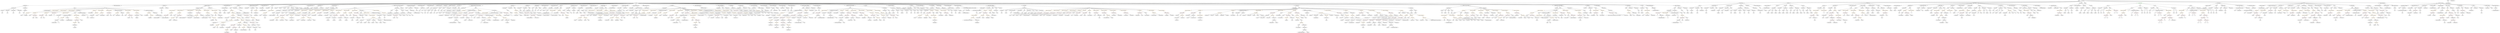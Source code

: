 strict digraph {
	graph [bb="0,0,62434,972"];
	node [label="\N"];
	Enter	[height=0.5,
		pos="51958,954",
		width=0.83628];
	StateVariableDeclaration_Unnamed_33	[color=black,
		height=0.5,
		label=StateVariableDeclaration,
		pos="47507,810",
		width=2.8184];
	VariableDeclaration_releaseAgent	[color=black,
		height=0.5,
		label=releaseAgent,
		pos="47430,738",
		width=1.5986];
	StateVariableDeclaration_Unnamed_33 -> VariableDeclaration_releaseAgent	[pos="e,47448,755.55 47488,792.05 47479,783.39 47467,772.7 47457,763.19"];
	FunctionCall_Unnamed_28	[color=orange,
		height=0.5,
		label=FunctionCall,
		pos="33759,522",
		width=1.6125];
	Identifier_weiAmount_4	[color=black,
		height=0.5,
		label=weiAmount,
		pos="33750,450",
		width=1.4739];
	FunctionCall_Unnamed_28 -> Identifier_weiAmount_4	[pos="e,33752,468.1 33757,503.7 33756,496.32 33755,487.52 33754,479.25"];
	MemberAccess_Unnamed_27	[color=black,
		height=0.5,
		label=MemberAccess,
		pos="33890,450",
		width=1.9174];
	FunctionCall_Unnamed_28 -> MemberAccess_Unnamed_27	[pos="e,33861,466.72 33787,505.98 33806,496.09 33830,482.98 33851,472.05"];
	Identifier_joinedCrowdsales_2	[color=black,
		height=0.5,
		label=joinedCrowdsales,
		pos="5500.1,450",
		width=2.1392];
	ModifierInvocation_canTransfer_1	[color=black,
		height=0.5,
		label=canTransfer,
		pos="49882,738",
		width=1.5293];
	Identifier__from_1	[color=black,
		height=0.5,
		label=_from,
		pos="49862,666",
		width=0.93331];
	ModifierInvocation_canTransfer_1 -> Identifier__from_1	[pos="e,49867,684.1 49877,719.7 49875,712.24 49872,703.32 49870,694.97"];
	NumberLiteral_Unnamed_50	[color=black,
		height=0.5,
		label=NumberLiteral,
		pos="39114,450",
		width=1.765];
	Identifier_receiver_1	[color=black,
		height=0.5,
		label=receiver,
		pos="34677,162",
		width=1.0996];
	ThrowStatement_Unnamed_15	[color=black,
		height=0.5,
		label=ThrowStatement,
		pos="30697,522",
		width=2.0006];
	Identifier_isWhiteListed_5	[color=black,
		height=0.5,
		label=isWhiteListed,
		pos="11020,522",
		width=1.7095];
	BinaryOperation_Unnamed_132	[color=brown,
		height=0.5,
		label=BinaryOperation,
		pos="48409,594",
		width=1.9867];
	Identifier_releaseAgent	[color=black,
		height=0.5,
		label=releaseAgent,
		pos="48318,522",
		width=1.5986];
	BinaryOperation_Unnamed_132 -> Identifier_releaseAgent	[pos="e,48339,539.23 48387,576.41 48376,567.37 48361,556.03 48348,546.13"];
	Identifier_addr_23	[color=black,
		height=0.5,
		label=addr,
		pos="48421,522",
		width=0.76697];
	BinaryOperation_Unnamed_132 -> Identifier_addr_23	[pos="e,48418,540.1 48412,575.7 48413,568.32 48415,559.52 48416,551.25"];
	Identifier_startTime_2	[color=black,
		height=0.5,
		label=startTime,
		pos="61131,450",
		width=1.266];
	BinaryOperation_Unnamed_96	[color=brown,
		height=0.5,
		label=BinaryOperation,
		pos="20386,594",
		width=1.9867];
	FunctionCall_Unnamed_76	[color=orange,
		height=0.5,
		label=FunctionCall,
		pos="20117,522",
		width=1.6125];
	BinaryOperation_Unnamed_96 -> FunctionCall_Unnamed_76	[pos="e,20161,534.34 20338,580.4 20291,568.24 20220,549.86 20172,537.19"];
	IndexAccess_Unnamed_20	[color=black,
		height=0.5,
		label=IndexAccess,
		pos="20386,522",
		width=1.6402];
	BinaryOperation_Unnamed_96 -> IndexAccess_Unnamed_20	[pos="e,20386,540.1 20386,575.7 20386,568.41 20386,559.73 20386,551.54"];
	FunctionCall_Unnamed_16	[color=orange,
		height=0.5,
		label=FunctionCall,
		pos="32063,450",
		width=1.6125];
	Identifier_getState_1	[color=black,
		height=0.5,
		label=getState,
		pos="32063,378",
		width=1.1135];
	FunctionCall_Unnamed_16 -> Identifier_getState_1	[pos="e,32063,396.1 32063,431.7 32063,424.41 32063,415.73 32063,407.54"];
	Identifier_newMaxCap	[color=black,
		height=0.5,
		label=newMaxCap,
		pos="21439,522",
		width=1.5986];
	Block_Unnamed_57	[color=black,
		height=0.5,
		label=Block,
		pos="36290,594",
		width=0.90558];
	ExpressionStatement_Unnamed_52	[color=orange,
		height=0.5,
		label=ExpressionStatement,
		pos="36028,522",
		width=2.458];
	Block_Unnamed_57 -> ExpressionStatement_Unnamed_52	[pos="e,36090,535.17 36265,581.94 36260,579.81 36254,577.71 36249,576 36201,560.24 36145,546.88 36101,537.52"];
	ExpressionStatement_Unnamed_53	[color=orange,
		height=0.5,
		label=ExpressionStatement,
		pos="36223,522",
		width=2.458];
	Block_Unnamed_57 -> ExpressionStatement_Unnamed_53	[pos="e,36239,540.13 36276,577.81 36267,569.23 36257,558.27 36247,548.42"];
	FunctionDefinition_isSane	[color=black,
		height=0.5,
		label=isSane,
		pos="42500,810",
		width=0.96103];
	ParameterList_Unnamed_28	[color=black,
		height=0.5,
		label=ParameterList,
		pos="42303,738",
		width=1.7095];
	FunctionDefinition_isSane -> ParameterList_Unnamed_28	[pos="e,42341,752.55 42472,799.12 42441,788.04 42390,769.86 42352,756.39"];
	ParameterList_Unnamed_29	[color=black,
		height=0.5,
		label=ParameterList,
		pos="42444,738",
		width=1.7095];
	FunctionDefinition_isSane -> ParameterList_Unnamed_29	[pos="e,42457,755.8 42487,793.12 42481,784.68 42472,774.1 42464,764.55"];
	Block_Unnamed_21	[color=black,
		height=0.5,
		label=Block,
		pos="42556,738",
		width=0.90558];
	FunctionDefinition_isSane -> Block_Unnamed_21	[pos="e,42543,754.82 42513,793.12 42520,784.43 42528,773.49 42536,763.72"];
	IfStatement_Unnamed_29	[color=orange,
		height=0.5,
		label=IfStatement,
		pos="36500,666",
		width=1.4739];
	IfStatement_Unnamed_29 -> Block_Unnamed_57	[pos="e,36317,604.11 36463,652.65 36425,640 36366,620.44 36328,607.68"];
	Block_Unnamed_58	[color=black,
		height=0.5,
		label=Block,
		pos="36429,594",
		width=0.90558];
	IfStatement_Unnamed_29 -> Block_Unnamed_58	[pos="e,36444,610.19 36484,648.76 36474,639.68 36463,628.19 36453,618.18"];
	UnaryOperation_Unnamed_9	[color=black,
		height=0.5,
		label=UnaryOperation,
		pos="36561,594",
		width=1.9452];
	IfStatement_Unnamed_29 -> UnaryOperation_Unnamed_9	[pos="e,36546,611.96 36515,648.41 36522,640.08 36531,629.8 36539,620.49"];
	FunctionCall_Unnamed_79	[color=orange,
		height=0.5,
		label=FunctionCall,
		pos="4306.1,450",
		width=1.6125];
	ElementaryTypeName_address_57	[color=black,
		height=0.5,
		label=address,
		pos="4245.1,378",
		width=1.0996];
	FunctionCall_Unnamed_79 -> ElementaryTypeName_address_57	[pos="e,4259,394.99 4291.6,432.41 4284.1,423.74 4274.7,412.97 4266.3,403.38"];
	NumberLiteral_Unnamed_48	[color=black,
		height=0.5,
		label=NumberLiteral,
		pos="4366.1,378",
		width=1.765];
	FunctionCall_Unnamed_79 -> NumberLiteral_Unnamed_48	[pos="e,4351.5,395.96 4320.3,432.41 4327.4,424.08 4336.2,413.8 4344.2,404.49"];
	VariableDeclaration_to	[color=black,
		height=0.5,
		label=to,
		pos="52182,666",
		width=0.75];
	ElementaryTypeName_address_3	[color=black,
		height=0.5,
		label=address,
		pos="52154,594",
		width=1.0996];
	VariableDeclaration_to -> ElementaryTypeName_address_3	[pos="e,52161,611.96 52175,648.41 52172,640.68 52169,631.27 52165,622.52"];
	ElementaryTypeName_address_41	[color=black,
		height=0.5,
		label=address,
		pos="14596,378",
		width=1.0996];
	Block_Unnamed_17	[color=black,
		height=0.5,
		label=Block,
		pos="56759,738",
		width=0.90558];
	BinaryOperation_Unnamed_32	[color=brown,
		height=0.5,
		label=BinaryOperation,
		pos="56759,666",
		width=1.9867];
	Block_Unnamed_17 -> BinaryOperation_Unnamed_32	[pos="e,56759,684.1 56759,719.7 56759,712.41 56759,703.73 56759,695.54"];
	NumberLiteral_Unnamed_11	[color=black,
		height=0.5,
		label=NumberLiteral,
		pos="58970,522",
		width=1.765];
	MemberAccess_Unnamed_21	[color=black,
		height=0.5,
		label=MemberAccess,
		pos="34756,306",
		width=1.9174];
	IndexAccess_Unnamed_1	[color=black,
		height=0.5,
		label=IndexAccess,
		pos="34756,234",
		width=1.6402];
	MemberAccess_Unnamed_21 -> IndexAccess_Unnamed_1	[pos="e,34756,252.1 34756,287.7 34756,280.41 34756,271.73 34756,263.54"];
	Parameter_crowdsale	[color=black,
		height=0.5,
		label=crowdsale,
		pos="42307,666",
		width=1.3491];
	ElementaryTypeName_address_13	[color=black,
		height=0.5,
		label=address,
		pos="42308,594",
		width=1.0996];
	Parameter_crowdsale -> ElementaryTypeName_address_13	[pos="e,42308,612.1 42307,647.7 42307,640.41 42308,631.73 42308,623.54"];
	MemberAccess_Unnamed_11	[color=black,
		height=0.5,
		label=MemberAccess,
		pos="59216,306",
		width=1.9174];
	Identifier_msg_6	[color=black,
		height=0.5,
		label=msg,
		pos="59216,234",
		width=0.75];
	MemberAccess_Unnamed_11 -> Identifier_msg_6	[pos="e,59216,252.1 59216,287.7 59216,280.41 59216,271.73 59216,263.54"];
	MemberAccess_Unnamed_15	[color=black,
		height=0.5,
		label=MemberAccess,
		pos="32208,450",
		width=1.9174];
	Identifier_State_1	[color=black,
		height=0.5,
		label=State,
		pos="32208,378",
		width=0.80856];
	MemberAccess_Unnamed_15 -> Identifier_State_1	[pos="e,32208,396.1 32208,431.7 32208,424.41 32208,415.73 32208,407.54"];
	Identifier_newOwner	[color=black,
		height=0.5,
		label=newOwner,
		pos="46404,450",
		width=1.4046];
	Block_Unnamed_92	[color=black,
		height=0.5,
		label=Block,
		pos="50500,738",
		width=0.90558];
	ExpressionStatement_Unnamed_106	[color=orange,
		height=0.5,
		label=ExpressionStatement,
		pos="50754,666",
		width=2.458];
	Block_Unnamed_92 -> ExpressionStatement_Unnamed_106	[pos="e,50694,679.5 50525,725.97 50530,723.84 50536,721.74 50541,720 50587,704.7 50641,691.43 50683,681.99"];
	BinaryOperation_Unnamed_95	[color=brown,
		height=0.5,
		label=BinaryOperation,
		pos="21481,594",
		width=1.9867];
	BinaryOperation_Unnamed_95 -> Identifier_newMaxCap	[pos="e,21449,540.1 21471,575.7 21466,567.9 21460,558.51 21455,549.83"];
	FunctionCall_Unnamed_75	[color=orange,
		height=0.5,
		label=FunctionCall,
		pos="21573,522",
		width=1.6125];
	BinaryOperation_Unnamed_95 -> FunctionCall_Unnamed_75	[pos="e,21552,539.23 21503,576.41 21515,567.37 21530,556.03 21543,546.13"];
	FunctionDefinition_isBreakingCap	[color=black,
		height=0.5,
		label=isBreakingCap,
		pos="633.06,810",
		width=1.7927];
	ParameterList_Unnamed_96	[color=black,
		height=0.5,
		label=ParameterList,
		pos="336.06,738",
		width=1.7095];
	FunctionDefinition_isBreakingCap -> ParameterList_Unnamed_96	[pos="e,383.06,750.08 585.01,797.68 532.94,785.4 449.86,765.82 394.16,752.69"];
	ParameterList_Unnamed_97	[color=black,
		height=0.5,
		label=ParameterList,
		pos="633.06,738",
		width=1.7095];
	FunctionDefinition_isBreakingCap -> ParameterList_Unnamed_97	[pos="e,633.06,756.1 633.06,791.7 633.06,784.41 633.06,775.73 633.06,767.54"];
	VariableDeclaration_totalSupply	[color=black,
		height=0.5,
		label=totalSupply,
		pos="51906,738",
		width=1.4739];
	ElementaryTypeName_uint256	[color=black,
		height=0.5,
		label=uint256,
		pos="51906,666",
		width=1.0442];
	VariableDeclaration_totalSupply -> ElementaryTypeName_uint256	[pos="e,51906,684.1 51906,719.7 51906,712.41 51906,703.73 51906,695.54"];
	Identifier_finalized_3	[color=black,
		height=0.5,
		label=finalized,
		pos="3444.1,450",
		width=1.1412];
	Identifier_msg_10	[color=black,
		height=0.5,
		label=msg,
		pos="6595.1,450",
		width=0.75];
	ElementaryTypeName_uint256_6	[color=black,
		height=0.5,
		label=uint256,
		pos="45349,594",
		width=1.0442];
	BooleanLiteral_Unnamed_18	[color=black,
		height=0.5,
		label=BooleanLiteral,
		pos="51071,666",
		width=1.7788];
	ModifierInvocation_onlyOwner_9	[color=black,
		height=0.5,
		label=onlyOwner,
		pos="38845,738",
		width=1.4323];
	Identifier_weiAmount_2	[color=black,
		height=0.5,
		label=weiAmount,
		pos="33470,450",
		width=1.4739];
	MemberAccess_Unnamed_17	[color=black,
		height=0.5,
		label=MemberAccess,
		pos="30815,594",
		width=1.9174];
	Identifier_msg_8	[color=black,
		height=0.5,
		label=msg,
		pos="30814,522",
		width=0.75];
	MemberAccess_Unnamed_17 -> Identifier_msg_8	[pos="e,30814,540.1 30815,575.7 30815,568.41 30815,559.73 30814,551.54"];
	FunctionCall_Unnamed_27	[color=orange,
		height=0.5,
		label=FunctionCall,
		pos="34415,594",
		width=1.6125];
	Identifier_assignTokens	[color=black,
		height=0.5,
		label=assignTokens,
		pos="34345,522",
		width=1.7095];
	FunctionCall_Unnamed_27 -> Identifier_assignTokens	[pos="e,34362,539.47 34398,576.41 34390,567.78 34379,557.06 34370,547.5"];
	Identifier_tokenAmount_8	[color=black,
		height=0.5,
		label=tokenAmount,
		pos="34486,522",
		width=1.6957];
	FunctionCall_Unnamed_27 -> Identifier_tokenAmount_8	[pos="e,34469,539.47 34432,576.41 34441,567.78 34452,557.06 34461,547.5"];
	Identifier_receiver_11	[color=black,
		height=0.5,
		label=receiver,
		pos="34605,522",
		width=1.0996];
	FunctionCall_Unnamed_27 -> Identifier_receiver_11	[pos="e,34575,534.09 34451,579.67 34484,567.75 34531,550.3 34565,537.92"];
	ElementaryTypeName_uint_13	[color=black,
		height=0.5,
		label=uint,
		pos="53666,594",
		width=0.75];
	ModifierDefinition_inReleaseState	[color=black,
		height=0.5,
		label=inReleaseState,
		pos="47696,810",
		width=1.7788];
	ParameterList_Unnamed_107	[color=black,
		height=0.5,
		label=ParameterList,
		pos="47573,738",
		width=1.7095];
	ModifierDefinition_inReleaseState -> ParameterList_Unnamed_107	[pos="e,47600,754.42 47668,793.29 47651,783.5 47629,770.77 47610,760.1"];
	Block_Unnamed_94	[color=black,
		height=0.5,
		label=Block,
		pos="47696,738",
		width=0.90558];
	ModifierDefinition_inReleaseState -> Block_Unnamed_94	[pos="e,47696,756.1 47696,791.7 47696,784.41 47696,775.73 47696,767.54"];
	ElementaryTypeName_uint_26	[color=black,
		height=0.5,
		label=uint,
		pos="59832,666",
		width=0.75];
	VariableDeclaration_newMaxCap	[color=black,
		height=0.5,
		label=newMaxCap,
		pos="20533,594",
		width=1.5986];
	ElementaryTypeName_uint_59	[color=black,
		height=0.5,
		label=uint,
		pos="20533,522",
		width=0.75];
	VariableDeclaration_newMaxCap -> ElementaryTypeName_uint_59	[pos="e,20533,540.1 20533,575.7 20533,568.41 20533,559.73 20533,551.54"];
	ElementaryTypeName_bool_13	[color=black,
		height=0.5,
		label=bool,
		pos="13541,666",
		width=0.76697];
	ModifierInvocation_onlyOwner_5	[color=black,
		height=0.5,
		label=onlyOwner,
		pos="14919,738",
		width=1.4323];
	Identifier_a_6	[color=black,
		height=0.5,
		label=a,
		pos="52600,450",
		width=0.75];
	ExpressionStatement_Unnamed_37	[color=orange,
		height=0.5,
		label=ExpressionStatement,
		pos="29564,666",
		width=2.458];
	BinaryOperation_Unnamed_64	[color=brown,
		height=0.5,
		label=BinaryOperation,
		pos="29421,594",
		width=1.9867];
	ExpressionStatement_Unnamed_37 -> BinaryOperation_Unnamed_64	[pos="e,29453,610.5 29531,648.94 29511,639.02 29485,626.19 29463,615.54"];
	ElementaryTypeName_uint_1	[color=black,
		height=0.5,
		label=uint,
		pos="54413,594",
		width=0.75];
	NumberLiteral_Unnamed_13	[color=black,
		height=0.5,
		label=NumberLiteral,
		pos="23807,738",
		width=1.765];
	Block_Unnamed_106	[color=black,
		height=0.5,
		label=Block,
		pos="59941,738",
		width=0.90558];
	IfStatement_Unnamed_41	[color=orange,
		height=0.5,
		label=IfStatement,
		pos="5788.1,666",
		width=1.4739];
	Identifier_finalized_5	[color=black,
		height=0.5,
		label=finalized,
		pos="5709.1,594",
		width=1.1412];
	IfStatement_Unnamed_41 -> Identifier_finalized_5	[pos="e,5726.7,610.67 5769.7,648.76 5759.5,639.71 5746.6,628.29 5735.4,618.3"];
	IfStatement_Unnamed_42	[color=orange,
		height=0.5,
		label=IfStatement,
		pos="5821.1,594",
		width=1.4739];
	IfStatement_Unnamed_41 -> IfStatement_Unnamed_42	[pos="e,5812.9,612.28 5796,648.05 5799.6,640.43 5804,631.23 5808,622.65"];
	MemberAccess_Unnamed_70	[color=black,
		height=0.5,
		label=MemberAccess,
		pos="5961.1,594",
		width=1.9174];
	IfStatement_Unnamed_41 -> MemberAccess_Unnamed_70	[pos="e,5924.6,609.73 5821,651.67 5847.4,641 5884.7,625.9 5914.2,613.97"];
	Identifier_require_2	[color=black,
		height=0.5,
		label=require,
		pos="58310,522",
		width=1.0026];
	BinaryOperation_Unnamed_11	[color=brown,
		height=0.5,
		label=BinaryOperation,
		pos="54264,450",
		width=1.9867];
	BinaryOperation_Unnamed_12	[color=brown,
		height=0.5,
		label=BinaryOperation,
		pos="54170,378",
		width=1.9867];
	BinaryOperation_Unnamed_11 -> BinaryOperation_Unnamed_12	[pos="e,54192,395.47 54242,432.41 54230,423.43 54215,412.19 54201,402.34"];
	Identifier_b_1	[color=black,
		height=0.5,
		label=b,
		pos="54287,378",
		width=0.75];
	BinaryOperation_Unnamed_11 -> Identifier_b_1	[pos="e,54281,396.1 54270,431.7 54272,424.24 54275,415.32 54278,406.97"];
	BinaryOperation_Unnamed_39	[color=brown,
		height=0.5,
		label=BinaryOperation,
		pos="25864,594",
		width=1.9867];
	Identifier_name	[color=black,
		height=0.5,
		label=name,
		pos="25121,522",
		width=0.83628];
	BinaryOperation_Unnamed_39 -> Identifier_name	[pos="e,25143,534.29 25813,580.95 25803,579.03 25793,577.27 25784,576 25509,539.02 25430,604.51 25160,540 25158,539.52 25156,538.94 25154,\
538.29"];
	Identifier__name	[color=black,
		height=0.5,
		label=_name,
		pos="25204,522",
		width=0.97489];
	BinaryOperation_Unnamed_39 -> Identifier__name	[pos="e,25230,534.4 25813,581.03 25803,579.1 25793,577.31 25784,576 25548,543.1 25481,591.61 25248,540 25246,539.45 25243,538.79 25241,\
538.05"];
	MemberAccess_Unnamed_56	[color=black,
		height=0.5,
		label=MemberAccess,
		pos="10220,666",
		width=1.9174];
	Identifier_whitelistedParticipants_3	[color=black,
		height=0.5,
		label=whitelistedParticipants,
		pos="10365,594",
		width=2.5828];
	MemberAccess_Unnamed_56 -> Identifier_whitelistedParticipants_3	[pos="e,10332,611.18 10252,649.64 10272,639.81 10299,626.92 10321,616.13"];
	Parameter_None_12	[color=black,
		height=0.5,
		label=None,
		pos="55430,666",
		width=0.85014];
	ElementaryTypeName_bool_9	[color=black,
		height=0.5,
		label=bool,
		pos="55430,594",
		width=0.76697];
	Parameter_None_12 -> ElementaryTypeName_bool_9	[pos="e,55430,612.1 55430,647.7 55430,640.41 55430,631.73 55430,623.54"];
	ElementaryTypeName_uint8_8	[color=black,
		height=0.5,
		label=uint8,
		pos="2195.1,450",
		width=0.7947];
	EnumValue_Preparing	[color=black,
		height=0.5,
		label=Preparing,
		pos="6876.1,738",
		width=1.2798];
	NumberLiteral_Unnamed_58	[color=black,
		height=0.5,
		label=NumberLiteral,
		pos="61175,306",
		width=1.765];
	Identifier_CrowdsaleExt_5	[color=black,
		height=0.5,
		label=CrowdsaleExt,
		pos="16762,378",
		width=1.7511];
	MemberAccess_Unnamed_60	[color=black,
		height=0.5,
		label=MemberAccess,
		pos="39465,450",
		width=1.9174];
	Identifier_addrs_3	[color=black,
		height=0.5,
		label=addrs,
		pos="39465,378",
		width=0.87786];
	MemberAccess_Unnamed_60 -> Identifier_addrs_3	[pos="e,39465,396.1 39465,431.7 39465,424.41 39465,415.73 39465,407.54"];
	BooleanLiteral_Unnamed_19	[color=black,
		height=0.5,
		label=BooleanLiteral,
		pos="51416,522",
		width=1.7788];
	VariableDeclaration_iter	[color=black,
		height=0.5,
		label=iter,
		pos="38556,522",
		width=0.75];
	ElementaryTypeName_uint8_6	[color=black,
		height=0.5,
		label=uint8,
		pos="38850,450",
		width=0.7947];
	VariableDeclaration_iter -> ElementaryTypeName_uint8_6	[pos="e,38828,461.88 38577,510.1 38582,507.81 38587,505.6 38592,504 38687,474.56 38717,496.47 38812,468 38814,467.44 38816,466.82 38818,\
466.14"];
	Block_Unnamed_69	[color=black,
		height=0.5,
		label=Block,
		pos="7778.1,738",
		width=0.90558];
	MemberAccess_Unnamed_58	[color=black,
		height=0.5,
		label=MemberAccess,
		pos="7114.1,666",
		width=1.9174];
	Block_Unnamed_69 -> MemberAccess_Unnamed_58	[pos="e,7163.4,678.91 7753.6,725.59 7748,723.38 7741.9,721.34 7736.1,720 7499.9,665.86 7432,717.89 7192.1,684 7186.4,683.2 7180.5,682.21 \
7174.6,681.12"];
	VariableDeclaration_iterator	[color=black,
		height=0.5,
		label=iterator,
		pos="9563.1,522",
		width=1.0165];
	ElementaryTypeName_uint_56	[color=black,
		height=0.5,
		label=uint,
		pos="9563.1,450",
		width=0.75];
	VariableDeclaration_iterator -> ElementaryTypeName_uint_56	[pos="e,9563.1,468.1 9563.1,503.7 9563.1,496.41 9563.1,487.73 9563.1,479.54"];
	ExpressionStatement_Unnamed_92	[color=orange,
		height=0.5,
		label=ExpressionStatement,
		pos="16135,666",
		width=2.458];
	FunctionCall_Unnamed_104	[color=orange,
		height=0.5,
		label=FunctionCall,
		pos="16101,594",
		width=1.6125];
	ExpressionStatement_Unnamed_92 -> FunctionCall_Unnamed_104	[pos="e,16109,612.1 16127,647.7 16123,640.07 16119,630.92 16114,622.4"];
	ElementaryTypeName_bool_1	[color=black,
		height=0.5,
		label=bool,
		pos="58046,666",
		width=0.76697];
	BinaryOperation_Unnamed_56	[color=brown,
		height=0.5,
		label=BinaryOperation,
		pos="34424,378",
		width=1.9867];
	IndexAccess_Unnamed_2	[color=black,
		height=0.5,
		label=IndexAccess,
		pos="34464,306",
		width=1.6402];
	BinaryOperation_Unnamed_56 -> IndexAccess_Unnamed_2	[pos="e,34454,324.1 34434,359.7 34438,351.9 34444,342.51 34449,333.83"];
	NumberLiteral_Unnamed_28	[color=black,
		height=0.5,
		label=NumberLiteral,
		pos="34605,306",
		width=1.765];
	BinaryOperation_Unnamed_56 -> NumberLiteral_Unnamed_28	[pos="e,34569,321.06 34462,362.33 34490,351.51 34528,336.72 34558,325.16"];
	Block_Unnamed_77	[color=black,
		height=0.5,
		label=Block,
		pos="17022,594",
		width=0.90558];
	VariableDeclarationStatement_Unnamed_21	[color=black,
		height=0.5,
		label=VariableDeclarationStatement,
		pos="17048,522",
		width=3.3174];
	Block_Unnamed_77 -> VariableDeclarationStatement_Unnamed_21	[pos="e,17042,540.28 17028,576.05 17031,568.52 17035,559.44 17038,550.94"];
	ExpressionStatement_Unnamed_96	[color=orange,
		height=0.5,
		label=ExpressionStatement,
		pos="17274,522",
		width=2.458];
	Block_Unnamed_77 -> ExpressionStatement_Unnamed_96	[pos="e,17214,535.55 17047,581.98 17052,579.85 17058,577.74 17063,576 17109,560.78 17162,547.51 17203,538.06"];
	Identifier_tokenAmount	[color=black,
		height=0.5,
		label=tokenAmount,
		pos="33896,522",
		width=1.6957];
	IfStatement_Unnamed_51	[color=orange,
		height=0.5,
		label=IfStatement,
		pos="47640,666",
		width=1.4739];
	Block_Unnamed_95	[color=black,
		height=0.5,
		label=Block,
		pos="47577,594",
		width=0.90558];
	IfStatement_Unnamed_51 -> Block_Unnamed_95	[pos="e,47591,610.51 47625,648.41 47617,639.62 47607,628.66 47599,618.96"];
	BinaryOperation_Unnamed_135	[color=brown,
		height=0.5,
		label=BinaryOperation,
		pos="47699,594",
		width=1.9867];
	IfStatement_Unnamed_51 -> BinaryOperation_Unnamed_135	[pos="e,47685,611.96 47654,648.41 47661,640.08 47670,629.8 47678,620.49"];
	FunctionCall_Unnamed_29	[color=orange,
		height=0.5,
		label=FunctionCall,
		pos="31287,594",
		width=1.6125];
	Identifier_customerId	[color=black,
		height=0.5,
		label=customerId,
		pos="30984,522",
		width=1.4739];
	FunctionCall_Unnamed_29 -> Identifier_customerId	[pos="e,31024,534.28 31240,583.35 31191,573.23 31113,556.53 31046,540 31042,539.12 31039,538.18 31035,537.22"];
	Identifier_tokenAmount_9	[color=black,
		height=0.5,
		label=tokenAmount,
		pos="31116,522",
		width=1.6957];
	FunctionCall_Unnamed_29 -> Identifier_tokenAmount_9	[pos="e,31151,537.21 31253,579 31227,568.25 31190,553.29 31161,541.54"];
	Identifier_Invested	[color=black,
		height=0.5,
		label=Invested,
		pos="31237,522",
		width=1.1689];
	FunctionCall_Unnamed_29 -> Identifier_Invested	[pos="e,31249,539.31 31275,576.05 31269,567.77 31262,557.62 31255,548.42"];
	Identifier_receiver_12	[color=black,
		height=0.5,
		label=receiver,
		pos="31337,522",
		width=1.0996];
	FunctionCall_Unnamed_29 -> Identifier_receiver_12	[pos="e,31325,539.31 31299,576.05 31305,567.77 31312,557.62 31319,548.42"];
	Identifier_weiAmount_5	[color=black,
		height=0.5,
		label=weiAmount,
		pos="31448,522",
		width=1.4739];
	FunctionCall_Unnamed_29 -> Identifier_weiAmount_5	[pos="e,31416,536.79 31320,578.83 31345,568.01 31379,553 31406,541.27"];
	Identifier_assert_27	[color=black,
		height=0.5,
		label=assert,
		pos="762.06,522",
		width=0.89172];
	Parameter_None_23	[color=black,
		height=0.5,
		label=None,
		pos="6018.1,666",
		width=0.85014];
	UserDefinedTypeName_Unnamed_18	[color=black,
		height=0.5,
		label=UserDefinedTypeName,
		pos="6146.1,594",
		width=2.7214];
	Parameter_None_23 -> UserDefinedTypeName_Unnamed_18	[pos="e,6115.7,611.59 6040.1,652.97 6058.1,643.11 6084.1,628.91 6105.8,617.03"];
	Identifier_addr_6	[color=black,
		height=0.5,
		label=addr,
		pos="36275,378",
		width=0.76697];
	BinaryOperation_Unnamed_54	[color=brown,
		height=0.5,
		label=BinaryOperation,
		pos="34954,450",
		width=1.9867];
	BinaryOperation_Unnamed_54 -> BinaryOperation_Unnamed_56	[pos="e,34476,390.83 34903,437.17 34893,435.25 34883,433.43 34874,432 34711,406.79 34667,421.21 34504,396 34498,395.13 34493,394.11 34487,\
393.02"];
	BinaryOperation_Unnamed_55	[color=brown,
		height=0.5,
		label=BinaryOperation,
		pos="34585,378",
		width=1.9867];
	BinaryOperation_Unnamed_54 -> BinaryOperation_Unnamed_55	[pos="e,34638,390.43 34901,437.47 34892,435.58 34883,433.69 34874,432 34782,414.25 34758,413.64 34666,396 34661,394.95 34655,393.82 34649,\
392.67"];
	BinaryOperation_Unnamed_85	[color=brown,
		height=0.5,
		label=BinaryOperation,
		pos="11756,594",
		width=1.9867];
	BinaryOperation_Unnamed_86	[color=brown,
		height=0.5,
		label=BinaryOperation,
		pos="11471,522",
		width=1.9867];
	BinaryOperation_Unnamed_85 -> BinaryOperation_Unnamed_86	[pos="e,11521,535.26 11706,580.73 11658,568.82 11584,550.72 11532,537.97"];
	BinaryOperation_Unnamed_87	[color=brown,
		height=0.5,
		label=BinaryOperation,
		pos="11632,522",
		width=1.9867];
	BinaryOperation_Unnamed_85 -> BinaryOperation_Unnamed_87	[pos="e,11660,538.82 11728,577.12 11711,567.45 11689,554.98 11670,544.44"];
	BinaryOperation_Unnamed_92	[color=brown,
		height=0.5,
		label=BinaryOperation,
		pos="21157,594",
		width=1.9867];
	BinaryOperation_Unnamed_93	[color=brown,
		height=0.5,
		label=BinaryOperation,
		pos="21109,522",
		width=1.9867];
	BinaryOperation_Unnamed_92 -> BinaryOperation_Unnamed_93	[pos="e,21121,539.79 21145,576.05 21140,567.97 21133,558.12 21127,549.11"];
	BinaryOperation_Unnamed_94	[color=brown,
		height=0.5,
		label=BinaryOperation,
		pos="21270,522",
		width=1.9867];
	BinaryOperation_Unnamed_92 -> BinaryOperation_Unnamed_94	[pos="e,21244,539.23 21183,576.94 21198,567.49 21218,555.41 21234,545.08"];
	Identifier_addr_5	[color=black,
		height=0.5,
		label=addr,
		pos="36045,378",
		width=0.76697];
	UnaryOperation_Unnamed_25	[color=black,
		height=0.5,
		label=UnaryOperation,
		pos="5910.1,378",
		width=1.9452];
	FunctionCall_Unnamed_127	[color=orange,
		height=0.5,
		label=FunctionCall,
		pos="5559.1,306",
		width=1.6125];
	UnaryOperation_Unnamed_25 -> FunctionCall_Unnamed_127	[pos="e,5607.8,316.19 5857.8,365.61 5848.9,363.71 5839.7,361.77 5831.1,360 5758.1,345.04 5673.9,328.79 5618.7,318.28"];
	Identifier___5	[color=black,
		height=0.5,
		label=_,
		pos="48767,594",
		width=0.75];
	ParameterList_Unnamed_7	[color=black,
		height=0.5,
		label=ParameterList,
		pos="45546,738",
		width=1.7095];
	InheritanceSpecifier_Unnamed_1	[color=black,
		height=0.5,
		label=InheritanceSpecifier,
		pos="44244,810",
		width=2.3333];
	UserDefinedTypeName_Unnamed_1	[color=black,
		height=0.5,
		label=UserDefinedTypeName,
		pos="44213,738",
		width=2.7214];
	InheritanceSpecifier_Unnamed_1 -> UserDefinedTypeName_Unnamed_1	[pos="e,44221,756.1 44236,791.7 44233,784.07 44229,774.92 44225,766.4"];
	ElementaryTypeName_uint_33	[color=black,
		height=0.5,
		label=uint,
		pos="19211,666",
		width=0.75];
	NumberLiteral_Unnamed_44	[color=black,
		height=0.5,
		label=NumberLiteral,
		pos="41855,522",
		width=1.765];
	Block_Unnamed_103	[color=black,
		height=0.5,
		label=Block,
		pos="60338,738",
		width=0.90558];
	BinaryOperation_Unnamed_142	[color=brown,
		height=0.5,
		label=BinaryOperation,
		pos="60339,666",
		width=1.9867];
	Block_Unnamed_103 -> BinaryOperation_Unnamed_142	[pos="e,60339,684.1 60338,719.7 60338,712.41 60339,703.73 60339,695.54"];
	Parameter_None_5	[color=black,
		height=0.5,
		label=None,
		pos="53518,666",
		width=0.85014];
	ElementaryTypeName_uint_14	[color=black,
		height=0.5,
		label=uint,
		pos="53518,594",
		width=0.75];
	Parameter_None_5 -> ElementaryTypeName_uint_14	[pos="e,53518,612.1 53518,647.7 53518,640.41 53518,631.73 53518,623.54"];
	Identifier_addr	[color=black,
		height=0.5,
		label=addr,
		pos="41077,522",
		width=0.76697];
	BinaryOperation_Unnamed_10	[color=brown,
		height=0.5,
		label=BinaryOperation,
		pos="54425,450",
		width=1.9867];
	Identifier_a_1	[color=black,
		height=0.5,
		label=a,
		pos="54403,378",
		width=0.75];
	BinaryOperation_Unnamed_10 -> Identifier_a_1	[pos="e,54408,396.1 54420,431.7 54417,424.24 54414,415.32 54412,406.97"];
	NumberLiteral_Unnamed_3	[color=black,
		height=0.5,
		label=NumberLiteral,
		pos="54512,378",
		width=1.765];
	BinaryOperation_Unnamed_10 -> NumberLiteral_Unnamed_3	[pos="e,54492,395.47 54446,432.41 54457,423.52 54471,412.41 54483,402.63"];
	ElementaryTypeName_uint256_7	[color=black,
		height=0.5,
		label=uint256,
		pos="44245,594",
		width=1.0442];
	ExpressionStatement_Unnamed_82	[color=orange,
		height=0.5,
		label=ExpressionStatement,
		pos="1434.1,666",
		width=2.458];
	FunctionCall_Unnamed_90	[color=orange,
		height=0.5,
		label=FunctionCall,
		pos="704.06,594",
		width=1.6125];
	ExpressionStatement_Unnamed_82 -> FunctionCall_Unnamed_90	[pos="e,754.29,603.44 1371.1,652.98 1359.8,651.1 1348.1,649.34 1337.1,648 1107.1,619.97 1047.3,637.25 817.06,612 800.32,610.16 782.25,\
607.68 765.58,605.17"];
	ModifierDefinition_onlyOwner	[color=black,
		height=0.5,
		label=onlyOwner,
		pos="45658,810",
		width=1.4323];
	ModifierDefinition_onlyOwner -> ParameterList_Unnamed_7	[pos="e,45571,754.64 45634,793.81 45618,784.13 45598,771.43 45581,760.7"];
	Block_Unnamed_1	[color=black,
		height=0.5,
		label=Block,
		pos="45658,738",
		width=0.90558];
	ModifierDefinition_onlyOwner -> Block_Unnamed_1	[pos="e,45658,756.1 45658,791.7 45658,784.41 45658,775.73 45658,767.54"];
	Identifier_isBreakingInvestorCap	[color=black,
		height=0.5,
		label=isBreakingInvestorCap,
		pos="35094,378",
		width=2.6382];
	FunctionCall_Unnamed_5	[color=orange,
		height=0.5,
		label=FunctionCall,
		pos="54546,594",
		width=1.6125];
	Identifier_assert_1	[color=black,
		height=0.5,
		label=assert,
		pos="54534,522",
		width=0.89172];
	FunctionCall_Unnamed_5 -> Identifier_assert_1	[pos="e,54537,540.1 54543,575.7 54542,568.32 54540,559.52 54539,551.25"];
	BinaryOperation_Unnamed_13	[color=brown,
		height=0.5,
		label=BinaryOperation,
		pos="54656,522",
		width=1.9867];
	FunctionCall_Unnamed_5 -> BinaryOperation_Unnamed_13	[pos="e,54631,539.14 54571,577.29 54586,567.79 54605,555.53 54621,545.06"];
	ParameterList_Unnamed_106	[color=black,
		height=0.5,
		label=ParameterList,
		pos="51235,738",
		width=1.7095];
	Identifier_assert_22	[color=black,
		height=0.5,
		label=assert,
		pos="39165,522",
		width=0.89172];
	VariableDeclaration_newOwner	[color=black,
		height=0.5,
		label=newOwner,
		pos="46850,666",
		width=1.4046];
	ElementaryTypeName_address_6	[color=black,
		height=0.5,
		label=address,
		pos="46850,594",
		width=1.0996];
	VariableDeclaration_newOwner -> ElementaryTypeName_address_6	[pos="e,46850,612.1 46850,647.7 46850,640.41 46850,631.73 46850,623.54"];
	MemberAccess_Unnamed_41	[color=black,
		height=0.5,
		label=MemberAccess,
		pos="8778.1,450",
		width=1.9174];
	Identifier_addrs	[color=black,
		height=0.5,
		label=addrs,
		pos="8778.1,378",
		width=0.87786];
	MemberAccess_Unnamed_41 -> Identifier_addrs	[pos="e,8778.1,396.1 8778.1,431.7 8778.1,424.41 8778.1,415.73 8778.1,407.54"];
	FunctionDefinition_isPricingStrategy	[color=black,
		height=0.5,
		label=isPricingStrategy,
		pos="42865,810",
		width=2.0283];
	ParameterList_Unnamed_27	[color=black,
		height=0.5,
		label=ParameterList,
		pos="42668,738",
		width=1.7095];
	FunctionDefinition_isPricingStrategy -> ParameterList_Unnamed_27	[pos="e,42706,752.48 42825,794.67 42793,783.56 42750,768.13 42717,756.33"];
	ParameterList_Unnamed_26	[color=black,
		height=0.5,
		label=ParameterList,
		pos="42809,738",
		width=1.7095];
	FunctionDefinition_isPricingStrategy -> ParameterList_Unnamed_26	[pos="e,42822,755.79 42852,792.05 42845,783.8 42837,773.7 42829,764.54"];
	Block_Unnamed_20	[color=black,
		height=0.5,
		label=Block,
		pos="42921,738",
		width=0.90558];
	FunctionDefinition_isPricingStrategy -> Block_Unnamed_20	[pos="e,42908,754.83 42879,792.05 42885,783.56 42894,773.11 42901,763.73"];
	MemberAccess_Unnamed_68	[color=black,
		height=0.5,
		label=MemberAccess,
		pos="19375,594",
		width=1.9174];
	Identifier_finalizeAgent_8	[color=black,
		height=0.5,
		label=finalizeAgent,
		pos="19172,522",
		width=1.6125];
	MemberAccess_Unnamed_68 -> Identifier_finalizeAgent_8	[pos="e,19210,536.03 19334,579 19302,567.7 19255,551.75 19221,539.77"];
	Identifier_halted_2	[color=black,
		height=0.5,
		label=halted,
		pos="57475,522",
		width=0.90558];
	ElementaryTypeName_address_54	[color=black,
		height=0.5,
		label=address,
		pos="12744,594",
		width=1.0996];
	Parameter_None_16	[color=black,
		height=0.5,
		label=None,
		pos="6290.1,666",
		width=0.85014];
	ElementaryTypeName_bool_21	[color=black,
		height=0.5,
		label=bool,
		pos="6290.1,594",
		width=0.76697];
	Parameter_None_16 -> ElementaryTypeName_bool_21	[pos="e,6290.1,612.1 6290.1,647.7 6290.1,640.41 6290.1,631.73 6290.1,623.54"];
	Identifier___4	[color=black,
		height=0.5,
		label=_,
		pos="13781,594",
		width=0.75];
	BooleanLiteral_Unnamed_15	[color=black,
		height=0.5,
		label=BooleanLiteral,
		pos="47971,666",
		width=1.7788];
	Identifier_addrs_6	[color=black,
		height=0.5,
		label=addrs,
		pos="38623,306",
		width=0.87786];
	Block_Unnamed_14	[color=black,
		height=0.5,
		label=Block,
		pos="57207,738",
		width=0.90558];
	ExpressionStatement_Unnamed_16	[color=orange,
		height=0.5,
		label=ExpressionStatement,
		pos="57352,666",
		width=2.458];
	Block_Unnamed_14 -> ExpressionStatement_Unnamed_16	[pos="e,57319,683.03 57231,725.44 57252,715.27 57283,700.21 57309,687.93"];
	Block_Unnamed_34	[color=black,
		height=0.5,
		label=Block,
		pos="32374,234",
		width=0.90558];
	ThrowStatement_Unnamed_9	[color=black,
		height=0.5,
		label=ThrowStatement,
		pos="32364,162",
		width=2.0006];
	Block_Unnamed_34 -> ThrowStatement_Unnamed_9	[pos="e,32367,180.1 32372,215.7 32371,208.32 32369,199.52 32368,191.25"];
	UserDefinedTypeName_Unnamed_24	[color=black,
		height=0.5,
		label=UserDefinedTypeName,
		pos="60935,594",
		width=2.7214];
	ElementaryTypeName_bool_15	[color=black,
		height=0.5,
		label=bool,
		pos="13323,666",
		width=0.76697];
	BooleanLiteral_Unnamed_12	[color=black,
		height=0.5,
		label=BooleanLiteral,
		pos="41735,666",
		width=1.7788];
	ExpressionStatement_Unnamed_100	[color=orange,
		height=0.5,
		label=ExpressionStatement,
		pos="7603.1,666",
		width=2.458];
	FunctionCall_Unnamed_118	[color=orange,
		height=0.5,
		label=FunctionCall,
		pos="7439.1,594",
		width=1.6125];
	ExpressionStatement_Unnamed_100 -> FunctionCall_Unnamed_118	[pos="e,7472.1,609.11 7566.3,649.29 7541.4,638.7 7508.6,624.68 7482.5,613.54"];
	Identifier_owner_1	[color=black,
		height=0.5,
		label=owner,
		pos="45327,450",
		width=0.93331];
	VariableDeclaration_isJoined	[color=black,
		height=0.5,
		label=isJoined,
		pos="10937,738",
		width=1.1274];
	ElementaryTypeName_bool_14	[color=black,
		height=0.5,
		label=bool,
		pos="10924,666",
		width=0.76697];
	VariableDeclaration_isJoined -> ElementaryTypeName_bool_14	[pos="e,10927,684.1 10934,719.7 10932,712.32 10931,703.52 10929,695.25"];
	Block_Unnamed_40	[color=black,
		height=0.5,
		label=Block,
		pos="34936,594",
		width=0.90558];
	IfStatement_Unnamed_18	[color=orange,
		height=0.5,
		label=IfStatement,
		pos="34986,522",
		width=1.4739];
	Block_Unnamed_40 -> IfStatement_Unnamed_18	[pos="e,34974,539.63 34948,576.76 34954,568.49 34961,558.23 34968,548.9"];
	FunctionCall_Unnamed_74	[color=orange,
		height=0.5,
		label=FunctionCall,
		pos="21998,522",
		width=1.6125];
	MemberAccess_Unnamed_50	[color=black,
		height=0.5,
		label=MemberAccess,
		pos="22046,450",
		width=1.9174];
	FunctionCall_Unnamed_74 -> MemberAccess_Unnamed_50	[pos="e,22035,467.79 22010,504.05 22015,495.97 22022,486.12 22028,477.11"];
	Identifier_isTierJoined	[color=black,
		height=0.5,
		label=isTierJoined,
		pos="22189,450",
		width=1.5432];
	FunctionCall_Unnamed_74 -> Identifier_isTierJoined	[pos="e,22153,464.16 22034,507.67 22065,496.39 22109,480.17 22143,467.97"];
	Parameter_None_26	[color=black,
		height=0.5,
		label=None,
		pos="60459,666",
		width=0.85014];
	ElementaryTypeName_bool_40	[color=black,
		height=0.5,
		label=bool,
		pos="60459,594",
		width=0.76697];
	Parameter_None_26 -> ElementaryTypeName_bool_40	[pos="e,60459,612.1 60459,647.7 60459,640.41 60459,631.73 60459,623.54"];
	Identifier_assert_2	[color=black,
		height=0.5,
		label=assert,
		pos="55050,522",
		width=0.89172];
	FunctionCall_Unnamed_132	[color=orange,
		height=0.5,
		label=FunctionCall,
		pos="49494,666",
		width=1.6125];
	MemberAccess_Unnamed_83	[color=black,
		height=0.5,
		label=MemberAccess,
		pos="49368,594",
		width=1.9174];
	FunctionCall_Unnamed_132 -> MemberAccess_Unnamed_83	[pos="e,49396,610.64 49467,649.81 49449,639.95 49426,626.96 49406,616.1"];
	Identifier__to	[color=black,
		height=0.5,
		label=_to,
		pos="49482,594",
		width=0.75];
	FunctionCall_Unnamed_132 -> Identifier__to	[pos="e,49485,612.1 49491,647.7 49490,640.32 49488,631.52 49487,623.25"];
	Identifier__value	[color=black,
		height=0.5,
		label=_value,
		pos="49562,594",
		width=0.96103];
	FunctionCall_Unnamed_132 -> Identifier__value	[pos="e,49547,610.51 49510,648.41 49519,639.53 49530,628.44 49539,618.67"];
	Identifier_a_3	[color=black,
		height=0.5,
		label=a,
		pos="54882,522",
		width=0.75];
	MemberAccess_Unnamed_2	[color=black,
		height=0.5,
		label=MemberAccess,
		pos="45646,522",
		width=1.9174];
	Identifier_block	[color=black,
		height=0.5,
		label=block,
		pos="45621,450",
		width=0.87786];
	MemberAccess_Unnamed_2 -> Identifier_block	[pos="e,45627,468.1 45640,503.7 45637,496.15 45634,487.12 45631,478.68"];
	Parameter_value	[color=black,
		height=0.5,
		label=value,
		pos="51621,666",
		width=0.82242];
	ElementaryTypeName_uint256_2	[color=black,
		height=0.5,
		label=uint256,
		pos="51604,594",
		width=1.0442];
	Parameter_value -> ElementaryTypeName_uint256_2	[pos="e,51608,612.1 51617,647.7 51615,640.32 51613,631.52 51611,623.25"];
	ElementaryTypeName_uint_35	[color=black,
		height=0.5,
		label=uint,
		pos="13468,666",
		width=0.75];
	ThrowStatement_Unnamed_24	[color=black,
		height=0.5,
		label=ThrowStatement,
		pos="20837,594",
		width=2.0006];
	Identifier_weiRaised_1	[color=black,
		height=0.5,
		label=weiRaised,
		pos="33500,522",
		width=1.3491];
	ExpressionStatement_Unnamed_6	[color=orange,
		height=0.5,
		label=ExpressionStatement,
		pos="45995,522",
		width=2.458];
	BinaryOperation_Unnamed_7	[color=brown,
		height=0.5,
		label=BinaryOperation,
		pos="46016,450",
		width=1.9867];
	ExpressionStatement_Unnamed_6 -> BinaryOperation_Unnamed_7	[pos="e,46011,468.1 46000,503.7 46002,496.24 46005,487.32 46008,478.97"];
	EnumValue_Unknown	[color=black,
		height=0.5,
		label=Unknown,
		pos="6987.1,738",
		width=1.2937];
	UserDefinedTypeName_Unnamed_4	[color=black,
		height=0.5,
		label=UserDefinedTypeName,
		pos="1230.1,666",
		width=2.7214];
	Identifier_WhiteListData	[color=black,
		height=0.5,
		label=WhiteListData,
		pos="37936,450",
		width=1.765];
	Identifier_lastTierCntrct_2	[color=black,
		height=0.5,
		label=lastTierCntrct,
		pos="19214,234",
		width=1.7095];
	IfStatement_Unnamed_26	[color=orange,
		height=0.5,
		label=IfStatement,
		pos="23197,666",
		width=1.4739];
	BinaryOperation_Unnamed_70	[color=brown,
		height=0.5,
		label=BinaryOperation,
		pos="23119,594",
		width=1.9867];
	IfStatement_Unnamed_26 -> BinaryOperation_Unnamed_70	[pos="e,23138,611.63 23179,648.76 23169,639.97 23157,628.93 23146,619.14"];
	Block_Unnamed_53	[color=black,
		height=0.5,
		label=Block,
		pos="23241,594",
		width=0.90558];
	IfStatement_Unnamed_26 -> Block_Unnamed_53	[pos="e,23231,611.31 23208,648.05 23213,639.94 23219,630.04 23225,621.01"];
	NumberLiteral_Unnamed_54	[color=black,
		height=0.5,
		label=NumberLiteral,
		pos="7693.1,378",
		width=1.765];
	Block_Unnamed_102	[color=black,
		height=0.5,
		label=Block,
		pos="61084,594",
		width=0.90558];
	ExpressionStatement_Unnamed_111	[color=orange,
		height=0.5,
		label=ExpressionStatement,
		pos="61006,522",
		width=2.458];
	Block_Unnamed_102 -> ExpressionStatement_Unnamed_111	[pos="e,61025,540.04 61068,578.15 61058,569.26 61045,557.74 61033,547.53"];
	ExpressionStatement_Unnamed_5	[color=orange,
		height=0.5,
		label=ExpressionStatement,
		pos="46184,666",
		width=2.458];
	BinaryOperation_Unnamed_3	[color=brown,
		height=0.5,
		label=BinaryOperation,
		pos="46184,594",
		width=1.9867];
	ExpressionStatement_Unnamed_5 -> BinaryOperation_Unnamed_3	[pos="e,46184,612.1 46184,647.7 46184,640.41 46184,631.73 46184,623.54"];
	Block_Unnamed_90	[color=black,
		height=0.5,
		label=Block,
		pos="48463,450",
		width=0.90558];
	ThrowStatement_Unnamed_31	[color=black,
		height=0.5,
		label=ThrowStatement,
		pos="48456,378",
		width=2.0006];
	Block_Unnamed_90 -> ThrowStatement_Unnamed_31	[pos="e,48458,396.1 48461,431.7 48461,424.41 48460,415.73 48459,407.54"];
	FunctionCall_Unnamed_33	[color=orange,
		height=0.5,
		label=FunctionCall,
		pos="24460,522",
		width=1.6125];
	NumberLiteral_Unnamed_32	[color=black,
		height=0.5,
		label=NumberLiteral,
		pos="24357,450",
		width=1.765];
	FunctionCall_Unnamed_33 -> NumberLiteral_Unnamed_32	[pos="e,24381,467.06 24437,505.12 24423,495.7 24405,483.61 24390,473.25"];
	ElementaryTypeName_address_38	[color=black,
		height=0.5,
		label=address,
		pos="24478,450",
		width=1.0996];
	FunctionCall_Unnamed_33 -> ElementaryTypeName_address_38	[pos="e,24474,468.1 24465,503.7 24466,496.32 24469,487.52 24471,479.25"];
	IfStatement_Unnamed_35	[color=orange,
		height=0.5,
		label=IfStatement,
		pos="42072,522",
		width=1.4739];
	BinaryOperation_Unnamed_98	[color=brown,
		height=0.5,
		label=BinaryOperation,
		pos="42072,450",
		width=1.9867];
	IfStatement_Unnamed_35 -> BinaryOperation_Unnamed_98	[pos="e,42072,468.1 42072,503.7 42072,496.41 42072,487.73 42072,479.54"];
	Block_Unnamed_66	[color=black,
		height=0.5,
		label=Block,
		pos="42194,450",
		width=0.90558];
	IfStatement_Unnamed_35 -> Block_Unnamed_66	[pos="e,42172,463.65 42098,505.98 42117,495.24 42142,480.72 42162,469.3"];
	ThrowStatement_Unnamed_17	[color=black,
		height=0.5,
		label=ThrowStatement,
		pos="24742,522",
		width=2.0006];
	BinaryOperation_Unnamed_112	[color=brown,
		height=0.5,
		label=BinaryOperation,
		pos="1927.1,378",
		width=1.9867];
	FunctionCall_Unnamed_100	[color=orange,
		height=0.5,
		label=FunctionCall,
		pos="1875.1,306",
		width=1.6125];
	BinaryOperation_Unnamed_112 -> FunctionCall_Unnamed_100	[pos="e,1887.5,323.79 1914.5,360.05 1908.4,351.89 1901,341.91 1894.2,332.82"];
	Identifier_time_2	[color=black,
		height=0.5,
		label=time,
		pos="1978.1,306",
		width=0.75];
	BinaryOperation_Unnamed_112 -> Identifier_time_2	[pos="e,1966.9,322.36 1939.4,360.05 1945.6,351.53 1953.3,341.03 1960.1,331.63"];
	IfStatement_Unnamed_1	[color=orange,
		height=0.5,
		label=IfStatement,
		pos="56997,666",
		width=1.4739];
	ThrowStatement_Unnamed	[color=black,
		height=0.5,
		label=ThrowStatement,
		pos="56997,594",
		width=2.0006];
	IfStatement_Unnamed_1 -> ThrowStatement_Unnamed	[pos="e,56997,612.1 56997,647.7 56997,640.41 56997,631.73 56997,623.54"];
	Identifier_halted	[color=black,
		height=0.5,
		label=halted,
		pos="57120,594",
		width=0.90558];
	IfStatement_Unnamed_1 -> Identifier_halted	[pos="e,57098,607.65 57023,649.98 57042,639.24 57068,624.72 57088,613.3"];
	Identifier__end	[color=black,
		height=0.5,
		label=_end,
		pos="26664,522",
		width=0.80856];
	Identifier_token_1	[color=black,
		height=0.5,
		label=token,
		pos="33095,378",
		width=0.864];
	FunctionCall_Unnamed_84	[color=orange,
		height=0.5,
		label=FunctionCall,
		pos="4905.1,522",
		width=1.6125];
	Identifier_JoinedCrowdsaleStatus	[color=black,
		height=0.5,
		label=JoinedCrowdsaleStatus,
		pos="4553.1,450",
		width=2.7075];
	FunctionCall_Unnamed_84 -> Identifier_JoinedCrowdsaleStatus	[pos="e,4623.6,462.81 4861.9,509.61 4854,507.65 4845.8,505.7 4838.1,504 4769.9,489.02 4691.9,474.71 4634.7,464.74"];
	BooleanLiteral_Unnamed_13	[color=black,
		height=0.5,
		label=BooleanLiteral,
		pos="4733.1,450",
		width=1.7788];
	FunctionCall_Unnamed_84 -> BooleanLiteral_Unnamed_13	[pos="e,4768.4,465.4 4871.1,507.17 4844.7,496.42 4807.7,481.4 4778.7,469.59"];
	Identifier_joinedCrowdsalesLen_4	[color=black,
		height=0.5,
		label=joinedCrowdsalesLen,
		pos="4906.1,450",
		width=2.5273];
	FunctionCall_Unnamed_84 -> Identifier_joinedCrowdsalesLen_4	[pos="e,4905.8,468.1 4905.3,503.7 4905.4,496.41 4905.5,487.73 4905.7,479.54"];
	StateVariableDeclaration_Unnamed_34	[color=black,
		height=0.5,
		label=StateVariableDeclaration,
		pos="48094,810",
		width=2.8184];
	VariableDeclaration_released	[color=black,
		height=0.5,
		label=released,
		pos="47971,738",
		width=1.1274];
	StateVariableDeclaration_Unnamed_34 -> VariableDeclaration_released	[pos="e,47995,752.88 48065,792.41 48047,782.25 48024,769.18 48005,758.52"];
	BooleanLiteral_Unnamed_16	[color=black,
		height=0.5,
		label=BooleanLiteral,
		pos="48094,738",
		width=1.7788];
	StateVariableDeclaration_Unnamed_34 -> BooleanLiteral_Unnamed_16	[pos="e,48094,756.1 48094,791.7 48094,784.41 48094,775.73 48094,767.54"];
	BooleanLiteral_Unnamed	[color=black,
		height=0.5,
		label=BooleanLiteral,
		pos="58108,522",
		width=1.7788];
	ModifierInvocation_stopInEmergency	[color=black,
		height=0.5,
		label=stopInEmergency,
		pos="32383,738",
		width=2.1115];
	Identifier_winner_tmstmp6	[color=black,
		height=0.5,
		label=winner_tmstmp6,
		pos="46015,378",
		width=2.0145];
	BinaryOperation_Unnamed_7 -> Identifier_winner_tmstmp6	[pos="e,46015,396.1 46016,431.7 46016,424.41 46016,415.73 46015,407.54"];
	MemberAccess_Unnamed_3	[color=black,
		height=0.5,
		label=MemberAccess,
		pos="46175,378",
		width=1.9174];
	BinaryOperation_Unnamed_7 -> MemberAccess_Unnamed_3	[pos="e,46141,394.04 46051,433.81 46074,423.5 46105,409.77 46130,398.64"];
	ThrowStatement_Unnamed_13	[color=black,
		height=0.5,
		label=ThrowStatement,
		pos="34909,378",
		width=2.0006];
	ElementaryTypeName_bool_37	[color=black,
		height=0.5,
		label=bool,
		pos="47499,594",
		width=0.76697];
	Identifier_addr_20	[color=black,
		height=0.5,
		label=addr,
		pos="5385.1,522",
		width=0.76697];
	Identifier_earlyParticipantWhitelist_1	[color=black,
		height=0.5,
		label=earlyParticipantWhitelist,
		pos="34835,162",
		width=2.7768];
	Parameter_releaseState	[color=black,
		height=0.5,
		label=releaseState,
		pos="47515,666",
		width=1.5016];
	ParameterList_Unnamed_107 -> Parameter_releaseState	[pos="e,47529,683.79 47559,720.05 47552,711.8 47544,701.7 47536,692.54"];
	MemberAccess_Unnamed_47	[color=black,
		height=0.5,
		label=MemberAccess,
		pos="8994.1,522",
		width=1.9174];
	Identifier_addrs_1	[color=black,
		height=0.5,
		label=addrs,
		pos="9053.1,450",
		width=0.87786];
	MemberAccess_Unnamed_47 -> Identifier_addrs_1	[pos="e,9040.1,466.36 9008.3,504.05 9015.7,495.35 9024.8,484.59 9032.8,475.03"];
	FunctionCall_Unnamed_106	[color=orange,
		height=0.5,
		label=FunctionCall,
		pos="16235,594",
		width=1.6125];
	Identifier_assert_34	[color=black,
		height=0.5,
		label=assert,
		pos="15728,522",
		width=0.89172];
	FunctionCall_Unnamed_106 -> Identifier_assert_34	[pos="e,15752,534.32 16193,581.27 16185,579.27 16176,577.39 16168,576 15993,546.01 15942,582.59 15769,540 15767,539.47 15765,538.86 15763,\
538.17"];
	BinaryOperation_Unnamed_116	[color=brown,
		height=0.5,
		label=BinaryOperation,
		pos="15850,522",
		width=1.9867];
	FunctionCall_Unnamed_106 -> BinaryOperation_Unnamed_116	[pos="e,15902,534.6 16192,581.49 16184,579.51 16176,577.59 16168,576 16063,554.82 16035,559.13 15930,540 15925,539.04 15919,537.98 15914,\
536.89"];
	BinaryOperation_Unnamed_121	[color=brown,
		height=0.5,
		label=BinaryOperation,
		pos="7568.1,522",
		width=1.9867];
	FunctionCall_Unnamed_116	[color=orange,
		height=0.5,
		label=FunctionCall,
		pos="7540.1,450",
		width=1.6125];
	BinaryOperation_Unnamed_121 -> FunctionCall_Unnamed_116	[pos="e,7546.9,468.1 7561.1,503.7 7558.1,496.15 7554.5,487.12 7551.1,478.68"];
	FunctionCall_Unnamed_117	[color=orange,
		height=0.5,
		label=FunctionCall,
		pos="7693.1,450",
		width=1.6125];
	BinaryOperation_Unnamed_121 -> FunctionCall_Unnamed_117	[pos="e,7665.7,466.34 7596.4,505.12 7614,495.27 7636.8,482.51 7655.8,471.85"];
	Identifier_minCaps_1	[color=black,
		height=0.5,
		label=minCaps,
		pos="8310.1,378",
		width=1.2105];
	ExpressionStatement_Unnamed_54	[color=orange,
		height=0.5,
		label=ExpressionStatement,
		pos="36418,522",
		width=2.458];
	Block_Unnamed_58 -> ExpressionStatement_Unnamed_54	[pos="e,36421,540.1 36426,575.7 36425,568.32 36424,559.52 36422,551.25"];
	UnaryOperation_Unnamed_7	[color=black,
		height=0.5,
		label=UnaryOperation,
		pos="15474,594",
		width=1.9452];
	FunctionCall_Unnamed_51	[color=orange,
		height=0.5,
		label=FunctionCall,
		pos="14971,522",
		width=1.6125];
	UnaryOperation_Unnamed_7 -> FunctionCall_Unnamed_51	[pos="e,15013,534.75 15423,581.19 15414,579.27 15404,577.44 15395,576 15238,551.19 15195,567.69 15038,540 15034,539.23 15029,538.32 15025,\
537.33"];
	BinaryOperation_Unnamed_115	[color=brown,
		height=0.5,
		label=BinaryOperation,
		pos="16756,522",
		width=1.9867];
	Identifier_time_5	[color=black,
		height=0.5,
		label=time,
		pos="16701,450",
		width=0.75];
	BinaryOperation_Unnamed_115 -> Identifier_time_5	[pos="e,16713,466.36 16743,504.05 16736,495.44 16728,484.81 16720,475.33"];
	Identifier_startsAt_5	[color=black,
		height=0.5,
		label=startsAt,
		pos="16786,450",
		width=1.0996];
	BinaryOperation_Unnamed_115 -> Identifier_startsAt_5	[pos="e,16779,468.1 16763,503.7 16767,496.15 16771,487.12 16774,478.68"];
	StateVariableDeclaration_Unnamed_10	[color=black,
		height=0.5,
		label=StateVariableDeclaration,
		pos="2669.1,810",
		width=2.8184];
	VariableDeclaration_token	[color=black,
		height=0.5,
		label=token,
		pos="1913.1,738",
		width=0.864];
	StateVariableDeclaration_Unnamed_10 -> VariableDeclaration_token	[pos="e,1943.8,741.85 2580.9,800.83 2417.6,785.72 2074.3,753.93 1955,742.88"];
	NumberLiteral_Unnamed_51	[color=black,
		height=0.5,
		label=NumberLiteral,
		pos="38665,522",
		width=1.765];
	ParameterList_Unnamed_9	[color=black,
		height=0.5,
		label=ParameterList,
		pos="45812,738",
		width=1.7095];
	Parameter_startTime	[color=black,
		height=0.5,
		label=startTime,
		pos="45810,666",
		width=1.266];
	ParameterList_Unnamed_9 -> Parameter_startTime	[pos="e,45811,684.1 45812,719.7 45811,712.41 45811,703.73 45811,695.54"];
	FunctionCall_Unnamed_129	[color=orange,
		height=0.5,
		label=FunctionCall,
		pos="5639.1,90",
		width=1.6125];
	Identifier_isCrowdsaleFull	[color=black,
		height=0.5,
		label=isCrowdsaleFull,
		pos="5639.1,18",
		width=1.959];
	FunctionCall_Unnamed_129 -> Identifier_isCrowdsaleFull	[pos="e,5639.1,36.104 5639.1,71.697 5639.1,64.407 5639.1,55.726 5639.1,47.536"];
	BinaryOperation_Unnamed_129	[color=brown,
		height=0.5,
		label=BinaryOperation,
		pos="5801.1,234",
		width=1.9867];
	UnaryOperation_Unnamed_26	[color=black,
		height=0.5,
		label=UnaryOperation,
		pos="5681.1,162",
		width=1.9452];
	BinaryOperation_Unnamed_129 -> UnaryOperation_Unnamed_26	[pos="e,5708.5,178.98 5773.5,216.94 5757.1,207.34 5735.9,195.01 5718,184.56"];
	BinaryOperation_Unnamed_130	[color=brown,
		height=0.5,
		label=BinaryOperation,
		pos="5841.1,162",
		width=1.9867];
	BinaryOperation_Unnamed_129 -> BinaryOperation_Unnamed_130	[pos="e,5831.3,180.1 5810.9,215.7 5815.4,207.9 5820.8,198.51 5825.7,189.83"];
	ParameterList_Unnamed_105	[color=black,
		height=0.5,
		label=ParameterList,
		pos="50612,738",
		width=1.7095];
	Parameter_addr_10	[color=black,
		height=0.5,
		label=addr,
		pos="50888,666",
		width=0.76697];
	ParameterList_Unnamed_105 -> Parameter_addr_10	[pos="e,50867,677.71 50658,725.66 50666,723.73 50674,721.78 50682,720 50757,702.94 50778,708.18 50851,684 50853,683.4 50855,682.75 50857,\
682.04"];
	Parameter_state_1	[color=black,
		height=0.5,
		label=state,
		pos="50961,666",
		width=0.76697];
	ParameterList_Unnamed_105 -> Parameter_state_1	[pos="e,50940,678.14 50657,725.42 50665,723.48 50674,721.58 50682,720 50789,699.1 50821,715.65 50925,684 50927,683.52 50928,682.99 50930,\
682.41"];
	ExpressionStatement_Unnamed_15	[color=orange,
		height=0.5,
		label=ExpressionStatement,
		pos="58277,666",
		width=2.458];
	BinaryOperation_Unnamed_25	[color=brown,
		height=0.5,
		label=BinaryOperation,
		pos="58223,594",
		width=1.9867];
	ExpressionStatement_Unnamed_15 -> BinaryOperation_Unnamed_25	[pos="e,58236,611.79 58264,648.05 58258,639.89 58250,629.91 58243,620.82"];
	Identifier_earlyParticipantWhitelist_4	[color=black,
		height=0.5,
		label=earlyParticipantWhitelist,
		pos="20887,306",
		width=2.7768];
	Identifier_time_1	[color=black,
		height=0.5,
		label=time,
		pos="822.06,450",
		width=0.75];
	UnaryOperation_Unnamed_26 -> FunctionCall_Unnamed_129	[pos="e,5649.1,107.79 5670.9,144.05 5666.1,136.06 5660.3,126.33 5654.9,117.4"];
	Identifier_msg_11	[color=black,
		height=0.5,
		label=msg,
		pos="22046,378",
		width=0.75];
	ElementaryTypeName_uint_6	[color=black,
		height=0.5,
		label=uint,
		pos="55282,594",
		width=0.75];
	Identifier_assert_17	[color=black,
		height=0.5,
		label=assert,
		pos="22106,522",
		width=0.89172];
	BinaryOperation_Unnamed_104	[color=brown,
		height=0.5,
		label=BinaryOperation,
		pos="39448,522",
		width=1.9867];
	BinaryOperation_Unnamed_104 -> MemberAccess_Unnamed_60	[pos="e,39461,468.1 39452,503.7 39454,496.32 39456,487.52 39458,479.25"];
	NumberLiteral_Unnamed_49	[color=black,
		height=0.5,
		label=NumberLiteral,
		pos="39616,450",
		width=1.765];
	BinaryOperation_Unnamed_104 -> NumberLiteral_Unnamed_49	[pos="e,39581,465.51 39484,505.98 39509,495.41 39544,481.19 39571,469.86"];
	FunctionCall_Unnamed_114	[color=orange,
		height=0.5,
		label=FunctionCall,
		pos="16645,594",
		width=1.6125];
	Identifier_endsAt_8	[color=black,
		height=0.5,
		label=endsAt,
		pos="16468,522",
		width=1.0303];
	FunctionCall_Unnamed_114 -> Identifier_endsAt_8	[pos="e,16496,534.15 16610,579.17 16580,567.37 16537,550.44 16507,538.25"];
	Identifier_EndsAtChanged	[color=black,
		height=0.5,
		label=EndsAtChanged,
		pos="16595,522",
		width=1.9867];
	FunctionCall_Unnamed_114 -> Identifier_EndsAtChanged	[pos="e,16607,539.79 16633,576.05 16627,567.97 16620,558.12 16614,549.11"];
	ElementaryTypeName_address_73	[color=black,
		height=0.5,
		label=address,
		pos="50970,594",
		width=1.0996];
	Parameter_addr_10 -> ElementaryTypeName_address_73	[pos="e,50952,610.26 50904,651.17 50915,641.59 50931,628.61 50944,617.55"];
	Parameter_None_1	[color=black,
		height=0.5,
		label=None,
		pos="51779,666",
		width=0.85014];
	ElementaryTypeName_bool	[color=black,
		height=0.5,
		label=bool,
		pos="51784,594",
		width=0.76697];
	Parameter_None_1 -> ElementaryTypeName_bool	[pos="e,51783,612.1 51780,647.7 51781,640.41 51781,631.73 51782,623.54"];
	UserDefinedTypeName_Unnamed_11	[color=black,
		height=0.5,
		label=UserDefinedTypeName,
		pos="14992,594",
		width=2.7214];
	Identifier_maxCap_2	[color=black,
		height=0.5,
		label=maxCap,
		pos="36362,378",
		width=1.1551];
	ExpressionStatement_Unnamed_103	[color=orange,
		height=0.5,
		label=ExpressionStatement,
		pos="13845,666",
		width=2.458];
	ExpressionStatement_Unnamed_103 -> Identifier___4	[pos="e,13795,609.89 13830,648.05 13821,639.13 13811,628.06 13802,618.33"];
	NumberLiteral_Unnamed_21	[color=black,
		height=0.5,
		label=NumberLiteral,
		pos="18793,738",
		width=1.765];
	ParameterList_Unnamed_111	[color=black,
		height=0.5,
		label=ParameterList,
		pos="50017,738",
		width=1.7095];
	Parameter__value_1	[color=black,
		height=0.5,
		label=_value,
		pos="49948,666",
		width=0.96103];
	ParameterList_Unnamed_111 -> Parameter__value_1	[pos="e,49963,682.51 50001,720.41 49992,711.53 49981,700.44 49971,690.67"];
	Parameter__to_1	[color=black,
		height=0.5,
		label=_to,
		pos="50028,666",
		width=0.75];
	ParameterList_Unnamed_111 -> Parameter__to_1	[pos="e,50025,684.1 50020,719.7 50021,712.32 50022,703.52 50024,695.25"];
	Parameter__from	[color=black,
		height=0.5,
		label=_from,
		pos="50107,666",
		width=0.93331];
	ParameterList_Unnamed_111 -> Parameter__from	[pos="e,50088,681.48 50038,720.76 50050,711.12 50066,698.77 50080,688.34"];
	FunctionDefinition_distributeReservedTokens_2	[color=black,
		height=0.5,
		label=distributeReservedTokens,
		pos="60059,810",
		width=2.9986];
	FunctionDefinition_distributeReservedTokens_2 -> Block_Unnamed_106	[pos="e,59963,751.91 60031,792.23 60013,781.84 59991,768.47 59973,757.73"];
	ParameterList_Unnamed_121	[color=black,
		height=0.5,
		label=ParameterList,
		pos="60053,738",
		width=1.7095];
	FunctionDefinition_distributeReservedTokens_2 -> ParameterList_Unnamed_121	[pos="e,60055,756.1 60058,791.7 60057,784.41 60056,775.73 60056,767.54"];
	Parameter_spender_1	[color=black,
		height=0.5,
		label=spender,
		pos="45239,666",
		width=1.1135];
	ElementaryTypeName_address_20	[color=black,
		height=0.5,
		label=address,
		pos="45254,594",
		width=1.0996];
	Parameter_spender_1 -> ElementaryTypeName_address_20	[pos="e,45250,612.1 45243,647.7 45244,640.32 45246,631.52 45248,623.25"];
	FunctionCall_Unnamed_47	[color=orange,
		height=0.5,
		label=FunctionCall,
		pos="14466,450",
		width=1.6125];
	ElementaryTypeName_address_42	[color=black,
		height=0.5,
		label=address,
		pos="14348,378",
		width=1.0996];
	FunctionCall_Unnamed_47 -> ElementaryTypeName_address_42	[pos="e,14371,392.83 14440,433.46 14423,423.2 14400,409.66 14381,398.65"];
	NumberLiteral_Unnamed_34	[color=black,
		height=0.5,
		label=NumberLiteral,
		pos="14469,378",
		width=1.765];
	FunctionCall_Unnamed_47 -> NumberLiteral_Unnamed_34	[pos="e,14468,396.1 14467,431.7 14467,424.41 14467,415.73 14468,407.54"];
	UnaryOperation_Unnamed_21	[color=black,
		height=0.5,
		label=UnaryOperation,
		pos="18114,522",
		width=1.9452];
	Identifier_finalized_4	[color=black,
		height=0.5,
		label=finalized,
		pos="18114,450",
		width=1.1412];
	UnaryOperation_Unnamed_21 -> Identifier_finalized_4	[pos="e,18114,468.1 18114,503.7 18114,496.41 18114,487.73 18114,479.54"];
	Identifier_minCaps_2	[color=black,
		height=0.5,
		label=minCaps,
		pos="9104.1,306",
		width=1.2105];
	BinaryOperation_Unnamed_63	[color=brown,
		height=0.5,
		label=BinaryOperation,
		pos="33437,594",
		width=1.9867];
	BinaryOperation_Unnamed_63 -> Identifier_weiRaised_1	[pos="e,33485,539.31 33452,576.05 33460,567.59 33469,557.19 33478,547.84"];
	FunctionCall_Unnamed_24	[color=orange,
		height=0.5,
		label=FunctionCall,
		pos="33625,522",
		width=1.6125];
	BinaryOperation_Unnamed_63 -> FunctionCall_Unnamed_24	[pos="e,33589,536.42 33476,578.5 33506,567.43 33547,552.13 33578,540.41"];
	IfStatement_Unnamed_13	[color=orange,
		height=0.5,
		label=IfStatement,
		pos="32444,306",
		width=1.4739];
	IfStatement_Unnamed_13 -> Block_Unnamed_34	[pos="e,32389,250.04 32427,288.41 32418,279.31 32407,267.9 32397,257.96"];
	UnaryOperation_Unnamed_1	[color=black,
		height=0.5,
		label=UnaryOperation,
		pos="32514,234",
		width=1.9452];
	IfStatement_Unnamed_13 -> UnaryOperation_Unnamed_1	[pos="e,32497,251.96 32461,288.41 32469,279.91 32480,269.37 32489,259.91"];
	ParameterList_Unnamed_37	[color=black,
		height=0.5,
		label=ParameterList,
		pos="55289,738",
		width=1.7095];
	Block_Unnamed	[color=black,
		height=0.5,
		label=Block,
		pos="46976,738",
		width=0.90558];
	ExpressionStatement_Unnamed	[color=orange,
		height=0.5,
		label=ExpressionStatement,
		pos="47160,666",
		width=2.458];
	Block_Unnamed -> ExpressionStatement_Unnamed	[pos="e,47118,682.23 47002,726.24 47007,724.13 47012,721.97 47017,720 47047,708.4 47080,696.03 47107,686.16"];
	ExpressionStatement_Unnamed_78	[color=orange,
		height=0.5,
		label=ExpressionStatement,
		pos="38448,666",
		width=2.458];
	FunctionCall_Unnamed_87	[color=orange,
		height=0.5,
		label=FunctionCall,
		pos="38245,594",
		width=1.6125];
	ExpressionStatement_Unnamed_78 -> FunctionCall_Unnamed_87	[pos="e,38283,607.99 38405,649.98 38372,638.71 38327,623.28 38293,611.63"];
	Block_Unnamed_59	[color=black,
		height=0.5,
		label=Block,
		pos="8828.1,738",
		width=0.90558];
	IfStatement_Unnamed_30	[color=orange,
		height=0.5,
		label=IfStatement,
		pos="8278.1,666",
		width=1.4739];
	Block_Unnamed_59 -> IfStatement_Unnamed_30	[pos="e,8317.2,678.56 8795.6,735.21 8717,730.51 8510.5,715.89 8341.1,684 8336.8,683.2 8332.4,682.26 8328,681.23"];
	ExpressionStatement_Unnamed_59	[color=orange,
		height=0.5,
		label=ExpressionStatement,
		pos="8438.1,666",
		width=2.458];
	Block_Unnamed_59 -> ExpressionStatement_Unnamed_59	[pos="e,8502.8,678.61 8797.1,731.45 8736.4,720.56 8600.2,696.1 8514,680.64"];
	ExpressionStatement_Unnamed_58	[color=orange,
		height=0.5,
		label=ExpressionStatement,
		pos="8633.1,666",
		width=2.458];
	Block_Unnamed_59 -> ExpressionStatement_Unnamed_58	[pos="e,8675.5,682.24 8801.4,727.41 8771.8,716.81 8723.5,699.47 8686.2,686.08"];
	ExpressionStatement_Unnamed_57	[color=orange,
		height=0.5,
		label=ExpressionStatement,
		pos="8828.1,666",
		width=2.458];
	Block_Unnamed_59 -> ExpressionStatement_Unnamed_57	[pos="e,8828.1,684.1 8828.1,719.7 8828.1,712.41 8828.1,703.73 8828.1,695.54"];
	ForStatement_Unnamed	[color=black,
		height=0.5,
		label=ForStatement,
		pos="8995.1,666",
		width=1.6818];
	Block_Unnamed_59 -> ForStatement_Unnamed	[pos="e,8961.1,681.25 8853.4,726.37 8879.1,715.59 8919.4,698.7 8950.5,685.68"];
	ExpressionStatement_Unnamed_56	[color=orange,
		height=0.5,
		label=ExpressionStatement,
		pos="9353.1,666",
		width=2.458];
	Block_Unnamed_59 -> ExpressionStatement_Unnamed_56	[pos="e,9280.6,676.66 8859.7,732.78 8939.5,722.14 9150.9,693.96 9269.4,678.15"];
	ParameterList_Unnamed_15	[color=black,
		height=0.5,
		label=ParameterList,
		pos="52462,738",
		width=1.7095];
	Parameter_None_4	[color=black,
		height=0.5,
		label=None,
		pos="52416,666",
		width=0.85014];
	ParameterList_Unnamed_15 -> Parameter_None_4	[pos="e,52427,683.31 52451,720.05 52446,711.85 52439,701.83 52433,692.71"];
	IndexAccess_Unnamed_21	[color=black,
		height=0.5,
		label=IndexAccess,
		pos="19930,378",
		width=1.6402];
	Identifier_earlyParticipantWhitelist_7	[color=black,
		height=0.5,
		label=earlyParticipantWhitelist,
		pos="19909,306",
		width=2.7768];
	IndexAccess_Unnamed_21 -> Identifier_earlyParticipantWhitelist_7	[pos="e,19914,324.1 19925,359.7 19923,352.24 19920,343.32 19917,334.97"];
	Identifier_addr_14	[color=black,
		height=0.5,
		label=addr,
		pos="20055,306",
		width=0.76697];
	IndexAccess_Unnamed_21 -> Identifier_addr_14	[pos="e,20035,318.42 19957,361.64 19977,350.48 20004,335.39 20025,323.9"];
	Identifier_i_1	[color=black,
		height=0.5,
		label=i,
		pos="41703,450",
		width=0.75];
	MemberAccess_Unnamed_31	[color=black,
		height=0.5,
		label=MemberAccess,
		pos="6405.1,594",
		width=1.9174];
	Identifier_finalizeAgent_2	[color=black,
		height=0.5,
		label=finalizeAgent,
		pos="6368.1,522",
		width=1.6125];
	MemberAccess_Unnamed_31 -> Identifier_finalizeAgent_2	[pos="e,6377.1,540.1 6395.9,575.7 6391.8,567.98 6386.9,558.71 6382.4,550.11"];
	Block_Unnamed_41	[color=black,
		height=0.5,
		label=Block,
		pos="34671,450",
		width=0.90558];
	IfStatement_Unnamed_18 -> Block_Unnamed_41	[pos="e,34695,462.17 34947,509.53 34939,507.55 34931,505.62 34924,504 34831,483.34 34804,494.47 34712,468 34710,467.43 34708,466.8 34706,\
466.12"];
	BinaryOperation_Unnamed_57	[color=brown,
		height=0.5,
		label=BinaryOperation,
		pos="34793,450",
		width=1.9867];
	IfStatement_Unnamed_18 -> BinaryOperation_Unnamed_57	[pos="e,34833,465.33 34951,508.16 34921,497.23 34877,481.39 34843,469.16"];
	FunctionDefinition_setStartsAt	[color=black,
		height=0.5,
		label=setStartsAt,
		pos="4213.1,810",
		width=1.4323];
	Block_Unnamed_74	[color=black,
		height=0.5,
		label=Block,
		pos="2663.1,738",
		width=0.90558];
	FunctionDefinition_setStartsAt -> Block_Unnamed_74	[pos="e,2695.6,740.47 4161.9,806.69 3924.2,795.95 2928.9,751.01 2707,740.99"];
	ParameterList_Unnamed_81	[color=black,
		height=0.5,
		label=ParameterList,
		pos="4148.1,738",
		width=1.7095];
	FunctionDefinition_setStartsAt -> ParameterList_Unnamed_81	[pos="e,4163.4,755.47 4197.7,792.41 4189.7,783.87 4179.9,773.28 4171.1,763.79"];
	ModifierInvocation_onlyOwner_10	[color=black,
		height=0.5,
		label=onlyOwner,
		pos="4279.1,738",
		width=1.4323];
	FunctionDefinition_setStartsAt -> ModifierInvocation_onlyOwner_10	[pos="e,4263.5,755.47 4228.7,792.41 4236.8,783.87 4246.7,773.28 4255.7,763.79"];
	Identifier_pricingStrategy_4	[color=black,
		height=0.5,
		label=pricingStrategy,
		pos="40965,522",
		width=1.8481];
	Parameter_customerId	[color=black,
		height=0.5,
		label=customerId,
		pos="35240,666",
		width=1.4739];
	ElementaryTypeName_uint128_1	[color=black,
		height=0.5,
		label=uint128,
		pos="35248,594",
		width=1.0442];
	Parameter_customerId -> ElementaryTypeName_uint128_1	[pos="e,35246,612.1 35242,647.7 35243,640.41 35244,631.73 35245,623.54"];
	Identifier_weiRaised	[color=black,
		height=0.5,
		label=weiRaised,
		pos="32690,522",
		width=1.3491];
	BinaryOperation_Unnamed_29	[color=brown,
		height=0.5,
		label=BinaryOperation,
		pos="57798,522",
		width=1.9867];
	Identifier_startTime_1	[color=black,
		height=0.5,
		label=startTime,
		pos="57726,450",
		width=1.266];
	BinaryOperation_Unnamed_29 -> Identifier_startTime_1	[pos="e,57742,466.83 57781,504.05 57772,495.2 57760,484.23 57750,474.57"];
	TupleExpression_Unnamed_1	[color=black,
		height=0.5,
		label=TupleExpression,
		pos="57863,450",
		width=2.0422];
	BinaryOperation_Unnamed_29 -> TupleExpression_Unnamed_1	[pos="e,57847,467.79 57814,504.05 57822,495.63 57831,485.28 57840,475.97"];
	Identifier_joinedCrowdsalesLen_3	[color=black,
		height=0.5,
		label=joinedCrowdsalesLen,
		pos="3906.1,450",
		width=2.5273];
	VariableDeclaration_winner_tmstmp6	[color=black,
		height=0.5,
		label=winner_tmstmp6,
		pos="47279,738",
		width=2.0145];
	ElementaryTypeName_address_9	[color=black,
		height=0.5,
		label=address,
		pos="47306,666",
		width=1.0996];
	VariableDeclaration_winner_tmstmp6 -> ElementaryTypeName_address_9	[pos="e,47299,684.1 47286,719.7 47289,712.15 47292,703.12 47295,694.68"];
	FunctionCall_Unnamed_81	[color=orange,
		height=0.5,
		label=FunctionCall,
		pos="5187.1,594",
		width=1.6125];
	UnaryOperation_Unnamed_16	[color=black,
		height=0.5,
		label=UnaryOperation,
		pos="5187.1,522",
		width=1.9452];
	FunctionCall_Unnamed_81 -> UnaryOperation_Unnamed_16	[pos="e,5187.1,540.1 5187.1,575.7 5187.1,568.41 5187.1,559.73 5187.1,551.54"];
	Identifier_assert_20	[color=black,
		height=0.5,
		label=assert,
		pos="5307.1,522",
		width=0.89172];
	FunctionCall_Unnamed_81 -> Identifier_assert_20	[pos="e,5285.6,535.52 5213.4,577.64 5231.8,566.93 5256.3,552.59 5275.7,541.28"];
	Identifier_whitelistedParticipants_2	[color=black,
		height=0.5,
		label=whitelistedParticipants,
		pos="41904,306",
		width=2.5828];
	Block_Unnamed_2	[color=black,
		height=0.5,
		label=Block,
		pos="46427,738",
		width=0.90558];
	Block_Unnamed_2 -> ExpressionStatement_Unnamed_5	[pos="e,46234,681.29 46399,728.83 46361,718 46294,698.61 46245,684.42"];
	ExpressionStatement_Unnamed_3	[color=orange,
		height=0.5,
		label=ExpressionStatement,
		pos="46379,666",
		width=2.458];
	Block_Unnamed_2 -> ExpressionStatement_Unnamed_3	[pos="e,46391,684.12 46416,720.76 46410,712.7 46404,702.74 46397,693.6"];
	ExpressionStatement_Unnamed_4	[color=orange,
		height=0.5,
		label=ExpressionStatement,
		pos="46574,666",
		width=2.458];
	Block_Unnamed_2 -> ExpressionStatement_Unnamed_4	[pos="e,46540,683.03 46451,725.44 46473,715.27 46504,700.21 46530,687.93"];
	BinaryOperation_Unnamed_53	[color=brown,
		height=0.5,
		label=BinaryOperation,
		pos="33957,594",
		width=1.9867];
	BinaryOperation_Unnamed_53 -> Identifier_tokenAmount	[pos="e,33911,539.79 33942,576.05 33935,567.71 33926,557.49 33918,548.25"];
	NumberLiteral_Unnamed_27	[color=black,
		height=0.5,
		label=NumberLiteral,
		pos="34039,522",
		width=1.765];
	BinaryOperation_Unnamed_53 -> NumberLiteral_Unnamed_27	[pos="e,34020,539.47 33976,576.41 33987,567.61 34000,556.63 34011,546.92"];
	ExpressionStatement_Unnamed_18	[color=orange,
		height=0.5,
		label=ExpressionStatement,
		pos="58472,666",
		width=2.458];
	FunctionCall_Unnamed_9	[color=orange,
		height=0.5,
		label=FunctionCall,
		pos="58436,594",
		width=1.6125];
	ExpressionStatement_Unnamed_18 -> FunctionCall_Unnamed_9	[pos="e,58445,612.1 58463,647.7 58459,639.98 58454,630.71 58450,622.11"];
	BinaryOperation_Unnamed_134	[color=brown,
		height=0.5,
		label=BinaryOperation,
		pos="51477,594",
		width=1.9867];
	BinaryOperation_Unnamed_134 -> BooleanLiteral_Unnamed_19	[pos="e,51431,539.79 51462,576.05 51455,567.71 51446,557.49 51438,548.25"];
	Identifier_released_1	[color=black,
		height=0.5,
		label=released,
		pos="51539,522",
		width=1.1274];
	BinaryOperation_Unnamed_134 -> Identifier_released_1	[pos="e,51525,539.31 51492,576.05 51500,567.59 51509,557.19 51517,547.84"];
	ElementaryTypeName_bool_34	[color=black,
		height=0.5,
		label=bool,
		pos="48081,666",
		width=0.76697];
	Identifier_tokenAmountOf_5	[color=black,
		height=0.5,
		label=tokenAmountOf,
		pos="21189,378",
		width=1.9729];
	MemberAccess_Unnamed_59	[color=black,
		height=0.5,
		label=MemberAccess,
		pos="5500.1,522",
		width=1.9174];
	MemberAccess_Unnamed_59 -> Identifier_joinedCrowdsales_2	[pos="e,5500.1,468.1 5500.1,503.7 5500.1,496.41 5500.1,487.73 5500.1,479.54"];
	FunctionDefinition_finalizeCrowdsale	[color=black,
		height=0.5,
		label=finalizeCrowdsale,
		pos="55225,810",
		width=2.1115];
	ParameterList_Unnamed_40	[color=black,
		height=0.5,
		label=ParameterList,
		pos="55148,738",
		width=1.7095];
	FunctionDefinition_finalizeCrowdsale -> ParameterList_Unnamed_40	[pos="e,55166,755.47 55207,792.41 55197,783.69 55185,772.85 55175,763.21"];
	ModifierInvocation_canTransfer	[color=black,
		height=0.5,
		label=canTransfer,
		pos="49388,738",
		width=1.5293];
	MemberAccess_Unnamed_84	[color=black,
		height=0.5,
		label=MemberAccess,
		pos="49349,666",
		width=1.9174];
	ModifierInvocation_canTransfer -> MemberAccess_Unnamed_84	[pos="e,49359,684.28 49379,720.05 49374,712.26 49369,702.82 49364,694.08"];
	Identifier_now_1	[color=black,
		height=0.5,
		label=now,
		pos="58553,522",
		width=0.75];
	VariableDeclaration_lastTierCntrct_2	[color=black,
		height=0.5,
		label=lastTierCntrct,
		pos="16373,594",
		width=1.7095];
	UserDefinedTypeName_Unnamed_15	[color=black,
		height=0.5,
		label=UserDefinedTypeName,
		pos="16037,522",
		width=2.7214];
	VariableDeclaration_lastTierCntrct_2 -> UserDefinedTypeName_Unnamed_15	[pos="e,16104,535.6 16327,581.68 16319,579.73 16310,577.77 16302,576 16239,562.19 16168,547.95 16115,537.72"];
	ExpressionStatement_Unnamed_68	[color=orange,
		height=0.5,
		label=ExpressionStatement,
		pos="20540,666",
		width=2.458];
	ExpressionStatement_Unnamed_68 -> BinaryOperation_Unnamed_96	[pos="e,20420,610.34 20505,649.12 20483,639 20454,625.8 20430,614.97"];
	ThrowStatement_Unnamed_21	[color=black,
		height=0.5,
		label=ThrowStatement,
		pos="8125.1,594",
		width=2.0006];
	Identifier_FractionalERC20Ext	[color=black,
		height=0.5,
		label=FractionalERC20Ext,
		pos="27541,450",
		width=2.4303];
	Identifier_tierPosition_1	[color=black,
		height=0.5,
		label=tierPosition,
		pos="1270.1,522",
		width=1.46];
	MemberAccess_Unnamed_61	[color=black,
		height=0.5,
		label=MemberAccess,
		pos="38367,450",
		width=1.9174];
	Identifier_addrs_4	[color=black,
		height=0.5,
		label=addrs,
		pos="38367,378",
		width=0.87786];
	MemberAccess_Unnamed_61 -> Identifier_addrs_4	[pos="e,38367,396.1 38367,431.7 38367,424.41 38367,415.73 38367,407.54"];
	FunctionCall_Unnamed_65	[color=orange,
		height=0.5,
		label=FunctionCall,
		pos="8431.1,594",
		width=1.6125];
	Identifier_assert_14	[color=black,
		height=0.5,
		label=assert,
		pos="8226.1,522",
		width=0.89172];
	FunctionCall_Unnamed_65 -> Identifier_assert_14	[pos="e,8251.1,533.75 8390.3,580.83 8356.9,570.63 8308.6,555.3 8267.1,540 8265.3,539.34 8263.4,538.65 8261.6,537.94"];
	BinaryOperation_Unnamed_83	[color=brown,
		height=0.5,
		label=BinaryOperation,
		pos="8348.1,522",
		width=1.9867];
	FunctionCall_Unnamed_65 -> BinaryOperation_Unnamed_83	[pos="e,8367.8,539.63 8411.8,576.76 8401.3,567.88 8388,556.71 8376.3,546.85"];
	BinaryOperation_Unnamed_118	[color=brown,
		height=0.5,
		label=BinaryOperation,
		pos="17144,594",
		width=1.9867];
	Identifier_joinedCrowdsalesLen_7	[color=black,
		height=0.5,
		label=joinedCrowdsalesLen,
		pos="17471,522",
		width=2.5273];
	BinaryOperation_Unnamed_118 -> Identifier_joinedCrowdsalesLen_7	[pos="e,17411,535.88 17197,581.6 17252,569.8 17339,551.3 17400,538.25"];
	Identifier_j_6	[color=black,
		height=0.5,
		label=j,
		pos="17607,522",
		width=0.75];
	BinaryOperation_Unnamed_118 -> Identifier_j_6	[pos="e,17587,534.12 17196,581.32 17205,579.36 17216,577.49 17225,576 17378,552.09 17422,581.6 17571,540 17573,539.55 17574,539.03 17576,\
538.45"];
	Identifier_receiver_6	[color=black,
		height=0.5,
		label=receiver,
		pos="29563,450",
		width=1.0996];
	Identifier_assert_6	[color=black,
		height=0.5,
		label=assert,
		pos="15241,522",
		width=0.89172];
	ModifierInvocation_inReleaseState	[color=black,
		height=0.5,
		label=inReleaseState,
		pos="48240,738",
		width=1.7788];
	BooleanLiteral_Unnamed_17	[color=black,
		height=0.5,
		label=BooleanLiteral,
		pos="48191,666",
		width=1.7788];
	ModifierInvocation_inReleaseState -> BooleanLiteral_Unnamed_17	[pos="e,48203,683.79 48228,720.05 48223,711.97 48216,702.12 48209,693.11"];
	FunctionCall_Unnamed_10	[color=orange,
		height=0.5,
		label=FunctionCall,
		pos="59311,594",
		width=1.6125];
	BinaryOperation_Unnamed_34	[color=brown,
		height=0.5,
		label=BinaryOperation,
		pos="59479,522",
		width=1.9867];
	FunctionCall_Unnamed_10 -> BinaryOperation_Unnamed_34	[pos="e,59443,537.94 59345,579 59370,568.46 59405,553.88 59433,542.24"];
	Identifier_require_3	[color=black,
		height=0.5,
		label=require,
		pos="59605,522",
		width=1.0026];
	FunctionCall_Unnamed_10 -> Identifier_require_3	[pos="e,59578,534.16 59354,581.69 59362,579.72 59370,577.74 59378,576 59458,557.85 59481,562.65 59560,540 59562,539.35 59565,538.65 59567,\
537.9"];
	IndexAccess_Unnamed_7	[color=black,
		height=0.5,
		label=IndexAccess,
		pos="31578,522",
		width=1.6402];
	Identifier_receiver_9	[color=black,
		height=0.5,
		label=receiver,
		pos="31329,450",
		width=1.0996];
	IndexAccess_Unnamed_7 -> Identifier_receiver_9	[pos="e,31360,461.97 31534,509.76 31484,497.01 31407,476.84 31378,468 31376,467.22 31373,466.4 31370,465.55"];
	Identifier_tokenAmountOf_2	[color=black,
		height=0.5,
		label=tokenAmountOf,
		pos="31458,450",
		width=1.9729];
	IndexAccess_Unnamed_7 -> Identifier_tokenAmountOf_2	[pos="e,31485,466.98 31551,505.46 31535,495.81 31513,483.27 31495,472.65"];
	ParameterList_Unnamed_33	[color=black,
		height=0.5,
		label=ParameterList,
		pos="43526,738",
		width=1.7095];
	Parameter_value_1	[color=black,
		height=0.5,
		label=value,
		pos="43293,666",
		width=0.82242];
	ParameterList_Unnamed_33 -> Parameter_value_1	[pos="e,43316,677.63 43479,726.12 43439,716.51 43381,701.35 43332,684 43330,683.36 43328,682.67 43327,681.95"];
	Parameter_msgSender	[color=black,
		height=0.5,
		label=msgSender,
		pos="43393,666",
		width=1.4462];
	ParameterList_Unnamed_33 -> Parameter_msgSender	[pos="e,43421,681.68 43497,721.81 43478,711.58 43452,697.99 43431,686.9"];
	Parameter_tokensSold	[color=black,
		height=0.5,
		label=tokensSold,
		pos="43516,666",
		width=1.46];
	ParameterList_Unnamed_33 -> Parameter_tokensSold	[pos="e,43519,684.1 43524,719.7 43523,712.32 43521,703.52 43520,695.25"];
	Parameter_decimals	[color=black,
		height=0.5,
		label=decimals,
		pos="43630,666",
		width=1.1967];
	ParameterList_Unnamed_33 -> Parameter_decimals	[pos="e,43608,681.79 43550,720.94 43564,711.18 43583,698.61 43599,688.06"];
	Parameter_weiRaised	[color=black,
		height=0.5,
		label=weiRaised,
		pos="43740,666",
		width=1.3491];
	ParameterList_Unnamed_33 -> Parameter_weiRaised	[pos="e,43705,678.63 43566,723.92 43602,712.07 43656,694.61 43694,682.16"];
	InheritanceSpecifier_Unnamed	[color=black,
		height=0.5,
		label=InheritanceSpecifier,
		pos="56541,810",
		width=2.3333];
	UserDefinedTypeName_Unnamed	[color=black,
		height=0.5,
		label=UserDefinedTypeName,
		pos="56527,738",
		width=2.7214];
	InheritanceSpecifier_Unnamed -> UserDefinedTypeName_Unnamed	[pos="e,56530,756.1 56538,791.7 56536,784.32 56534,775.52 56533,767.25"];
	ExpressionStatement_Unnamed_23	[color=orange,
		height=0.5,
		label=ExpressionStatement,
		pos="26120,666",
		width=2.458];
	ExpressionStatement_Unnamed_23 -> BinaryOperation_Unnamed_39	[pos="e,25911,607.88 26069,650.92 26026,639.33 25966,622.89 25922,610.84"];
	ElementaryTypeName_address_45	[color=black,
		height=0.5,
		label=address,
		pos="36045,594",
		width=1.0996];
	Identifier_finalized_2	[color=black,
		height=0.5,
		label=finalized,
		pos="23556,522",
		width=1.1412];
	Block_Unnamed_64	[color=black,
		height=0.5,
		label=Block,
		pos="41878,738",
		width=0.90558];
	Block_Unnamed_64 -> BooleanLiteral_Unnamed_12	[pos="e,41766,682.18 41854,725.28 41833,714.88 41801,699.47 41776,687.1"];
	ForStatement_Unnamed_2	[color=black,
		height=0.5,
		label=ForStatement,
		pos="41878,666",
		width=1.6818];
	Block_Unnamed_64 -> ForStatement_Unnamed_2	[pos="e,41878,684.1 41878,719.7 41878,712.41 41878,703.73 41878,695.54"];
	Identifier_endsAt_7	[color=black,
		height=0.5,
		label=endsAt,
		pos="18777,522",
		width=1.0303];
	ElementaryTypeName_address_35	[color=black,
		height=0.5,
		label=address,
		pos="35351,594",
		width=1.0996];
	Identifier__pricingStrategy_2	[color=black,
		height=0.5,
		label=_pricingStrategy,
		pos="7812.1,522",
		width=1.9867];
	MemberAccess_Unnamed_40	[color=black,
		height=0.5,
		label=MemberAccess,
		pos="36160,378",
		width=1.9174];
	Identifier_whitelistedParticipants	[color=black,
		height=0.5,
		label=whitelistedParticipants,
		pos="36160,306",
		width=2.5828];
	MemberAccess_Unnamed_40 -> Identifier_whitelistedParticipants	[pos="e,36160,324.1 36160,359.7 36160,352.41 36160,343.73 36160,335.54"];
	Block_Unnamed_12	[color=black,
		height=0.5,
		label=Block,
		pos="58284,738",
		width=0.90558];
	Block_Unnamed_12 -> ExpressionStatement_Unnamed_15	[pos="e,58279,684.1 58282,719.7 58282,712.41 58281,703.73 58280,695.54"];
	Identifier_owner_2	[color=black,
		height=0.5,
		label=owner,
		pos="46591,522",
		width=0.93331];
	FunctionCall_Unnamed_91	[color=orange,
		height=0.5,
		label=FunctionCall,
		pos="1167.1,594",
		width=1.6125];
	BinaryOperation_Unnamed_108	[color=brown,
		height=0.5,
		label=BinaryOperation,
		pos="1045.1,522",
		width=1.9867];
	FunctionCall_Unnamed_91 -> BinaryOperation_Unnamed_108	[pos="e,1072.6,538.81 1140.3,577.64 1123.4,567.93 1101.2,555.23 1082.6,544.52"];
	Identifier_assert_26	[color=black,
		height=0.5,
		label=assert,
		pos="1167.1,522",
		width=0.89172];
	FunctionCall_Unnamed_91 -> Identifier_assert_26	[pos="e,1167.1,540.1 1167.1,575.7 1167.1,568.41 1167.1,559.73 1167.1,551.54"];
	Identifier_tokenAmount_7	[color=black,
		height=0.5,
		label=tokenAmount,
		pos="30036,522",
		width=1.6957];
	Identifier_this_2	[color=black,
		height=0.5,
		label=this,
		pos="2857.1,522",
		width=0.75];
	Block_Unnamed_67	[color=black,
		height=0.5,
		label=Block,
		pos="10092,738",
		width=0.90558];
	Block_Unnamed_67 -> MemberAccess_Unnamed_56	[pos="e,10191,682.66 10115,724.65 10133,714.55 10160,700.05 10181,688.11"];
	ExpressionStatement_Unnamed_8	[color=orange,
		height=0.5,
		label=ExpressionStatement,
		pos="54546,666",
		width=2.458];
	ExpressionStatement_Unnamed_8 -> FunctionCall_Unnamed_5	[pos="e,54546,612.1 54546,647.7 54546,640.41 54546,631.73 54546,623.54"];
	FunctionDefinition_isPresalePurchase	[color=black,
		height=0.5,
		label=isPresalePurchase,
		pos="43230,810",
		width=2.1392];
	ParameterList_Unnamed_30	[color=black,
		height=0.5,
		label=ParameterList,
		pos="43033,738",
		width=1.7095];
	FunctionDefinition_isPresalePurchase -> ParameterList_Unnamed_30	[pos="e,43071,752.54 43189,794.5 43158,783.41 43115,768.1 43082,756.37"];
	ParameterList_Unnamed_31	[color=black,
		height=0.5,
		label=ParameterList,
		pos="43174,738",
		width=1.7095];
	FunctionDefinition_isPresalePurchase -> ParameterList_Unnamed_31	[pos="e,43187,755.79 43217,792.05 43210,783.8 43202,773.7 43194,764.54"];
	Block_Unnamed_22	[color=black,
		height=0.5,
		label=Block,
		pos="43286,738",
		width=0.90558];
	FunctionDefinition_isPresalePurchase -> Block_Unnamed_22	[pos="e,43273,754.83 43244,792.05 43250,783.56 43259,773.11 43266,763.73"];
	ExpressionStatement_Unnamed_84	[color=orange,
		height=0.5,
		label=ExpressionStatement,
		pos="1629.1,666",
		width=2.458];
	FunctionCall_Unnamed_92	[color=orange,
		height=0.5,
		label=FunctionCall,
		pos="884.06,594",
		width=1.6125];
	ExpressionStatement_Unnamed_84 -> FunctionCall_Unnamed_92	[pos="e,939.88,599.44 1565.4,653.1 1554,651.21 1542.2,649.42 1531.1,648 1502.6,644.38 1110.6,613.03 950.96,600.32"];
	Identifier_assert_35	[color=black,
		height=0.5,
		label=assert,
		pos="17264,378",
		width=0.89172];
	ParameterList_Unnamed_93	[color=black,
		height=0.5,
		label=ParameterList,
		pos="11156,738",
		width=1.7095];
	FunctionDefinition_isSane_1	[color=black,
		height=0.5,
		label=isSane,
		pos="55430,810",
		width=0.96103];
	FunctionDefinition_isSane_1 -> ParameterList_Unnamed_37	[pos="e,55319,754.1 55405,796.81 55385,786.42 55354,771.29 55330,759.12"];
	ParameterList_Unnamed_38	[color=black,
		height=0.5,
		label=ParameterList,
		pos="55430,738",
		width=1.7095];
	FunctionDefinition_isSane_1 -> ParameterList_Unnamed_38	[pos="e,55430,756.1 55430,791.7 55430,784.41 55430,775.73 55430,767.54"];
	ExpressionStatement_Unnamed_33	[color=orange,
		height=0.5,
		label=ExpressionStatement,
		pos="29868,522",
		width=2.458];
	UnaryOperation_Unnamed_2	[color=black,
		height=0.5,
		label=UnaryOperation,
		pos="29871,450",
		width=1.9452];
	ExpressionStatement_Unnamed_33 -> UnaryOperation_Unnamed_2	[pos="e,29870,468.1 29869,503.7 29869,496.41 29869,487.73 29870,479.54"];
	BinaryOperation_Unnamed_122	[color=brown,
		height=0.5,
		label=BinaryOperation,
		pos="7028.1,522",
		width=1.9867];
	FunctionCall_Unnamed_119	[color=orange,
		height=0.5,
		label=FunctionCall,
		pos="6893.1,450",
		width=1.6125];
	BinaryOperation_Unnamed_122 -> FunctionCall_Unnamed_119	[pos="e,6921.9,465.94 6997.8,505.29 6978.3,495.22 6953,482.05 6932,471.21"];
	FunctionCall_Unnamed_120	[color=orange,
		height=0.5,
		label=FunctionCall,
		pos="7028.1,450",
		width=1.6125];
	BinaryOperation_Unnamed_122 -> FunctionCall_Unnamed_120	[pos="e,7028.1,468.1 7028.1,503.7 7028.1,496.41 7028.1,487.73 7028.1,479.54"];
	ParameterList_Unnamed_20	[color=black,
		height=0.5,
		label=ParameterList,
		pos="59147,738",
		width=1.7095];
	Parameter_None_6	[color=black,
		height=0.5,
		label=None,
		pos="59395,666",
		width=0.85014];
	ParameterList_Unnamed_20 -> Parameter_None_6	[pos="e,59369,675.71 59192,725.36 59232,714.99 59291,699.14 59342,684 59347,682.47 59353,680.8 59358,679.12"];
	EnumValue_Funding	[color=black,
		height=0.5,
		label=Funding,
		pos="7093.1,738",
		width=1.1412];
	ExpressionStatement_Unnamed_105	[color=orange,
		height=0.5,
		label=ExpressionStatement,
		pos="48435,666",
		width=2.458];
	ExpressionStatement_Unnamed_105 -> BinaryOperation_Unnamed_132	[pos="e,48415,612.1 48429,647.7 48426,640.15 48422,631.12 48419,622.68"];
	ElementaryTypeName_uint_66	[color=black,
		height=0.5,
		label=uint,
		pos="494.06,594",
		width=0.75];
	FunctionCall_Unnamed_23	[color=orange,
		height=0.5,
		label=FunctionCall,
		pos="31713,522",
		width=1.6125];
	Identifier_tokenAmount_5	[color=black,
		height=0.5,
		label=tokenAmount,
		pos="31608,450",
		width=1.6957];
	FunctionCall_Unnamed_23 -> Identifier_tokenAmount_5	[pos="e,31632,466.82 31689,505.12 31675,495.63 31657,483.44 31641,473.03"];
	MemberAccess_Unnamed_24	[color=black,
		height=0.5,
		label=MemberAccess,
		pos="31756,450",
		width=1.9174];
	FunctionCall_Unnamed_23 -> MemberAccess_Unnamed_24	[pos="e,31745,468.28 31723,504.05 31728,496.26 31734,486.82 31739,478.08"];
	Identifier_minCap_1	[color=black,
		height=0.5,
		label=minCap,
		pos="36461,378",
		width=1.0996];
	VariableDeclaration_status_1	[color=black,
		height=0.5,
		label=status,
		pos="10575,666",
		width=0.89172];
	ElementaryTypeName_bool_17	[color=black,
		height=0.5,
		label=bool,
		pos="10576,594",
		width=0.76697];
	VariableDeclaration_status_1 -> ElementaryTypeName_bool_17	[pos="e,10576,612.1 10575,647.7 10575,640.41 10576,631.73 10576,623.54"];
	VariableDeclaration_customerId	[color=black,
		height=0.5,
		label=customerId,
		pos="22201,666",
		width=1.4739];
	ElementaryTypeName_uint128	[color=black,
		height=0.5,
		label=uint128,
		pos="22227,594",
		width=1.0442];
	VariableDeclaration_customerId -> ElementaryTypeName_uint128	[pos="e,22221,612.1 22207,647.7 22210,640.15 22214,631.12 22217,622.68"];
	ExpressionStatement_Unnamed_1	[color=orange,
		height=0.5,
		label=ExpressionStatement,
		pos="45463,666",
		width=2.458];
	Block_Unnamed_1 -> ExpressionStatement_Unnamed_1	[pos="e,45508,681.81 45633,726.32 45628,724.17 45622,721.97 45617,720 45585,707.83 45549,695.27 45519,685.44"];
	ExpressionStatement_Unnamed_2	[color=orange,
		height=0.5,
		label=ExpressionStatement,
		pos="45658,666",
		width=2.458];
	Block_Unnamed_1 -> ExpressionStatement_Unnamed_2	[pos="e,45658,684.1 45658,719.7 45658,712.41 45658,703.73 45658,695.54"];
	ElementaryTypeName_uint_55	[color=black,
		height=0.5,
		label=uint,
		pos="10131,522",
		width=0.75];
	VariableDeclaration_released -> BooleanLiteral_Unnamed_15	[pos="e,47971,684.1 47971,719.7 47971,712.41 47971,703.73 47971,695.54"];
	VariableDeclaration_released -> ElementaryTypeName_bool_34	[pos="e,48062,679.21 47994,722.67 48011,711.87 48034,696.98 48052,685.31"];
	Identifier_maxCaps_1	[color=black,
		height=0.5,
		label=maxCaps,
		pos="9302.1,306",
		width=1.266];
	Parameter_tokensBought_1	[color=black,
		height=0.5,
		label=tokensBought,
		pos="21994,666",
		width=1.7234];
	ElementaryTypeName_uint_58	[color=black,
		height=0.5,
		label=uint,
		pos="22047,594",
		width=0.75];
	Parameter_tokensBought_1 -> ElementaryTypeName_uint_58	[pos="e,22035,610.36 22007,648.05 22013,639.44 22021,628.81 22029,619.33"];
	Identifier_now_8	[color=black,
		height=0.5,
		label=now,
		pos="15510,450",
		width=0.75];
	StateVariableDeclaration_Unnamed_37	[color=black,
		height=0.5,
		label=StateVariableDeclaration,
		pos="60345,810",
		width=2.8184];
	VariableDeclaration_winner_tmstmp26	[color=black,
		height=0.5,
		label=winner_tmstmp26,
		pos="60210,738",
		width=2.1392];
	StateVariableDeclaration_Unnamed_37 -> VariableDeclaration_winner_tmstmp26	[pos="e,60241,754.83 60313,792.59 60295,782.88 60271,770.49 60251,760.07"];
	Identifier_tokensSold_1	[color=black,
		height=0.5,
		label=tokensSold,
		pos="29292,522",
		width=1.46];
	NumberLiteral_Unnamed_55	[color=black,
		height=0.5,
		label=NumberLiteral,
		pos="7014.1,378",
		width=1.765];
	BinaryOperation_Unnamed_27	[color=brown,
		height=0.5,
		label=BinaryOperation,
		pos="57315,594",
		width=1.9867];
	ExpressionStatement_Unnamed_16 -> BinaryOperation_Unnamed_27	[pos="e,57324,612.1 57343,647.7 57339,639.98 57334,630.71 57329,622.11"];
	UnaryOperation_Unnamed_23	[color=black,
		height=0.5,
		label=UnaryOperation,
		pos="7585.1,594",
		width=1.9452];
	FunctionCall_Unnamed_121	[color=orange,
		height=0.5,
		label=FunctionCall,
		pos="7258.1,522",
		width=1.6125];
	UnaryOperation_Unnamed_23 -> FunctionCall_Unnamed_121	[pos="e,7301.2,534.31 7532.8,581.64 7523.9,579.73 7514.7,577.79 7506.1,576 7425.7,559.37 7405.1,558.09 7325.1,540 7320.8,539.04 7316.5,\
538.02 7312.1,536.97"];
	ElementaryTypeName_address_15	[color=black,
		height=0.5,
		label=address,
		pos="43393,594",
		width=1.0996];
	ElementaryTypeName_bool_30	[color=black,
		height=0.5,
		label=bool,
		pos="10892,594",
		width=0.76697];
	FunctionCall_Unnamed_57	[color=orange,
		height=0.5,
		label=FunctionCall,
		pos="36583,522",
		width=1.6125];
	UnaryOperation_Unnamed_9 -> FunctionCall_Unnamed_57	[pos="e,36578,540.1 36566,575.7 36569,568.24 36572,559.32 36574,550.97"];
	MemberAccess_Unnamed_85	[color=black,
		height=0.5,
		label=MemberAccess,
		pos="50194,594",
		width=1.9174];
	Identifier_super_1	[color=black,
		height=0.5,
		label=super,
		pos="50194,522",
		width=0.864];
	MemberAccess_Unnamed_85 -> Identifier_super_1	[pos="e,50194,540.1 50194,575.7 50194,568.41 50194,559.73 50194,551.54"];
	Identifier_tokenAmount_4	[color=black,
		height=0.5,
		label=tokenAmount,
		pos="33910,306",
		width=1.6957];
	Parameter_b	[color=black,
		height=0.5,
		label=b,
		pos="54341,666",
		width=0.75];
	ElementaryTypeName_uint_2	[color=black,
		height=0.5,
		label=uint,
		pos="54341,594",
		width=0.75];
	Parameter_b -> ElementaryTypeName_uint_2	[pos="e,54341,612.1 54341,647.7 54341,640.41 54341,631.73 54341,623.54"];
	FunctionCall_Unnamed_26	[color=orange,
		height=0.5,
		label=FunctionCall,
		pos="30360,594",
		width=1.6125];
	FunctionCall_Unnamed_26 -> Identifier_tokenAmount_7	[pos="e,30082,534.28 30312,583.5 30261,573.23 30178,556.17 30106,540 30102,539.02 30097,537.99 30093,536.93"];
	Identifier_weiAmount_3	[color=black,
		height=0.5,
		label=weiAmount,
		pos="30168,522",
		width=1.4739];
	FunctionCall_Unnamed_26 -> Identifier_weiAmount_3	[pos="e,30203,535.81 30323,579.67 30292,568.29 30247,551.86 30214,539.62"];
	Identifier_tokensSold_3	[color=black,
		height=0.5,
		label=tokensSold,
		pos="30292,522",
		width=1.46];
	FunctionCall_Unnamed_26 -> Identifier_tokensSold_3	[pos="e,30308,539.47 30344,576.41 30336,567.78 30325,557.06 30316,547.5"];
	Identifier_isBreakingCap	[color=black,
		height=0.5,
		label=isBreakingCap,
		pos="30427,522",
		width=1.7927];
	FunctionCall_Unnamed_26 -> Identifier_isBreakingCap	[pos="e,30411,539.47 30376,576.41 30384,567.87 30394,557.28 30403,547.79"];
	Identifier_weiRaised_3	[color=black,
		height=0.5,
		label=weiRaised,
		pos="30558,522",
		width=1.3491];
	FunctionCall_Unnamed_26 -> Identifier_weiRaised_3	[pos="e,30524,535.17 30397,579.83 30430,568.2 30478,551.22 30513,538.85"];
	FunctionCall_Unnamed_46	[color=orange,
		height=0.5,
		label=FunctionCall,
		pos="14600,450",
		width=1.6125];
	FunctionCall_Unnamed_46 -> ElementaryTypeName_address_41	[pos="e,14597,396.1 14599,431.7 14599,424.41 14598,415.73 14598,407.54"];
	Identifier_addr_1	[color=black,
		height=0.5,
		label=addr,
		pos="14681,378",
		width=0.76697];
	FunctionCall_Unnamed_46 -> Identifier_addr_1	[pos="e,14665,393.02 14619,432.76 14630,423.17 14644,410.91 14656,400.52"];
	Identifier_addr_11	[color=black,
		height=0.5,
		label=addr,
		pos="21306,378",
		width=0.76697];
	FunctionDefinition_setJoinedCrowdsales	[color=black,
		height=0.5,
		label=setJoinedCrowdsales,
		pos="5189.1,810",
		width=2.4719];
	ModifierInvocation_onlyOwner_8	[color=black,
		height=0.5,
		label=onlyOwner,
		pos="4942.1,738",
		width=1.4323];
	FunctionDefinition_setJoinedCrowdsales -> ModifierInvocation_onlyOwner_8	[pos="e,4981.3,750.12 5138.8,794.75 5096,782.64 5035,765.34 4992.3,753.24"];
	Block_Unnamed_71	[color=black,
		height=0.5,
		label=Block,
		pos="5044.1,738",
		width=0.90558];
	FunctionDefinition_setJoinedCrowdsales -> Block_Unnamed_71	[pos="e,5068.1,750.62 5155.8,792.94 5132.6,781.74 5101.7,766.83 5078.3,755.53"];
	ParameterList_Unnamed_79	[color=black,
		height=0.5,
		label=ParameterList,
		pos="5262.1,738",
		width=1.7095];
	FunctionDefinition_setJoinedCrowdsales -> ParameterList_Unnamed_79	[pos="e,5245.1,755.31 5206.7,792.05 5215.7,783.42 5226.9,772.76 5236.8,763.27"];
	Identifier_maxCap	[color=black,
		height=0.5,
		label=maxCap,
		pos="37004,450",
		width=1.1551];
	BinaryOperation_Unnamed_139	[color=brown,
		height=0.5,
		label=BinaryOperation,
		pos="61206,522",
		width=1.9867];
	BinaryOperation_Unnamed_139 -> Identifier_startTime_2	[pos="e,61148,466.99 61188,504.41 61179,495.57 61167,484.53 61157,474.79"];
	TupleExpression_Unnamed_3	[color=black,
		height=0.5,
		label=TupleExpression,
		pos="61268,450",
		width=2.0422];
	BinaryOperation_Unnamed_139 -> TupleExpression_Unnamed_3	[pos="e,61253,467.79 61221,504.05 61228,495.71 61238,485.49 61246,476.25"];
	Identifier_msg_4	[color=black,
		height=0.5,
		label=msg,
		pos="57479,306",
		width=0.75];
	IfStatement_Unnamed_19	[color=orange,
		height=0.5,
		label=IfStatement,
		pos="29868,666",
		width=1.4739];
	BinaryOperation_Unnamed_60	[color=brown,
		height=0.5,
		label=BinaryOperation,
		pos="29702,594",
		width=1.9867];
	IfStatement_Unnamed_19 -> BinaryOperation_Unnamed_60	[pos="e,29738,609.96 29836,651.34 29811,640.79 29776,626.06 29748,614.31"];
	Block_Unnamed_42	[color=black,
		height=0.5,
		label=Block,
		pos="29868,594",
		width=0.90558];
	IfStatement_Unnamed_19 -> Block_Unnamed_42	[pos="e,29868,612.1 29868,647.7 29868,640.41 29868,631.73 29868,623.54"];
	ModifierDefinition_stopNonOwnersInEmergency	[color=black,
		height=0.5,
		label=stopNonOwnersInEmergency,
		pos="56772,810",
		width=3.359];
	Block_Unnamed_10	[color=black,
		height=0.5,
		label=Block,
		pos="56676,738",
		width=0.90558];
	ModifierDefinition_stopNonOwnersInEmergency -> Block_Unnamed_10	[pos="e,56695,752.97 56749,792.05 56735,782.32 56719,770.03 56704,759.72"];
	FunctionCall_Unnamed_43	[color=orange,
		height=0.5,
		label=FunctionCall,
		pos="22907,522",
		width=1.6125];
	ElementaryTypeName_address_40	[color=black,
		height=0.5,
		label=address,
		pos="22786,450",
		width=1.0996];
	FunctionCall_Unnamed_43 -> ElementaryTypeName_address_40	[pos="e,22810,464.67 22881,505.64 22863,495.27 22839,481.5 22820,470.37"];
	NumberLiteral_Unnamed_33	[color=black,
		height=0.5,
		label=NumberLiteral,
		pos="22907,450",
		width=1.765];
	FunctionCall_Unnamed_43 -> NumberLiteral_Unnamed_33	[pos="e,22907,468.1 22907,503.7 22907,496.41 22907,487.73 22907,479.54"];
	FunctionCall_Unnamed_35	[color=orange,
		height=0.5,
		label=FunctionCall,
		pos="6397.1,666",
		width=1.6125];
	FunctionCall_Unnamed_35 -> MemberAccess_Unnamed_31	[pos="e,6403.1,612.1 6399,647.7 6399.9,640.41 6400.9,631.73 6401.8,623.54"];
	FunctionCall_Unnamed_128	[color=orange,
		height=0.5,
		label=FunctionCall,
		pos="5414.1,234",
		width=1.6125];
	ElementaryTypeName_address_66	[color=black,
		height=0.5,
		label=address,
		pos="5329.1,162",
		width=1.0996];
	FunctionCall_Unnamed_128 -> ElementaryTypeName_address_66	[pos="e,5347.5,178.19 5394.3,216.76 5383,207.4 5368.5,195.5 5356.1,185.28"];
	Identifier_this_5	[color=black,
		height=0.5,
		label=this,
		pos="5414.1,162",
		width=0.75];
	FunctionCall_Unnamed_128 -> Identifier_this_5	[pos="e,5414.1,180.1 5414.1,215.7 5414.1,208.41 5414.1,199.73 5414.1,191.54"];
	Identifier_token	[color=black,
		height=0.5,
		label=token,
		pos="27481,522",
		width=0.864];
	VariableDeclaration_finalizeAgent	[color=black,
		height=0.5,
		label=finalizeAgent,
		pos="41345,738",
		width=1.6125];
	UserDefinedTypeName_Unnamed_6	[color=black,
		height=0.5,
		label=UserDefinedTypeName,
		pos="41386,666",
		width=2.7214];
	VariableDeclaration_finalizeAgent -> UserDefinedTypeName_Unnamed_6	[pos="e,41376,684.28 41355,720.05 41360,712.26 41365,702.82 41370,694.08"];
	BinaryOperation_Unnamed_75	[color=brown,
		height=0.5,
		label=BinaryOperation,
		pos="37603,522",
		width=1.9867];
	FunctionCall_Unnamed_53	[color=orange,
		height=0.5,
		label=FunctionCall,
		pos="37431,450",
		width=1.6125];
	BinaryOperation_Unnamed_75 -> FunctionCall_Unnamed_53	[pos="e,37465,464.87 37567,506.15 37540,495.34 37504,480.62 37476,469.11"];
	Identifier_addr_3	[color=black,
		height=0.5,
		label=addr,
		pos="37535,450",
		width=0.76697];
	BinaryOperation_Unnamed_75 -> Identifier_addr_3	[pos="e,37549,465.42 37587,504.05 37578,494.92 37567,483.52 37557,473.63"];
	Identifier_tokensSold_2	[color=black,
		height=0.5,
		label=tokensSold,
		pos="29284,378",
		width=1.46];
	VariableDeclaration_investedAmountOf	[color=black,
		height=0.5,
		label=investedAmountOf,
		pos="14541,738",
		width=2.2501];
	Mapping_Unnamed_1	[color=black,
		height=0.5,
		label=Mapping,
		pos="14482,666",
		width=1.2105];
	VariableDeclaration_investedAmountOf -> Mapping_Unnamed_1	[pos="e,14496,683.31 14527,720.05 14520,711.59 14511,701.19 14503,691.84"];
	Identifier_isWhiteListed_6	[color=black,
		height=0.5,
		label=isWhiteListed,
		pos="20958,522",
		width=1.7095];
	Identifier_assert_18	[color=black,
		height=0.5,
		label=assert,
		pos="4381.1,522",
		width=0.89172];
	ElementaryTypeName_uint_41	[color=black,
		height=0.5,
		label=uint,
		pos="10649,594",
		width=0.75];
	IndexAccess_Unnamed_16	[color=black,
		height=0.5,
		label=IndexAccess,
		pos="12086,378",
		width=1.6402];
	Identifier_j_2	[color=black,
		height=0.5,
		label=j,
		pos="12025,306",
		width=0.75];
	IndexAccess_Unnamed_16 -> Identifier_j_2	[pos="e,12038,322.04 12072,360.41 12064,351.5 12054,340.35 12046,330.56"];
	Identifier_joinedCrowdsales	[color=black,
		height=0.5,
		label=joinedCrowdsales,
		pos="12147,306",
		width=2.1392];
	IndexAccess_Unnamed_16 -> Identifier_joinedCrowdsales	[pos="e,12132,323.96 12101,360.41 12108,352.08 12117,341.8 12125,332.49"];
	Identifier_investInternal	[color=black,
		height=0.5,
		label=investInternal,
		pos="41182,522",
		width=1.6541];
	UserDefinedTypeName_Unnamed_17	[color=black,
		height=0.5,
		label=UserDefinedTypeName,
		pos="7265.1,594",
		width=2.7214];
	UnaryOperation_Unnamed_28	[color=black,
		height=0.5,
		label=UnaryOperation,
		pos="48598,450",
		width=1.9452];
	IndexAccess_Unnamed_30	[color=black,
		height=0.5,
		label=IndexAccess,
		pos="48605,378",
		width=1.6402];
	UnaryOperation_Unnamed_28 -> IndexAccess_Unnamed_30	[pos="e,48603,396.1 48600,431.7 48601,424.41 48601,415.73 48602,407.54"];
	StateVariableDeclaration_Unnamed_31	[color=black,
		height=0.5,
		label=StateVariableDeclaration,
		pos="5731.1,810",
		width=2.8184];
	VariableDeclaration_whitelistedParticipants	[color=black,
		height=0.5,
		label=whitelistedParticipants,
		pos="5613.1,738",
		width=2.5828];
	StateVariableDeclaration_Unnamed_31 -> VariableDeclaration_whitelistedParticipants	[pos="e,5641.1,755.63 5702.8,792.23 5687.2,782.97 5667.6,771.34 5650.7,761.32"];
	FunctionDefinition_getState	[color=black,
		height=0.5,
		label=getState,
		pos="5939.1,810",
		width=1.1135];
	Block_Unnamed_85	[color=black,
		height=0.5,
		label=Block,
		pos="5757.1,738",
		width=0.90558];
	FunctionDefinition_getState -> Block_Unnamed_85	[pos="e,5782.6,749.74 5908.7,797.92 5880.1,787.39 5836,770.99 5798.1,756 5796.3,755.32 5794.6,754.62 5792.8,753.9"];
	ParameterList_Unnamed_92	[color=black,
		height=0.5,
		label=ParameterList,
		pos="5869.1,738",
		width=1.7095];
	FunctionDefinition_getState -> ParameterList_Unnamed_92	[pos="e,5885.9,755.8 5923.2,793.12 5914.5,784.42 5903.5,773.45 5893.7,763.66"];
	ParameterList_Unnamed_91	[color=black,
		height=0.5,
		label=ParameterList,
		pos="6010.1,738",
		width=1.7095];
	FunctionDefinition_getState -> ParameterList_Unnamed_91	[pos="e,5993.5,755.31 5955.2,793.12 5964.1,784.29 5975.4,773.13 5985.5,763.24"];
	Identifier_joinedCrowdsaleState_2	[color=black,
		height=0.5,
		label=joinedCrowdsaleState,
		pos="5106.1,450",
		width=2.5412];
	Parameter_b_2	[color=black,
		height=0.5,
		label=b,
		pos="52492,666",
		width=0.75];
	ElementaryTypeName_uint_10	[color=black,
		height=0.5,
		label=uint,
		pos="52501,594",
		width=0.75];
	Parameter_b_2 -> ElementaryTypeName_uint_10	[pos="e,52499,612.1 52494,647.7 52495,640.32 52496,631.52 52497,623.25"];
	ExpressionStatement_Unnamed_21	[color=orange,
		height=0.5,
		label=ExpressionStatement,
		pos="59301,522",
		width=2.458];
	FunctionCall_Unnamed_11	[color=orange,
		height=0.5,
		label=FunctionCall,
		pos="59294,450",
		width=1.6125];
	ExpressionStatement_Unnamed_21 -> FunctionCall_Unnamed_11	[pos="e,59296,468.1 59299,503.7 59299,496.41 59298,487.73 59297,479.54"];
	BinaryOperation_Unnamed_97	[color=brown,
		height=0.5,
		label=BinaryOperation,
		pos="41474,594",
		width=1.9867];
	ForStatement_Unnamed_2 -> BinaryOperation_Unnamed_97	[pos="e,41527,606.57 41833,653.47 41825,651.5 41816,649.58 41808,648 41697,626.57 41667,631.68 41555,612 41549,611.01 41544,609.93 41538,\
608.79"];
	ExpressionStatement_Unnamed_69	[color=orange,
		height=0.5,
		label=ExpressionStatement,
		pos="41652,594",
		width=2.458];
	ForStatement_Unnamed_2 -> ExpressionStatement_Unnamed_69	[pos="e,41699,609.64 41837,652.32 41802,641.34 41750,625.32 41710,613.01"];
	VariableDeclarationStatement_Unnamed_12	[color=black,
		height=0.5,
		label=VariableDeclarationStatement,
		pos="41878,594",
		width=3.3174];
	ForStatement_Unnamed_2 -> VariableDeclarationStatement_Unnamed_12	[pos="e,41878,612.1 41878,647.7 41878,640.41 41878,631.73 41878,623.54"];
	Block_Unnamed_65	[color=black,
		height=0.5,
		label=Block,
		pos="42048,594",
		width=0.90558];
	ForStatement_Unnamed_2 -> Block_Unnamed_65	[pos="e,42022,605.61 41912,650.83 41941,638.97 41982,622.08 42012,609.99"];
	FunctionCall_Unnamed_94	[color=orange,
		height=0.5,
		label=FunctionCall,
		pos="3747.1,594",
		width=1.6125];
	Identifier_CrowdsaleExt_2	[color=black,
		height=0.5,
		label=CrowdsaleExt,
		pos="3677.1,522",
		width=1.7511];
	FunctionCall_Unnamed_94 -> Identifier_CrowdsaleExt_2	[pos="e,3693.5,539.47 3730.5,576.41 3721.8,567.78 3711.1,557.06 3701.6,547.5"];
	FunctionCall_Unnamed_95	[color=orange,
		height=0.5,
		label=FunctionCall,
		pos="3816.1,522",
		width=1.6125];
	FunctionCall_Unnamed_94 -> FunctionCall_Unnamed_95	[pos="e,3799.8,539.47 3763.4,576.41 3771.9,567.78 3782.5,557.06 3791.9,547.5"];
	ElementaryTypeName_address_60	[color=black,
		height=0.5,
		label=address,
		pos="7814.1,378",
		width=1.0996];
	FunctionDefinition_areReservedTokensDistributed	[color=black,
		height=0.5,
		label=areReservedTokensDistributed,
		pos="6316.1,810",
		width=3.4837];
	ParameterList_Unnamed_59	[color=black,
		height=0.5,
		label=ParameterList,
		pos="6151.1,738",
		width=1.7095];
	FunctionDefinition_areReservedTokensDistributed -> ParameterList_Unnamed_59	[pos="e,6185,753.41 6277.4,792.59 6252.9,782.19 6221.1,768.72 6195.6,757.88"];
	ParameterList_Unnamed_60	[color=black,
		height=0.5,
		label=ParameterList,
		pos="6292.1,738",
		width=1.7095];
	FunctionDefinition_areReservedTokensDistributed -> ParameterList_Unnamed_60	[pos="e,6297.9,756.1 6310.1,791.7 6307.6,784.24 6304.5,775.32 6301.6,766.97"];
	Block_Unnamed_49	[color=black,
		height=0.5,
		label=Block,
		pos="6404.1,738",
		width=0.90558];
	FunctionDefinition_areReservedTokensDistributed -> Block_Unnamed_49	[pos="e,6385.9,753.42 6337.4,792.05 6349.3,782.55 6364.3,770.59 6377.1,760.44"];
	FunctionDefinition_setReleaseAgent	[color=black,
		height=0.5,
		label=setReleaseAgent,
		pos="48515,810",
		width=1.9867];
	FunctionDefinition_setReleaseAgent -> ModifierInvocation_inReleaseState	[pos="e,48287,750.82 48466,796.49 48419,784.46 48347,766.28 48297,753.6"];
	ParameterList_Unnamed_104	[color=black,
		height=0.5,
		label=ParameterList,
		pos="48384,738",
		width=1.7095];
	FunctionDefinition_setReleaseAgent -> ParameterList_Unnamed_104	[pos="e,48412,754.18 48486,793.29 48467,783.34 48443,770.35 48423,759.58"];
	ModifierInvocation_onlyOwner_14	[color=black,
		height=0.5,
		label=onlyOwner,
		pos="48515,738",
		width=1.4323];
	FunctionDefinition_setReleaseAgent -> ModifierInvocation_onlyOwner_14	[pos="e,48515,756.1 48515,791.7 48515,784.41 48515,775.73 48515,767.54"];
	Block_Unnamed_91	[color=black,
		height=0.5,
		label=Block,
		pos="48617,738",
		width=0.90558];
	FunctionDefinition_setReleaseAgent -> Block_Unnamed_91	[pos="e,48597,752.72 48539,792.59 48554,782.55 48572,769.63 48588,759"];
	ExpressionStatement_Unnamed_71	[color=orange,
		height=0.5,
		label=ExpressionStatement,
		pos="4333.1,666",
		width=2.458];
	FunctionCall_Unnamed_80	[color=orange,
		height=0.5,
		label=FunctionCall,
		pos="4299.1,594",
		width=1.6125];
	ExpressionStatement_Unnamed_71 -> FunctionCall_Unnamed_80	[pos="e,4307.4,612.1 4324.7,647.7 4320.9,640.07 4316.5,630.92 4312.4,622.4"];
	Identifier_joinedCrowdsales_3	[color=black,
		height=0.5,
		label=joinedCrowdsales,
		pos="1360.1,306",
		width=2.1392];
	Identifier_addr_24	[color=black,
		height=0.5,
		label=addr,
		pos="50839,450",
		width=0.76697];
	NumberLiteral_Unnamed_30	[color=black,
		height=0.5,
		label=NumberLiteral,
		pos="29561,522",
		width=1.765];
	ExpressionStatement_Unnamed_94	[color=orange,
		height=0.5,
		label=ExpressionStatement,
		pos="16330,666",
		width=2.458];
	ExpressionStatement_Unnamed_94 -> FunctionCall_Unnamed_106	[pos="e,16257,610.99 16308,648.41 16295,639.21 16279,627.64 16266,617.63"];
	Block_Unnamed_81	[color=black,
		height=0.5,
		label=Block,
		pos="40010,594",
		width=0.90558];
	ThrowStatement_Unnamed_29	[color=black,
		height=0.5,
		label=ThrowStatement,
		pos="40006,522",
		width=2.0006];
	Block_Unnamed_81 -> ThrowStatement_Unnamed_29	[pos="e,40007,540.1 40009,575.7 40009,568.41 40008,559.73 40008,551.54"];
	BinaryOperation_Unnamed_22	[color=brown,
		height=0.5,
		label=BinaryOperation,
		pos="52992,522",
		width=1.9867];
	Identifier_a_9	[color=black,
		height=0.5,
		label=a,
		pos="52956,450",
		width=0.75];
	BinaryOperation_Unnamed_22 -> Identifier_a_9	[pos="e,52964,467.14 52983,503.7 52979,495.75 52974,486.16 52970,477.34"];
	Identifier_c_4	[color=black,
		height=0.5,
		label=c,
		pos="53028,450",
		width=0.75];
	BinaryOperation_Unnamed_22 -> Identifier_c_4	[pos="e,53020,467.14 53001,503.7 53005,495.75 53010,486.16 53015,477.34"];
	ElementaryTypeName_bool_28	[color=black,
		height=0.5,
		label=bool,
		pos="19260,594",
		width=0.76697];
	ModifierInvocation_onlyOwner_4	[color=black,
		height=0.5,
		label=onlyOwner,
		pos="22473,738",
		width=1.4323];
	Parameter__value	[color=black,
		height=0.5,
		label=_value,
		pos="49605,666",
		width=0.96103];
	ElementaryTypeName_uint_70	[color=black,
		height=0.5,
		label=uint,
		pos="49642,594",
		width=0.75];
	Parameter__value -> ElementaryTypeName_uint_70	[pos="e,49633,611.47 49614,648.41 49618,640.39 49623,630.57 49628,621.54"];
	FunctionDefinition_minus	[color=black,
		height=0.5,
		label=minus,
		pos="52659,810",
		width=0.90558];
	FunctionDefinition_minus -> ParameterList_Unnamed_15	[pos="e,52500,752.55 52632,799.41 52601,788.32 52549,769.85 52511,756.25"];
	ParameterList_Unnamed_14	[color=black,
		height=0.5,
		label=ParameterList,
		pos="52603,738",
		width=1.7095];
	FunctionDefinition_minus -> ParameterList_Unnamed_14	[pos="e,52616,755.8 52646,793.12 52640,784.68 52631,774.1 52623,764.55"];
	Block_Unnamed_7	[color=black,
		height=0.5,
		label=Block,
		pos="52715,738",
		width=0.90558];
	FunctionDefinition_minus -> Block_Unnamed_7	[pos="e,52702,754.82 52672,793.12 52679,784.43 52687,773.49 52695,763.72"];
	ModifierDefinition_canTransfer	[color=black,
		height=0.5,
		label=canTransfer,
		pos="48814,810",
		width=1.5293];
	Block_Unnamed_88	[color=black,
		height=0.5,
		label=Block,
		pos="48702,738",
		width=0.90558];
	ModifierDefinition_canTransfer -> Block_Unnamed_88	[pos="e,48723,752.14 48789,793.46 48772,783 48750,769.12 48732,758"];
	ParameterList_Unnamed_103	[color=black,
		height=0.5,
		label=ParameterList,
		pos="48814,738",
		width=1.7095];
	ModifierDefinition_canTransfer -> ParameterList_Unnamed_103	[pos="e,48814,756.1 48814,791.7 48814,784.41 48814,775.73 48814,767.54"];
	VariableDeclarationStatement_Unnamed_11	[color=black,
		height=0.5,
		label=VariableDeclarationStatement,
		pos="20766,666",
		width=3.3174];
	VariableDeclarationStatement_Unnamed_11 -> VariableDeclaration_newMaxCap	[pos="e,20574,607.21 20714,649.38 20675,637.79 20623,622.06 20585,610.5"];
	MemberAccess_Unnamed_52	[color=black,
		height=0.5,
		label=MemberAccess,
		pos="20678,594",
		width=1.9174];
	VariableDeclarationStatement_Unnamed_11 -> MemberAccess_Unnamed_52	[pos="e,20699,611.55 20745,648.05 20734,639.22 20720,628.27 20708,618.62"];
	Block_Unnamed_6	[color=black,
		height=0.5,
		label=Block,
		pos="54754,738",
		width=0.90558];
	Block_Unnamed_6 -> ExpressionStatement_Unnamed_8	[pos="e,54590,681.91 54727,727.85 54695,717.16 54642,699.19 54601,685.54"];
	Identifier_c_3	[color=black,
		height=0.5,
		label=c,
		pos="54679,666",
		width=0.75];
	Block_Unnamed_6 -> Identifier_c_3	[pos="e,54694,681.11 54738,722.15 54728,712.5 54714,699.73 54703,688.92"];
	VariableDeclarationStatement_Unnamed_1	[color=black,
		height=0.5,
		label=VariableDeclarationStatement,
		pos="54843,666",
		width=3.3174];
	Block_Unnamed_6 -> VariableDeclarationStatement_Unnamed_1	[pos="e,54821,684.11 54772,722.83 54784,713.75 54799,701.71 54812,691.14"];
	ExpressionStatement_Unnamed_9	[color=orange,
		height=0.5,
		label=ExpressionStatement,
		pos="55069,666",
		width=2.458];
	Block_Unnamed_6 -> ExpressionStatement_Unnamed_9	[pos="e,55005,678.74 54778,725.93 54784,723.75 54790,721.64 54795,720 54814,714.34 54919,694.53 54994,680.8"];
	FunctionDefinition_calculatePrice	[color=black,
		height=0.5,
		label=calculatePrice,
		pos="43569,810",
		width=1.7095];
	FunctionDefinition_calculatePrice -> ParameterList_Unnamed_33	[pos="e,43536,755.79 43559,792.05 43554,784.06 43548,774.33 43542,765.4"];
	ParameterList_Unnamed_34	[color=black,
		height=0.5,
		label=ParameterList,
		pos="43675,738",
		width=1.7095];
	FunctionDefinition_calculatePrice -> ParameterList_Unnamed_34	[pos="e,43651,754.82 43593,793.12 43607,783.63 43626,771.44 43642,761.03"];
	ModifierInvocation_onlyOwner_1	[color=black,
		height=0.5,
		label=onlyOwner,
		pos="58386,738",
		width=1.4323];
	VariableDeclarationStatement_Unnamed_17	[color=black,
		height=0.5,
		label=VariableDeclarationStatement,
		pos="1690.1,522",
		width=3.3174];
	FunctionCall_Unnamed_98	[color=orange,
		height=0.5,
		label=FunctionCall,
		pos="1572.1,450",
		width=1.6125];
	VariableDeclarationStatement_Unnamed_17 -> FunctionCall_Unnamed_98	[pos="e,1597.9,466.36 1661.5,504.05 1645.3,494.45 1624.9,482.34 1607.7,472.12"];
	VariableDeclaration_crowdsale_1	[color=black,
		height=0.5,
		label=crowdsale,
		pos="1704.1,450",
		width=1.3491];
	VariableDeclarationStatement_Unnamed_17 -> VariableDeclaration_crowdsale_1	[pos="e,1700.6,468.1 1693.5,503.7 1695,496.32 1696.8,487.52 1698.4,479.25"];
	VariableDeclaration_reservedTokensAreDistributed	[color=black,
		height=0.5,
		label=reservedTokensAreDistributed,
		pos="55999,738",
		width=3.456];
	ElementaryTypeName_bool_7	[color=black,
		height=0.5,
		label=bool,
		pos="55888,666",
		width=0.76697];
	VariableDeclaration_reservedTokensAreDistributed -> ElementaryTypeName_bool_7	[pos="e,55907,679.18 55972,720.05 55955,709.5 55934,695.93 55917,685.16"];
	BooleanLiteral_Unnamed_5	[color=black,
		height=0.5,
		label=BooleanLiteral,
		pos="55998,666",
		width=1.7788];
	VariableDeclaration_reservedTokensAreDistributed -> BooleanLiteral_Unnamed_5	[pos="e,55998,684.1 55999,719.7 55999,712.41 55999,703.73 55998,695.54"];
	Parameter_addr_3	[color=black,
		height=0.5,
		label=addr,
		pos="22102,666",
		width=0.76697];
	ElementaryTypeName_address_49	[color=black,
		height=0.5,
		label=address,
		pos="22132,594",
		width=1.0996];
	Parameter_addr_3 -> ElementaryTypeName_address_49	[pos="e,22125,611.96 22109,648.41 22112,640.68 22117,631.27 22120,622.52"];
	ExpressionStatement_Unnamed_50	[color=orange,
		height=0.5,
		label=ExpressionStatement,
		pos="36735,666",
		width=2.458];
	FunctionCall_Unnamed_55	[color=orange,
		height=0.5,
		label=FunctionCall,
		pos="36735,594",
		width=1.6125];
	ExpressionStatement_Unnamed_50 -> FunctionCall_Unnamed_55	[pos="e,36735,612.1 36735,647.7 36735,640.41 36735,631.73 36735,623.54"];
	VariableDeclarationStatement_Unnamed_18	[color=black,
		height=0.5,
		label=VariableDeclarationStatement,
		pos="16556,666",
		width=3.3174];
	VariableDeclarationStatement_Unnamed_18 -> VariableDeclaration_lastTierCntrct_2	[pos="e,16409,608.9 16514,648.76 16486,638.06 16449,624.02 16420,612.98"];
	FunctionCall_Unnamed_107	[color=orange,
		height=0.5,
		label=FunctionCall,
		pos="16511,594",
		width=1.6125];
	VariableDeclarationStatement_Unnamed_18 -> FunctionCall_Unnamed_107	[pos="e,16522,612.1 16545,647.7 16540,639.81 16534,630.3 16528,621.55"];
	Identifier_assert	[color=black,
		height=0.5,
		label=assert,
		pos="54178,522",
		width=0.89172];
	BinaryOperation_Unnamed_47	[color=brown,
		height=0.5,
		label=BinaryOperation,
		pos="26996,594",
		width=1.9867];
	Identifier_startsAt_1	[color=black,
		height=0.5,
		label=startsAt,
		pos="26896,522",
		width=1.0996];
	BinaryOperation_Unnamed_47 -> Identifier_startsAt_1	[pos="e,26917,537.64 26973,576.59 26959,566.91 26941,554.56 26926,544.15"];
	Identifier_endsAt_1	[color=black,
		height=0.5,
		label=endsAt,
		pos="26991,522",
		width=1.0303];
	BinaryOperation_Unnamed_47 -> Identifier_endsAt_1	[pos="e,26992,540.1 26995,575.7 26994,568.41 26994,559.73 26993,551.54"];
	BinaryOperation_Unnamed_82	[color=brown,
		height=0.5,
		label=BinaryOperation,
		pos="8509.1,522",
		width=1.9867];
	MemberAccess_Unnamed_43	[color=black,
		height=0.5,
		label=MemberAccess,
		pos="8466.1,450",
		width=1.9174];
	BinaryOperation_Unnamed_82 -> MemberAccess_Unnamed_43	[pos="e,8476.7,468.28 8498.7,504.05 8493.9,496.26 8488.1,486.82 8482.7,478.08"];
	MemberAccess_Unnamed_44	[color=black,
		height=0.5,
		label=MemberAccess,
		pos="8622.1,450",
		width=1.9174];
	BinaryOperation_Unnamed_82 -> MemberAccess_Unnamed_44	[pos="e,8596.3,466.98 8535,504.94 8550.3,495.43 8570,483.24 8586.8,472.86"];
	FunctionCall_Unnamed_124	[color=orange,
		height=0.5,
		label=FunctionCall,
		pos="40715,594",
		width=1.6125];
	ElementaryTypeName_address_64	[color=black,
		height=0.5,
		label=address,
		pos="40768,522",
		width=1.0996];
	FunctionCall_Unnamed_124 -> ElementaryTypeName_address_64	[pos="e,40756,539.31 40728,576.05 40734,567.77 40742,557.62 40749,548.42"];
	Identifier_this_4	[color=black,
		height=0.5,
		label=this,
		pos="40853,522",
		width=0.75];
	FunctionCall_Unnamed_124 -> Identifier_this_4	[pos="e,40832,533.72 40744,578.15 40767,566.6 40799,550.6 40822,538.81"];
	ElementaryTypeName_address_28	[color=black,
		height=0.5,
		label=address,
		pos="14622,594",
		width=1.0996];
	Identifier_c	[color=black,
		height=0.5,
		label=c,
		pos="54134,306",
		width=0.75];
	ModifierInvocation_onlyReleaseAgent	[color=black,
		height=0.5,
		label=onlyReleaseAgent,
		pos="51392,738",
		width=2.1392];
	StateVariableDeclaration_Unnamed_11	[color=black,
		height=0.5,
		label=StateVariableDeclaration,
		pos="6585.1,810",
		width=2.8184];
	VariableDeclaration_pricingStrategy	[color=black,
		height=0.5,
		label=pricingStrategy,
		pos="6521.1,738",
		width=1.8481];
	StateVariableDeclaration_Unnamed_11 -> VariableDeclaration_pricingStrategy	[pos="e,6536.4,755.79 6569.6,792.05 6561.9,783.71 6552.6,773.49 6544.1,764.25"];
	ElementaryTypeName_uint_4	[color=black,
		height=0.5,
		label=uint,
		pos="53904,522",
		width=0.75];
	ThrowStatement_Unnamed_12	[color=black,
		height=0.5,
		label=ThrowStatement,
		pos="34747,378",
		width=2.0006];
	BinaryOperation_Unnamed	[color=brown,
		height=0.5,
		label=BinaryOperation,
		pos="47160,594",
		width=1.9867];
	ExpressionStatement_Unnamed -> BinaryOperation_Unnamed	[pos="e,47160,612.1 47160,647.7 47160,640.41 47160,631.73 47160,623.54"];
	ExpressionStatement_Unnamed_42	[color=orange,
		height=0.5,
		label=ExpressionStatement,
		pos="24256,522",
		width=2.458];
	FunctionCall_Unnamed_34	[color=orange,
		height=0.5,
		label=FunctionCall,
		pos="24217,450",
		width=1.6125];
	ExpressionStatement_Unnamed_42 -> FunctionCall_Unnamed_34	[pos="e,24227,468.1 24246,503.7 24242,495.98 24237,486.71 24232,478.11"];
	Parameter__to	[color=black,
		height=0.5,
		label=_to,
		pos="49685,666",
		width=0.75];
	ElementaryTypeName_address_74	[color=black,
		height=0.5,
		label=address,
		pos="49727,594",
		width=1.0996];
	Parameter__to -> ElementaryTypeName_address_74	[pos="e,49717,611.63 49695,648.76 49700,640.67 49706,630.66 49711,621.49"];
	FunctionCall_Unnamed_12	[color=orange,
		height=0.5,
		label=FunctionCall,
		pos="59372,306",
		width=1.6125];
	ElementaryTypeName_address_11	[color=black,
		height=0.5,
		label=address,
		pos="59336,234",
		width=1.0996];
	FunctionCall_Unnamed_12 -> ElementaryTypeName_address_11	[pos="e,59345,251.79 59363,288.05 59359,280.23 59354,270.75 59350,261.98"];
	Identifier_this	[color=black,
		height=0.5,
		label=this,
		pos="59421,234",
		width=0.75];
	FunctionCall_Unnamed_12 -> Identifier_this	[pos="e,59410,250.83 59384,288.05 59390,279.65 59397,269.32 59404,260.02"];
	ParameterList_Unnamed_71	[color=black,
		height=0.5,
		label=ParameterList,
		pos="10204,738",
		width=1.7095];
	Parameter_addr_7	[color=black,
		height=0.5,
		label=addr,
		pos="5495.1,666",
		width=0.76697];
	ElementaryTypeName_address_56	[color=black,
		height=0.5,
		label=address,
		pos="5499.1,594",
		width=1.0996];
	Parameter_addr_7 -> ElementaryTypeName_address_56	[pos="e,5498.1,612.1 5496,647.7 5496.5,640.41 5497,631.73 5497.4,623.54"];
	IfStatement_Unnamed_45	[color=orange,
		height=0.5,
		label=IfStatement,
		pos="6051.1,378",
		width=1.4739];
	IfStatement_Unnamed_46	[color=orange,
		height=0.5,
		label=IfStatement,
		pos="5967.1,306",
		width=1.4739];
	IfStatement_Unnamed_45 -> IfStatement_Unnamed_46	[pos="e,5986.3,323.06 6032,361.12 6021.1,352.05 6007.3,340.52 5995.2,330.43"];
	MemberAccess_Unnamed_77	[color=black,
		height=0.5,
		label=MemberAccess,
		pos="6135.1,306",
		width=1.9174];
	IfStatement_Unnamed_45 -> MemberAccess_Unnamed_77	[pos="e,6115.2,323.55 6070.1,361.12 6080.8,352.18 6094.4,340.85 6106.4,330.86"];
	BinaryOperation_Unnamed_128	[color=brown,
		height=0.5,
		label=BinaryOperation,
		pos="6308.1,306",
		width=1.9867];
	IfStatement_Unnamed_45 -> BinaryOperation_Unnamed_128	[pos="e,6260.8,319.82 6091.4,365.92 6098.6,363.95 6106.1,361.91 6113.1,360 6159,347.47 6210.9,333.34 6249.7,322.83"];
	ElementaryTypeName_address_29	[color=black,
		height=0.5,
		label=address,
		pos="5610.1,594",
		width=1.0996];
	FunctionCall_Unnamed_67	[color=orange,
		height=0.5,
		label=FunctionCall,
		pos="11485,594",
		width=1.6125];
	Identifier_getTierPosition	[color=black,
		height=0.5,
		label=getTierPosition,
		pos="11167,522",
		width=1.862];
	FunctionCall_Unnamed_67 -> Identifier_getTierPosition	[pos="e,11217,534.28 11442,581.65 11434,579.7 11426,577.75 11418,576 11341,558.23 11321,556.67 11243,540 11238,538.95 11233,537.85 11228,\
536.73"];
	Identifier_this_1	[color=black,
		height=0.5,
		label=this,
		pos="11279,522",
		width=0.75];
	FunctionCall_Unnamed_67 -> Identifier_this_1	[pos="e,11300,533.57 11442,581.43 11408,571.63 11358,556.56 11315,540 11314,539.4 11312,538.77 11310,538.12"];
	BinaryOperation_Unnamed_140	[color=brown,
		height=0.5,
		label=BinaryOperation,
		pos="61268,378",
		width=1.9867];
	TupleExpression_Unnamed_3 -> BinaryOperation_Unnamed_140	[pos="e,61268,396.1 61268,431.7 61268,424.41 61268,415.73 61268,407.54"];
	FunctionCall_Unnamed_39	[color=orange,
		height=0.5,
		label=FunctionCall,
		pos="19363,306",
		width=1.6125];
	MemberAccess_Unnamed_34	[color=black,
		height=0.5,
		label=MemberAccess,
		pos="19363,234",
		width=1.9174];
	FunctionCall_Unnamed_39 -> MemberAccess_Unnamed_34	[pos="e,19363,252.1 19363,287.7 19363,280.41 19363,271.73 19363,263.54"];
	Identifier_releaseState	[color=black,
		height=0.5,
		label=releaseState,
		pos="47699,522",
		width=1.5016];
	Identifier_tierPosition	[color=black,
		height=0.5,
		label=tierPosition,
		pos="11965,450",
		width=1.46];
	FunctionCall_Unnamed_133	[color=orange,
		height=0.5,
		label=FunctionCall,
		pos="50315,666",
		width=1.6125];
	FunctionCall_Unnamed_133 -> MemberAccess_Unnamed_85	[pos="e,50221,610.81 50289,649.64 50272,639.93 50250,627.23 50231,616.52"];
	Identifier__from	[color=black,
		height=0.5,
		label=_from,
		pos="50315,594",
		width=0.93331];
	FunctionCall_Unnamed_133 -> Identifier__from	[pos="e,50315,612.1 50315,647.7 50315,640.41 50315,631.73 50315,623.54"];
	Identifier__value_1	[color=black,
		height=0.5,
		label=_value,
		pos="50401,594",
		width=0.96103];
	FunctionCall_Unnamed_133 -> Identifier__value_1	[pos="e,50383,609.72 50335,648.76 50347,639.27 50362,627.17 50374,616.85"];
	Identifier__to_1	[color=black,
		height=0.5,
		label=_to,
		pos="50481,594",
		width=0.75];
	FunctionCall_Unnamed_133 -> Identifier__to_1	[pos="e,50460,605.26 50350,651.34 50376,640.92 50413,626.03 50445,612 50447,611.34 50448,610.66 50450,609.96"];
	ParameterList_Unnamed_118	[color=black,
		height=0.5,
		label=ParameterList,
		pos="61395,738",
		width=1.7095];
	Parameter_None_27	[color=black,
		height=0.5,
		label=None,
		pos="61395,666",
		width=0.85014];
	ParameterList_Unnamed_118 -> Parameter_None_27	[pos="e,61395,684.1 61395,719.7 61395,712.41 61395,703.73 61395,695.54"];
	ParameterList_Unnamed_14 -> Parameter_b_2	[pos="e,52511,679.12 52578,721.12 52561,710.36 52538,696.13 52521,684.96"];
	Parameter_a_2	[color=black,
		height=0.5,
		label=a,
		pos="52564,666",
		width=0.75];
	ParameterList_Unnamed_14 -> Parameter_a_2	[pos="e,52573,683.31 52594,720.05 52589,712.03 52584,702.26 52579,693.3"];
	FunctionDefinition_buy	[color=black,
		height=0.5,
		label=buy,
		pos="6779.1,810",
		width=0.75];
	ParameterList_Unnamed_57	[color=black,
		height=0.5,
		label=ParameterList,
		pos="6667.1,738",
		width=1.7095];
	FunctionDefinition_buy -> ParameterList_Unnamed_57	[pos="e,6692.4,754.81 6759.8,796.97 6743.9,787.05 6721,772.72 6701.9,760.79"];
	Block_Unnamed_45	[color=black,
		height=0.5,
		label=Block,
		pos="6779.1,738",
		width=0.90558];
	FunctionDefinition_buy -> Block_Unnamed_45	[pos="e,6779.1,756.1 6779.1,791.7 6779.1,784.41 6779.1,775.73 6779.1,767.54"];
	Identifier_joinedCrowdsalesLen	[color=black,
		height=0.5,
		label=joinedCrowdsalesLen,
		pos="12656,522",
		width=2.5273];
	Identifier_startsAt_2	[color=black,
		height=0.5,
		label=startsAt,
		pos="3236.1,450",
		width=1.0996];
	MemberAccess_Unnamed_73	[color=black,
		height=0.5,
		label=MemberAccess,
		pos="5664.1,450",
		width=1.9174];
	Identifier_State_7	[color=black,
		height=0.5,
		label=State,
		pos="5659.1,378",
		width=0.80856];
	MemberAccess_Unnamed_73 -> Identifier_State_7	[pos="e,5660.3,396.1 5662.8,431.7 5662.3,424.41 5661.7,415.73 5661.1,407.54"];
	Parameter_None_17	[color=black,
		height=0.5,
		label=None,
		pos="20330,666",
		width=0.85014];
	ElementaryTypeName_bool_22	[color=black,
		height=0.5,
		label=bool,
		pos="20269,594",
		width=0.76697];
	Parameter_None_17 -> ElementaryTypeName_bool_22	[pos="e,20282,610.01 20317,649.46 20309,640.37 20298,628.7 20290,618.5"];
	FunctionCall_Unnamed_45	[color=orange,
		height=0.5,
		label=FunctionCall,
		pos="15166,594",
		width=1.6125];
	BinaryOperation_Unnamed_72	[color=brown,
		height=0.5,
		label=BinaryOperation,
		pos="14533,522",
		width=1.9867];
	FunctionCall_Unnamed_45 -> BinaryOperation_Unnamed_72	[pos="e,14584,534.83 15124,581.17 15116,579.18 15107,577.33 15099,576 14886,541.29 14828,570.27 14614,540 14608,539.14 14602,538.11 14595,\
536.97"];
	Identifier_assert_5	[color=black,
		height=0.5,
		label=assert,
		pos="14655,522",
		width=0.89172];
	FunctionCall_Unnamed_45 -> Identifier_assert_5	[pos="e,14679,534.32 15124,581.27 15116,579.27 15107,577.39 15099,576 14922,545.79 14871,582.93 14696,540 14694,539.48 14692,538.86 14690,\
538.17"];
	FunctionCall_Unnamed_30	[color=orange,
		height=0.5,
		label=FunctionCall,
		pos="41182,594",
		width=1.6125];
	FunctionCall_Unnamed_30 -> Identifier_addr	[pos="e,41096,535.56 41158,577.12 41142,566.6 41122,552.75 41105,541.7"];
	FunctionCall_Unnamed_30 -> Identifier_investInternal	[pos="e,41182,540.1 41182,575.7 41182,568.41 41182,559.73 41182,551.54"];
	NumberLiteral_Unnamed_31	[color=black,
		height=0.5,
		label=NumberLiteral,
		pos="41323,522",
		width=1.765];
	FunctionCall_Unnamed_30 -> NumberLiteral_Unnamed_31	[pos="e,41293,538.07 41212,578.15 41232,567.97 41260,554.33 41282,543.16"];
	Identifier_pastBlockTime_tmstmp32	[color=black,
		height=0.5,
		label=pastBlockTime_tmstmp32,
		pos="59479,450",
		width=3.0263];
	BinaryOperation_Unnamed_34 -> Identifier_pastBlockTime_tmstmp32	[pos="e,59479,468.1 59479,503.7 59479,496.41 59479,487.73 59479,479.54"];
	Identifier_now	[color=black,
		height=0.5,
		label=now,
		pos="59633,450",
		width=0.75];
	BinaryOperation_Unnamed_34 -> Identifier_now	[pos="e,59611,461.32 59513,505.75 59537,495.25 59569,480.92 59597,468 59598,467.4 59600,466.78 59601,466.16"];
	FunctionDefinition_play_tmstmp6	[color=black,
		height=0.5,
		label=play_tmstmp6,
		pos="45927,810",
		width=1.765];
	FunctionDefinition_play_tmstmp6 -> ParameterList_Unnamed_9	[pos="e,45838,754.58 45901,793.12 45885,783.47 45865,771.04 45847,760.52"];
	Block_Unnamed_3	[color=black,
		height=0.5,
		label=Block,
		pos="45927,738",
		width=0.90558];
	FunctionDefinition_play_tmstmp6 -> Block_Unnamed_3	[pos="e,45927,756.1 45927,791.7 45927,784.41 45927,775.73 45927,767.54"];
	Identifier_assert_13	[color=black,
		height=0.5,
		label=assert,
		pos="8631.1,522",
		width=0.89172];
	ExpressionStatement_Unnamed_27	[color=orange,
		height=0.5,
		label=ExpressionStatement,
		pos="26315,666",
		width=2.458];
	BinaryOperation_Unnamed_44	[color=brown,
		height=0.5,
		label=BinaryOperation,
		pos="26025,594",
		width=1.9867];
	ExpressionStatement_Unnamed_27 -> BinaryOperation_Unnamed_44	[pos="e,26075,607.08 26259,651.59 26210,639.6 26137,622.08 26086,609.72"];
	FunctionDefinition_bug_tmstmp25	[color=black,
		height=0.5,
		label=bug_tmstmp25,
		pos="60561,810",
		width=1.8481];
	FunctionDefinition_bug_tmstmp25 -> Block_Unnamed_103	[pos="e,60363,749.87 60514,796.88 60477,786.94 60424,771.94 60379,756 60377,755.37 60375,754.7 60374,754"];
	ParameterList_Unnamed_116	[color=black,
		height=0.5,
		label=ParameterList,
		pos="60450,738",
		width=1.7095];
	FunctionDefinition_bug_tmstmp25 -> ParameterList_Unnamed_116	[pos="e,60475,754.74 60536,792.94 60520,783.36 60501,771.06 60484,760.63"];
	ParameterList_Unnamed_115	[color=black,
		height=0.5,
		label=ParameterList,
		pos="60591,738",
		width=1.7095];
	FunctionDefinition_bug_tmstmp25 -> ParameterList_Unnamed_115	[pos="e,60584,756.1 60568,791.7 60572,784.15 60576,775.12 60579,766.68"];
	ParameterList_Unnamed_75	[color=black,
		height=0.5,
		label=ParameterList,
		pos="7890.1,738",
		width=1.7095];
	Parameter_addr_6	[color=black,
		height=0.5,
		label=addr,
		pos="7229.1,666",
		width=0.76697];
	ParameterList_Unnamed_75 -> Parameter_addr_6	[pos="e,7249.5,678.27 7845.9,725.04 7837.3,723.08 7828.5,721.28 7820.1,720 7575.7,682.69 7504.4,745.87 7265.1,684 7263.4,683.58 7261.8,\
683.08 7260.1,682.53"];
	Identifier_isWhiteListed_1	[color=black,
		height=0.5,
		label=isWhiteListed,
		pos="32332,378",
		width=1.7095];
	Identifier_getTierPosition_1	[color=black,
		height=0.5,
		label=getTierPosition,
		pos="2969.1,522",
		width=1.862];
	EnumDefinition_State	[color=black,
		height=0.5,
		label=State,
		pos="7241.1,810",
		width=0.80856];
	EnumDefinition_State -> EnumValue_Preparing	[pos="e,6910.5,750.4 7212.6,805.4 7157.7,798.18 7033.6,780.49 6931.1,756 6927.9,755.25 6924.7,754.42 6921.4,753.53"];
	EnumDefinition_State -> EnumValue_Unknown	[pos="e,7022.6,749.97 7214.4,802.16 7176.3,792.33 7104.1,773.44 7043.1,756 7039.9,755.11 7036.7,754.18 7033.5,753.23"];
	EnumDefinition_State -> EnumValue_Funding	[pos="e,7120.2,751.82 7218.3,798.22 7194.8,787.13 7157.9,769.69 7130.3,756.6"];
	EnumValue_Failure	[color=black,
		height=0.5,
		label=Failure,
		pos="7188.1,738",
		width=0.98875];
	EnumDefinition_State -> EnumValue_Failure	[pos="e,7200.4,755.31 7229,793.12 7222.6,784.64 7214.6,774.02 7207.3,764.43"];
	EnumValue_PreFunding	[color=black,
		height=0.5,
		label=PreFunding,
		pos="7295.1,738",
		width=1.4877];
	EnumDefinition_State -> EnumValue_PreFunding	[pos="e,7282.4,755.47 7253,793.46 7259.6,784.92 7268,774.1 7275.5,764.36"];
	EnumValue_Finalized	[color=black,
		height=0.5,
		label=Finalized,
		pos="7410.1,738",
		width=1.2105];
	EnumDefinition_State -> EnumValue_Finalized	[pos="e,7380.1,751.43 7264.9,799.12 7292.1,787.88 7336.8,769.33 7369.5,755.8"];
	EnumValue_Success	[color=black,
		height=0.5,
		label=Success,
		pos="7513.1,738",
		width=1.1551];
	EnumDefinition_State -> EnumValue_Success	[pos="e,7481.7,750.15 7268.6,803.29 7310.8,794.35 7393.8,776 7463.1,756 7465.6,755.26 7468.3,754.47 7470.9,753.65"];
	BinaryOperation_Unnamed_66	[color=brown,
		height=0.5,
		label=BinaryOperation,
		pos="19950,594",
		width=1.9867];
	BinaryOperation_Unnamed_67	[color=brown,
		height=0.5,
		label=BinaryOperation,
		pos="19811,522",
		width=1.9867];
	BinaryOperation_Unnamed_66 -> BinaryOperation_Unnamed_67	[pos="e,19842,538.49 19919,577.46 19899,567.5 19873,554.44 19852,543.61"];
	UnaryOperation_Unnamed_6	[color=black,
		height=0.5,
		label=UnaryOperation,
		pos="19971,522",
		width=1.9452];
	BinaryOperation_Unnamed_66 -> UnaryOperation_Unnamed_6	[pos="e,19966,540.1 19955,575.7 19957,568.24 19960,559.32 19963,550.97"];
	BinaryOperation_Unnamed_46	[color=brown,
		height=0.5,
		label=BinaryOperation,
		pos="26347,594",
		width=1.9867];
	Identifier_endsAt	[color=black,
		height=0.5,
		label=endsAt,
		pos="25891,522",
		width=1.0303];
	BinaryOperation_Unnamed_46 -> Identifier_endsAt	[pos="e,25918,534.37 26296,581.26 26286,579.33 26276,577.48 26267,576 26121,552.64 26081,573.83 25937,540 25934,539.39 25932,538.68 25929,\
537.89"];
	Identifier__end_1	[color=black,
		height=0.5,
		label=_end,
		pos="25975,522",
		width=0.80856];
	BinaryOperation_Unnamed_46 -> Identifier__end_1	[pos="e,25997,534.14 26295,581.33 26285,579.44 26276,577.58 26267,576 26155,556.14 26123,571.59 26013,540 26011,539.5 26010,538.94 26008,\
538.33"];
	Block_Unnamed_73	[color=black,
		height=0.5,
		label=Block,
		pos="38423,594",
		width=0.90558];
	ExpressionStatement_Unnamed_80	[color=orange,
		height=0.5,
		label=ExpressionStatement,
		pos="38423,522",
		width=2.458];
	Block_Unnamed_73 -> ExpressionStatement_Unnamed_80	[pos="e,38423,540.1 38423,575.7 38423,568.41 38423,559.73 38423,551.54"];
	BinaryOperation_Unnamed_69	[color=brown,
		height=0.5,
		label=BinaryOperation,
		pos="19525,306",
		width=1.9867];
	MemberAccess_Unnamed_33	[color=black,
		height=0.5,
		label=MemberAccess,
		pos="19522,234",
		width=1.9174];
	BinaryOperation_Unnamed_69 -> MemberAccess_Unnamed_33	[pos="e,19523,252.1 19524,287.7 19524,280.41 19524,271.73 19523,263.54"];
	FunctionCall_Unnamed_38	[color=orange,
		height=0.5,
		label=FunctionCall,
		pos="19667,234",
		width=1.6125];
	BinaryOperation_Unnamed_69 -> FunctionCall_Unnamed_38	[pos="e,19637,249.77 19557,289.46 19577,279.24 19605,265.77 19627,254.78"];
	IfStatement_Unnamed_25	[color=orange,
		height=0.5,
		label=IfStatement,
		pos="23321,666",
		width=1.4739];
	Identifier_finalized_1	[color=black,
		height=0.5,
		label=finalized,
		pos="23333,594",
		width=1.1412];
	IfStatement_Unnamed_25 -> Identifier_finalized_1	[pos="e,23330,612.1 23324,647.7 23325,640.32 23327,631.52 23328,623.25"];
	Block_Unnamed_52	[color=black,
		height=0.5,
		label=Block,
		pos="23425,594",
		width=0.90558];
	IfStatement_Unnamed_25 -> Block_Unnamed_52	[pos="e,23405,608.6 23344,649.46 23359,639.23 23379,625.74 23396,614.74"];
	Identifier_b	[color=black,
		height=0.5,
		label=b,
		pos="53998,522",
		width=0.75];
	Parameter_maxCap	[color=black,
		height=0.5,
		label=maxCap,
		pos="35958,666",
		width=1.1551];
	ElementaryTypeName_uint_53	[color=black,
		height=0.5,
		label=uint,
		pos="35958,594",
		width=0.75];
	Parameter_maxCap -> ElementaryTypeName_uint_53	[pos="e,35958,612.1 35958,647.7 35958,640.41 35958,631.73 35958,623.54"];
	Parameter_tokenAmount_3	[color=black,
		height=0.5,
		label=tokenAmount,
		pos="18580,666",
		width=1.6957];
	ElementaryTypeName_uint_69	[color=black,
		height=0.5,
		label=uint,
		pos="19090,594",
		width=0.75];
	Parameter_tokenAmount_3 -> ElementaryTypeName_uint_69	[pos="e,19070,606.18 18624,653.2 18633,651.23 18642,649.38 18650,648 18828,618.65 18880,659.22 19054,612 19056,611.56 19057,611.05 19059,\
610.48"];
	FunctionCall_Unnamed_1	[color=orange,
		height=0.5,
		label=FunctionCall,
		pos="46379,594",
		width=1.6125];
	ExpressionStatement_Unnamed_3 -> FunctionCall_Unnamed_1	[pos="e,46379,612.1 46379,647.7 46379,640.41 46379,631.73 46379,623.54"];
	Identifier_CrowdsaleExt_4	[color=black,
		height=0.5,
		label=CrowdsaleExt,
		pos="16216,522",
		width=1.7511];
	FunctionCall_Unnamed_107 -> Identifier_CrowdsaleExt_4	[pos="e,16263,534.19 16467,581.8 16460,579.84 16452,577.84 16444,576 16375,559.25 16357,556.18 16288,540 16284,538.95 16279,537.86 16274,\
536.76"];
	FunctionCall_Unnamed_108	[color=orange,
		height=0.5,
		label=FunctionCall,
		pos="16355,522",
		width=1.6125];
	FunctionCall_Unnamed_107 -> FunctionCall_Unnamed_108	[pos="e,16387,537.44 16479,578.67 16456,568.08 16423,553.58 16397,542.02"];
	ModifierInvocation_onlyOwner_13	[color=black,
		height=0.5,
		label=onlyOwner,
		pos="39588,738",
		width=1.4323];
	VariableDeclaration_newEndsAt	[color=black,
		height=0.5,
		label=newEndsAt,
		pos="23792,666",
		width=1.4877];
	ElementaryTypeName_uint_45	[color=black,
		height=0.5,
		label=uint,
		pos="23792,594",
		width=0.75];
	VariableDeclaration_newEndsAt -> ElementaryTypeName_uint_45	[pos="e,23792,612.1 23792,647.7 23792,640.41 23792,631.73 23792,623.54"];
	MemberAccess_Unnamed_89	[color=black,
		height=0.5,
		label=MemberAccess,
		pos="61513,594",
		width=1.9174];
	Identifier_block_8	[color=black,
		height=0.5,
		label=block,
		pos="61513,522",
		width=0.87786];
	MemberAccess_Unnamed_89 -> Identifier_block_8	[pos="e,61513,540.1 61513,575.7 61513,568.41 61513,559.73 61513,551.54"];
	IfStatement_Unnamed_33	[color=orange,
		height=0.5,
		label=IfStatement,
		pos="20956,666",
		width=1.4739];
	IfStatement_Unnamed_33 -> ThrowStatement_Unnamed_24	[pos="e,20864,610.89 20930,649.81 20914,640.11 20892,627.38 20874,616.63"];
	UnaryOperation_Unnamed_14	[color=black,
		height=0.5,
		label=UnaryOperation,
		pos="20997,594",
		width=1.9452];
	IfStatement_Unnamed_33 -> UnaryOperation_Unnamed_14	[pos="e,20987,612.28 20966,648.05 20971,640.26 20976,630.82 20981,622.08"];
	FunctionDefinition_transfer	[color=black,
		height=0.5,
		label=transfer,
		pos="51760,810",
		width=1.0719];
	ParameterList_Unnamed_2	[color=black,
		height=0.5,
		label=ParameterList,
		pos="51632,738",
		width=1.7095];
	FunctionDefinition_transfer -> ParameterList_Unnamed_2	[pos="e,51660,754.23 51736,795.67 51717,785.51 51691,771.34 51670,759.71"];
	ParameterList_Unnamed_3	[color=black,
		height=0.5,
		label=ParameterList,
		pos="51773,738",
		width=1.7095];
	FunctionDefinition_transfer -> ParameterList_Unnamed_3	[pos="e,51770,756.1 51763,791.7 51765,784.32 51766,775.52 51768,767.25"];
	BinaryOperation_Unnamed_33	[color=brown,
		height=0.5,
		label=BinaryOperation,
		pos="58436,522",
		width=1.9867];
	MemberAccess_Unnamed_9	[color=black,
		height=0.5,
		label=MemberAccess,
		pos="58360,450",
		width=1.9174];
	BinaryOperation_Unnamed_33 -> MemberAccess_Unnamed_9	[pos="e,58378,467.71 58418,504.41 58409,495.76 58397,485 58387,475.42"];
	NumberLiteral_Unnamed_9	[color=black,
		height=0.5,
		label=NumberLiteral,
		pos="58511,450",
		width=1.765];
	BinaryOperation_Unnamed_33 -> NumberLiteral_Unnamed_9	[pos="e,58493,467.71 58454,504.41 58463,495.76 58475,485 58485,475.42"];
	NumberLiteral_Unnamed_7	[color=black,
		height=0.5,
		label=NumberLiteral,
		pos="57790,306",
		width=1.765];
	BinaryOperation_Unnamed_80	[color=brown,
		height=0.5,
		label=BinaryOperation,
		pos="9834.1,522",
		width=1.9867];
	Identifier_endsAt_3	[color=black,
		height=0.5,
		label=endsAt,
		pos="9793.1,450",
		width=1.0303];
	BinaryOperation_Unnamed_80 -> Identifier_endsAt_3	[pos="e,9802.8,467.62 9823.9,503.7 9819.3,495.78 9813.7,486.23 9808.5,477.44"];
	Identifier_now_4	[color=black,
		height=0.5,
		label=now,
		pos="9875.1,450",
		width=0.75];
	BinaryOperation_Unnamed_80 -> Identifier_now_4	[pos="e,9865.6,467.14 9844.2,503.7 9848.9,495.67 9854.6,485.95 9859.8,477.05"];
	VariableDeclaration_endsAt	[color=black,
		height=0.5,
		label=endsAt,
		pos="23064,738",
		width=1.0303];
	ElementaryTypeName_uint_31	[color=black,
		height=0.5,
		label=uint,
		pos="23614,666",
		width=0.75];
	VariableDeclaration_endsAt -> ElementaryTypeName_uint_31	[pos="e,23594,678.22 23091,725.48 23097,723.34 23104,721.35 23110,720 23314,675.41 23376,737.42 23578,684 23580,683.57 23581,683.07 23583,\
682.51"];
	Identifier__crowdsale	[color=black,
		height=0.5,
		label=_crowdsale,
		pos="60729,522",
		width=1.4877];
	IfStatement_Unnamed_34	[color=orange,
		height=0.5,
		label=IfStatement,
		pos="21080,666",
		width=1.4739];
	IfStatement_Unnamed_34 -> BinaryOperation_Unnamed_92	[pos="e,21139,611.63 21098,648.76 21108,639.97 21120,628.93 21131,619.14"];
	ThrowStatement_Unnamed_25	[color=black,
		height=0.5,
		label=ThrowStatement,
		pos="21319,594",
		width=2.0006];
	IfStatement_Unnamed_34 -> ThrowStatement_Unnamed_25	[pos="e,21274,608.28 21119,653.52 21158,642.08 21219,624.39 21263,611.46"];
	Identifier_pricingStrategy_5	[color=black,
		height=0.5,
		label=pricingStrategy,
		pos="5526.1,162",
		width=1.8481];
	StateVariableDeclaration_Unnamed_23	[color=black,
		height=0.5,
		label=StateVariableDeclaration,
		pos="7677.1,810",
		width=2.8184];
	VariableDeclaration_joinedCrowdsales	[color=black,
		height=0.5,
		label=joinedCrowdsales,
		pos="7650.1,738",
		width=2.1392];
	StateVariableDeclaration_Unnamed_23 -> VariableDeclaration_joinedCrowdsales	[pos="e,7656.7,756.1 7670.4,791.7 7667.5,784.15 7664,775.12 7660.7,766.68"];
	Parameter_None_8	[color=black,
		height=0.5,
		label=None,
		pos="42669,666",
		width=0.85014];
	ParameterList_Unnamed_27 -> Parameter_None_8	[pos="e,42669,684.1 42668,719.7 42668,712.41 42669,703.73 42669,695.54"];
	ElementaryTypeName_uint256_9	[color=black,
		height=0.5,
		label=uint256,
		pos="15818,594",
		width=1.0442];
	FunctionCall_Unnamed_130	[color=orange,
		height=0.5,
		label=FunctionCall,
		pos="6065.1,162",
		width=1.6125];
	Identifier_isMinimumGoalReached	[color=black,
		height=0.5,
		label=isMinimumGoalReached,
		pos="6065.1,90",
		width=2.8323];
	FunctionCall_Unnamed_130 -> Identifier_isMinimumGoalReached	[pos="e,6065.1,108.1 6065.1,143.7 6065.1,136.41 6065.1,127.73 6065.1,119.54"];
	FunctionDefinition_getTierPosition	[color=black,
		height=0.5,
		label=getTierPosition,
		pos="7960.1,810",
		width=1.862];
	FunctionDefinition_getTierPosition -> Block_Unnamed_69	[pos="e,7803.6,749.74 7921.6,794.95 7893.2,784.46 7853.6,769.65 7819.1,756 7817.3,755.32 7815.6,754.62 7813.8,753.9"];
	FunctionDefinition_getTierPosition -> ParameterList_Unnamed_75	[pos="e,7906.5,755.47 7943.5,792.41 7934.8,783.78 7924.1,773.06 7914.6,763.5"];
	ParameterList_Unnamed_76	[color=black,
		height=0.5,
		label=ParameterList,
		pos="8031.1,738",
		width=1.7095];
	FunctionDefinition_getTierPosition -> ParameterList_Unnamed_76	[pos="e,8014.4,755.47 7976.9,792.41 7985.6,783.78 7996.5,773.06 8006.2,763.5"];
	ParameterList_Unnamed_116 -> Parameter_None_26	[pos="e,60457,684.1 60452,719.7 60453,712.32 60454,703.52 60455,695.25"];
	Parameter_None_13	[color=black,
		height=0.5,
		label=None,
		pos="44532,666",
		width=0.85014];
	ElementaryTypeName_uint256_4	[color=black,
		height=0.5,
		label=uint256,
		pos="44532,594",
		width=1.0442];
	Parameter_None_13 -> ElementaryTypeName_uint256_4	[pos="e,44532,612.1 44532,647.7 44532,640.41 44532,631.73 44532,623.54"];
	ExpressionStatement_Unnamed_29	[color=orange,
		height=0.5,
		label=ExpressionStatement,
		pos="26510,666",
		width=2.458];
	BinaryOperation_Unnamed_48	[color=brown,
		height=0.5,
		label=BinaryOperation,
		pos="26186,594",
		width=1.9867];
	ExpressionStatement_Unnamed_29 -> BinaryOperation_Unnamed_48	[pos="e,26239,606.45 26451,652.24 26394,639.96 26308,621.44 26250,608.82"];
	FunctionCall_Unnamed_48	[color=orange,
		height=0.5,
		label=FunctionCall,
		pos="15704,594",
		width=1.6125];
	FunctionCall_Unnamed_48 -> Identifier_assert_6	[pos="e,15265,534.27 15662,581.26 15654,579.28 15645,577.42 15637,576 15481,548.42 15436,578.78 15282,540 15280,539.46 15278,538.83 15276,\
538.14"];
	BinaryOperation_Unnamed_73	[color=brown,
		height=0.5,
		label=BinaryOperation,
		pos="15363,522",
		width=1.9867];
	FunctionCall_Unnamed_48 -> BinaryOperation_Unnamed_73	[pos="e,15416,534.44 15661,581.61 15653,579.65 15645,577.7 15637,576 15551,557.21 15529,557.12 15443,540 15438,538.96 15432,537.87 15427,\
536.75"];
	ParameterList_Unnamed_94	[color=black,
		height=0.5,
		label=ParameterList,
		pos="11297,738",
		width=1.7095];
	Parameter_None_24	[color=black,
		height=0.5,
		label=None,
		pos="11075,666",
		width=0.85014];
	ParameterList_Unnamed_94 -> Parameter_None_24	[pos="e,11099,677.72 11252,725.4 11215,715.52 11161,700.36 11115,684 11113,683.36 11111,682.67 11110,681.96"];
	NumberLiteral_Unnamed_45	[color=black,
		height=0.5,
		label=NumberLiteral,
		pos="13477,522",
		width=1.765];
	ElementaryTypeName_address_69	[color=black,
		height=0.5,
		label=address,
		pos="47403,666",
		width=1.0996];
	VariableDeclaration_releaseAgent -> ElementaryTypeName_address_69	[pos="e,47410,684.1 47423,719.7 47420,712.15 47417,703.12 47414,694.68"];
	MemberAccess_Unnamed_76	[color=black,
		height=0.5,
		label=MemberAccess,
		pos="6316.1,234",
		width=1.9174];
	Identifier_block_4	[color=black,
		height=0.5,
		label=block,
		pos="6485.1,162",
		width=0.87786];
	MemberAccess_Unnamed_76 -> Identifier_block_4	[pos="e,6459.9,173.43 6351.9,218.16 6377.6,207.53 6413,192.89 6444.1,180 6445.8,179.27 6447.6,178.52 6449.4,177.77"];
	Parameter_addrs	[color=black,
		height=0.5,
		label=addrs,
		pos="9726.1,666",
		width=0.87786];
	ArrayTypeName_Unnamed_2	[color=black,
		height=0.5,
		label=ArrayTypeName,
		pos="9692.1,594",
		width=2.0145];
	Parameter_addrs -> ArrayTypeName_Unnamed_2	[pos="e,9700.3,611.96 9718,648.41 9714.2,640.59 9709.6,631.06 9705.3,622.23"];
	ElementaryTypeName_address_77	[color=black,
		height=0.5,
		label=address,
		pos="60210,666",
		width=1.0996];
	VariableDeclaration_winner_tmstmp26 -> ElementaryTypeName_address_77	[pos="e,60210,684.1 60210,719.7 60210,712.41 60210,703.73 60210,695.54"];
	VariableDeclaration_status_2	[color=black,
		height=0.5,
		label=status,
		pos="22666,666",
		width=0.89172];
	ElementaryTypeName_bool_18	[color=black,
		height=0.5,
		label=bool,
		pos="22666,594",
		width=0.76697];
	VariableDeclaration_status_2 -> ElementaryTypeName_bool_18	[pos="e,22666,612.1 22666,647.7 22666,640.41 22666,631.73 22666,623.54"];
	Block_Unnamed_84	[color=black,
		height=0.5,
		label=Block,
		pos="40665,738",
		width=0.90558];
	FunctionCall_Unnamed_123	[color=orange,
		height=0.5,
		label=FunctionCall,
		pos="40715,666",
		width=1.6125];
	Block_Unnamed_84 -> FunctionCall_Unnamed_123	[pos="e,40703,683.63 40677,720.76 40683,712.49 40690,702.23 40697,692.9"];
	ThrowStatement_Unnamed_20	[color=black,
		height=0.5,
		label=ThrowStatement,
		pos="37078,594",
		width=2.0006];
	MemberAccess_Unnamed_46	[color=black,
		height=0.5,
		label=MemberAccess,
		pos="8154.1,450",
		width=1.9174];
	Identifier_maxCaps	[color=black,
		height=0.5,
		label=maxCaps,
		pos="8154.1,378",
		width=1.266];
	MemberAccess_Unnamed_46 -> Identifier_maxCaps	[pos="e,8154.1,396.1 8154.1,431.7 8154.1,424.41 8154.1,415.73 8154.1,407.54"];
	Identifier_a_7	[color=black,
		height=0.5,
		label=a,
		pos="52839,594",
		width=0.75];
	VariableDeclaration_value_1	[color=black,
		height=0.5,
		label=value,
		pos="44267,666",
		width=0.82242];
	VariableDeclaration_value_1 -> ElementaryTypeName_uint256_7	[pos="e,44250,612.28 44262,648.05 44259,640.6 44257,631.64 44254,623.22"];
	FunctionCall_Unnamed_89	[color=orange,
		height=0.5,
		label=FunctionCall,
		pos="3444.1,594",
		width=1.6125];
	UnaryOperation_Unnamed_19	[color=black,
		height=0.5,
		label=UnaryOperation,
		pos="3444.1,522",
		width=1.9452];
	FunctionCall_Unnamed_89 -> UnaryOperation_Unnamed_19	[pos="e,3444.1,540.1 3444.1,575.7 3444.1,568.41 3444.1,559.73 3444.1,551.54"];
	Identifier_assert_24	[color=black,
		height=0.5,
		label=assert,
		pos="3564.1,522",
		width=0.89172];
	FunctionCall_Unnamed_89 -> Identifier_assert_24	[pos="e,3542.6,535.52 3470.4,577.64 3488.8,566.93 3513.3,552.59 3532.7,541.28"];
	Identifier_transferAgents	[color=black,
		height=0.5,
		label=transferAgents,
		pos="48543,306",
		width=1.7927];
	Parameter_reciever	[color=black,
		height=0.5,
		label=reciever,
		pos="11310,666",
		width=1.0996];
	ElementaryTypeName_address_48	[color=black,
		height=0.5,
		label=address,
		pos="10977,594",
		width=1.0996];
	Parameter_reciever -> ElementaryTypeName_address_48	[pos="e,11007,606.3 11280,653.7 11274,651.59 11267,649.56 11261,648 11159,622.58 11129,637.42 11026,612 11023,611.32 11020,610.55 11018,\
609.72"];
	UnaryOperation_Unnamed_5	[color=black,
		height=0.5,
		label=UnaryOperation,
		pos="19343,450",
		width=1.9452];
	FunctionCall_Unnamed_40	[color=orange,
		height=0.5,
		label=FunctionCall,
		pos="19216,378",
		width=1.6125];
	UnaryOperation_Unnamed_5 -> FunctionCall_Unnamed_40	[pos="e,19243,394.1 19314,433.12 19296,423.2 19273,410.33 19253,399.63"];
	UnaryOperation_Unnamed	[color=black,
		height=0.5,
		label=UnaryOperation,
		pos="57475,594",
		width=1.9452];
	UnaryOperation_Unnamed -> Identifier_halted_2	[pos="e,57475,540.1 57475,575.7 57475,568.41 57475,559.73 57475,551.54"];
	ElementaryTypeName_address_14	[color=black,
		height=0.5,
		label=address,
		pos="42972,594",
		width=1.0996];
	ParameterList_Unnamed_85	[color=black,
		height=0.5,
		label=ParameterList,
		pos="17920,738",
		width=1.7095];
	FunctionDefinition_setPricingStrategy	[color=black,
		height=0.5,
		label=setPricingStrategy,
		pos="8349.1,810",
		width=2.1531];
	ModifierInvocation_onlyOwner_12	[color=black,
		height=0.5,
		label=onlyOwner,
		pos="8162.1,738",
		width=1.4323];
	FunctionDefinition_setPricingStrategy -> ModifierInvocation_onlyOwner_12	[pos="e,8196.3,751.83 8309.4,794.15 8279.4,782.92 8238.1,767.48 8206.9,755.79"];
	ParameterList_Unnamed_83	[color=black,
		height=0.5,
		label=ParameterList,
		pos="8293.1,738",
		width=1.7095];
	FunctionDefinition_setPricingStrategy -> ParameterList_Unnamed_83	[pos="e,8306.5,755.79 8335.5,792.05 8328.9,783.8 8320.8,773.7 8313.5,764.54"];
	Block_Unnamed_78	[color=black,
		height=0.5,
		label=Block,
		pos="8405.1,738",
		width=0.90558];
	FunctionDefinition_setPricingStrategy -> Block_Unnamed_78	[pos="e,8392.4,754.83 8362.6,792.05 8369.4,783.56 8377.8,773.11 8385.3,763.73"];
	ExpressionStatement_Unnamed_49	[color=orange,
		height=0.5,
		label=ExpressionStatement,
		pos="36930,666",
		width=2.458];
	FunctionCall_Unnamed_54	[color=orange,
		height=0.5,
		label=FunctionCall,
		pos="36930,594",
		width=1.6125];
	ExpressionStatement_Unnamed_49 -> FunctionCall_Unnamed_54	[pos="e,36930,612.1 36930,647.7 36930,640.41 36930,631.73 36930,623.54"];
	FunctionCall_Unnamed_25	[color=orange,
		height=0.5,
		label=FunctionCall,
		pos="29421,522",
		width=1.6125];
	MemberAccess_Unnamed_26	[color=black,
		height=0.5,
		label=MemberAccess,
		pos="29284,450",
		width=1.9174];
	FunctionCall_Unnamed_25 -> MemberAccess_Unnamed_26	[pos="e,29314,466.55 29392,506.15 29372,496.15 29346,482.82 29325,471.77"];
	Identifier_tokenAmount_6	[color=black,
		height=0.5,
		label=tokenAmount,
		pos="29432,450",
		width=1.6957];
	FunctionCall_Unnamed_25 -> Identifier_tokenAmount_6	[pos="e,29429,468.1 29424,503.7 29425,496.32 29426,487.52 29428,479.25"];
	VariableDeclaration_tier	[color=black,
		height=0.5,
		label=tier,
		pos="44049,738",
		width=0.75];
	ElementaryTypeName_address_12	[color=black,
		height=0.5,
		label=address,
		pos="44180,666",
		width=1.0996];
	VariableDeclaration_tier -> ElementaryTypeName_address_12	[pos="e,44155,680.19 44070,725.91 44090,715.1 44121,698.45 44145,685.61"];
	BinaryOperation_Unnamed_43	[color=brown,
		height=0.5,
		label=BinaryOperation,
		pos="28345,594",
		width=1.9867];
	NumberLiteral_Unnamed_25	[color=black,
		height=0.5,
		label=NumberLiteral,
		pos="28316,522",
		width=1.765];
	BinaryOperation_Unnamed_43 -> NumberLiteral_Unnamed_25	[pos="e,28323,540.1 28338,575.7 28335,568.15 28331,559.12 28328,550.68"];
	Identifier__start	[color=black,
		height=0.5,
		label=_start,
		pos="28429,522",
		width=0.87786];
	BinaryOperation_Unnamed_43 -> Identifier__start	[pos="e,28412,537.34 28365,576.41 28376,566.85 28391,554.72 28403,544.44"];
	InheritanceSpecifier_Unnamed_5	[color=black,
		height=0.5,
		label=InheritanceSpecifier,
		pos="49033,810",
		width=2.3333];
	UserDefinedTypeName_Unnamed_21	[color=black,
		height=0.5,
		label=UserDefinedTypeName,
		pos="48992,738",
		width=2.7214];
	InheritanceSpecifier_Unnamed_5 -> UserDefinedTypeName_Unnamed_21	[pos="e,49002,756.1 49023,791.7 49018,783.9 49013,774.51 49008,765.83"];
	ElementaryTypeName_uint8_10	[color=black,
		height=0.5,
		label=uint8,
		pos="18012,450",
		width=0.7947];
	Identifier_joinedCrowdsaleState_1	[color=black,
		height=0.5,
		label=joinedCrowdsaleState,
		pos="6774.1,522",
		width=2.5412];
	BinaryOperation_Unnamed_4	[color=brown,
		height=0.5,
		label=BinaryOperation,
		pos="45851,594",
		width=1.9867];
	BinaryOperation_Unnamed_4 -> MemberAccess_Unnamed_2	[pos="e,45687,536.85 45810,579 45778,567.9 45732,552.33 45697,540.42"];
	BinaryOperation_Unnamed_5	[color=brown,
		height=0.5,
		label=BinaryOperation,
		pos="45817,522",
		width=1.9867];
	BinaryOperation_Unnamed_4 -> BinaryOperation_Unnamed_5	[pos="e,45825,540.1 45843,575.7 45839,568.07 45835,558.92 45830,550.4"];
	UnaryOperation_Unnamed_8	[color=black,
		height=0.5,
		label=UnaryOperation,
		pos="37238,594",
		width=1.9452];
	Identifier_isWhiteListed_3	[color=black,
		height=0.5,
		label=isWhiteListed,
		pos="37208,522",
		width=1.7095];
	UnaryOperation_Unnamed_8 -> Identifier_isWhiteListed_3	[pos="e,37215,540.1 37231,575.7 37227,568.15 37224,559.12 37220,550.68"];
	Identifier_msg_5	[color=black,
		height=0.5,
		label=msg,
		pos="58360,378",
		width=0.75];
	ParameterList_Unnamed_46	[color=black,
		height=0.5,
		label=ParameterList,
		pos="45121,738",
		width=1.7095];
	Parameter_None_15	[color=black,
		height=0.5,
		label=None,
		pos="45145,666",
		width=0.85014];
	ParameterList_Unnamed_46 -> Parameter_None_15	[pos="e,45139,684.1 45127,719.7 45130,712.24 45133,703.32 45135,694.97"];
	FunctionCall_Unnamed_113	[color=orange,
		height=0.5,
		label=FunctionCall,
		pos="17334,306",
		width=1.6125];
	MemberAccess_Unnamed_66	[color=black,
		height=0.5,
		label=MemberAccess,
		pos="17334,234",
		width=1.9174];
	FunctionCall_Unnamed_113 -> MemberAccess_Unnamed_66	[pos="e,17334,252.1 17334,287.7 17334,280.41 17334,271.73 17334,263.54"];
	MemberAccess_Unnamed_10	[color=black,
		height=0.5,
		label=MemberAccess,
		pos="59216,378",
		width=1.9174];
	MemberAccess_Unnamed_10 -> MemberAccess_Unnamed_11	[pos="e,59216,324.1 59216,359.7 59216,352.41 59216,343.73 59216,335.54"];
	Block_Unnamed_18	[color=black,
		height=0.5,
		label=Block,
		pos="58779,738",
		width=0.90558];
	Block_Unnamed_18 -> ExpressionStatement_Unnamed_18	[pos="e,58529,680.06 58749,730.22 58701,719.29 58606,697.49 58540,682.57"];
	ExpressionStatement_Unnamed_20	[color=orange,
		height=0.5,
		label=ExpressionStatement,
		pos="58667,666",
		width=2.458];
	Block_Unnamed_18 -> ExpressionStatement_Unnamed_20	[pos="e,58694,683.57 58758,723.83 58743,714.21 58721,700.92 58703,689.61"];
	VariableDeclarationStatement_Unnamed_3	[color=black,
		height=0.5,
		label=VariableDeclarationStatement,
		pos="58893,666",
		width=3.3174];
	Block_Unnamed_18 -> VariableDeclarationStatement_Unnamed_3	[pos="e,58866,683.9 58800,724 58816,714.41 58837,701.13 58856,689.79"];
	IfStatement_Unnamed_5	[color=orange,
		height=0.5,
		label=IfStatement,
		pos="59083,666",
		width=1.4739];
	Block_Unnamed_18 -> IfStatement_Unnamed_5	[pos="e,59044,678.42 58803,725.87 58809,723.7 58815,721.6 58820,720 58907,694.47 58933,704.02 59021,684 59025,683.15 59029,682.22 59033,\
681.25"];
	ExpressionStatement_Unnamed_19	[color=orange,
		height=0.5,
		label=ExpressionStatement,
		pos="59245,666",
		width=2.458];
	Block_Unnamed_18 -> ExpressionStatement_Unnamed_19	[pos="e,59180,678.61 58803,725.59 58809,723.44 58815,721.42 58820,720 58961,683.81 59001,704.19 59145,684 59153,682.92 59161,681.71 59169,\
680.44"];
	ElementaryTypeName_uint_17	[color=black,
		height=0.5,
		label=uint,
		pos="58861,522",
		width=0.75];
	BinaryOperation_Unnamed_25 -> BooleanLiteral_Unnamed	[pos="e,58134,538.74 58197,576.94 58181,567.36 58161,555.06 58144,544.63"];
	Identifier_halted_3	[color=black,
		height=0.5,
		label=halted,
		pos="58223,522",
		width=0.90558];
	BinaryOperation_Unnamed_25 -> Identifier_halted_3	[pos="e,58223,540.1 58223,575.7 58223,568.41 58223,559.73 58223,551.54"];
	Identifier_msg_13	[color=black,
		height=0.5,
		label=msg,
		pos="49254,594",
		width=0.75];
	MemberAccess_Unnamed_84 -> Identifier_msg_13	[pos="e,49272,608.1 49327,648.76 49313,638.63 49295,625.51 49281,614.76"];
	Identifier_isUpdatable_2	[color=black,
		height=0.5,
		label=isUpdatable,
		pos="18959,522",
		width=1.5155];
	ArrayTypeName_Unnamed_3	[color=black,
		height=0.5,
		label=ArrayTypeName,
		pos="10018,594",
		width=2.0145];
	ElementaryTypeName_bool_24	[color=black,
		height=0.5,
		label=bool,
		pos="10204,522",
		width=0.76697];
	ArrayTypeName_Unnamed_3 -> ElementaryTypeName_bool_24	[pos="e,10182,533.39 10061,579.03 10091,568.87 10132,554.43 10167,540 10169,539.37 10170,538.71 10172,538.03"];
	ElementaryTypeName_address_10	[color=black,
		height=0.5,
		label=address,
		pos="58131,666",
		width=1.0996];
	ElementaryTypeName_uint_18	[color=black,
		height=0.5,
		label=uint,
		pos="44035,594",
		width=0.75];
	Identifier_addr_7	[color=black,
		height=0.5,
		label=addr,
		pos="36751,378",
		width=0.76697];
	Identifier_State_6	[color=black,
		height=0.5,
		label=State,
		pos="6062.1,450",
		width=0.80856];
	ExpressionStatement_Unnamed_102	[color=orange,
		height=0.5,
		label=ExpressionStatement,
		pos="39853,666",
		width=2.458];
	BinaryOperation_Unnamed_125	[color=brown,
		height=0.5,
		label=BinaryOperation,
		pos="39853,594",
		width=1.9867];
	ExpressionStatement_Unnamed_102 -> BinaryOperation_Unnamed_125	[pos="e,39853,612.1 39853,647.7 39853,640.41 39853,631.73 39853,623.54"];
	ExpressionStatement_Unnamed_62	[color=orange,
		height=0.5,
		label=ExpressionStatement,
		pos="12097,594",
		width=2.458];
	UnaryOperation_Unnamed_13	[color=black,
		height=0.5,
		label=UnaryOperation,
		pos="11792,522",
		width=1.9452];
	ExpressionStatement_Unnamed_62 -> UnaryOperation_Unnamed_13	[pos="e,11843,534.63 12040,579.92 11987,567.74 11908,549.63 11854,537.13"];
	Identifier_earlyParticipantWhitelist_3	[color=black,
		height=0.5,
		label=earlyParticipantWhitelist,
		pos="11317,306",
		width=2.7768];
	FunctionDefinition_setEarlyParticipantWhitelistMultiple	[color=black,
		height=0.5,
		label=setEarlyParticipantWhitelistMultiple,
		pos="9890.1,810",
		width=3.9411];
	FunctionDefinition_setEarlyParticipantWhitelistMultiple -> Block_Unnamed_59	[pos="e,8860.5,741.14 9766.4,800.85 9529.8,785.25 9022.9,751.84 8871.6,741.87"];
	ParameterList_Unnamed_66	[color=black,
		height=0.5,
		label=ParameterList,
		pos="9857.1,738",
		width=1.7095];
	FunctionDefinition_setEarlyParticipantWhitelistMultiple -> ParameterList_Unnamed_66	[pos="e,9865.1,756.1 9881.9,791.7 9878.3,784.07 9874,774.92 9870,766.4"];
	ModifierInvocation_onlyOwner_7	[color=black,
		height=0.5,
		label=onlyOwner,
		pos="9988.1,738",
		width=1.4323];
	FunctionDefinition_setEarlyParticipantWhitelistMultiple -> ModifierInvocation_onlyOwner_7	[pos="e,9966,754.75 9914,791.88 9926.9,782.67 9943,771.2 9956.8,761.31"];
	NumberLiteral_Unnamed_24	[color=black,
		height=0.5,
		label=NumberLiteral,
		pos="26248,522",
		width=1.765];
	Identifier_getState_2	[color=black,
		height=0.5,
		label=getState,
		pos="14164,450",
		width=1.1135];
	Mapping_Unnamed_2	[color=black,
		height=0.5,
		label=Mapping,
		pos="15913,666",
		width=1.2105];
	Mapping_Unnamed_2 -> ElementaryTypeName_uint256_9	[pos="e,15838,609.68 15892,649.81 15879,640.05 15862,627.22 15847,616.42"];
	ElementaryTypeName_address_27	[color=black,
		height=0.5,
		label=address,
		pos="15913,594",
		width=1.0996];
	Mapping_Unnamed_2 -> ElementaryTypeName_address_27	[pos="e,15913,612.1 15913,647.7 15913,640.41 15913,631.73 15913,623.54"];
	Identifier_getTierPosition_2	[color=black,
		height=0.5,
		label=getTierPosition,
		pos="18583,522",
		width=1.862];
	Identifier_State_8	[color=black,
		height=0.5,
		label=State,
		pos="6427.1,306",
		width=0.80856];
	ExpressionStatement_Unnamed_98	[color=orange,
		height=0.5,
		label=ExpressionStatement,
		pos="16782,666",
		width=2.458];
	ExpressionStatement_Unnamed_98 -> FunctionCall_Unnamed_114	[pos="e,16674,609.95 16750,648.76 16731,638.74 16705,625.81 16684,615.14"];
	ElementaryTypeName_uint_19	[color=black,
		height=0.5,
		label=uint,
		pos="43293,594",
		width=0.75];
	Parameter_value_1 -> ElementaryTypeName_uint_19	[pos="e,43293,612.1 43293,647.7 43293,640.41 43293,631.73 43293,623.54"];
	ParameterList_Unnamed_42	[color=black,
		height=0.5,
		label=ParameterList,
		pos="44532,738",
		width=1.7095];
	ParameterList_Unnamed_42 -> Parameter_None_13	[pos="e,44532,684.1 44532,719.7 44532,712.41 44532,703.73 44532,695.54"];
	Identifier_now_2	[color=black,
		height=0.5,
		label=now,
		pos="59029,450",
		width=0.75];
	ExpressionStatement_Unnamed_93	[color=orange,
		height=0.5,
		label=ExpressionStatement,
		pos="16977,666",
		width=2.458];
	FunctionCall_Unnamed_105	[color=orange,
		height=0.5,
		label=FunctionCall,
		pos="16878,594",
		width=1.6125];
	ExpressionStatement_Unnamed_93 -> FunctionCall_Unnamed_105	[pos="e,16901,610.91 16953,648.23 16940,639.03 16924,627.5 16910,617.52"];
	MemberAccess_Unnamed_6	[color=black,
		height=0.5,
		label=MemberAccess,
		pos="57957,522",
		width=1.9174];
	Identifier_block_2	[color=black,
		height=0.5,
		label=block,
		pos="57986,450",
		width=0.87786];
	MemberAccess_Unnamed_6 -> Identifier_block_2	[pos="e,57979,467.62 57964,503.7 57967,495.95 57971,486.64 57975,478.02"];
	Identifier_block_6	[color=black,
		height=0.5,
		label=block,
		pos="61391,450",
		width=0.87786];
	Block_Unnamed_15	[color=black,
		height=0.5,
		label=Block,
		pos="57804,738",
		width=0.90558];
	IfStatement_Unnamed_4	[color=orange,
		height=0.5,
		label=IfStatement,
		pos="57838,666",
		width=1.4739];
	Block_Unnamed_15 -> IfStatement_Unnamed_4	[pos="e,57830,683.96 57812,720.41 57816,712.59 57821,703.06 57825,694.23"];
	ExpressionStatement_Unnamed_87	[color=orange,
		height=0.5,
		label=ExpressionStatement,
		pos="1916.1,522",
		width=2.458];
	FunctionCall_Unnamed_99	[color=orange,
		height=0.5,
		label=FunctionCall,
		pos="1927.1,450",
		width=1.6125];
	ExpressionStatement_Unnamed_87 -> FunctionCall_Unnamed_99	[pos="e,1924.4,468.1 1918.8,503.7 1919.9,496.32 1921.3,487.52 1922.6,479.25"];
	Identifier_tokenAmount_2	[color=black,
		height=0.5,
		label=tokenAmount,
		pos="35268,378",
		width=1.6957];
	Identifier_owner_5	[color=black,
		height=0.5,
		label=owner,
		pos="27242,522",
		width=0.93331];
	Identifier_endsAt_9	[color=black,
		height=0.5,
		label=endsAt,
		pos="5752.1,90",
		width=1.0303];
	ElementaryTypeName_uint_11	[color=black,
		height=0.5,
		label=uint,
		pos="52429,594",
		width=0.75];
	FunctionDefinition_whitelistedParticipantsLength	[color=black,
		height=0.5,
		label=whitelistedParticipantsLength,
		pos="10224,810",
		width=3.2897];
	FunctionDefinition_whitelistedParticipantsLength -> Block_Unnamed_67	[pos="e,10115,751.25 10192,792.23 10172,781.44 10146,767.43 10125,756.5"];
	FunctionDefinition_whitelistedParticipantsLength -> ParameterList_Unnamed_71	[pos="e,10209,756.1 10219,791.7 10217,784.24 10214,775.32 10212,766.97"];
	ParameterList_Unnamed_72	[color=black,
		height=0.5,
		label=ParameterList,
		pos="10345,738",
		width=1.7095];
	FunctionDefinition_whitelistedParticipantsLength -> ParameterList_Unnamed_72	[pos="e,10318,754.43 10253,792.23 10270,782.54 10291,770.26 10309,759.94"];
	IfStatement_Unnamed_16	[color=orange,
		height=0.5,
		label=IfStatement,
		pos="35110,522",
		width=1.4739];
	IfStatement_Unnamed_16 -> BinaryOperation_Unnamed_54	[pos="e,34988,466.19 35079,507 35056,496.62 35024,482.33 34998,470.79"];
	Block_Unnamed_38	[color=black,
		height=0.5,
		label=Block,
		pos="35076,450",
		width=0.90558];
	IfStatement_Unnamed_16 -> Block_Unnamed_38	[pos="e,35084,467.79 35102,504.05 35098,496.23 35093,486.75 35089,477.98"];
	Identifier_time	[color=black,
		height=0.5,
		label=time,
		pos="1025.1,450",
		width=0.75];
	BinaryOperation_Unnamed_108 -> Identifier_time	[pos="e,1029.9,468.1 1040.1,503.7 1038,496.24 1035.4,487.32 1033,478.97"];
	Identifier_now_6	[color=black,
		height=0.5,
		label=now,
		pos="1097.1,450",
		width=0.75];
	BinaryOperation_Unnamed_108 -> Identifier_now_6	[pos="e,1085.7,466.36 1057.6,504.05 1064,495.44 1071.9,484.81 1079,475.33"];
	Identifier_released_2	[color=black,
		height=0.5,
		label=released,
		pos="47812,522",
		width=1.1274];
	ParameterList_Unnamed_47	[color=black,
		height=0.5,
		label=ParameterList,
		pos="44391,738",
		width=1.7095];
	ParameterList_Unnamed_47 -> VariableDeclaration_value_1	[pos="e,44288,679.02 44364,721.46 44344,710.56 44318,695.95 44298,684.61"];
	VariableDeclaration_owner_1	[color=black,
		height=0.5,
		label=owner,
		pos="44348,666",
		width=0.93331];
	ParameterList_Unnamed_47 -> VariableDeclaration_owner_1	[pos="e,44358,683.31 44381,720.05 44376,711.94 44370,702.04 44364,693.01"];
	VariableDeclaration_spender	[color=black,
		height=0.5,
		label=spender,
		pos="44440,666",
		width=1.1135];
	ParameterList_Unnamed_47 -> VariableDeclaration_spender	[pos="e,44429,683.31 44403,720.05 44409,711.85 44416,701.83 44422,692.71"];
	Block_Unnamed_96	[color=black,
		height=0.5,
		label=Block,
		pos="49141,738",
		width=0.90558];
	ExpressionStatement_Unnamed_109	[color=orange,
		height=0.5,
		label=ExpressionStatement,
		pos="49049,666",
		width=2.458];
	Block_Unnamed_96 -> ExpressionStatement_Unnamed_109	[pos="e,49071,683.86 49122,722.83 49110,713.59 49094,701.3 49080,690.61"];
	IfStatement_Unnamed_52	[color=orange,
		height=0.5,
		label=IfStatement,
		pos="49209,666",
		width=1.4739];
	Block_Unnamed_96 -> IfStatement_Unnamed_52	[pos="e,49193,683.63 49156,721.81 49164,713.02 49175,701.73 49185,691.69"];
	Parameter_purchaser	[color=black,
		height=0.5,
		label=purchaser,
		pos="42972,666",
		width=1.3076];
	ParameterList_Unnamed_30 -> Parameter_purchaser	[pos="e,42986,683.31 43018,720.05 43011,711.59 43002,701.19 42994,691.84"];
	Parameter_None_4 -> ElementaryTypeName_uint_11	[pos="e,52426,612.1 52419,647.7 52421,640.32 52422,631.52 52424,623.25"];
	ExpressionStatement_Unnamed_107	[color=orange,
		height=0.5,
		label=ExpressionStatement,
		pos="51482,666",
		width=2.458];
	ExpressionStatement_Unnamed_107 -> BinaryOperation_Unnamed_134	[pos="e,51478,612.1 51481,647.7 51480,640.41 51480,631.73 51479,623.54"];
	Identifier_block_7	[color=black,
		height=0.5,
		label=block,
		pos="60193,522",
		width=0.87786];
	UnaryOperation_Unnamed_17	[color=black,
		height=0.5,
		label=UnaryOperation,
		pos="4756.1,594",
		width=1.9452];
	Identifier_joinedCrowdsalesLen_5	[color=black,
		height=0.5,
		label=joinedCrowdsalesLen,
		pos="4738.1,522",
		width=2.5273];
	UnaryOperation_Unnamed_17 -> Identifier_joinedCrowdsalesLen_5	[pos="e,4742.5,540.1 4751.6,575.7 4749.7,568.32 4747.5,559.52 4745.3,551.25"];
	Identifier_pricingStrategy	[color=black,
		height=0.5,
		label=pricingStrategy,
		pos="32826,450",
		width=1.8481];
	IndexAccess_Unnamed_22	[color=black,
		height=0.5,
		label=IndexAccess,
		pos="41973,378",
		width=1.6402];
	IndexAccess_Unnamed_22 -> Identifier_whitelistedParticipants_2	[pos="e,41921,323.96 41957,360.41 41948,351.91 41938,341.37 41929,331.91"];
	Identifier_i_2	[color=black,
		height=0.5,
		label=i,
		pos="42042,306",
		width=0.75];
	IndexAccess_Unnamed_22 -> Identifier_i_2	[pos="e,42028,321.57 41989,360.41 41999,351.19 42010,339.58 42020,329.54"];
	Parameter_newOwner	[color=black,
		height=0.5,
		label=newOwner,
		pos="46731,666",
		width=1.4046];
	ElementaryTypeName_address_7	[color=black,
		height=0.5,
		label=address,
		pos="46731,594",
		width=1.0996];
	Parameter_newOwner -> ElementaryTypeName_address_7	[pos="e,46731,612.1 46731,647.7 46731,640.41 46731,631.73 46731,623.54"];
	Identifier_assert_10	[color=black,
		height=0.5,
		label=assert,
		pos="37320,522",
		width=0.89172];
	ContractDefinition_CrowdsaleExt	[color=black,
		height=0.5,
		label=CrowdsaleExt,
		pos="15903,882",
		width=1.7511];
	ContractDefinition_CrowdsaleExt -> FunctionDefinition_isBreakingCap	[pos="e,697.48,811.68 15840,880.87 15107,879.31 8169.7,863.9 2559.1,828 1839.1,823.39 967.75,814.51 708.98,811.8"];
	ContractDefinition_CrowdsaleExt -> StateVariableDeclaration_Unnamed_10	[pos="e,2769.8,812.4 15840,880.88 15157,879.6 9074.3,867.31 4152.1,828 3640.1,823.91 3028.7,815.92 2781.3,812.55"];
	ContractDefinition_CrowdsaleExt -> FunctionDefinition_setStartsAt	[pos="e,4264.5,812.26 15840,881.04 15186,881.41 9607.5,882.79 5091.1,828 4785.3,824.29 4419.7,815.96 4275.7,812.52"];
	ContractDefinition_CrowdsaleExt -> FunctionDefinition_setJoinedCrowdsales	[pos="e,5274.7,815.23 15840,880.98 15085,880.64 7786.3,876.17 5621.1,828 5505.9,825.44 5373.5,819.83 5285.9,815.76"];
	ContractDefinition_CrowdsaleExt -> StateVariableDeclaration_Unnamed_31	[pos="e,5811.8,821.23 15840,881.06 15042,881.73 6946,887.09 5890.1,828 5868.3,826.78 5845,824.72 5823.1,822.44"];
	ContractDefinition_CrowdsaleExt -> FunctionDefinition_getState	[pos="e,5978.2,814.51 15840,880.9 15055,879.69 7207.3,866.62 6182.1,828 6115.4,825.49 6038.5,819.61 5989.4,815.47"];
	ContractDefinition_CrowdsaleExt -> FunctionDefinition_areReservedTokensDistributed	[pos="e,6408.4,822.47 15840,881.04 15067,881.41 7467.6,883.71 6475.1,828 6457.2,827 6438.2,825.42 6419.8,823.61"];
	ContractDefinition_CrowdsaleExt -> StateVariableDeclaration_Unnamed_11	[pos="e,6665.7,821.27 15840,881.03 15079,881.3 7706.6,882.48 6743.1,828 6721.6,826.79 6698.6,824.74 6676.9,822.47"];
	ContractDefinition_CrowdsaleExt -> FunctionDefinition_buy	[pos="e,6805.8,812.39 15840,880.91 15150,879.93 9026.2,870.09 7203.1,828 7060.4,824.71 6891,816.67 6816.9,812.95"];
	ContractDefinition_CrowdsaleExt -> EnumDefinition_State	[pos="e,7270.3,812.97 15840,881 15167,880.95 9311.4,879 7567.1,828 7464.1,824.99 7343,817.68 7281.4,813.7"];
	ContractDefinition_CrowdsaleExt -> StateVariableDeclaration_Unnamed_23	[pos="e,7764.1,819.61 15840,880.87 15132,879.42 8724.9,865.25 7884.1,828 7848.6,826.43 7809.8,823.56 7775.5,820.61"];
	ContractDefinition_CrowdsaleExt -> FunctionDefinition_getTierPosition	[pos="e,8024.2,815.53 15840,880.99 15197,880.88 9856.3,878.37 8262.1,828 8184.9,825.56 8096.7,820.32 8035.7,816.29"];
	ContractDefinition_CrowdsaleExt -> FunctionDefinition_setPricingStrategy	[pos="e,8426.3,812.04 15840,880.55 15362,877.08 12261,854.26 9739.1,828 9247.4,822.88 8658,815.14 8437.8,812.2"];
	ContractDefinition_CrowdsaleExt -> FunctionDefinition_setEarlyParticipantWhitelistMultiple	[pos="e,10001,821.6 15840,881.06 15288,881.49 11296,882.63 10097,828 10070,826.75 10040,824.73 10012,822.52"];
	ContractDefinition_CrowdsaleExt -> FunctionDefinition_whitelistedParticipantsLength	[pos="e,10311,822.5 15840,880.79 15265,878.87 10945,863.29 10373,828 10357,826.99 10339,825.44 10322,823.68"];
	StateVariableDeclaration_Unnamed_32	[color=black,
		height=0.5,
		label=StateVariableDeclaration,
		pos="10483,810",
		width=2.8184];
	ContractDefinition_CrowdsaleExt -> StateVariableDeclaration_Unnamed_32	[pos="e,10554,823.35 15840,880.91 15277,880.08 11142,872.46 10594,828 10585,827.23 10575,826.15 10565,824.89"];
	StateVariableDeclaration_Unnamed_16	[color=black,
		height=0.5,
		label=StateVariableDeclaration,
		pos="10704,810",
		width=2.8184];
	ContractDefinition_CrowdsaleExt -> StateVariableDeclaration_Unnamed_16	[pos="e,10775,823.34 15840,880.88 15291,879.81 11339,870.65 10815,828 10806,827.23 10796,826.15 10786,824.89"];
	UsingForDeclaration_Unnamed	[color=black,
		height=0.5,
		label=UsingForDeclaration,
		pos="10911,810",
		width=2.4303];
	ContractDefinition_CrowdsaleExt -> UsingForDeclaration_Unnamed	[pos="e,10972,823.27 15840,880.94 15302,880.34 11511,874.49 11008,828 11000,827.26 10992,826.22 10983,825.01"];
	EventDefinition_Whitelisted	[color=black,
		height=0.5,
		label=Whitelisted,
		pos="11069,810",
		width=1.4462];
	ContractDefinition_CrowdsaleExt -> EventDefinition_Whitelisted	[pos="e,11106,822.91 15840,880.76 15294,878.64 11375,862.26 11131,828 11127,827.38 11122,826.54 11118,825.57"];
	StructDefinition_JoinedCrowdsaleStatus	[color=black,
		height=0.5,
		label=JoinedCrowdsaleStatus,
		pos="11237,810",
		width=2.7075];
	ContractDefinition_CrowdsaleExt -> StructDefinition_JoinedCrowdsaleStatus	[pos="e,11305,823.38 15840,880.83 15324,879.37 11811,868 11343,828 11334,827.24 11325,826.18 11316,824.95"];
	FunctionDefinition_isCrowdsale	[color=black,
		height=0.5,
		label=isCrowdsale,
		pos="11409,810",
		width=1.5709];
	ContractDefinition_CrowdsaleExt -> FunctionDefinition_isCrowdsale	[pos="e,11464,815.22 15840,880.64 15380,877.97 12541,860.39 11680,828 11610,825.36 11530,820.04 11475,816.05"];
	FunctionDefinition_updateInheritedEarlyParticipantWhitelist	[color=black,
		height=0.5,
		label=updateInheritedEarlyParticipantWhitelist,
		pos="11848,810",
		width=4.4124];
	ContractDefinition_CrowdsaleExt -> FunctionDefinition_updateInheritedEarlyParticipantWhitelist	[pos="e,12003,813.99 15840,879.98 15516,874.73 13999,850.07 12757,828 12498,823.39 12197,817.7 12015,814.21"];
	FunctionDefinition_getLastTier	[color=black,
		height=0.5,
		label=getLastTier,
		pos="12819,810",
		width=1.46];
	ContractDefinition_CrowdsaleExt -> FunctionDefinition_getLastTier	[pos="e,12870,814.49 15840,880.67 15537,878.93 14208,869.2 13119,828 13037,824.89 12942,819.17 12882,815.23"];
	FunctionDefinition_isTierJoined	[color=black,
		height=0.5,
		label=isTierJoined,
		pos="13184,810",
		width=1.5432];
	ContractDefinition_CrowdsaleExt -> FunctionDefinition_isTierJoined	[pos="e,13236,817.05 15840,880.34 15498,876.64 13863,857.71 13359,828 13322,825.81 13280,821.84 13247,818.29"];
	StructDefinition_WhiteListData	[color=black,
		height=0.5,
		label=WhiteListData,
		pos="13432,810",
		width=1.765];
	ContractDefinition_CrowdsaleExt -> StructDefinition_WhiteListData	[pos="e,13482,821.37 15840,880.9 15511,880.17 13995,874.32 13528,828 13517,826.89 13505,825.2 13493,823.31"];
	StateVariableDeclaration_Unnamed_22	[color=black,
		height=0.5,
		label=StateVariableDeclaration,
		pos="13638,810",
		width=2.8184];
	ContractDefinition_CrowdsaleExt -> StateVariableDeclaration_Unnamed_22	[pos="e,13710,822.96 15840,880.47 15530,877.74 14175,863.88 13754,828 13744,827.1 13732,825.87 13722,824.47"];
	StateVariableDeclaration_Unnamed_14	[color=black,
		height=0.5,
		label=StateVariableDeclaration,
		pos="13864,810",
		width=2.8184];
	ContractDefinition_CrowdsaleExt -> StateVariableDeclaration_Unnamed_14	[pos="e,13938,822.75 15840,880.22 15552,876.5 14357,859.45 13984,828 13973,827.03 13961,825.71 13949,824.22"];
	ModifierDefinition_inState	[color=black,
		height=0.5,
		label=inState,
		pos="14029,810",
		width=0.98875];
	ContractDefinition_CrowdsaleExt -> ModifierDefinition_inState	[pos="e,14064,813.97 15840,879.87 15622,875.75 14878,860.11 14264,828 14199,824.57 14123,818.77 14075,814.91"];
	FunctionDefinition_isBreakingInvestorCap	[color=black,
		height=0.5,
		label=isBreakingInvestorCap,
		pos="14368,810",
		width=2.6382];
	ContractDefinition_CrowdsaleExt -> FunctionDefinition_isBreakingInvestorCap	[pos="e,14440,822.14 15840,880.87 15641,880 15011,873.54 14491,828 14478,826.86 14464,825.31 14451,823.6"];
	StateVariableDeclaration_Unnamed_27	[color=black,
		height=0.5,
		label=StateVariableDeclaration,
		pos="14601,810",
		width=2.8184];
	ContractDefinition_CrowdsaleExt -> StateVariableDeclaration_Unnamed_27	[pos="e,14686,820.06 15840,879.14 15670,873.82 15182,857.06 14777,828 14751,826.14 14723,823.66 14697,821.17"];
	StateVariableDeclaration_Unnamed_30	[color=black,
		height=0.5,
		label=StateVariableDeclaration,
		pos="14887,810",
		width=2.8184];
	ContractDefinition_CrowdsaleExt -> StateVariableDeclaration_Unnamed_30	[pos="e,14964,822.11 15840,878.82 15695,873.44 15324,857.7 15015,828 15002,826.75 14988,825.19 14975,823.53"];
	FunctionDefinition_setFinalizeAgent	[color=black,
		height=0.5,
		label=setFinalizeAgent,
		pos="15095,810",
		width=1.9729];
	ContractDefinition_CrowdsaleExt -> FunctionDefinition_setFinalizeAgent	[pos="e,15161,817.12 15843,876.01 15732,866.75 15487,846.21 15281,828 15245,824.84 15206,821.22 15172,818.14"];
	InheritanceSpecifier_Unnamed_3	[color=black,
		height=0.5,
		label=InheritanceSpecifier,
		pos="15374,810",
		width=2.3333];
	ContractDefinition_CrowdsaleExt -> InheritanceSpecifier_Unnamed_3	[pos="e,15444,820.28 15847,873.58 15753,861.15 15564,836.11 15455,821.76"];
	StateVariableDeclaration_Unnamed_20	[color=black,
		height=0.5,
		label=StateVariableDeclaration,
		pos="15638,810",
		width=2.8184];
	ContractDefinition_CrowdsaleExt -> StateVariableDeclaration_Unnamed_20	[pos="e,15693,825.45 15858,869.05 15815,857.85 15752,841 15704,828.33"];
	StateVariableDeclaration_Unnamed_25	[color=black,
		height=0.5,
		label=StateVariableDeclaration,
		pos="15903,810",
		width=2.8184];
	ContractDefinition_CrowdsaleExt -> StateVariableDeclaration_Unnamed_25	[pos="e,15903,828.1 15903,863.7 15903,856.41 15903,847.73 15903,839.54"];
	StateVariableDeclaration_Unnamed_28	[color=black,
		height=0.5,
		label=StateVariableDeclaration,
		pos="16146,810",
		width=2.8184];
	ContractDefinition_CrowdsaleExt -> StateVariableDeclaration_Unnamed_28	[pos="e,16094,825.87 15946,868.57 15984,857.58 16040,841.42 16084,829.02"];
	FunctionDefinition_setEndsAt	[color=black,
		height=0.5,
		label=setEndsAt,
		pos="16783,810",
		width=1.363];
	ContractDefinition_CrowdsaleExt -> FunctionDefinition_setEndsAt	[pos="e,16735,814.79 15963,876.22 16124,863.4 16564,828.42 16724,815.7"];
	StateVariableDeclaration_Unnamed_15	[color=black,
		height=0.5,
		label=StateVariableDeclaration,
		pos="17418,810",
		width=2.8184];
	ContractDefinition_CrowdsaleExt -> StateVariableDeclaration_Unnamed_15	[pos="e,17321,815.49 15965,878.15 16196,867.46 17013,829.7 17310,816.01"];
	FunctionDefinition_isMinimumGoalReached	[color=black,
		height=0.5,
		label=isMinimumGoalReached,
		pos="17965,810",
		width=2.8323];
	ContractDefinition_CrowdsaleExt -> FunctionDefinition_isMinimumGoalReached	[pos="e,17867,815.01 15966,879.1 16182,872.49 16919,849.76 17528,828 17639,824.02 17767,819.01 17855,815.47"];
	FunctionDefinition_assignTokens	[color=black,
		height=0.5,
		label=assignTokens,
		pos="18238,810",
		width=1.7095];
	ContractDefinition_CrowdsaleExt -> FunctionDefinition_assignTokens	[pos="e,18182,817.97 15966,881.31 16227,882.19 17243,881.79 18076,828 18107,825.98 18142,822.53 18171,819.26"];
	FunctionDefinition_isFinalizerSane	[color=black,
		height=0.5,
		label=isFinalizerSane,
		pos="18472,810",
		width=1.8204];
	ContractDefinition_CrowdsaleExt -> FunctionDefinition_isFinalizerSane	[pos="e,18413,818.3 15966,880.31 16297,876.59 17834,857.97 18309,828 18340,826.07 18373,822.76 18402,819.56"];
	StateVariableDeclaration_Unnamed_24	[color=black,
		height=0.5,
		label=StateVariableDeclaration,
		pos="18793,810",
		width=2.8184];
	ContractDefinition_CrowdsaleExt -> StateVariableDeclaration_Unnamed_24	[pos="e,18702,818.34 15966,880.88 16259,880.06 17517,873.9 18547,828 18594,825.89 18647,822.43 18691,819.18"];
	StateVariableDeclaration_Unnamed_19	[color=black,
		height=0.5,
		label=StateVariableDeclaration,
		pos="19061,810",
		width=2.8184];
	ContractDefinition_CrowdsaleExt -> StateVariableDeclaration_Unnamed_19	[pos="e,18980,821.13 15966,880.65 16344,878.48 18303,865.52 18903,828 18924,826.67 18947,824.6 18969,822.36"];
	StateVariableDeclaration_Unnamed_21	[color=black,
		height=0.5,
		label=StateVariableDeclaration,
		pos="19282,810",
		width=2.8184];
	ContractDefinition_CrowdsaleExt -> StateVariableDeclaration_Unnamed_21	[pos="e,19211,823.28 15966,881.15 16363,881.89 18515,883.3 19171,828 19180,827.21 19190,826.1 19200,824.83"];
	StateVariableDeclaration_Unnamed_18	[color=black,
		height=0.5,
		label=StateVariableDeclaration,
		pos="19503,810",
		width=2.8184];
	ContractDefinition_CrowdsaleExt -> StateVariableDeclaration_Unnamed_18	[pos="e,19432,823.29 15966,881.22 16379,882.5 18689,886.87 19392,828 19401,827.21 19411,826.11 19421,824.84"];
	StateVariableDeclaration_Unnamed_13	[color=black,
		height=0.5,
		label=StateVariableDeclaration,
		pos="19731,810",
		width=2.8184];
	ContractDefinition_CrowdsaleExt -> StateVariableDeclaration_Unnamed_13	[pos="e,19659,822.95 15966,881.21 16393,882.48 18863,887.13 19613,828 19624,827.13 19636,825.87 19647,824.44"];
	FunctionDefinition_canDistributeReservedTokens	[color=black,
		height=0.5,
		label=canDistributeReservedTokens,
		pos="20055,810",
		width=3.4006];
	ContractDefinition_CrowdsaleExt -> FunctionDefinition_canDistributeReservedTokens	[pos="e,19954,820.43 15966,880.72 16408,878.68 19041,865.12 19841,828 19874,826.47 19910,823.98 19942,821.36"];
	StateVariableDeclaration_Unnamed_29	[color=black,
		height=0.5,
		label=StateVariableDeclaration,
		pos="20334,810",
		width=2.8184];
	ContractDefinition_CrowdsaleExt -> StateVariableDeclaration_Unnamed_29	[pos="e,20255,821.58 15966,881.1 16431,881.74 19314,883.36 20186,828 20205,826.81 20225,824.94 20244,822.86"];
	FunctionDefinition_updateEarlyParticipantWhitelist	[color=black,
		height=0.5,
		label=updateEarlyParticipantWhitelist,
		pos="21160,810",
		width=3.5115];
	ContractDefinition_CrowdsaleExt -> FunctionDefinition_updateEarlyParticipantWhitelist	[pos="e,21037,814.38 15966,880.55 16368,877.63 18614,860.41 20444,828 20647,824.41 20881,818.5 21025,814.68"];
	EventDefinition_Invested	[color=black,
		height=0.5,
		label=Invested,
		pos="21807,810",
		width=1.1689];
	ContractDefinition_CrowdsaleExt -> EventDefinition_Invested	[pos="e,21765,812.72 15966,880.94 16411,880.39 19104,875.14 21295,828 21463,824.4 21661,816.89 21754,813.17"];
	EventDefinition_WhitelistItemChanged	[color=black,
		height=0.5,
		label=WhitelistItemChanged,
		pos="22191,810",
		width=2.5689];
	ContractDefinition_CrowdsaleExt -> EventDefinition_WhitelistItemChanged	[pos="e,22104,816.44 15966,880.81 16525,879.04 20626,864.91 21858,828 21937,825.63 22027,820.95 22093,817.1"];
	FunctionDefinition_finalize	[color=black,
		height=0.5,
		label=finalize,
		pos="22673,810",
		width=1.0026];
	ContractDefinition_CrowdsaleExt -> FunctionDefinition_finalize	[pos="e,22637,813.04 15966,880.79 16547,878.85 20967,863.05 22292,828 22412,824.82 22554,817.59 22626,813.66"];
	StateVariableDeclaration_Unnamed_17	[color=black,
		height=0.5,
		label=StateVariableDeclaration,
		pos="22883,810",
		width=2.8184];
	ContractDefinition_CrowdsaleExt -> StateVariableDeclaration_Unnamed_17	[pos="e,22801,820.97 15966,880.87 16613,879.54 22007,867.28 22718,828 22741,826.71 22767,824.53 22790,822.15"];
	FunctionDefinition_isCrowdsaleFull	[color=black,
		height=0.5,
		label=isCrowdsaleFull,
		pos="23181,810",
		width=1.959];
	ContractDefinition_CrowdsaleExt -> FunctionDefinition_isCrowdsaleFull	[pos="e,23118,818.05 15966,880.85 16627,879.2 22253,864.18 22993,828 23030,826.17 23072,822.6 23106,819.2"];
	EventDefinition_EndsAtChanged	[color=black,
		height=0.5,
		label=EndsAtChanged,
		pos="23355,810",
		width=1.9867];
	ContractDefinition_CrowdsaleExt -> EventDefinition_EndsAtChanged	[pos="e,23302,822.31 15966,880.86 16663,879.24 22877,863.85 23261,828 23271,827.11 23281,825.77 23290,824.21"];
	StateVariableDeclaration_Unnamed_26	[color=black,
		height=0.5,
		label=StateVariableDeclaration,
		pos="23573,810",
		width=2.8184];
	ContractDefinition_CrowdsaleExt -> StateVariableDeclaration_Unnamed_26	[pos="e,23496,822.11 15966,881 16649,881 22649,879.46 23436,828 23452,826.96 23469,825.31 23485,823.44"];
	StateVariableDeclaration_Unnamed_9	[color=black,
		height=0.5,
		label=StateVariableDeclaration,
		pos="23807,810",
		width=2.8184];
	ContractDefinition_CrowdsaleExt -> StateVariableDeclaration_Unnamed_9	[pos="e,23733,822.73 15966,881.07 16662,881.76 22869,886.31 23683,828 23696,827.1 23709,825.73 23722,824.16"];
	FunctionDefinition_distributeReservedTokens_1	[color=black,
		height=0.5,
		label=distributeReservedTokens,
		pos="24664,810",
		width=2.9986];
	ContractDefinition_CrowdsaleExt -> FunctionDefinition_distributeReservedTokens_1	[pos="e,24558,813.94 15966,880.97 16521,880.65 20604,876.65 23917,828 24140,824.73 24400,818.19 24547,814.25"];
	FunctionDefinition_CrowdsaleExt	[color=black,
		height=0.5,
		label=CrowdsaleExt,
		pos="25508,810",
		width=1.7511];
	ContractDefinition_CrowdsaleExt -> FunctionDefinition_CrowdsaleExt	[pos="e,25445,812.83 15966,881.04 16551,881.37 21097,882.07 24781,828 25020,824.5 25302,816.9 25434,813.16"];
	FunctionDefinition_investInternal	[color=black,
		height=0.5,
		label=investInternal,
		pos="32446,810",
		width=1.6541];
	ContractDefinition_CrowdsaleExt -> FunctionDefinition_investInternal	[pos="e,32386,811.25 15966,880.73 17033,876.22 31249,816.06 32375,811.3"];
	FunctionDefinition_setEarlyParticipantWhitelist	[color=black,
		height=0.5,
		label=setEarlyParticipantWhitelist,
		pos="36537,810",
		width=3.1095];
	ContractDefinition_CrowdsaleExt -> FunctionDefinition_setEarlyParticipantWhitelist	[pos="e,36425,811.52 15966,880.82 16789,878.53 25488,854.06 32515,828 34053,822.3 35922,813.82 36414,811.57"];
	FunctionDefinition_updateJoinedCrowdsalesMultiple	[color=black,
		height=0.5,
		label=updateJoinedCrowdsalesMultiple,
		pos="38896,810",
		width=3.7055];
	ContractDefinition_CrowdsaleExt -> FunctionDefinition_updateJoinedCrowdsalesMultiple	[pos="e,38763,812.24 15966,880.96 16893,880.39 27831,872.79 36658,828 37449,823.99 38396,815.61 38752,812.35"];
	FunctionDefinition_setMultisig	[color=black,
		height=0.5,
		label=setMultisig,
		pos="39654,810",
		width=1.4046];
	ContractDefinition_CrowdsaleExt -> FunctionDefinition_setMultisig	[pos="e,39604,812.82 15966,880.95 17215,880.03 36551,865.16 39038,828 39241,824.97 39482,817.09 39592,813.21"];
	EventDefinition_StartsAtChanged	[color=black,
		height=0.5,
		label=StartsAtChanged,
		pos="39904,810",
		width=2.056];
	ContractDefinition_CrowdsaleExt -> EventDefinition_StartsAtChanged	[pos="e,39838,818.36 15966,881.02 17272,881.4 38433,886.61 39714,828 39751,826.31 39792,822.85 39826,819.49"];
	FunctionDefinition_isPricingSane	[color=black,
		height=0.5,
		label=isPricingSane,
		pos="40721,810",
		width=1.6818];
	ContractDefinition_CrowdsaleExt -> FunctionDefinition_isPricingSane	[pos="e,40661,812.81 15966,880.94 17243,879.77 37396,860.85 39987,828 40230,824.92 40518,816.99 40650,813.15"];
	FunctionDefinition_invest	[color=black,
		height=0.5,
		label=invest,
		pos="41059,810",
		width=0.89172];
	ContractDefinition_CrowdsaleExt -> FunctionDefinition_invest	[pos="e,41027,813.64 15966,880.98 17306,880.5 39451,871.89 40791,828 40871,825.4 40963,818.71 41016,814.54"];
	StateVariableDeclaration_Unnamed_12	[color=black,
		height=0.5,
		label=StateVariableDeclaration,
		pos="41252,810",
		width=2.8184];
	ContractDefinition_CrowdsaleExt -> StateVariableDeclaration_Unnamed_12	[pos="e,41173,821.55 15966,880.96 17336,880.19 40422,866.52 41100,828 41120,826.87 41141,824.96 41161,822.81"];
	FunctionDefinition_isAddressWhitelisted	[color=black,
		height=0.5,
		label=isAddressWhitelisted,
		pos="41938,810",
		width=2.4857];
	ContractDefinition_CrowdsaleExt -> FunctionDefinition_isAddressWhitelisted	[pos="e,41851,814.32 15966,880.98 17277,880.45 38621,871.3 41362,828 41530,825.35 41725,818.88 41840,814.73"];
	Identifier_finalizeAgent	[color=black,
		height=0.5,
		label=finalizeAgent,
		pos="24594,450",
		width=1.6125];
	VariableDeclaration_c_2	[color=black,
		height=0.5,
		label=c,
		pos="53259,594",
		width=0.75];
	ElementaryTypeName_uint_15	[color=black,
		height=0.5,
		label=uint,
		pos="53259,522",
		width=0.75];
	VariableDeclaration_c_2 -> ElementaryTypeName_uint_15	[pos="e,53259,540.1 53259,575.7 53259,568.41 53259,559.73 53259,551.54"];
	Identifier_minCaps	[color=black,
		height=0.5,
		label=minCaps,
		pos="8622.1,378",
		width=1.2105];
	ParameterList_Unnamed_6	[color=black,
		height=0.5,
		label=ParameterList,
		pos="47088,738",
		width=1.7095];
	VariableDeclaration_ownerTestValue	[color=black,
		height=0.5,
		label=ownerTestValue,
		pos="10496,738",
		width=1.9729];
	StateVariableDeclaration_Unnamed_32 -> VariableDeclaration_ownerTestValue	[pos="e,10493,756.1 10486,791.7 10488,784.32 10489,775.52 10491,767.25"];
	Parameter__isUpdatable	[color=black,
		height=0.5,
		label=_isUpdatable,
		pos="24938,666",
		width=1.6541];
	ElementaryTypeName_bool_19	[color=black,
		height=0.5,
		label=bool,
		pos="24938,594",
		width=0.76697];
	Parameter__isUpdatable -> ElementaryTypeName_bool_19	[pos="e,24938,612.1 24938,647.7 24938,640.41 24938,631.73 24938,623.54"];
	Identifier_tokenAmount_3	[color=black,
		height=0.5,
		label=tokenAmount,
		pos="35506,378",
		width=1.6957];
	Block_Unnamed_98	[color=black,
		height=0.5,
		label=Block,
		pos="49494,738",
		width=0.90558];
	Block_Unnamed_98 -> FunctionCall_Unnamed_132	[pos="e,49494,684.1 49494,719.7 49494,712.41 49494,703.73 49494,695.54"];
	UnaryOperation_Unnamed_24	[color=black,
		height=0.5,
		label=UnaryOperation,
		pos="5821.1,450",
		width=1.9452];
	FunctionCall_Unnamed_126	[color=orange,
		height=0.5,
		label=FunctionCall,
		pos="5764.1,378",
		width=1.6125];
	UnaryOperation_Unnamed_24 -> FunctionCall_Unnamed_126	[pos="e,5777.7,395.79 5807.3,432.05 5800.5,423.8 5792.3,413.7 5784.9,404.54"];
	VariableDeclaration_investorCount	[color=black,
		height=0.5,
		label=investorCount,
		pos="15493,738",
		width=1.7511];
	NumberLiteral_Unnamed_18	[color=black,
		height=0.5,
		label=NumberLiteral,
		pos="15495,666",
		width=1.765];
	VariableDeclaration_investorCount -> NumberLiteral_Unnamed_18	[pos="e,15495,684.1 15494,719.7 15494,712.41 15494,703.73 15494,695.54"];
	ElementaryTypeName_uint_34	[color=black,
		height=0.5,
		label=uint,
		pos="15604,666",
		width=0.75];
	VariableDeclaration_investorCount -> ElementaryTypeName_uint_34	[pos="e,15585,679.12 15518,721.12 15535,710.36 15558,696.13 15576,684.96"];
	ElementaryTypeName_uint256_8	[color=black,
		height=0.5,
		label=uint256,
		pos="14430,594",
		width=1.0442];
	FunctionCall_Unnamed_92 -> Identifier_assert_27	[pos="e,783.89,535.52 857.29,577.64 838.53,566.88 813.39,552.45 793.65,541.13"];
	BinaryOperation_Unnamed_109	[color=brown,
		height=0.5,
		label=BinaryOperation,
		pos="884.06,522",
		width=1.9867];
	FunctionCall_Unnamed_92 -> BinaryOperation_Unnamed_109	[pos="e,884.06,540.1 884.06,575.7 884.06,568.41 884.06,559.73 884.06,551.54"];
	ParameterList_Unnamed_53	[color=black,
		height=0.5,
		label=ParameterList,
		pos="25508,738",
		width=1.7095];
	ParameterList_Unnamed_53 -> Parameter__isUpdatable	[pos="e,24982,678.7 25448,733.32 25354,726.92 25165,711.7 25007,684 25002,683.19 24998,682.23 24993,681.21"];
	Parameter__name	[color=black,
		height=0.5,
		label=_name,
		pos="25051,666",
		width=0.97489];
	ParameterList_Unnamed_53 -> Parameter__name	[pos="e,25077,678.3 25448,733.82 25367,728.51 25218,715.16 25095,684 25093,683.42 25090,682.75 25088,682.03"];
	Parameter__minimumFundingGoal	[color=black,
		height=0.5,
		label=_minimumFundingGoal,
		pos="25202,666",
		width=2.7214];
	ParameterList_Unnamed_53 -> Parameter__minimumFundingGoal	[pos="e,25262,680.65 25461,726.14 25410,714.65 25331,696.41 25273,683.22"];
	Parameter__pricingStrategy	[color=black,
		height=0.5,
		label=_pricingStrategy,
		pos="25389,666",
		width=1.9867];
	ParameterList_Unnamed_53 -> Parameter__pricingStrategy	[pos="e,25416,682.98 25482,721.46 25465,711.86 25444,699.38 25426,688.79"];
	Parameter__end	[color=black,
		height=0.5,
		label=_end,
		pos="25508,666",
		width=0.80856];
	ParameterList_Unnamed_53 -> Parameter__end	[pos="e,25508,684.1 25508,719.7 25508,712.41 25508,703.73 25508,695.54"];
	Parameter__multisigWallet	[color=black,
		height=0.5,
		label=_multisigWallet,
		pos="25623,666",
		width=1.8759];
	ParameterList_Unnamed_53 -> Parameter__multisigWallet	[pos="e,25597,682.9 25534,721.29 25550,711.72 25570,699.35 25587,688.84"];
	Parameter__start	[color=black,
		height=0.5,
		label=_start,
		pos="25740,666",
		width=0.87786];
	ParameterList_Unnamed_53 -> Parameter__start	[pos="e,25716,677.95 25555,725.95 25594,716.24 25651,701.03 25700,684 25702,683.38 25704,682.73 25705,682.05"];
	Parameter__token	[color=black,
		height=0.5,
		label=_token,
		pos="25826,666",
		width=1.0026];
	ParameterList_Unnamed_53 -> Parameter__token	[pos="e,25799,678.18 25563,729.21 25618,720.61 25707,705.15 25781,684 25783,683.36 25786,682.65 25788,681.91"];
	Parameter__isWhiteListed	[color=black,
		height=0.5,
		label=_isWhiteListed,
		pos="25947,666",
		width=1.8481];
	ParameterList_Unnamed_53 -> Parameter__isWhiteListed	[pos="e,25898,678.52 25564,730.17 25635,721.12 25763,703.97 25871,684 25876,683.04 25882,681.97 25887,680.86"];
	ElementaryTypeName_uint_72	[color=black,
		height=0.5,
		label=uint,
		pos="61323,594",
		width=0.75];
	VariableDeclaration_startsAt	[color=black,
		height=0.5,
		label=startsAt,
		pos="10625,738",
		width=1.0996];
	StateVariableDeclaration_Unnamed_16 -> VariableDeclaration_startsAt	[pos="e,10643,754.59 10685,792.05 10675,783.05 10662,771.85 10651,762.07"];
	Parameter_reservedTokensDistributionBatch_1	[color=black,
		height=0.5,
		label=reservedTokensDistributionBatch,
		pos="24321,666",
		width=3.7471];
	ElementaryTypeName_uint_51	[color=black,
		height=0.5,
		label=uint,
		pos="24321,594",
		width=0.75];
	Parameter_reservedTokensDistributionBatch_1 -> ElementaryTypeName_uint_51	[pos="e,24321,612.1 24321,647.7 24321,640.41 24321,631.73 24321,623.54"];
	IfStatement_Unnamed_39	[color=orange,
		height=0.5,
		label=IfStatement,
		pos="7763.1,666",
		width=1.4739];
	IfStatement_Unnamed_39 -> UnaryOperation_Unnamed_23	[pos="e,7622.4,609.68 7729.6,651.83 7702.3,641.1 7663.4,625.8 7632.8,613.78"];
	Block_Unnamed_79	[color=black,
		height=0.5,
		label=Block,
		pos="7706.1,594",
		width=0.90558];
	IfStatement_Unnamed_39 -> Block_Unnamed_79	[pos="e,7719.1,610.99 7749.6,648.41 7742.6,639.83 7733.9,629.19 7726.1,619.67"];
	BinaryOperation_Unnamed_90	[color=brown,
		height=0.5,
		label=BinaryOperation,
		pos="21759,522",
		width=1.9867];
	Identifier_addr_9	[color=black,
		height=0.5,
		label=addr,
		pos="21797,450",
		width=0.76697];
	BinaryOperation_Unnamed_90 -> Identifier_addr_9	[pos="e,21788,467.14 21768,503.7 21773,495.67 21778,485.95 21783,477.05"];
	FunctionCall_Unnamed_71	[color=orange,
		height=0.5,
		label=FunctionCall,
		pos="21901,450",
		width=1.6125];
	BinaryOperation_Unnamed_90 -> FunctionCall_Unnamed_71	[pos="e,21871,465.77 21791,505.46 21811,495.24 21839,481.77 21861,470.78"];
	VariableDeclaration_c_1	[color=black,
		height=0.5,
		label=c,
		pos="54788,594",
		width=0.75];
	ElementaryTypeName_uint_8	[color=black,
		height=0.5,
		label=uint,
		pos="54788,522",
		width=0.75];
	VariableDeclaration_c_1 -> ElementaryTypeName_uint_8	[pos="e,54788,540.1 54788,575.7 54788,568.41 54788,559.73 54788,551.54"];
	ElementaryTypeName_bool_41	[color=black,
		height=0.5,
		label=bool,
		pos="61396,594",
		width=0.76697];
	Parameter_time_1	[color=black,
		height=0.5,
		label=time,
		pos="16002,666",
		width=0.75];
	ElementaryTypeName_uint_63	[color=black,
		height=0.5,
		label=uint,
		pos="15998,594",
		width=0.75];
	Parameter_time_1 -> ElementaryTypeName_uint_63	[pos="e,15999,612.1 16001,647.7 16001,640.41 16000,631.73 16000,623.54"];
	Block_Unnamed_8	[color=black,
		height=0.5,
		label=Block,
		pos="53263,738",
		width=0.90558];
	ExpressionStatement_Unnamed_11	[color=orange,
		height=0.5,
		label=ExpressionStatement,
		pos="53053,666",
		width=2.458];
	Block_Unnamed_8 -> ExpressionStatement_Unnamed_11	[pos="e,53098,681.91 53236,727.85 53204,717.16 53150,699.19 53109,685.54"];
	Identifier_c_5	[color=black,
		height=0.5,
		label=c,
		pos="53186,666",
		width=0.75];
	Block_Unnamed_8 -> Identifier_c_5	[pos="e,53202,681.11 53247,722.15 53236,712.4 53222,699.48 53210,688.6"];
	VariableDeclarationStatement_Unnamed_2	[color=black,
		height=0.5,
		label=VariableDeclarationStatement,
		pos="53350,666",
		width=3.3174];
	Block_Unnamed_8 -> VariableDeclarationStatement_Unnamed_2	[pos="e,53329,683.95 53281,722.5 53292,713.39 53307,701.41 53320,690.92"];
	IfStatement_Unnamed_20	[color=orange,
		height=0.5,
		label=IfStatement,
		pos="30695,666",
		width=1.4739];
	IfStatement_Unnamed_20 -> FunctionCall_Unnamed_26	[pos="e,30407,604.84 30651,655.7 30591,643.21 30484,620.96 30418,607.15"];
	Block_Unnamed_43	[color=black,
		height=0.5,
		label=Block,
		pos="30695,594",
		width=0.90558];
	IfStatement_Unnamed_20 -> Block_Unnamed_43	[pos="e,30695,612.1 30695,647.7 30695,640.41 30695,631.73 30695,623.54"];
	Identifier_maxCap_4	[color=black,
		height=0.5,
		label=maxCap,
		pos="38059,450",
		width=1.1551];
	Identifier_MAX_INVESTMENTS_BEFORE_MULTISIG_CHANGE	[color=black,
		height=0.5,
		label=MAX_INVESTMENTS_BEFORE_MULTISIG_CHANGE,
		pos="40331,522",
		width=6.5193];
	VariableDeclaration_isWhiteListed	[color=black,
		height=0.5,
		label=isWhiteListed,
		pos="13633,738",
		width=1.7095];
	VariableDeclaration_isWhiteListed -> ElementaryTypeName_bool_13	[pos="e,13559,680.33 13612,720.76 13599,710.79 13582,697.93 13568,687.28"];
	ElementaryTypeName_uint_28	[color=black,
		height=0.5,
		label=uint,
		pos="10710,738",
		width=0.75];
	UsingForDeclaration_Unnamed -> ElementaryTypeName_uint_28	[pos="e,10731,749.53 10861,794.89 10828,785.04 10784,771.03 10746,756 10745,755.4 10743,754.76 10741,754.1"];
	BinaryOperation_Unnamed_35	[color=brown,
		height=0.5,
		label=BinaryOperation,
		pos="58667,594",
		width=1.9867];
	ExpressionStatement_Unnamed_20 -> BinaryOperation_Unnamed_35	[pos="e,58667,612.1 58667,647.7 58667,640.41 58667,631.73 58667,623.54"];
	NumberLiteral_Unnamed_39	[color=black,
		height=0.5,
		label=NumberLiteral,
		pos="11547,450",
		width=1.765];
	IfStatement_Unnamed_30 -> ThrowStatement_Unnamed_21	[pos="e,8158.5,610.31 8247.5,651 8225,640.7 8194,626.56 8168.9,615.06"];
	UnaryOperation_Unnamed_10	[color=black,
		height=0.5,
		label=UnaryOperation,
		pos="8285.1,594",
		width=1.9452];
	IfStatement_Unnamed_30 -> UnaryOperation_Unnamed_10	[pos="e,8283.3,612.1 8279.8,647.7 8280.5,640.41 8281.4,631.73 8282.2,623.54"];
	Parameter_None_19	[color=black,
		height=0.5,
		label=None,
		pos="10345,666",
		width=0.85014];
	ParameterList_Unnamed_72 -> Parameter_None_19	[pos="e,10345,684.1 10345,719.7 10345,712.41 10345,703.73 10345,695.54"];
	MemberAccess_Unnamed_51	[color=black,
		height=0.5,
		label=MemberAccess,
		pos="20960,450",
		width=1.9174];
	IndexAccess_Unnamed_17	[color=black,
		height=0.5,
		label=IndexAccess,
		pos="20960,378",
		width=1.6402];
	MemberAccess_Unnamed_51 -> IndexAccess_Unnamed_17	[pos="e,20960,396.1 20960,431.7 20960,424.41 20960,415.73 20960,407.54"];
	ParameterList_Unnamed_11	[color=black,
		height=0.5,
		label=ParameterList,
		pos="53774,738",
		width=1.7095];
	Parameter_None_2	[color=black,
		height=0.5,
		label=None,
		pos="53742,666",
		width=0.85014];
	ParameterList_Unnamed_11 -> Parameter_None_2	[pos="e,53750,683.62 53766,719.7 53763,711.95 53758,702.64 53754,694.02"];
	BinaryOperation_Unnamed_117	[color=brown,
		height=0.5,
		label=BinaryOperation,
		pos="17882,522",
		width=1.9867];
	Identifier_tierPosition_2	[color=black,
		height=0.5,
		label=tierPosition,
		pos="17768,450",
		width=1.46];
	BinaryOperation_Unnamed_117 -> Identifier_tierPosition_2	[pos="e,17793,466.26 17856,504.94 17840,495.22 17820,482.72 17803,472.19"];
	NumberLiteral_Unnamed_53	[color=black,
		height=0.5,
		label=NumberLiteral,
		pos="17902,450",
		width=1.765];
	BinaryOperation_Unnamed_117 -> NumberLiteral_Unnamed_53	[pos="e,17897,468.1 17887,503.7 17889,496.24 17892,487.32 17894,478.97"];
	ParameterList_Unnamed	[color=black,
		height=0.5,
		label=ParameterList,
		pos="52039,738",
		width=1.7095];
	Parameter_who	[color=black,
		height=0.5,
		label=who,
		pos="52004,666",
		width=0.75];
	ParameterList_Unnamed -> Parameter_who	[pos="e,52012,683.62 52030,719.7 52026,711.87 52022,702.44 52017,693.73"];
	ElementaryTypeName_uint_40	[color=black,
		height=0.5,
		label=uint,
		pos="10819,594",
		width=0.75];
	ParameterList_Unnamed_13	[color=black,
		height=0.5,
		label=ParameterList,
		pos="54866,738",
		width=1.7095];
	Parameter_None_3	[color=black,
		height=0.5,
		label=None,
		pos="55206,666",
		width=0.85014];
	ParameterList_Unnamed_13 -> Parameter_None_3	[pos="e,55183,678.06 54911,725.47 54919,723.53 54928,721.61 54936,720 55038,699.77 55067,712.45 55166,684 55168,683.43 55170,682.79 55172,\
682.1"];
	ParameterList_Unnamed_49	[color=black,
		height=0.5,
		label=ParameterList,
		pos="10817,738",
		width=1.7095];
	EventDefinition_Whitelisted -> ParameterList_Unnamed_49	[pos="e,10861,751.12 11029,797.99 10987,786.19 10919,767.38 10872,754.18"];
	IfStatement_Unnamed_17	[color=orange,
		height=0.5,
		label=IfStatement,
		pos="35234,522",
		width=1.4739];
	Block_Unnamed_39	[color=black,
		height=0.5,
		label=Block,
		pos="35159,450",
		width=0.90558];
	IfStatement_Unnamed_17 -> Block_Unnamed_39	[pos="e,35175,465.95 35217,504.76 35207,495.52 35194,483.8 35183,473.67"];
	FunctionCall_Unnamed_19	[color=orange,
		height=0.5,
		label=FunctionCall,
		pos="35268,450",
		width=1.6125];
	IfStatement_Unnamed_17 -> FunctionCall_Unnamed_19	[pos="e,35260,468.28 35242,504.05 35246,496.35 35251,487.03 35255,478.36"];
	Parameter_None_20	[color=black,
		height=0.5,
		label=None,
		pos="13002,666",
		width=0.85014];
	ElementaryTypeName_bool_26	[color=black,
		height=0.5,
		label=bool,
		pos="13261,594",
		width=0.76697];
	Parameter_None_20 -> ElementaryTypeName_bool_26	[pos="e,13240,605.9 13028,656.19 13037,653.39 13047,650.4 13056,648 13130,628.45 13152,636.56 13225,612 13227,611.48 13228,610.9 13230,\
610.29"];
	Identifier_statuses_1	[color=black,
		height=0.5,
		label=statuses,
		pos="8466.1,378",
		width=1.1135];
	MemberAccess_Unnamed_43 -> Identifier_statuses_1	[pos="e,8466.1,396.1 8466.1,431.7 8466.1,424.41 8466.1,415.73 8466.1,407.54"];
	FunctionCall_Unnamed_97	[color=orange,
		height=0.5,
		label=FunctionCall,
		pos="2954.1,594",
		width=1.6125];
	FunctionCall_Unnamed_97 -> Identifier_this_2	[pos="e,2874.8,535.78 2932,577.12 2917.7,566.76 2898.9,553.18 2883.7,542.22"];
	FunctionCall_Unnamed_97 -> Identifier_getTierPosition_1	[pos="e,2965.4,540.1 2957.8,575.7 2959.3,568.32 2961.2,559.52 2963,551.25"];
	InheritanceSpecifier_Unnamed_6	[color=black,
		height=0.5,
		label=InheritanceSpecifier,
		pos="60771,810",
		width=2.3333];
	UserDefinedTypeName_Unnamed_22	[color=black,
		height=0.5,
		label=UserDefinedTypeName,
		pos="60769,738",
		width=2.7214];
	InheritanceSpecifier_Unnamed_6 -> UserDefinedTypeName_Unnamed_22	[pos="e,60770,756.1 60771,791.7 60770,784.41 60770,775.73 60770,767.54"];
	FunctionDefinition_isFinalizeAgent	[color=black,
		height=0.5,
		label=isFinalizeAgent,
		pos="55601,810",
		width=1.8481];
	Block_Unnamed_23	[color=black,
		height=0.5,
		label=Block,
		pos="55542,738",
		width=0.90558];
	FunctionDefinition_isFinalizeAgent -> Block_Unnamed_23	[pos="e,55555,754.83 55587,792.05 55580,783.47 55571,772.89 55563,763.44"];
	ParameterList_Unnamed_36	[color=black,
		height=0.5,
		label=ParameterList,
		pos="55654,738",
		width=1.7095];
	FunctionDefinition_isFinalizeAgent -> ParameterList_Unnamed_36	[pos="e,55641,755.79 55614,792.05 55620,783.89 55628,773.91 55635,764.82"];
	ParameterList_Unnamed_35	[color=black,
		height=0.5,
		label=ParameterList,
		pos="55795,738",
		width=1.7095];
	FunctionDefinition_isFinalizeAgent -> ParameterList_Unnamed_35	[pos="e,55757,752.62 55640,795 55671,783.93 55714,768.4 55747,756.5"];
	ElementaryTypeName_uint	[color=black,
		height=0.5,
		label=uint,
		pos="45734,594",
		width=0.75];
	Parameter_startTime -> ElementaryTypeName_uint	[pos="e,45749,609.16 45793,649.12 45782,639.54 45769,627.2 45758,616.73"];
	BooleanLiteral_Unnamed_14	[color=black,
		height=0.5,
		label=BooleanLiteral,
		pos="11188,666",
		width=1.7788];
	Identifier_joinedCrowdsalesLen_2	[color=black,
		height=0.5,
		label=joinedCrowdsalesLen,
		pos="13237,450",
		width=2.5273];
	ElementaryTypeName_uint_37	[color=black,
		height=0.5,
		label=uint,
		pos="10426,666",
		width=0.75];
	VariableDeclaration_ownerTestValue -> ElementaryTypeName_uint_37	[pos="e,10440,681.42 10479,720.05 10470,710.82 10458,699.29 10448,689.33"];
	BinaryOperation_Unnamed_74	[color=brown,
		height=0.5,
		label=BinaryOperation,
		pos="15314,594",
		width=1.9867];
	Identifier_addr_2	[color=black,
		height=0.5,
		label=addr,
		pos="14733,522",
		width=0.76697];
	BinaryOperation_Unnamed_74 -> Identifier_addr_2	[pos="e,14754,534.22 15262,581.12 15253,579.18 15243,577.36 15233,576 15029,546.74 14970,591.89 14770,540 14768,539.55 14767,539.01 14765,\
538.42"];
	Identifier_finalizeAgent_6	[color=black,
		height=0.5,
		label=finalizeAgent,
		pos="14837,522",
		width=1.6125];
	BinaryOperation_Unnamed_74 -> Identifier_finalizeAgent_6	[pos="e,14879,534.69 15262,581.27 15252,579.34 15242,577.49 15233,576 15088,552.87 15049,566.15 14904,540 14900,539.21 14895,538.28 14891,\
537.29"];
	FunctionCall_Unnamed_8	[color=orange,
		height=0.5,
		label=FunctionCall,
		pos="53053,594",
		width=1.6125];
	ExpressionStatement_Unnamed_11 -> FunctionCall_Unnamed_8	[pos="e,53053,612.1 53053,647.7 53053,640.41 53053,631.73 53053,623.54"];
	UnaryOperation_Unnamed_15	[color=black,
		height=0.5,
		label=UnaryOperation,
		pos="41703,522",
		width=1.9452];
	UnaryOperation_Unnamed_15 -> Identifier_i_1	[pos="e,41703,468.1 41703,503.7 41703,496.41 41703,487.73 41703,479.54"];
	MemberAccess_Unnamed_50 -> Identifier_msg_11	[pos="e,22046,396.1 22046,431.7 22046,424.41 22046,415.73 22046,407.54"];
	StructDefinition_JoinedCrowdsaleStatus -> VariableDeclaration_isJoined	[pos="e,10968,750.3 11168,796.9 11118,787.39 11047,772.93 10986,756 10984,755.32 10981,754.59 10979,753.83"];
	VariableDeclaration_position	[color=black,
		height=0.5,
		label=position,
		pos="11036,738",
		width=1.1274];
	StructDefinition_JoinedCrowdsaleStatus -> VariableDeclaration_position	[pos="e,11067,749.88 11193,793.64 11159,781.74 11112,765.37 11078,753.66"];
	Block_Unnamed_104	[color=black,
		height=0.5,
		label=Block,
		pos="61507,738",
		width=0.90558];
	BinaryOperation_Unnamed_143	[color=brown,
		height=0.5,
		label=BinaryOperation,
		pos="61515,666",
		width=1.9867];
	Block_Unnamed_104 -> BinaryOperation_Unnamed_143	[pos="e,61513,684.1 61509,719.7 61510,712.41 61511,703.73 61512,695.54"];
	BinaryOperation_Unnamed_30	[color=brown,
		height=0.5,
		label=BinaryOperation,
		pos="57863,378",
		width=1.9867];
	BinaryOperation_Unnamed_30 -> NumberLiteral_Unnamed_7	[pos="e,57807,323.71 57846,360.41 57837,351.76 57826,341 57816,331.42"];
	NumberLiteral_Unnamed_6	[color=black,
		height=0.5,
		label=NumberLiteral,
		pos="57935,306",
		width=1.765];
	BinaryOperation_Unnamed_30 -> NumberLiteral_Unnamed_6	[pos="e,57918,323.79 57880,360.05 57889,351.54 57900,341.07 57910,331.68"];
	Parameter_addr_4	[color=black,
		height=0.5,
		label=addr,
		pos="42180,666",
		width=0.76697];
	ElementaryTypeName_address_51	[color=black,
		height=0.5,
		label=address,
		pos="42211,594",
		width=1.0996];
	Parameter_addr_4 -> ElementaryTypeName_address_51	[pos="e,42204,611.96 42187,648.41 42191,640.59 42195,631.06 42199,622.23"];
	BinaryOperation_Unnamed_68	[color=brown,
		height=0.5,
		label=BinaryOperation,
		pos="19503,450",
		width=1.9867];
	UnaryOperation_Unnamed_4	[color=black,
		height=0.5,
		label=UnaryOperation,
		pos="19363,378",
		width=1.9452];
	BinaryOperation_Unnamed_68 -> UnaryOperation_Unnamed_4	[pos="e,19394,394.49 19472,433.46 19452,423.5 19426,410.44 19404,399.61"];
	TupleExpression_Unnamed_2	[color=black,
		height=0.5,
		label=TupleExpression,
		pos="19525,378",
		width=2.0422];
	BinaryOperation_Unnamed_68 -> TupleExpression_Unnamed_2	[pos="e,19520,396.1 19508,431.7 19511,424.24 19514,415.32 19516,406.97"];
	FunctionDefinition_updateRate	[color=black,
		height=0.5,
		label=updateRate,
		pos="43797,810",
		width=1.46];
	ParameterList_Unnamed_32	[color=black,
		height=0.5,
		label=ParameterList,
		pos="43900,738",
		width=1.7095];
	FunctionDefinition_updateRate -> ParameterList_Unnamed_32	[pos="e,43877,754.98 43820,793.46 43834,783.99 43852,771.73 43867,761.24"];
	IfStatement_Unnamed_43	[color=orange,
		height=0.5,
		label=IfStatement,
		pos="5821.1,522",
		width=1.4739];
	IfStatement_Unnamed_42 -> IfStatement_Unnamed_43	[pos="e,5821.1,540.1 5821.1,575.7 5821.1,568.41 5821.1,559.73 5821.1,551.54"];
	MemberAccess_Unnamed_71	[color=black,
		height=0.5,
		label=MemberAccess,
		pos="5976.1,522",
		width=1.9174];
	IfStatement_Unnamed_42 -> MemberAccess_Unnamed_71	[pos="e,5942.4,538.19 5852.1,579 5875,568.62 5906.7,554.33 5932.2,542.79"];
	BinaryOperation_Unnamed_127	[color=brown,
		height=0.5,
		label=BinaryOperation,
		pos="6141.1,522",
		width=1.9867];
	IfStatement_Unnamed_42 -> BinaryOperation_Unnamed_127	[pos="e,6086.1,533.86 5860.7,581.73 5868.1,579.74 5875.8,577.74 5883.1,576 5918.7,567.46 6010.9,548.82 6074.9,536.09"];
	ParameterList_Unnamed_51	[color=black,
		height=0.5,
		label=ParameterList,
		pos="40116,738",
		width=1.7095];
	VariableDeclaration_newStartsAt	[color=black,
		height=0.5,
		label=newStartsAt,
		pos="40222,666",
		width=1.5571];
	ParameterList_Unnamed_51 -> VariableDeclaration_newStartsAt	[pos="e,40198,682.58 40140,721.12 40155,711.56 40173,699.27 40189,688.81"];
	ElementaryTypeName_bool_27	[color=black,
		height=0.5,
		label=bool,
		pos="19017,594",
		width=0.76697];
	UnaryOperation_Unnamed_4 -> FunctionCall_Unnamed_39	[pos="e,19363,324.1 19363,359.7 19363,352.41 19363,343.73 19363,335.54"];
	ElementaryTypeName_uint_73	[color=black,
		height=0.5,
		label=uint,
		pos="60018,594",
		width=0.75];
	StateVariableDeclaration_Unnamed_1	[color=black,
		height=0.5,
		label=StateVariableDeclaration,
		pos="46360,810",
		width=2.8184];
	VariableDeclaration_owner	[color=black,
		height=0.5,
		label=owner,
		pos="46215,738",
		width=0.93331];
	StateVariableDeclaration_Unnamed_1 -> VariableDeclaration_owner	[pos="e,46239,750.72 46326,792.59 46303,781.44 46273,766.76 46249,755.58"];
	ParameterList_Unnamed_18	[color=black,
		height=0.5,
		label=ParameterList,
		pos="58517,738",
		width=1.7095];
	ParameterList_Unnamed_98	[color=black,
		height=0.5,
		label=ParameterList,
		pos="14227,738",
		width=1.7095];
	Parameter_receiver_1	[color=black,
		height=0.5,
		label=receiver,
		pos="14116,666",
		width=1.0996];
	ParameterList_Unnamed_98 -> Parameter_receiver_1	[pos="e,14139,681.16 14202,721.12 14186,711.07 14165,697.99 14148,687.2"];
	Parameter_tokenAmount_2	[color=black,
		height=0.5,
		label=tokenAmount,
		pos="14235,666",
		width=1.6957];
	ParameterList_Unnamed_98 -> Parameter_tokenAmount_2	[pos="e,14233,684.1 14229,719.7 14230,712.41 14231,703.73 14232,695.54"];
	BinaryOperation_Unnamed_141	[color=brown,
		height=0.5,
		label=BinaryOperation,
		pos="60996,450",
		width=1.9867];
	Identifier_winner_tmstmp26	[color=black,
		height=0.5,
		label=winner_tmstmp26,
		pos="60893,378",
		width=2.1392];
	BinaryOperation_Unnamed_141 -> Identifier_winner_tmstmp26	[pos="e,60917,395.55 60972,432.59 60958,423.44 60941,411.9 60927,401.88"];
	MemberAccess_Unnamed_87	[color=black,
		height=0.5,
		label=MemberAccess,
		pos="61057,378",
		width=1.9174];
	BinaryOperation_Unnamed_141 -> MemberAccess_Unnamed_87	[pos="e,61042,395.79 61011,432.05 61018,423.71 61027,413.49 61035,404.25"];
	ElementaryTypeName_address_4	[color=black,
		height=0.5,
		label=address,
		pos="46038,666",
		width=1.0996];
	VariableDeclaration_owner -> ElementaryTypeName_address_4	[pos="e,46067,678.6 46189,726.52 46159,714.92 46112,696.11 46078,682.74"];
	Identifier_tokensBought_3	[color=black,
		height=0.5,
		label=tokensBought,
		pos="21533,450",
		width=1.7234];
	Identifier_state_1	[color=black,
		height=0.5,
		label=state,
		pos="50789,522",
		width=0.76697];
	IndexAccess_Unnamed_18	[color=black,
		height=0.5,
		label=IndexAccess,
		pos="21248,450",
		width=1.6402];
	IndexAccess_Unnamed_18 -> Identifier_tokenAmountOf_5	[pos="e,21203,395.79 21234,432.05 21227,423.8 21218,413.7 21211,404.54"];
	IndexAccess_Unnamed_18 -> Identifier_addr_11	[pos="e,21293,394.36 21262,432.05 21269,423.35 21278,412.59 21286,403.03"];
	ElementaryTypeName_uint8_5	[color=black,
		height=0.5,
		label=uint8,
		pos="7120.1,594",
		width=0.7947];
	Block_Unnamed_36	[color=black,
		height=0.5,
		label=Block,
		pos="34117,594",
		width=0.90558];
	ThrowStatement_Unnamed_11	[color=black,
		height=0.5,
		label=ThrowStatement,
		pos="34193,522",
		width=2.0006];
	Block_Unnamed_36 -> ThrowStatement_Unnamed_11	[pos="e,34175,539.79 34133,578.15 34143,569.2 34156,557.58 34167,547.31"];
	Identifier_multisigWallet_2	[color=black,
		height=0.5,
		label=multisigWallet,
		pos="33651,378",
		width=1.7372];
	MemberAccess_Unnamed_27 -> Identifier_multisigWallet_2	[pos="e,33694,391.55 33845,435.92 33806,424.26 33747,407.16 33705,394.76"];
	BinaryOperation_Unnamed_14	[color=brown,
		height=0.5,
		label=BinaryOperation,
		pos="54905,594",
		width=1.9867];
	BinaryOperation_Unnamed_14 -> Identifier_a_3	[pos="e,54888,540.1 54899,575.7 54897,568.24 54894,559.32 54891,550.97"];
	Identifier_b_3	[color=black,
		height=0.5,
		label=b,
		pos="54954,522",
		width=0.75];
	BinaryOperation_Unnamed_14 -> Identifier_b_3	[pos="e,54943,538.83 54917,576.05 54923,567.65 54930,557.32 54937,548.02"];
	Parameter_None_21	[color=black,
		height=0.5,
		label=None,
		pos="7305.1,666",
		width=0.85014];
	Parameter_None_21 -> ElementaryTypeName_uint8_5	[pos="e,7142.4,605.44 7281.3,654.23 7276.3,652.08 7271,649.91 7266.1,648 7218.8,629.87 7205.2,630.35 7158.1,612 7156.3,611.32 7154.5,610.59 \
7152.7,609.85"];
	Identifier_assert_8	[color=black,
		height=0.5,
		label=assert,
		pos="36935,522",
		width=0.89172];
	FunctionCall_Unnamed_54 -> Identifier_assert_8	[pos="e,36934,540.1 36931,575.7 36932,568.41 36932,559.73 36933,551.54"];
	BinaryOperation_Unnamed_76	[color=brown,
		height=0.5,
		label=BinaryOperation,
		pos="37057,522",
		width=1.9867];
	FunctionCall_Unnamed_54 -> BinaryOperation_Unnamed_76	[pos="e,37028,538.89 36958,577.81 36975,568.02 36999,555.14 37018,544.33"];
	Identifier_finalizeAgent_3	[color=black,
		height=0.5,
		label=finalizeAgent,
		pos="23047,450",
		width=1.6125];
	Identifier_earlyParticipantWhitelist_5	[color=black,
		height=0.5,
		label=earlyParticipantWhitelist,
		pos="20699,450",
		width=2.7768];
	FunctionDefinition_isCrowdsale -> ParameterList_Unnamed_93	[pos="e,11200,751.05 11367,797.44 11324,785.58 11257,767.06 11210,754.06"];
	FunctionDefinition_isCrowdsale -> ParameterList_Unnamed_94	[pos="e,11322,754.73 11384,793.46 11369,783.84 11349,771.32 11332,760.72"];
	Block_Unnamed_86	[color=black,
		height=0.5,
		label=Block,
		pos="11409,738",
		width=0.90558];
	FunctionDefinition_isCrowdsale -> Block_Unnamed_86	[pos="e,11409,756.1 11409,791.7 11409,784.41 11409,775.73 11409,767.54"];
	Parameter_maxCaps	[color=black,
		height=0.5,
		label=maxCaps,
		pos="9856.1,666",
		width=1.266];
	ArrayTypeName_Unnamed_5	[color=black,
		height=0.5,
		label=ArrayTypeName,
		pos="9855.1,594",
		width=2.0145];
	Parameter_maxCaps -> ArrayTypeName_Unnamed_5	[pos="e,9855.3,612.1 9855.8,647.7 9855.7,640.41 9855.6,631.73 9855.5,623.54"];
	ElementaryTypeName_bool_11	[color=black,
		height=0.5,
		label=bool,
		pos="45169,594",
		width=0.76697];
	MemberAccess_Unnamed_37	[color=black,
		height=0.5,
		label=MemberAccess,
		pos="23279,378",
		width=1.9174];
	Identifier_finalizeAgent_4	[color=black,
		height=0.5,
		label=finalizeAgent,
		pos="23279,306",
		width=1.6125];
	MemberAccess_Unnamed_37 -> Identifier_finalizeAgent_4	[pos="e,23279,324.1 23279,359.7 23279,352.41 23279,343.73 23279,335.54"];
	ElementaryTypeName_uint8_2	[color=black,
		height=0.5,
		label=uint8,
		pos="10998,666",
		width=0.7947];
	Identifier_iter_1	[color=black,
		height=0.5,
		label=iter,
		pos="38924,450",
		width=0.75];
	ModifierInvocation_stopInEmergency_2	[color=black,
		height=0.5,
		label=stopInEmergency,
		pos="22619,738",
		width=2.1115];
	IndexAccess_Unnamed_6	[color=black,
		height=0.5,
		label=IndexAccess,
		pos="33791,378",
		width=1.6402];
	Identifier_receiver_8	[color=black,
		height=0.5,
		label=receiver,
		pos="33611,306",
		width=1.0996];
	IndexAccess_Unnamed_6 -> Identifier_receiver_8	[pos="e,33641,318.49 33755,363.17 33725,351.48 33682,334.74 33651,322.58"];
	Identifier_investedAmountOf_2	[color=black,
		height=0.5,
		label=investedAmountOf,
		pos="33750,306",
		width=2.2501];
	IndexAccess_Unnamed_6 -> Identifier_investedAmountOf_2	[pos="e,33760,324.28 33781,360.05 33777,352.26 33771,342.82 33766,334.08"];
	BinaryOperation_Unnamed_102	[color=brown,
		height=0.5,
		label=BinaryOperation,
		pos="4177.1,522",
		width=1.9867];
	BinaryOperation_Unnamed_102 -> Identifier_joinedCrowdsalesLen_3	[pos="e,3960,464.93 4128.3,508.4 4084.3,497.05 4019.3,480.26 3971,467.77"];
	Identifier_joinedCrowdsalesLenMax	[color=black,
		height=0.5,
		label=joinedCrowdsalesLenMax,
		pos="4122.1,450",
		width=2.9847];
	BinaryOperation_Unnamed_102 -> Identifier_joinedCrowdsalesLenMax	[pos="e,4135.6,468.28 4163.7,504.05 4157.4,496.01 4149.7,486.2 4142.7,477.23"];
	Identifier_releaseAgent_1	[color=black,
		height=0.5,
		label=releaseAgent,
		pos="48909,522",
		width=1.5986];
	VariableDeclaration_pastBlockTime_tmstmp32	[color=black,
		height=0.5,
		label=pastBlockTime_tmstmp32,
		pos="58873,594",
		width=3.0263];
	VariableDeclarationStatement_Unnamed_3 -> VariableDeclaration_pastBlockTime_tmstmp32	[pos="e,58878,612.1 58888,647.7 58886,640.24 58883,631.32 58881,622.97"];
	ParameterList_Unnamed_67	[color=black,
		height=0.5,
		label=ParameterList,
		pos="11521,738",
		width=1.7095];
	FunctionDefinition_updateInheritedEarlyParticipantWhitelist -> ParameterList_Unnamed_67	[pos="e,11570,749.42 11776,793.55 11717,781.01 11636,763.53 11581,751.77"];
	Block_Unnamed_61	[color=black,
		height=0.5,
		label=Block,
		pos="11848,738",
		width=0.90558];
	FunctionDefinition_updateInheritedEarlyParticipantWhitelist -> Block_Unnamed_61	[pos="e,11848,756.1 11848,791.7 11848,784.41 11848,775.73 11848,767.54"];
	FunctionCall_Unnamed_22	[color=orange,
		height=0.5,
		label=FunctionCall,
		pos="34721,522",
		width=1.6125];
	MemberAccess_Unnamed_23	[color=black,
		height=0.5,
		label=MemberAccess,
		pos="34115,450",
		width=1.9174];
	FunctionCall_Unnamed_22 -> MemberAccess_Unnamed_23	[pos="e,34172,460.43 34679,509.23 34671,507.24 34662,505.37 34654,504 34466,472.47 34416,490.3 34227,468 34213,466.34 34198,464.26 34184,\
462.13"];
	Identifier_weiAmount_1	[color=black,
		height=0.5,
		label=weiAmount,
		pos="34289,450",
		width=1.4739];
	FunctionCall_Unnamed_22 -> Identifier_weiAmount_1	[pos="e,34328,462.6 34679,509.37 34671,507.38 34662,505.49 34654,504 34521,479.27 34484,494 34351,468 34347,467.22 34343,466.31 34339,\
465.33"];
	BinaryOperation_Unnamed_50	[color=brown,
		height=0.5,
		label=BinaryOperation,
		pos="28027,594",
		width=1.9867];
	Identifier__isWhiteListed	[color=black,
		height=0.5,
		label=_isWhiteListed,
		pos="28027,522",
		width=1.8481];
	BinaryOperation_Unnamed_50 -> Identifier__isWhiteListed	[pos="e,28027,540.1 28027,575.7 28027,568.41 28027,559.73 28027,551.54"];
	Identifier_isWhiteListed	[color=black,
		height=0.5,
		label=isWhiteListed,
		pos="28173,522",
		width=1.7095];
	BinaryOperation_Unnamed_50 -> Identifier_isWhiteListed	[pos="e,28142,537.85 28059,577.64 28081,567.38 28109,553.79 28132,542.73"];
	ThrowStatement_Unnamed_6	[color=black,
		height=0.5,
		label=ThrowStatement,
		pos="27118,522",
		width=2.0006];
	IfStatement_Unnamed_50	[color=orange,
		height=0.5,
		label=IfStatement,
		pos="48531,522",
		width=1.4739];
	IfStatement_Unnamed_50 -> Block_Unnamed_90	[pos="e,48478,466.04 48515,504.41 48506,495.41 48495,484.13 48486,474.26"];
	IfStatement_Unnamed_50 -> UnaryOperation_Unnamed_28	[pos="e,48582,467.96 48547,504.41 48555,495.99 48565,485.58 48574,476.2"];
	ElementaryTypeName_uint_36	[color=black,
		height=0.5,
		label=uint,
		pos="13396,666",
		width=0.75];
	ParameterList_Unnamed_102	[color=black,
		height=0.5,
		label=ParameterList,
		pos="18285,738",
		width=1.7095];
	ParameterList_Unnamed_102 -> Parameter_tokenAmount_3	[pos="e,18534,678.22 18331,725.69 18339,723.78 18347,721.82 18355,720 18424,703.65 18441,700.35 18510,684 18514,682.99 18519,681.94 18523,\
680.87"];
	Parameter_receiver_2	[color=black,
		height=0.5,
		label=receiver,
		pos="18699,666",
		width=1.0996];
	ParameterList_Unnamed_102 -> Parameter_receiver_2	[pos="e,18670,678.37 18330,725.33 18338,723.38 18347,721.5 18355,720 18485,696.37 18521,713.81 18650,684 18653,683.35 18656,682.6 18659,\
681.78"];
	ElementaryTypeName_address_34	[color=black,
		height=0.5,
		label=address,
		pos="25492,594",
		width=1.0996];
	UnaryOperation_Unnamed_19 -> Identifier_finalized_3	[pos="e,3444.1,468.1 3444.1,503.7 3444.1,496.41 3444.1,487.73 3444.1,479.54"];
	BinaryOperation_Unnamed_133	[color=brown,
		height=0.5,
		label=BinaryOperation,
		pos="50841,594",
		width=1.9867];
	BinaryOperation_Unnamed_133 -> Identifier_state_1	[pos="e,50800,538.36 50828,576.05 50822,567.44 50814,556.81 50807,547.33"];
	IndexAccess_Unnamed_31	[color=black,
		height=0.5,
		label=IndexAccess,
		pos="50894,522",
		width=1.6402];
	BinaryOperation_Unnamed_133 -> IndexAccess_Unnamed_31	[pos="e,50881,539.79 50854,576.05 50860,567.89 50868,557.91 50875,548.82"];
	IndexAccess_Unnamed_31 -> Identifier_addr_24	[pos="e,50851,466.36 50881,504.05 50874,495.44 50866,484.81 50858,475.33"];
	Identifier_transferAgents_1	[color=black,
		height=0.5,
		label=transferAgents,
		pos="50949,450",
		width=1.7927];
	IndexAccess_Unnamed_31 -> Identifier_transferAgents_1	[pos="e,50936,467.79 50907,504.05 50914,495.89 50922,485.91 50929,476.82"];
	ParameterList_Unnamed_84	[color=black,
		height=0.5,
		label=ParameterList,
		pos="39719,738",
		width=1.7095];
	Parameter_addr_8	[color=black,
		height=0.5,
		label=addr,
		pos="39719,666",
		width=0.76697];
	ParameterList_Unnamed_84 -> Parameter_addr_8	[pos="e,39719,684.1 39719,719.7 39719,712.41 39719,703.73 39719,695.54"];
	Identifier_finalizeAgent_7	[color=black,
		height=0.5,
		label=finalizeAgent,
		pos="14971,378",
		width=1.6125];
	Identifier_assert_12	[color=black,
		height=0.5,
		label=assert,
		pos="8713.1,522",
		width=0.89172];
	FunctionDefinition_bug_tmstmp13	[color=black,
		height=0.5,
		label=bug_tmstmp13,
		pos="57005,810",
		width=1.8481];
	FunctionDefinition_bug_tmstmp13 -> Block_Unnamed_17	[pos="e,56784,749.99 56954,797.98 56913,788.39 56852,773.33 56800,756 56798,755.39 56796,754.75 56795,754.07"];
	ParameterList_Unnamed_24	[color=black,
		height=0.5,
		label=ParameterList,
		pos="56871,738",
		width=1.7095];
	FunctionDefinition_bug_tmstmp13 -> ParameterList_Unnamed_24	[pos="e,56900,754.25 56975,793.46 56956,783.47 56931,770.38 56910,759.53"];
	ParameterList_Unnamed_23	[color=black,
		height=0.5,
		label=ParameterList,
		pos="57012,738",
		width=1.7095];
	FunctionDefinition_bug_tmstmp13 -> ParameterList_Unnamed_23	[pos="e,57010,756.1 57007,791.7 57008,784.41 57008,775.73 57009,767.54"];
	Identifier_weiRaised_4	[color=black,
		height=0.5,
		label=weiRaised,
		pos="18718,594",
		width=1.3491];
	Parameter_msgSender -> ElementaryTypeName_address_15	[pos="e,43393,612.1 43393,647.7 43393,640.41 43393,631.73 43393,623.54"];
	VariableDeclarationStatement_Unnamed_4	[color=black,
		height=0.5,
		label=VariableDeclarationStatement,
		pos="30955,666",
		width=3.3174];
	VariableDeclarationStatement_Unnamed_4 -> MemberAccess_Unnamed_17	[pos="e,30846,610.51 30922,648.41 30902,638.59 30877,626.06 30856,615.61"];
	VariableDeclaration_weiAmount_1	[color=black,
		height=0.5,
		label=weiAmount,
		pos="30955,594",
		width=1.4739];
	VariableDeclarationStatement_Unnamed_4 -> VariableDeclaration_weiAmount_1	[pos="e,30955,612.1 30955,647.7 30955,640.41 30955,631.73 30955,623.54"];
	BinaryOperation_Unnamed_77	[color=brown,
		height=0.5,
		label=BinaryOperation,
		pos="36731,522",
		width=1.9867];
	Identifier_minCap	[color=black,
		height=0.5,
		label=minCap,
		pos="36804,450",
		width=1.0996];
	BinaryOperation_Unnamed_77 -> Identifier_minCap	[pos="e,36788,466.51 36748,504.41 36758,495.44 36769,484.21 36780,474.37"];
	Identifier_maxCap_1	[color=black,
		height=0.5,
		label=maxCap,
		pos="36903,450",
		width=1.1551];
	BinaryOperation_Unnamed_77 -> Identifier_maxCap_1	[pos="e,36873,463.03 36768,506.15 36796,494.77 36834,479.06 36863,467.32"];
	Block_Unnamed_85 -> IfStatement_Unnamed_41	[pos="e,5780.4,684.28 5764.6,720.05 5767.9,712.43 5772,703.23 5775.8,694.65"];
	FunctionCall_Unnamed_101	[color=orange,
		height=0.5,
		label=FunctionCall,
		pos="2567.1,594",
		width=1.6125];
	Identifier_startsAt_4	[color=black,
		height=0.5,
		label=startsAt,
		pos="2436.1,522",
		width=1.0996];
	FunctionCall_Unnamed_101 -> Identifier_startsAt_4	[pos="e,2461,536.34 2539,577.98 2519.1,567.35 2492.2,553.02 2471,541.65"];
	Identifier_StartsAtChanged	[color=black,
		height=0.5,
		label=StartsAtChanged,
		pos="2568.1,522",
		width=2.056];
	FunctionCall_Unnamed_101 -> Identifier_StartsAtChanged	[pos="e,2567.8,540.1 2567.3,575.7 2567.4,568.41 2567.5,559.73 2567.7,551.54"];
	ParameterList_Unnamed_87	[color=black,
		height=0.5,
		label=ParameterList,
		pos="18426,738",
		width=1.7095];
	Block_Unnamed_39 -> ThrowStatement_Unnamed_13	[pos="e,34962,390.31 35134,437.99 35129,435.86 35123,433.75 35118,432 35070,416.16 35015,402.37 34974,392.82"];
	Parameter_tokensBought	[color=black,
		height=0.5,
		label=tokensBought,
		pos="11430,666",
		width=1.7234];
	ElementaryTypeName_uint_57	[color=black,
		height=0.5,
		label=uint,
		pos="11062,594",
		width=0.75];
	Parameter_tokensBought -> ElementaryTypeName_uint_57	[pos="e,11083,606 11385,653.45 11376,651.48 11367,649.57 11359,648 11244,626.34 11210,645.39 11098,612 11096,611.52 11095,610.98 11093,\
610.39"];
	ParameterList_Unnamed_17	[color=black,
		height=0.5,
		label=ParameterList,
		pos="53456,738",
		width=1.7095];
	ParameterList_Unnamed_17 -> Parameter_None_5	[pos="e,53504,682.36 53471,720.05 53479,711.26 53489,700.36 53497,690.74"];
	ParameterList_Unnamed_78	[color=black,
		height=0.5,
		label=ParameterList,
		pos="12622,738",
		width=1.7095];
	FunctionDefinition_getLastTier -> ParameterList_Unnamed_78	[pos="e,12660,752.54 12783,796.32 12752,785.11 12706,768.66 12671,756.25"];
	ParameterList_Unnamed_77	[color=black,
		height=0.5,
		label=ParameterList,
		pos="12763,738",
		width=1.7095];
	FunctionDefinition_getLastTier -> ParameterList_Unnamed_77	[pos="e,12777,755.96 12806,792.41 12799,784.16 12791,774.01 12784,764.78"];
	Block_Unnamed_70	[color=black,
		height=0.5,
		label=Block,
		pos="12875,738",
		width=0.90558];
	FunctionDefinition_getLastTier -> Block_Unnamed_70	[pos="e,12862,754.99 12832,792.41 12839,783.92 12848,773.41 12855,763.96"];
	BooleanLiteral_Unnamed_3	[color=black,
		height=0.5,
		label=BooleanLiteral,
		pos="42556,666",
		width=1.7788];
	MemberAccess_Unnamed_7	[color=black,
		height=0.5,
		label=MemberAccess,
		pos="57479,378",
		width=1.9174];
	MemberAccess_Unnamed_7 -> Identifier_msg_4	[pos="e,57479,324.1 57479,359.7 57479,352.41 57479,343.73 57479,335.54"];
	ParameterList_Unnamed_50	[color=black,
		height=0.5,
		label=ParameterList,
		pos="22342,738",
		width=1.7095];
	ParameterList_Unnamed_50 -> VariableDeclaration_status_2	[pos="e,22642,678.17 22388,725.47 22396,723.54 22404,721.64 22412,720 22506,700.66 22533,710.56 22625,684 22627,683.43 22629,682.8 22631,\
682.12"];
	VariableDeclaration_minCap_3	[color=black,
		height=0.5,
		label=minCap,
		pos="22756,666",
		width=1.0996];
	ParameterList_Unnamed_50 -> VariableDeclaration_minCap_3	[pos="e,22727,678.37 22387,725.33 22395,723.38 22404,721.5 22412,720 22542,696.37 22578,713.81 22707,684 22710,683.35 22713,682.6 22716,\
681.78"];
	VariableDeclaration_addr_1	[color=black,
		height=0.5,
		label=addr,
		pos="22841,666",
		width=0.76697];
	ParameterList_Unnamed_50 -> VariableDeclaration_addr_1	[pos="e,22820,678.34 22386,725.22 22395,723.25 22404,721.4 22412,720 22585,691.23 22636,730.15 22805,684 22807,683.57 22808,683.07 22810,\
682.52"];
	VariableDeclaration_maxCap_2	[color=black,
		height=0.5,
		label=maxCap,
		pos="22928,666",
		width=1.1551];
	ParameterList_Unnamed_50 -> VariableDeclaration_maxCap_2	[pos="e,22898,678.67 22386,725.12 22395,723.16 22404,721.34 22412,720 22617,687.38 22675,725.76 22878,684 22881,683.4 22884,682.67 22887,\
681.87"];
	BinaryOperation_Unnamed_70 -> FunctionCall_Unnamed_43	[pos="e,22946,535.83 23077,579.09 23042,567.67 22993,551.48 22957,539.42"];
	FunctionCall_Unnamed_42	[color=orange,
		height=0.5,
		label=FunctionCall,
		pos="23081,522",
		width=1.6125];
	BinaryOperation_Unnamed_70 -> FunctionCall_Unnamed_42	[pos="e,23090,540.1 23110,575.7 23105,567.98 23100,558.71 23096,550.11"];
	MemberAccess_Unnamed_62	[color=black,
		height=0.5,
		label=MemberAccess,
		pos="38974,522",
		width=1.9174];
	Identifier_addrs_5	[color=black,
		height=0.5,
		label=addrs,
		pos="39001,450",
		width=0.87786];
	MemberAccess_Unnamed_62 -> Identifier_addrs_5	[pos="e,38994,468.1 38981,503.7 38984,496.15 38987,487.12 38990,478.68"];
	Block_Unnamed_82	[color=black,
		height=0.5,
		label=Block,
		pos="18032,738",
		width=0.90558];
	BinaryOperation_Unnamed_126	[color=brown,
		height=0.5,
		label=BinaryOperation,
		pos="18332,666",
		width=1.9867];
	Block_Unnamed_82 -> BinaryOperation_Unnamed_126	[pos="e,18278,678.3 18056,725.96 18062,723.79 18068,721.66 18073,720 18150,696.43 18172,700.29 18251,684 18256,682.92 18262,681.78 18267,\
680.64"];
	Identifier_crowdsale_3	[color=black,
		height=0.5,
		label=crowdsale,
		pos="60849,522",
		width=1.3491];
	ElementaryTypeName_uint_50	[color=black,
		height=0.5,
		label=uint,
		pos="32596,522",
		width=0.75];
	NumberLiteral_Unnamed_56	[color=black,
		height=0.5,
		label=NumberLiteral,
		pos="6173.1,450",
		width=1.765];
	IfStatement_Unnamed_3	[color=orange,
		height=0.5,
		label=IfStatement,
		pos="57518,666",
		width=1.4739];
	IfStatement_Unnamed_3 -> UnaryOperation_Unnamed	[pos="e,57486,612.28 57508,648.05 57503,640.26 57497,630.82 57492,622.08"];
	ThrowStatement_Unnamed_2	[color=black,
		height=0.5,
		label=ThrowStatement,
		pos="57635,594",
		width=2.0006];
	IfStatement_Unnamed_3 -> ThrowStatement_Unnamed_2	[pos="e,57608,611.13 57543,649.81 57560,640.18 57581,627.55 57599,616.85"];
	ParameterList_Unnamed_74	[color=black,
		height=0.5,
		label=ParameterList,
		pos="12987,738",
		width=1.7095];
	FunctionDefinition_isTierJoined -> ParameterList_Unnamed_74	[pos="e,13025,752.53 13147,796 13116,784.83 13070,768.64 13036,756.37"];
	ParameterList_Unnamed_73	[color=black,
		height=0.5,
		label=ParameterList,
		pos="13128,738",
		width=1.7095];
	FunctionDefinition_isTierJoined -> ParameterList_Unnamed_73	[pos="e,13141,755.79 13171,792.05 13164,783.8 13156,773.7 13148,764.54"];
	Block_Unnamed_68	[color=black,
		height=0.5,
		label=Block,
		pos="13240,738",
		width=0.90558];
	FunctionDefinition_isTierJoined -> Block_Unnamed_68	[pos="e,13227,754.83 13198,792.05 13204,783.56 13213,773.11 13220,763.73"];
	ElementaryTypeName_address_72	[color=black,
		height=0.5,
		label=address,
		pos="48280,594",
		width=1.0996];
	BinaryOperation_Unnamed_137	[color=brown,
		height=0.5,
		label=BinaryOperation,
		pos="60748,594",
		width=1.9867];
	BinaryOperation_Unnamed_137 -> Identifier__crowdsale	[pos="e,60734,540.1 60743,575.7 60741,568.24 60739,559.32 60737,550.97"];
	BinaryOperation_Unnamed_137 -> Identifier_crowdsale_3	[pos="e,60827,538.35 60772,576.59 60785,567.11 60803,555.06 60818,544.8"];
	IndexAccess_Unnamed_5	[color=black,
		height=0.5,
		label=IndexAccess,
		pos="34856,522",
		width=1.6402];
	Identifier_receiver_7	[color=black,
		height=0.5,
		label=receiver,
		pos="34400,450",
		width=1.0996];
	IndexAccess_Unnamed_5 -> Identifier_receiver_7	[pos="e,34430,462.44 34813,509.3 34805,507.32 34796,505.44 34788,504 34639,477.56 34597,501.05 34449,468 34446,467.37 34443,466.64 34441,\
465.83"];
	Identifier_investedAmountOf_1	[color=black,
		height=0.5,
		label=investedAmountOf,
		pos="34539,450",
		width=2.2501];
	IndexAccess_Unnamed_5 -> Identifier_investedAmountOf_1	[pos="e,34598,462.84 34812,509.71 34804,507.76 34796,505.78 34788,504 34728,490.02 34659,475.43 34609,465.11"];
	NumberLiteral_Unnamed_41	[color=black,
		height=0.5,
		label=NumberLiteral,
		pos="21830,378",
		width=1.765];
	ExpressionStatement_Unnamed_28	[color=orange,
		height=0.5,
		label=ExpressionStatement,
		pos="26705,666",
		width=2.458];
	ExpressionStatement_Unnamed_28 -> BinaryOperation_Unnamed_46	[pos="e,26400,606.4 26641,653.17 26585,642.67 26500,626.76 26427,612 26422,610.95 26416,609.84 26411,608.72"];
	Identifier_lastTierCntrct_4	[color=black,
		height=0.5,
		label=lastTierCntrct,
		pos="2309.1,450",
		width=1.7095];
	ModifierInvocation_onlyOwner	[color=black,
		height=0.5,
		label=onlyOwner,
		pos="46589,738",
		width=1.4323];
	VariableDeclaration_status	[color=black,
		height=0.5,
		label=status,
		pos="13323,738",
		width=0.89172];
	StructDefinition_WhiteListData -> VariableDeclaration_status	[pos="e,13344,752.24 13407,793.12 13391,782.8 13370,769.28 13353,758.34"];
	VariableDeclaration_maxCap	[color=black,
		height=0.5,
		label=maxCap,
		pos="13415,738",
		width=1.1551];
	StructDefinition_WhiteListData -> VariableDeclaration_maxCap	[pos="e,13419,756.1 13428,791.7 13426,784.32 13424,775.52 13422,767.25"];
	VariableDeclaration_minCap_1	[color=black,
		height=0.5,
		label=minCap,
		pos="13514,738",
		width=1.0996];
	StructDefinition_WhiteListData -> VariableDeclaration_minCap_1	[pos="e,13496,754.27 13451,792.41 13462,783.2 13476,771.6 13488,761.57"];
	Identifier_multisigWallet_3	[color=black,
		height=0.5,
		label=multisigWallet,
		pos="39780,522",
		width=1.7372];
	IfStatement_Unnamed_28	[color=orange,
		height=0.5,
		label=IfStatement,
		pos="37090,666",
		width=1.4739];
	IfStatement_Unnamed_28 -> ThrowStatement_Unnamed_20	[pos="e,37081,612.1 37087,647.7 37086,640.32 37084,631.52 37083,623.25"];
	IfStatement_Unnamed_28 -> UnaryOperation_Unnamed_8	[pos="e,37206,610.36 37120,650.83 37142,640.6 37171,626.64 37195,615.23"];
	BinaryOperation_Unnamed_60 -> NumberLiteral_Unnamed_30	[pos="e,29591,538.01 29671,577.46 29650,567.31 29623,553.95 29601,543.01"];
	IndexAccess_Unnamed_4	[color=black,
		height=0.5,
		label=IndexAccess,
		pos="29702,522",
		width=1.6402];
	BinaryOperation_Unnamed_60 -> IndexAccess_Unnamed_4	[pos="e,29702,540.1 29702,575.7 29702,568.41 29702,559.73 29702,551.54"];
	FunctionCall_Unnamed_7	[color=orange,
		height=0.5,
		label=FunctionCall,
		pos="52697,594",
		width=1.6125];
	BinaryOperation_Unnamed_19	[color=brown,
		height=0.5,
		label=BinaryOperation,
		pos="52636,522",
		width=1.9867];
	FunctionCall_Unnamed_7 -> BinaryOperation_Unnamed_19	[pos="e,52651,539.96 52683,576.41 52675,568.08 52666,557.8 52658,548.49"];
	Identifier_assert_3	[color=black,
		height=0.5,
		label=assert,
		pos="52758,522",
		width=0.89172];
	FunctionCall_Unnamed_7 -> Identifier_assert_3	[pos="e,52745,538.51 52712,576.41 52719,567.62 52729,556.66 52737,546.96"];
	ModifierDefinition_stopInEmergency	[color=black,
		height=0.5,
		label=stopInEmergency,
		pos="57248,810",
		width=2.1115];
	Block_Unnamed_9	[color=black,
		height=0.5,
		label=Block,
		pos="57124,738",
		width=0.90558];
	ModifierDefinition_stopInEmergency -> Block_Unnamed_9	[pos="e,57146,751.5 57220,792.94 57201,782.27 57176,768.23 57156,757.15"];
	ElementaryTypeName_uint_42	[color=black,
		height=0.5,
		label=uint,
		pos="22756,594",
		width=0.75];
	VariableDeclaration_minCap_3 -> ElementaryTypeName_uint_42	[pos="e,22756,612.1 22756,647.7 22756,640.41 22756,631.73 22756,623.54"];
	ElementaryTypeName_uint_48	[color=black,
		height=0.5,
		label=uint,
		pos="25121,594",
		width=0.75];
	ExpressionStatement_Unnamed_59 -> FunctionCall_Unnamed_65	[pos="e,8432.8,612.1 8436.3,647.7 8435.6,640.41 8434.7,631.73 8433.9,623.54"];
	Identifier_assert_25	[color=black,
		height=0.5,
		label=assert,
		pos="552.06,522",
		width=0.89172];
	FunctionCall_Unnamed_90 -> Identifier_assert_25	[pos="e,576.04,534.04 672.57,578.5 647.46,566.93 612.34,550.76 586.49,538.86"];
	Identifier_isUpdatable_1	[color=black,
		height=0.5,
		label=isUpdatable,
		pos="657.06,522",
		width=1.5155];
	FunctionCall_Unnamed_90 -> Identifier_isUpdatable_1	[pos="e,668.33,539.79 692.68,576.05 687.26,567.97 680.64,558.12 674.59,549.11"];
	Identifier_minCap_3	[color=black,
		height=0.5,
		label=minCap,
		pos="38158,450",
		width=1.0996];
	Parameter_purchaser -> ElementaryTypeName_address_14	[pos="e,42972,612.1 42972,647.7 42972,640.41 42972,631.73 42972,623.54"];
	Identifier_invest	[color=black,
		height=0.5,
		label=invest,
		pos="6476.1,522",
		width=0.89172];
	Identifier_joinedCrowdsaleState	[color=black,
		height=0.5,
		label=joinedCrowdsaleState,
		pos="13850,522",
		width=2.5412];
	UserDefinedTypeName_Unnamed_12	[color=black,
		height=0.5,
		label=UserDefinedTypeName,
		pos="12405,378",
		width=2.7214];
	NumberLiteral_Unnamed_52	[color=black,
		height=0.5,
		label=NumberLiteral,
		pos="2086.1,522",
		width=1.765];
	FunctionCall_Unnamed_125	[color=orange,
		height=0.5,
		label=FunctionCall,
		pos="6318.1,450",
		width=1.6125];
	ElementaryTypeName_address_65	[color=black,
		height=0.5,
		label=address,
		pos="6318.1,378",
		width=1.0996];
	FunctionCall_Unnamed_125 -> ElementaryTypeName_address_65	[pos="e,6318.1,396.1 6318.1,431.7 6318.1,424.41 6318.1,415.73 6318.1,407.54"];
	Identifier_finalizeAgent_9	[color=black,
		height=0.5,
		label=finalizeAgent,
		pos="6434.1,378",
		width=1.6125];
	FunctionCall_Unnamed_125 -> Identifier_finalizeAgent_9	[pos="e,6408.4,394.49 6343.8,433.46 6360,423.68 6381.2,410.91 6398.9,400.2"];
	ElementaryTypeName_bool_32	[color=black,
		height=0.5,
		label=bool,
		pos="14347,594",
		width=0.76697];
	Parameter_addr_5	[color=black,
		height=0.5,
		label=addr,
		pos="13093,666",
		width=0.76697];
	ElementaryTypeName_address_52	[color=black,
		height=0.5,
		label=address,
		pos="13346,594",
		width=1.0996];
	Parameter_addr_5 -> ElementaryTypeName_address_52	[pos="e,13316,606.21 13114,654.3 13119,652 13125,649.74 13130,648 13203,623.91 13225,632.79 13298,612 13300,611.32 13303,610.57 13305,\
609.79"];
	Identifier_tokenAmountOf_3	[color=black,
		height=0.5,
		label=tokenAmountOf,
		pos="31691,306",
		width=1.9729];
	UserDefinedTypeName_Unnamed_5	[color=black,
		height=0.5,
		label=UserDefinedTypeName,
		pos="6571.1,666",
		width=2.7214];
	VariableDeclaration_pricingStrategy -> UserDefinedTypeName_Unnamed_5	[pos="e,6558.7,684.28 6533.2,720.05 6538.9,712.09 6545.8,702.41 6552.1,693.51"];
	VariableDeclaration_status -> ElementaryTypeName_bool_15	[pos="e,13323,684.1 13323,719.7 13323,712.41 13323,703.73 13323,695.54"];
	Identifier_assert_23	[color=black,
		height=0.5,
		label=assert,
		pos="38123,522",
		width=0.89172];
	FunctionCall_Unnamed_87 -> Identifier_assert_23	[pos="e,38145,535.52 38218,577.64 38200,566.88 38174,552.45 38155,541.13"];
	BinaryOperation_Unnamed_106	[color=brown,
		height=0.5,
		label=BinaryOperation,
		pos="38245,522",
		width=1.9867];
	FunctionCall_Unnamed_87 -> BinaryOperation_Unnamed_106	[pos="e,38245,540.1 38245,575.7 38245,568.41 38245,559.73 38245,551.54"];
	FunctionCall_Unnamed_64	[color=orange,
		height=0.5,
		label=FunctionCall,
		pos="8579.1,594",
		width=1.6125];
	ExpressionStatement_Unnamed_58 -> FunctionCall_Unnamed_64	[pos="e,8592,611.79 8620,648.05 8613.7,639.89 8606,629.91 8599,620.82"];
	StateVariableDeclaration_Unnamed_22 -> VariableDeclaration_isWhiteListed	[pos="e,13634,756.1 13637,791.7 13636,784.41 13636,775.73 13635,767.54"];
	Parameter_weiAmount	[color=black,
		height=0.5,
		label=weiAmount,
		pos="53.06,666",
		width=1.4739];
	ElementaryTypeName_uint_64	[color=black,
		height=0.5,
		label=uint,
		pos="53.06,594",
		width=0.75];
	Parameter_weiAmount -> ElementaryTypeName_uint_64	[pos="e,53.06,612.1 53.06,647.7 53.06,640.41 53.06,631.73 53.06,623.54"];
	ElementaryTypeName_address_62	[color=black,
		height=0.5,
		label=address,
		pos="7135.1,378",
		width=1.0996];
	Identifier_c_1	[color=black,
		height=0.5,
		label=c,
		pos="53818,666",
		width=0.75];
	Parameter_a_3	[color=black,
		height=0.5,
		label=a,
		pos="53594,666",
		width=0.75];
	ElementaryTypeName_uint_12	[color=black,
		height=0.5,
		label=uint,
		pos="53594,594",
		width=0.75];
	Parameter_a_3 -> ElementaryTypeName_uint_12	[pos="e,53594,612.1 53594,647.7 53594,640.41 53594,631.73 53594,623.54"];
	Block_Unnamed_33	[color=black,
		height=0.5,
		label=Block,
		pos="32444,378",
		width=0.90558];
	Block_Unnamed_33 -> IfStatement_Unnamed_13	[pos="e,32444,324.1 32444,359.7 32444,352.41 32444,343.73 32444,335.54"];
	Parameter_statuses	[color=black,
		height=0.5,
		label=statuses,
		pos="9975.1,666",
		width=1.1135];
	Parameter_statuses -> ArrayTypeName_Unnamed_3	[pos="e,10008,611.96 9985.3,648.41 9990.2,640.42 9996.2,630.64 10002,621.64"];
	BinaryOperation_Unnamed_17	[color=brown,
		height=0.5,
		label=BinaryOperation,
		pos="55032,378",
		width=1.9867];
	Identifier_b_4	[color=black,
		height=0.5,
		label=b,
		pos="54968,306",
		width=0.75];
	BinaryOperation_Unnamed_17 -> Identifier_b_4	[pos="e,54982,321.89 55017,360.05 55008,351.13 54998,340.06 54989,330.33"];
	Identifier_c_2	[color=black,
		height=0.5,
		label=c,
		pos="55040,306",
		width=0.75];
	BinaryOperation_Unnamed_17 -> Identifier_c_2	[pos="e,55038,324.1 55034,359.7 55035,352.41 55036,343.73 55037,335.54"];
	FunctionCall_Unnamed_63	[color=orange,
		height=0.5,
		label=FunctionCall,
		pos="8713.1,594",
		width=1.6125];
	ExpressionStatement_Unnamed_57 -> FunctionCall_Unnamed_63	[pos="e,8738.5,610.51 8800.8,648.41 8785,638.81 8765,626.63 8748.1,616.33"];
	FunctionCall_Unnamed_105 -> BinaryOperation_Unnamed_115	[pos="e,16784,538.81 16851,577.64 16834,567.93 16812,555.23 16794,544.52"];
	Identifier_assert_33	[color=black,
		height=0.5,
		label=assert,
		pos="16878,522",
		width=0.89172];
	FunctionCall_Unnamed_105 -> Identifier_assert_33	[pos="e,16878,540.1 16878,575.7 16878,568.41 16878,559.73 16878,551.54"];
	IfStatement_Unnamed_2	[color=orange,
		height=0.5,
		label=IfStatement,
		pos="56421,666",
		width=1.4739];
	ThrowStatement_Unnamed_1	[color=black,
		height=0.5,
		label=ThrowStatement,
		pos="56226,594",
		width=2.0006];
	IfStatement_Unnamed_2 -> ThrowStatement_Unnamed_1	[pos="e,56266,609.39 56386,652.32 56355,641.41 56311,625.52 56277,613.24"];
	BinaryOperation_Unnamed_23	[color=brown,
		height=0.5,
		label=BinaryOperation,
		pos="56388,594",
		width=1.9867];
	IfStatement_Unnamed_2 -> BinaryOperation_Unnamed_23	[pos="e,56396,612.28 56413,648.05 56409,640.43 56405,631.23 56401,622.65"];
	MemberAccess_Unnamed_74	[color=black,
		height=0.5,
		label=MemberAccess,
		pos="5559.1,234",
		width=1.9174];
	MemberAccess_Unnamed_74 -> Identifier_pricingStrategy_5	[pos="e,5534.1,180.1 5550.9,215.7 5547.3,208.07 5543,198.92 5539,190.4"];
	ParameterList_Unnamed_96 -> Parameter_weiAmount	[pos="e,93.032,678.16 288.96,726.17 244.14,715.75 174.87,699.37 115.06,684 111.49,683.08 107.81,682.12 104.11,681.14"];
	Parameter_tokenAmount_1	[color=black,
		height=0.5,
		label=tokenAmount,
		pos="185.06,666",
		width=1.6957];
	ParameterList_Unnamed_96 -> Parameter_tokenAmount_1	[pos="e,216.78,681.7 304.04,722.15 281.64,711.77 251.5,697.8 227.16,686.52"];
	Parameter_tokensSoldTotal	[color=black,
		height=0.5,
		label=tokensSoldTotal,
		pos="336.06,666",
		width=2.0006];
	ParameterList_Unnamed_96 -> Parameter_tokensSoldTotal	[pos="e,336.06,684.1 336.06,719.7 336.06,712.41 336.06,703.73 336.06,695.54"];
	Parameter_weiRaisedTotal	[color=black,
		height=0.5,
		label=weiRaisedTotal,
		pos="494.06,666",
		width=1.8897];
	ParameterList_Unnamed_96 -> Parameter_weiRaisedTotal	[pos="e,460.27,681.97 368.8,722.5 392.31,712.08 424.27,697.92 450.02,686.51"];
	FunctionDefinition_transferOwnership	[color=black,
		height=0.5,
		label=transferOwnership,
		pos="46600,810",
		width=2.1947];
	FunctionDefinition_transferOwnership -> Block_Unnamed_2	[pos="e,46453,749.4 46563,793.81 46533,781.9 46492,765.43 46463,753.66"];
	FunctionDefinition_transferOwnership -> ModifierInvocation_onlyOwner	[pos="e,46592,756.1 46597,791.7 46596,784.32 46595,775.52 46593,767.25"];
	ParameterList_Unnamed_8	[color=black,
		height=0.5,
		label=ParameterList,
		pos="46720,738",
		width=1.7095];
	FunctionDefinition_transferOwnership -> ParameterList_Unnamed_8	[pos="e,46693,754.67 46628,792.76 46644,783.13 46666,770.81 46683,760.39"];
	VariableDeclaration_multisigWallet	[color=black,
		height=0.5,
		label=multisigWallet,
		pos="13775,738",
		width=1.7372];
	StateVariableDeclaration_Unnamed_14 -> VariableDeclaration_multisigWallet	[pos="e,13796,755.31 13843,792.05 13831,783.16 13817,772.11 13805,762.41"];
	Identifier_multisigWallet	[color=black,
		height=0.5,
		label=multisigWallet,
		pos="27727,522",
		width=1.7372];
	Parameter_limitBroken	[color=black,
		height=0.5,
		label=limitBroken,
		pos="633.06,666",
		width=1.4739];
	ParameterList_Unnamed_97 -> Parameter_limitBroken	[pos="e,633.06,684.1 633.06,719.7 633.06,712.41 633.06,703.73 633.06,695.54"];
	ThrowStatement_Unnamed_18	[color=black,
		height=0.5,
		label=ThrowStatement,
		pos="23425,522",
		width=2.0006];
	Block_Unnamed_52 -> ThrowStatement_Unnamed_18	[pos="e,23425,540.1 23425,575.7 23425,568.41 23425,559.73 23425,551.54"];
	ElementaryTypeName_uint256_1	[color=black,
		height=0.5,
		label=uint256,
		pos="52059,594",
		width=1.0442];
	ParameterList_Unnamed_95	[color=black,
		height=0.5,
		label=ParameterList,
		pos="13917,738",
		width=1.7095];
	ModifierDefinition_inState -> ParameterList_Unnamed_95	[pos="e,13942,754.83 14007,795.34 13992,785.53 13970,772.12 13952,760.84"];
	Block_Unnamed_87	[color=black,
		height=0.5,
		label=Block,
		pos="14029,738",
		width=0.90558];
	ModifierDefinition_inState -> Block_Unnamed_87	[pos="e,14029,756.1 14029,791.7 14029,784.41 14029,775.73 14029,767.54"];
	ContractDefinition_PricingStrategy	[color=black,
		height=0.5,
		label=PricingStrategy,
		pos="43569,882",
		width=1.862];
	ContractDefinition_PricingStrategy -> FunctionDefinition_isSane	[pos="e,42535,813.26 43505,876.78 43307,863.87 42716,825.12 42546,814.01"];
	ContractDefinition_PricingStrategy -> FunctionDefinition_isPricingStrategy	[pos="e,42932,817.64 43507,874.82 43378,862.04 43084,832.75 42943,818.74"];
	ContractDefinition_PricingStrategy -> FunctionDefinition_isPresalePurchase	[pos="e,43286,822.64 43517,870.29 43458,858.13 43362,838.24 43297,824.89"];
	ContractDefinition_PricingStrategy -> FunctionDefinition_calculatePrice	[pos="e,43569,828.1 43569,863.7 43569,856.41 43569,847.73 43569,839.54"];
	ContractDefinition_PricingStrategy -> FunctionDefinition_updateRate	[pos="e,43759,822.71 43612,867.83 43651,855.96 43707,838.5 43748,826.07"];
	StateVariableDeclaration_Unnamed_5	[color=black,
		height=0.5,
		label=StateVariableDeclaration,
		pos="44017,810",
		width=2.8184];
	ContractDefinition_PricingStrategy -> StateVariableDeclaration_Unnamed_5	[pos="e,43943,822.58 43626,872.13 43703,860.07 43842,838.38 43932,824.34"];
	StateVariableDeclaration_Unnamed_6	[color=black,
		height=0.5,
		label=StateVariableDeclaration,
		pos="55999,810",
		width=2.8184];
	StateVariableDeclaration_Unnamed_6 -> VariableDeclaration_reservedTokensAreDistributed	[pos="e,55999,756.1 55999,791.7 55999,784.41 55999,775.73 55999,767.54"];
	BooleanLiteral_Unnamed_6	[color=black,
		height=0.5,
		label=BooleanLiteral,
		pos="56205,738",
		width=1.7788];
	StateVariableDeclaration_Unnamed_6 -> BooleanLiteral_Unnamed_6	[pos="e,56165,752.49 56045,793.46 56077,782.38 56121,767.47 56155,756.06"];
	ElementaryTypeName_uint_9	[color=black,
		height=0.5,
		label=uint,
		pos="52573,594",
		width=0.75];
	Parameter_a_2 -> ElementaryTypeName_uint_9	[pos="e,52571,612.1 52566,647.7 52567,640.32 52568,631.52 52569,623.25"];
	IndexAccess_Unnamed_15	[color=black,
		height=0.5,
		label=IndexAccess,
		pos="11688,450",
		width=1.6402];
	Identifier_reciever_1	[color=black,
		height=0.5,
		label=reciever,
		pos="11623,378",
		width=1.0996];
	IndexAccess_Unnamed_15 -> Identifier_reciever_1	[pos="e,11638,394.99 11673,432.41 11665,423.74 11655,412.97 11646,403.38"];
	Identifier_tokenAmountOf_4	[color=black,
		height=0.5,
		label=tokenAmountOf,
		pos="11752,378",
		width=1.9729];
	IndexAccess_Unnamed_15 -> Identifier_tokenAmountOf_4	[pos="e,11737,395.96 11703,432.41 11711,423.99 11720,413.58 11729,404.2"];
	Block_Unnamed_4	[color=black,
		height=0.5,
		label=Block,
		pos="45980,594",
		width=0.90558];
	Block_Unnamed_4 -> ExpressionStatement_Unnamed_6	[pos="e,45991,540.1 45984,575.7 45985,568.32 45987,559.52 45989,551.25"];
	FunctionDefinition_unhalt	[color=black,
		height=0.5,
		label=unhalt,
		pos="57450,810",
		width=0.90558];
	FunctionDefinition_unhalt -> Block_Unnamed_14	[pos="e,57232,749.98 57420,802.44 57380,793.48 57308,776.19 57248,756 57246,755.39 57244,754.74 57243,754.06"];
	ParameterList_Unnamed_21	[color=black,
		height=0.5,
		label=ParameterList,
		pos="57319,738",
		width=1.7095];
	FunctionDefinition_unhalt -> ParameterList_Unnamed_21	[pos="e,57348,754.23 57427,796.81 57408,786.55 57380,771.66 57358,759.56"];
	ModifierInvocation_onlyOwner_2	[color=black,
		height=0.5,
		label=onlyOwner,
		pos="57450,738",
		width=1.4323];
	FunctionDefinition_unhalt -> ModifierInvocation_onlyOwner_2	[pos="e,57450,756.1 57450,791.7 57450,784.41 57450,775.73 57450,767.54"];
	ModifierInvocation_onlyInEmergency	[color=black,
		height=0.5,
		label=onlyInEmergency,
		pos="57595,738",
		width=2.0976];
	FunctionDefinition_unhalt -> ModifierInvocation_onlyInEmergency	[pos="e,57563,754.64 57474,797.44 57495,787.17 57527,771.91 57552,759.56"];
	Identifier_owner_3	[color=black,
		height=0.5,
		label=owner,
		pos="46135,522",
		width=0.93331];
	BinaryOperation_Unnamed_3 -> Identifier_owner_3	[pos="e,46146,539.31 46172,576.05 46166,567.85 46159,557.83 46153,548.71"];
	Identifier_newOwner_2	[color=black,
		height=0.5,
		label=newOwner,
		pos="46237,522",
		width=1.4046];
	BinaryOperation_Unnamed_3 -> Identifier_newOwner_2	[pos="e,46224,539.79 46197,576.05 46203,567.89 46211,557.91 46218,548.82"];
	ElementaryTypeName_uint_25	[color=black,
		height=0.5,
		label=uint,
		pos="59639,666",
		width=0.75];
	FunctionDefinition_isBreakingInvestorCap -> ParameterList_Unnamed_98	[pos="e,14257,753.95 14335,792.76 14315,782.7 14289,769.69 14267,759"];
	ParameterList_Unnamed_99	[color=black,
		height=0.5,
		label=ParameterList,
		pos="14368,738",
		width=1.7095];
	FunctionDefinition_isBreakingInvestorCap -> ParameterList_Unnamed_99	[pos="e,14368,756.1 14368,791.7 14368,784.41 14368,775.73 14368,767.54"];
	ParameterList_Unnamed_38 -> Parameter_None_12	[pos="e,55430,684.1 55430,719.7 55430,712.41 55430,703.73 55430,695.54"];
	ElementaryTypeName_uint8	[color=black,
		height=0.5,
		label=uint8,
		pos="18992,666",
		width=0.7947];
	ThrowStatement_Unnamed_3	[color=black,
		height=0.5,
		label=ThrowStatement,
		pos="26094,522",
		width=2.0006];
	BinaryOperation_Unnamed_15	[color=brown,
		height=0.5,
		label=BinaryOperation,
		pos="55172,522",
		width=1.9867];
	BinaryOperation_Unnamed_16	[color=brown,
		height=0.5,
		label=BinaryOperation,
		pos="55113,450",
		width=1.9867];
	BinaryOperation_Unnamed_15 -> BinaryOperation_Unnamed_16	[pos="e,55127,467.79 55158,504.05 55151,495.8 55142,485.7 55135,476.54"];
	Identifier_a_4	[color=black,
		height=0.5,
		label=a,
		pos="55230,450",
		width=0.75];
	BinaryOperation_Unnamed_15 -> Identifier_a_4	[pos="e,55217,466.36 55186,504.05 55193,495.35 55202,484.59 55210,475.03"];
	Identifier_statuses_2	[color=black,
		height=0.5,
		label=statuses,
		pos="9497.1,306",
		width=1.1135];
	VariableDeclaration_position -> ElementaryTypeName_uint8_2	[pos="e,11007,683.31 11027,720.05 11023,712.03 11017,702.26 11012,693.3"];
	ArrayTypeName_Unnamed_6	[color=black,
		height=0.5,
		label=ArrayTypeName,
		pos="39591,594",
		width=2.0145];
	ElementaryTypeName_address_58	[color=black,
		height=0.5,
		label=address,
		pos="39660,522",
		width=1.0996];
	ArrayTypeName_Unnamed_6 -> ElementaryTypeName_address_58	[pos="e,39644,538.83 39608,576.05 39616,567.29 39627,556.45 39637,546.86"];
	ExpressionStatement_Unnamed_83	[color=orange,
		height=0.5,
		label=ExpressionStatement,
		pos="1824.1,666",
		width=2.458];
	ExpressionStatement_Unnamed_83 -> FunctionCall_Unnamed_91	[pos="e,1218.1,602.9 1760.4,653.1 1749,651.21 1737.2,649.42 1726.1,648 1531.9,623.25 1481.6,633.74 1287.1,612 1268.3,609.9 1247.9,607.18 \
1229.3,604.53"];
	ThrowStatement_Unnamed_30	[color=black,
		height=0.5,
		label=ThrowStatement,
		pos="13898,594",
		width=2.0006];
	Identifier_receiver_2	[color=black,
		height=0.5,
		label=receiver,
		pos="34456,234",
		width=1.0996];
	VariableDeclaration_joinedCrowdsaleState	[color=black,
		height=0.5,
		label=joinedCrowdsaleState,
		pos="23634,738",
		width=2.5412];
	Mapping_Unnamed	[color=black,
		height=0.5,
		label=Mapping,
		pos="23907,666",
		width=1.2105];
	VariableDeclaration_joinedCrowdsaleState -> Mapping_Unnamed	[pos="e,23874,678.19 23694,724.01 23739,713.99 23801,699.3 23855,684 23858,683.23 23861,682.41 23863,681.56"];
	BinaryOperation_Unnamed_124	[color=brown,
		height=0.5,
		label=BinaryOperation,
		pos="40256,594",
		width=1.9867];
	BinaryOperation_Unnamed_124 -> Identifier_MAX_INVESTMENTS_BEFORE_MULTISIG_CHANGE	[pos="e,40313,540.2 40274,576.41 40283,567.88 40294,557.32 40304,547.84"];
	Identifier_investorCount_1	[color=black,
		height=0.5,
		label=investorCount,
		pos="40647,522",
		width=1.7511];
	BinaryOperation_Unnamed_124 -> Identifier_investorCount_1	[pos="e,40601,534.53 40309,581.5 40318,579.57 40328,577.66 40337,576 40442,557.01 40470,560.31 40575,540 40580,539.07 40585,538.04 40590,\
536.96"];
	Identifier_super	[color=black,
		height=0.5,
		label=super,
		pos="49368,522",
		width=0.864];
	MemberAccess_Unnamed_83 -> Identifier_super	[pos="e,49368,540.1 49368,575.7 49368,568.41 49368,559.73 49368,551.54"];
	Block_Unnamed_31	[color=black,
		height=0.5,
		label=Block,
		pos="31976,594",
		width=0.90558];
	ThrowStatement_Unnamed_8	[color=black,
		height=0.5,
		label=ThrowStatement,
		pos="31861,522",
		width=2.0006];
	Block_Unnamed_31 -> ThrowStatement_Unnamed_8	[pos="e,31888,539.13 31955,580 31939,570.21 31916,556.57 31897,545.08"];
	Identifier_lastTierCntrct	[color=black,
		height=0.5,
		label=lastTierCntrct,
		pos="19667,90",
		width=1.7095];
	Block_Unnamed_27	[color=black,
		height=0.5,
		label=Block,
		pos="26713,594",
		width=0.90558];
	ThrowStatement_Unnamed_5	[color=black,
		height=0.5,
		label=ThrowStatement,
		pos="26545,522",
		width=2.0006];
	Block_Unnamed_27 -> ThrowStatement_Unnamed_5	[pos="e,26581,538.02 26688,582.37 26662,571.8 26623,555.34 26592,542.43"];
	ElementaryTypeName_bool_36	[color=black,
		height=0.5,
		label=bool,
		pos="51055,594",
		width=0.76697];
	Parameter_state_1 -> ElementaryTypeName_bool_36	[pos="e,51037,608.11 50979,651.83 50993,641.37 51013,626.58 51029,614.7"];
	Identifier_newMaxCap_1	[color=black,
		height=0.5,
		label=newMaxCap,
		pos="21682,378",
		width=1.5986];
	IfStatement_Unnamed_6	[color=orange,
		height=0.5,
		label=IfStatement,
		pos="26865,666",
		width=1.4739];
	Block_Unnamed_25	[color=black,
		height=0.5,
		label=Block,
		pos="26469,594",
		width=0.90558];
	IfStatement_Unnamed_6 -> Block_Unnamed_25	[pos="e,26493,606.35 26826,653.53 26818,651.48 26810,649.52 26802,648 26674,622.9 26636,645.35 26510,612 26508,611.48 26506,610.88 26504,\
610.23"];
	BinaryOperation_Unnamed_42	[color=brown,
		height=0.5,
		label=BinaryOperation,
		pos="26591,594",
		width=1.9867];
	IfStatement_Unnamed_6 -> BinaryOperation_Unnamed_42	[pos="e,26641,607.28 26825,654.01 26817,651.99 26809,649.91 26802,648 26752,634.85 26694,620.45 26652,609.99"];
	ElementaryTypeName_uint_71	[color=black,
		height=0.5,
		label=uint,
		pos="49885,594",
		width=0.75];
	Parameter__value_1 -> ElementaryTypeName_uint_71	[pos="e,49898,609.86 49934,649.12 49926,640.01 49915,628.4 49906,618.28"];
	Identifier_investorCount	[color=black,
		height=0.5,
		label=investorCount,
		pos="29871,378",
		width=1.7511];
	UnaryOperation_Unnamed_2 -> Identifier_investorCount	[pos="e,29871,396.1 29871,431.7 29871,424.41 29871,415.73 29871,407.54"];
	VariableDeclaration_from	[color=black,
		height=0.5,
		label=from,
		pos="52260,666",
		width=0.7947];
	ElementaryTypeName_address_2	[color=black,
		height=0.5,
		label=address,
		pos="52251,594",
		width=1.0996];
	VariableDeclaration_from -> ElementaryTypeName_address_2	[pos="e,52253,612.1 52258,647.7 52257,640.32 52256,631.52 52255,623.25"];
	Identifier_endsAt_6	[color=black,
		height=0.5,
		label=endsAt,
		pos="15809,450",
		width=1.0303];
	BinaryOperation_Unnamed_116 -> Identifier_endsAt_6	[pos="e,15819,467.62 15840,503.7 15835,495.78 15830,486.23 15825,477.44"];
	Identifier_now_9	[color=black,
		height=0.5,
		label=now,
		pos="15891,450",
		width=0.75];
	BinaryOperation_Unnamed_116 -> Identifier_now_9	[pos="e,15882,467.14 15860,503.7 15865,495.67 15871,485.95 15876,477.05"];
	ElementaryTypeName_uint_3	[color=black,
		height=0.5,
		label=uint,
		pos="53742,594",
		width=0.75];
	MemberAccess_Unnamed_18	[color=black,
		height=0.5,
		label=MemberAccess,
		pos="32826,522",
		width=1.9174];
	MemberAccess_Unnamed_18 -> Identifier_pricingStrategy	[pos="e,32826,468.1 32826,503.7 32826,496.41 32826,487.73 32826,479.54"];
	ElementaryTypeName_bool_25	[color=black,
		height=0.5,
		label=bool,
		pos="42126,594",
		width=0.76697];
	IndexAccess_Unnamed_2 -> Identifier_receiver_2	[pos="e,34458,252.1 34462,287.7 34461,280.41 34460,271.73 34459,263.54"];
	Identifier_tokenAmountOf	[color=black,
		height=0.5,
		label=tokenAmountOf,
		pos="34585,234",
		width=1.9729];
	IndexAccess_Unnamed_2 -> Identifier_tokenAmountOf	[pos="e,34558,250.81 34491,289.64 34507,279.93 34529,267.23 34548,256.52"];
	ExpressionStatement_Unnamed_99	[color=orange,
		height=0.5,
		label=ExpressionStatement,
		pos="7923.1,666",
		width=2.458];
	FunctionCall_Unnamed_115	[color=orange,
		height=0.5,
		label=FunctionCall,
		pos="7815.1,594",
		width=1.6125];
	ExpressionStatement_Unnamed_99 -> FunctionCall_Unnamed_115	[pos="e,7839.4,610.75 7897.5,648.41 7882.9,638.97 7864.5,627.03 7848.7,616.83"];
	StateVariableDeclaration_Unnamed_27 -> VariableDeclaration_investedAmountOf	[pos="e,14555,755.79 14587,792.05 14579,783.71 14571,773.49 14563,764.25"];
	MemberAccess_Unnamed_28	[color=black,
		height=0.5,
		label=MemberAccess,
		pos="6595.1,522",
		width=1.9174];
	MemberAccess_Unnamed_28 -> Identifier_msg_10	[pos="e,6595.1,468.1 6595.1,503.7 6595.1,496.41 6595.1,487.73 6595.1,479.54"];
	FunctionCall_Unnamed_83	[color=orange,
		height=0.5,
		label=FunctionCall,
		pos="5383.1,594",
		width=1.6125];
	FunctionCall_Unnamed_83 -> Identifier_addr_20	[pos="e,5384.6,540.1 5383.6,575.7 5383.8,568.41 5384,559.73 5384.2,551.54"];
	FunctionCall_Unnamed_83 -> MemberAccess_Unnamed_59	[pos="e,5473.4,538.98 5409,577.46 5425.2,567.81 5446.1,555.27 5463.9,544.65"];
	Parameter_None_11	[color=black,
		height=0.5,
		label=None,
		pos="55656,666",
		width=0.85014];
	ElementaryTypeName_bool_8	[color=black,
		height=0.5,
		label=bool,
		pos="55656,594",
		width=0.76697];
	Parameter_None_11 -> ElementaryTypeName_bool_8	[pos="e,55656,612.1 55656,647.7 55656,640.41 55656,631.73 55656,623.54"];
	FunctionCall_Unnamed_123 -> FunctionCall_Unnamed_124	[pos="e,40715,612.1 40715,647.7 40715,640.41 40715,631.73 40715,623.54"];
	MemberAccess_Unnamed_69	[color=black,
		height=0.5,
		label=MemberAccess,
		pos="40860,594",
		width=1.9174];
	FunctionCall_Unnamed_123 -> MemberAccess_Unnamed_69	[pos="e,40828,610.38 40745,650.33 40766,640.17 40795,626.53 40818,615.33"];
	FunctionCall_Unnamed_14	[color=orange,
		height=0.5,
		label=FunctionCall,
		pos="28719,594",
		width=1.6125];
	Identifier_setPricingStrategy	[color=black,
		height=0.5,
		label=setPricingStrategy,
		pos="28719,522",
		width=2.1531];
	FunctionCall_Unnamed_14 -> Identifier_setPricingStrategy	[pos="e,28719,540.1 28719,575.7 28719,568.41 28719,559.73 28719,551.54"];
	Identifier__pricingStrategy	[color=black,
		height=0.5,
		label=_pricingStrategy,
		pos="28886,522",
		width=1.9867];
	FunctionCall_Unnamed_14 -> Identifier__pricingStrategy	[pos="e,28850,537.94 28752,579 28778,568.46 28812,553.88 28840,542.24"];
	FunctionCall_Unnamed_111	[color=orange,
		height=0.5,
		label=FunctionCall,
		pos="16902,450",
		width=1.6125];
	FunctionCall_Unnamed_111 -> Identifier_CrowdsaleExt_5	[pos="e,16792,394.07 16872,434.15 16852,423.97 16825,410.33 16802,399.16"];
	IndexAccess_Unnamed_29	[color=black,
		height=0.5,
		label=IndexAccess,
		pos="16902,378",
		width=1.6402];
	FunctionCall_Unnamed_111 -> IndexAccess_Unnamed_29	[pos="e,16902,396.1 16902,431.7 16902,424.41 16902,415.73 16902,407.54"];
	VariableDeclaration_earlyParticipantWhitelist	[color=black,
		height=0.5,
		label=earlyParticipantWhitelist,
		pos="14746,738",
		width=2.7768];
	StateVariableDeclaration_Unnamed_30 -> VariableDeclaration_earlyParticipantWhitelist	[pos="e,14779,755.31 14854,792.59 14835,782.98 14810,770.73 14789,760.38"];
	ExpressionStatement_Unnamed_40	[color=orange,
		height=0.5,
		label=ExpressionStatement,
		pos="41182,666",
		width=2.458];
	ExpressionStatement_Unnamed_40 -> FunctionCall_Unnamed_30	[pos="e,41182,612.1 41182,647.7 41182,640.41 41182,631.73 41182,623.54"];
	Identifier_State_3	[color=black,
		height=0.5,
		label=State,
		pos="19522,162",
		width=0.80856];
	MemberAccess_Unnamed_33 -> Identifier_State_3	[pos="e,19522,180.1 19522,215.7 19522,208.41 19522,199.73 19522,191.54"];
	NumberLiteral_Unnamed_4	[color=black,
		height=0.5,
		label=NumberLiteral,
		pos="54584,450",
		width=1.765];
	ParameterList_Unnamed_25	[color=black,
		height=0.5,
		label=ParameterList,
		pos="58891,738",
		width=1.7095];
	Identifier_getLastTier_1	[color=black,
		height=0.5,
		label=getLastTier,
		pos="3744.1,450",
		width=1.46];
	Identifier___2	[color=black,
		height=0.5,
		label=_,
		pos="56505,594",
		width=0.75];
	Identifier_time_6	[color=black,
		height=0.5,
		label=time,
		pos="17437,306",
		width=0.75];
	Parameter_tokenAmount	[color=black,
		height=0.5,
		label=tokenAmount,
		pos="43868,666",
		width=1.6957];
	ElementaryTypeName_uint_23	[color=black,
		height=0.5,
		label=uint,
		pos="43868,594",
		width=0.75];
	Parameter_tokenAmount -> ElementaryTypeName_uint_23	[pos="e,43868,612.1 43868,647.7 43868,640.41 43868,631.73 43868,623.54"];
	ThrowStatement_Unnamed_22	[color=black,
		height=0.5,
		label=ThrowStatement,
		pos="11179,594",
		width=2.0006];
	MemberAccess_Unnamed_12	[color=black,
		height=0.5,
		label=MemberAccess,
		pos="59372,378",
		width=1.9174];
	MemberAccess_Unnamed_12 -> FunctionCall_Unnamed_12	[pos="e,59372,324.1 59372,359.7 59372,352.41 59372,343.73 59372,335.54"];
	FunctionCall_Unnamed_78	[color=orange,
		height=0.5,
		label=FunctionCall,
		pos="4503.1,594",
		width=1.6125];
	FunctionCall_Unnamed_78 -> Identifier_assert_18	[pos="e,4402.9,535.52 4476.3,577.64 4457.5,566.88 4432.4,552.45 4412.7,541.13"];
	BinaryOperation_Unnamed_101	[color=brown,
		height=0.5,
		label=BinaryOperation,
		pos="4503.1,522",
		width=1.9867];
	FunctionCall_Unnamed_78 -> BinaryOperation_Unnamed_101	[pos="e,4503.1,540.1 4503.1,575.7 4503.1,568.41 4503.1,559.73 4503.1,551.54"];
	ElementaryTypeName_bool_31	[color=black,
		height=0.5,
		label=bool,
		pos="600.06,594",
		width=0.76697];
	MemberAccess_Unnamed	[color=black,
		height=0.5,
		label=MemberAccess,
		pos="47100,522",
		width=1.9174];
	Identifier_msg	[color=black,
		height=0.5,
		label=msg,
		pos="47100,450",
		width=0.75];
	MemberAccess_Unnamed -> Identifier_msg	[pos="e,47100,468.1 47100,503.7 47100,496.41 47100,487.73 47100,479.54"];
	ModifierDefinition_onlyInEmergency	[color=black,
		height=0.5,
		label=onlyInEmergency,
		pos="57607,810",
		width=2.0976];
	Block_Unnamed_11	[color=black,
		height=0.5,
		label=Block,
		pos="57721,738",
		width=0.90558];
	ModifierDefinition_onlyInEmergency -> Block_Unnamed_11	[pos="e,57700,752.1 57634,792.76 57650,782.34 57673,768.75 57690,757.85"];
	ParameterList_Unnamed_8 -> Parameter_newOwner	[pos="e,46728,684.1 46723,719.7 46724,712.32 46725,703.52 46727,695.25"];
	FunctionCall_Unnamed_95 -> Identifier_getLastTier_1	[pos="e,3761,467.47 3799,504.41 3790,495.69 3778.9,484.85 3769,475.21"];
	BinaryOperation_Unnamed_78	[color=brown,
		height=0.5,
		label=BinaryOperation,
		pos="37442,522",
		width=1.9867];
	Identifier_now_3	[color=black,
		height=0.5,
		label=now,
		pos="37236,450",
		width=0.75];
	BinaryOperation_Unnamed_78 -> Identifier_now_3	[pos="e,37257,461.57 37395,508.11 37360,498.3 37313,483.83 37272,468 37271,467.4 37269,466.77 37267,466.12"];
	Identifier_endsAt_2	[color=black,
		height=0.5,
		label=endsAt,
		pos="37318,450",
		width=1.0303];
	BinaryOperation_Unnamed_78 -> Identifier_endsAt_2	[pos="e,37342,464.24 37414,505.12 37395,494.65 37371,480.9 37352,469.88"];
	Identifier_now_5	[color=black,
		height=0.5,
		label=now,
		pos="22290,450",
		width=0.75];
	Parameter_addr_2	[color=black,
		height=0.5,
		label=addr,
		pos="36045,666",
		width=0.76697];
	Parameter_addr_2 -> ElementaryTypeName_address_45	[pos="e,36045,612.1 36045,647.7 36045,640.41 36045,631.73 36045,623.54"];
	FunctionCall_Unnamed_63 -> Identifier_assert_12	[pos="e,8713.1,540.1 8713.1,575.7 8713.1,568.41 8713.1,559.73 8713.1,551.54"];
	BinaryOperation_Unnamed_81	[color=brown,
		height=0.5,
		label=BinaryOperation,
		pos="8835.1,522",
		width=1.9867];
	FunctionCall_Unnamed_63 -> BinaryOperation_Unnamed_81	[pos="e,8807.5,538.81 8739.8,577.64 8756.8,567.93 8778.9,555.23 8797.5,544.52"];
	NumberLiteral_Unnamed_47	[color=black,
		height=0.5,
		label=NumberLiteral,
		pos="12901,522",
		width=1.765];
	IndexAccess_Unnamed_4 -> Identifier_receiver_6	[pos="e,29589,463.94 29673,506.15 29651,495.3 29622,480.51 29599,468.98"];
	Identifier_investedAmountOf	[color=black,
		height=0.5,
		label=investedAmountOf,
		pos="29702,450",
		width=2.2501];
	IndexAccess_Unnamed_4 -> Identifier_investedAmountOf	[pos="e,29702,468.1 29702,503.7 29702,496.41 29702,487.73 29702,479.54"];
	ForStatement_Unnamed_4	[color=black,
		height=0.5,
		label=ForStatement,
		pos="1991.1,666",
		width=1.6818];
	BinaryOperation_Unnamed_111	[color=brown,
		height=0.5,
		label=BinaryOperation,
		pos="1368.1,594",
		width=1.9867];
	ForStatement_Unnamed_4 -> BinaryOperation_Unnamed_111	[pos="e,1434.3,601.1 1947.2,653.33 1938.6,651.33 1929.6,649.43 1921.1,648 1898,644.11 1592.1,615.66 1445.4,602.12"];
	ExpressionStatement_Unnamed_86	[color=orange,
		height=0.5,
		label=ExpressionStatement,
		pos="1656.1,594",
		width=2.458];
	ForStatement_Unnamed_4 -> ExpressionStatement_Unnamed_86	[pos="e,1719.4,606.91 1945.9,653.75 1937.7,651.78 1929.1,649.78 1921.1,648 1856.9,633.8 1783.6,619.28 1730.4,609.03"];
	Block_Unnamed_75	[color=black,
		height=0.5,
		label=Block,
		pos="1906.1,594",
		width=0.90558];
	ForStatement_Unnamed_4 -> Block_Unnamed_75	[pos="e,1923.6,609.48 1971.3,648.76 1959.7,639.21 1944.9,627.01 1932.3,616.64"];
	VariableDeclarationStatement_Unnamed_16	[color=black,
		height=0.5,
		label=VariableDeclarationStatement,
		pos="2076.1,594",
		width=3.3174];
	ForStatement_Unnamed_4 -> VariableDeclarationStatement_Unnamed_16	[pos="e,2055.3,612.12 2010.8,648.76 2021.4,640.01 2034.7,629.03 2046.6,619.28"];
	Parameter_None_2 -> ElementaryTypeName_uint_3	[pos="e,53742,612.1 53742,647.7 53742,640.41 53742,631.73 53742,623.54"];
	NumberLiteral_Unnamed_35	[color=black,
		height=0.5,
		label=NumberLiteral,
		pos="15138,378",
		width=1.765];
	ParameterList_Unnamed_89	[color=black,
		height=0.5,
		label=ParameterList,
		pos="40777,738",
		width=1.7095];
	ParameterList_Unnamed_48	[color=black,
		height=0.5,
		label=ParameterList,
		pos="22201,738",
		width=1.7095];
	ParameterList_Unnamed_48 -> VariableDeclaration_customerId	[pos="e,22201,684.1 22201,719.7 22201,712.41 22201,703.73 22201,695.54"];
	VariableDeclaration_weiAmount	[color=black,
		height=0.5,
		label=weiAmount,
		pos="22325,666",
		width=1.4739];
	ParameterList_Unnamed_48 -> VariableDeclaration_weiAmount	[pos="e,22298,682.01 22229,721.46 22246,711.5 22269,698.44 22289,687.6"];
	VariableDeclaration_investor	[color=black,
		height=0.5,
		label=investor,
		pos="22436,666",
		width=1.1135];
	ParameterList_Unnamed_48 -> VariableDeclaration_investor	[pos="e,22405,677.97 22245,725.17 22283,714.86 22339,699.21 22387,684 22389,683.24 22392,682.44 22394,681.63"];
	VariableDeclaration_tokenAmount	[color=black,
		height=0.5,
		label=tokenAmount,
		pos="22555,666",
		width=1.6957];
	ParameterList_Unnamed_48 -> VariableDeclaration_tokenAmount	[pos="e,22510,678.45 22247,725.46 22255,723.53 22263,721.63 22271,720 22366,700.61 22391,703.39 22485,684 22490,683.07 22494,682.05 22499,\
680.98"];
	BinaryOperation_Unnamed_111 -> Identifier_tierPosition_1	[pos="e,1292,538.67 1345.3,576.76 1332.2,567.36 1315.4,555.38 1301,545.12"];
	Identifier_j_3	[color=black,
		height=0.5,
		label=j,
		pos="1368.1,522",
		width=0.75];
	BinaryOperation_Unnamed_111 -> Identifier_j_3	[pos="e,1368.1,540.1 1368.1,575.7 1368.1,568.41 1368.1,559.73 1368.1,551.54"];
	Mapping_Unnamed_3	[color=black,
		height=0.5,
		label=Mapping,
		pos="14587,666",
		width=1.2105];
	VariableDeclaration_earlyParticipantWhitelist -> Mapping_Unnamed_3	[pos="e,14616,679.83 14710,720.94 14685,710.03 14652,695.6 14627,684.41"];
	ExpressionStatement_Unnamed_43	[color=orange,
		height=0.5,
		label=ExpressionStatement,
		pos="23246,522",
		width=2.458];
	Block_Unnamed_53 -> ExpressionStatement_Unnamed_43	[pos="e,23245,540.1 23242,575.7 23243,568.41 23243,559.73 23244,551.54"];
	ElementaryTypeName_uint_60	[color=black,
		height=0.5,
		label=uint,
		pos="41955,450",
		width=0.75];
	BooleanLiteral_Unnamed_4	[color=black,
		height=0.5,
		label=BooleanLiteral,
		pos="43181,666",
		width=1.7788];
	BinaryOperation_Unnamed_101 -> FunctionCall_Unnamed_79	[pos="e,4343.2,464.2 4463.2,506.83 4431.5,495.59 4387.2,479.83 4353.7,467.92"];
	Identifier_addr_18	[color=black,
		height=0.5,
		label=addr,
		pos="4410.1,450",
		width=0.76697];
	BinaryOperation_Unnamed_101 -> Identifier_addr_18	[pos="e,4427.6,464.2 4481,504.41 4467.8,494.42 4450.8,481.64 4436.7,471.09"];
	Identifier_i	[color=black,
		height=0.5,
		label=i,
		pos="41432,522",
		width=0.75];
	ElementaryTypeName_address_25	[color=black,
		height=0.5,
		label=address,
		pos="23892,594",
		width=1.0996];
	ElementaryTypeName_uint_38	[color=black,
		height=0.5,
		label=uint,
		pos="22325,594",
		width=0.75];
	VariableDeclaration_weiAmount -> ElementaryTypeName_uint_38	[pos="e,22325,612.1 22325,647.7 22325,640.41 22325,631.73 22325,623.54"];
	Identifier_whitelistedParticipants_1	[color=black,
		height=0.5,
		label=whitelistedParticipants,
		pos="41546,450",
		width=2.5828];
	FunctionCall_Unnamed_72	[color=orange,
		height=0.5,
		label=FunctionCall,
		pos="21944,594",
		width=1.6125];
	BinaryOperation_Unnamed_91	[color=brown,
		height=0.5,
		label=BinaryOperation,
		pos="22259,522",
		width=1.9867];
	FunctionCall_Unnamed_72 -> BinaryOperation_Unnamed_91	[pos="e,22205,533.99 21988,581.69 21995,579.74 22003,577.77 22011,576 22073,561.57 22144,546.59 22194,536.25"];
	Identifier_assert_16	[color=black,
		height=0.5,
		label=assert,
		pos="22381,522",
		width=0.89172];
	FunctionCall_Unnamed_72 -> Identifier_assert_16	[pos="e,22357,534.24 21986,581.31 21995,579.33 22003,577.45 22011,576 22156,549.85 22198,576.54 22340,540 22342,539.45 22344,538.82 22347,\
538.12"];
	MemberAccess_Unnamed_30	[color=black,
		height=0.5,
		label=MemberAccess,
		pos="24791,666",
		width=1.9174];
	Identifier_State_2	[color=black,
		height=0.5,
		label=State,
		pos="24830,594",
		width=0.80856];
	MemberAccess_Unnamed_30 -> Identifier_State_2	[pos="e,24821,611.14 24801,647.7 24805,639.67 24811,629.95 24816,621.05"];
	ExpressionStatement_Unnamed_51	[color=orange,
		height=0.5,
		label=ExpressionStatement,
		pos="37317,666",
		width=2.458];
	FunctionCall_Unnamed_56	[color=orange,
		height=0.5,
		label=FunctionCall,
		pos="37384,594",
		width=1.6125];
	ExpressionStatement_Unnamed_51 -> FunctionCall_Unnamed_56	[pos="e,37368,611.79 37333,648.05 37341,639.63 37351,629.28 37360,619.97"];
	Identifier_msg_3	[color=black,
		height=0.5,
		label=msg,
		pos="56503,378",
		width=0.75];
	VariableDeclarationStatement_Unnamed_9	[color=black,
		height=0.5,
		label=VariableDeclarationStatement,
		pos="12323,594",
		width=3.3174];
	VariableDeclaration_j	[color=black,
		height=0.5,
		label=j,
		pos="11907,522",
		width=0.75];
	VariableDeclarationStatement_Unnamed_9 -> VariableDeclaration_j	[pos="e,11928,533.99 12235,581.44 12128,567.14 11957,544.14 11943,540 11941,539.52 11940,538.97 11938,538.38"];
	BinaryOperation_Unnamed_88	[color=brown,
		height=0.5,
		label=BinaryOperation,
		pos="12024,522",
		width=1.9867];
	VariableDeclarationStatement_Unnamed_9 -> BinaryOperation_Unnamed_88	[pos="e,12075,534.98 12260,578.33 12209,566.36 12137,549.55 12086,537.6"];
	Identifier_released	[color=black,
		height=0.5,
		label=released,
		pos="48652,522",
		width=1.1274];
	IfStatement_Unnamed	[color=orange,
		height=0.5,
		label=IfStatement,
		pos="45927,666",
		width=1.4739];
	Block_Unnamed_3 -> IfStatement_Unnamed	[pos="e,45927,684.1 45927,719.7 45927,712.41 45927,703.73 45927,695.54"];
	ParameterList_Unnamed_2 -> Parameter_value	[pos="e,51624,684.1 51629,719.7 51628,712.32 51627,703.52 51625,695.25"];
	Parameter_to	[color=black,
		height=0.5,
		label=to,
		pos="51698,666",
		width=0.75];
	ParameterList_Unnamed_2 -> Parameter_to	[pos="e,51684,681.57 51648,720.41 51656,711.28 51667,699.81 51677,689.85"];
	MemberAccess_Unnamed_23 -> IndexAccess_Unnamed_6	[pos="e,33835,390.33 34061,438.47 34009,428.21 33929,411.87 33859,396 33855,395.04 33850,394.01 33846,392.96"];
	Block_Unnamed_30	[color=black,
		height=0.5,
		label=Block,
		pos="32510,738",
		width=0.90558];
	Block_Unnamed_30 -> ExpressionStatement_Unnamed_37	[pos="e,29645,673.81 32486,725.53 32480,723.27 32474,721.21 32468,720 32178,661.5 30102,696.37 29806,684 29756,681.92 29701,678.15 29656,\
674.68"];
	Block_Unnamed_30 -> IfStatement_Unnamed_19	[pos="e,29921,668.22 32486,725.56 32480,723.29 32474,721.23 32468,720 32268,679.06 30837,688.27 30633,684 30373,678.57 30064,671.51 29932,\
668.48"];
	Block_Unnamed_30 -> IfStatement_Unnamed_20	[pos="e,30743,674.36 32486,725.57 32480,723.3 32474,721.24 32468,720 32289,683.18 31009,697.67 30827,684 30803,682.19 30777,679.03 30754,\
675.93"];
	Block_Unnamed_30 -> VariableDeclarationStatement_Unnamed_4	[pos="e,31070,671.04 32486,725.63 32480,723.36 32474,721.28 32468,720 32244,672.39 31669,692 31440,684 31318,679.74 31179,674.87 31082,\
671.44"];
	ExpressionStatement_Unnamed_39	[color=orange,
		height=0.5,
		label=ExpressionStatement,
		pos="31537,666",
		width=2.458];
	Block_Unnamed_30 -> ExpressionStatement_Unnamed_39	[pos="e,31622,671.09 32486,725.55 32480,723.34 32474,721.31 32468,720 32428,710.99 31864,682.83 31634,671.64"];
	ExpressionStatement_Unnamed_35	[color=orange,
		height=0.5,
		label=ExpressionStatement,
		pos="31989,666",
		width=2.458];
	Block_Unnamed_30 -> ExpressionStatement_Unnamed_35	[pos="e,32070,673.29 32486,725.78 32480,723.56 32474,721.46 32468,720 32397,702.09 32200,683.92 32082,674.2"];
	IfStatement_Unnamed_10	[color=orange,
		height=0.5,
		label=IfStatement,
		pos="32265,666",
		width=1.4739];
	Block_Unnamed_30 -> IfStatement_Unnamed_10	[pos="e,32309,676.67 32485,726.22 32479,724.02 32474,721.83 32468,720 32419,703.61 32361,688.99 32320,679.28"];
	VariableDeclarationStatement_Unnamed_5	[color=black,
		height=0.5,
		label=VariableDeclarationStatement,
		pos="32596,666",
		width=3.3174];
	Block_Unnamed_30 -> VariableDeclarationStatement_Unnamed_5	[pos="e,32575,684.2 32528,722.5 32539,713.54 32553,701.81 32566,691.45"];
	ExpressionStatement_Unnamed_36	[color=orange,
		height=0.5,
		label=ExpressionStatement,
		pos="33130,666",
		width=2.458];
	Block_Unnamed_30 -> ExpressionStatement_Unnamed_36	[pos="e,33054,675.57 32542,733.38 32634,722.96 32903,692.62 33043,676.82"];
	IfStatement_Unnamed_21	[color=orange,
		height=0.5,
		label=IfStatement,
		pos="33599,666",
		width=1.4739];
	Block_Unnamed_30 -> IfStatement_Unnamed_21	[pos="e,33547,670.33 32543,734.91 32694,725.16 33332,684.18 33536,671.06"];
	IfStatement_Unnamed_14	[color=orange,
		height=0.5,
		label=IfStatement,
		pos="33957,666",
		width=1.4739];
	Block_Unnamed_30 -> IfStatement_Unnamed_14	[pos="e,33905,670.17 32543,735.64 32679,729.9 33218,706.92 33661,684 33741,679.85 33834,674.43 33894,670.84"];
	ExpressionStatement_Unnamed_38	[color=orange,
		height=0.5,
		label=ExpressionStatement,
		pos="34301,666",
		width=2.458];
	Block_Unnamed_30 -> ExpressionStatement_Unnamed_38	[pos="e,34218,672.55 32543,736.15 32704,731.92 33427,712.22 34019,684 34082,681.02 34152,676.78 34207,673.28"];
	ExpressionStatement_Unnamed_34	[color=orange,
		height=0.5,
		label=ExpressionStatement,
		pos="34609,666",
		width=2.458];
	Block_Unnamed_30 -> ExpressionStatement_Unnamed_34	[pos="e,34530,674.36 32543,736.72 32727,735.02 33647,724.75 34398,684 34438,681.85 34481,678.5 34519,675.33"];
	IfStatement_Unnamed_15	[color=orange,
		height=0.5,
		label=IfStatement,
		pos="34992,666",
		width=1.4739];
	Block_Unnamed_30 -> IfStatement_Unnamed_15	[pos="e,34940,670.62 32543,736.64 32744,734.36 33825,720.81 34706,684 34783,680.79 34871,675.25 34929,671.37"];
	ParameterList_Unnamed_74 -> Parameter_None_20	[pos="e,12998,684.1 12991,719.7 12992,712.32 12994,703.52 12996,695.25"];
	FunctionCall_Unnamed_13	[color=orange,
		height=0.5,
		label=FunctionCall,
		pos="27588,522",
		width=1.6125];
	FunctionCall_Unnamed_13 -> Identifier_FractionalERC20Ext	[pos="e,27553,468.28 27577,504.05 27571,496.18 27565,486.62 27559,477.79"];
	Identifier__token	[color=black,
		height=0.5,
		label=_token,
		pos="27683,450",
		width=1.0026];
	FunctionCall_Unnamed_13 -> Identifier__token	[pos="e,27664,465.39 27610,505.12 27623,495.32 27640,482.65 27655,472.02"];
	MemberAccess_Unnamed_44 -> Identifier_minCaps	[pos="e,8622.1,396.1 8622.1,431.7 8622.1,424.41 8622.1,415.73 8622.1,407.54"];
	ModifierInvocation_inState_1	[color=black,
		height=0.5,
		label=inState,
		pos="22749,738",
		width=0.98875];
	MemberAccess_Unnamed_38	[color=black,
		height=0.5,
		label=MemberAccess,
		pos="23057,666",
		width=1.9174];
	ModifierInvocation_inState_1 -> MemberAccess_Unnamed_38	[pos="e,23006,678.33 22776,725.8 22781,723.69 22787,721.63 22793,720 22874,696.74 22897,700.97 22979,684 22984,682.94 22990,681.82 22995,\
680.68"];
	ModifierInvocation_stopInEmergency_1	[color=black,
		height=0.5,
		label=stopInEmergency,
		pos="24452,738",
		width=2.1115];
	Parameter_sane_1	[color=black,
		height=0.5,
		label=sane,
		pos="40969,666",
		width=0.75311];
	ElementaryTypeName_bool_29	[color=black,
		height=0.5,
		label=bool,
		pos="40975,594",
		width=0.76697];
	Parameter_sane_1 -> ElementaryTypeName_bool_29	[pos="e,40974,612.1 40971,647.7 40971,640.41 40972,631.73 40973,623.54"];
	MemberAccess_Unnamed_63	[color=black,
		height=0.5,
		label=MemberAccess,
		pos="2309.1,522",
		width=1.9174];
	MemberAccess_Unnamed_63 -> Identifier_lastTierCntrct_4	[pos="e,2309.1,468.1 2309.1,503.7 2309.1,496.41 2309.1,487.73 2309.1,479.54"];
	Identifier_halted_1	[color=black,
		height=0.5,
		label=halted,
		pos="56321,522",
		width=0.90558];
	Identifier_iterator_1	[color=black,
		height=0.5,
		label=iterator,
		pos="9438.1,450",
		width=1.0165];
	BooleanLiteral_Unnamed_2	[color=black,
		height=0.5,
		label=BooleanLiteral,
		pos="42843,666",
		width=1.7788];
	FunctionDefinition_plus	[color=black,
		height=0.5,
		label=plus,
		pos="53456,810",
		width=0.75];
	FunctionDefinition_plus -> Block_Unnamed_8	[pos="e,53290,748.71 53433,800.56 53400,788.65 53340,766.79 53301,752.59"];
	FunctionDefinition_plus -> ParameterList_Unnamed_17	[pos="e,53456,756.1 53456,791.7 53456,784.41 53456,775.73 53456,767.54"];
	ParameterList_Unnamed_16	[color=black,
		height=0.5,
		label=ParameterList,
		pos="53597,738",
		width=1.7095];
	FunctionDefinition_plus -> ParameterList_Unnamed_16	[pos="e,53567,754.09 53477,798.52 53498,788.16 53530,772.05 53556,759.19"];
	FunctionDefinition_setFinalizeAgent -> ModifierInvocation_onlyOwner_5	[pos="e,14952,752.12 15058,794.33 15030,783.22 14992,767.94 14962,756.25"];
	ParameterList_Unnamed_64	[color=black,
		height=0.5,
		label=ParameterList,
		pos="15050,738",
		width=1.7095];
	FunctionDefinition_setFinalizeAgent -> ParameterList_Unnamed_64	[pos="e,15061,755.79 15084,792.05 15079,784.06 15073,774.33 15067,765.4"];
	Block_Unnamed_54	[color=black,
		height=0.5,
		label=Block,
		pos="15162,738",
		width=0.90558];
	FunctionDefinition_setFinalizeAgent -> Block_Unnamed_54	[pos="e,15147,754.36 15111,792.05 15120,783.17 15130,772.14 15140,762.45"];
	Identifier_reciever_2	[color=black,
		height=0.5,
		label=reciever,
		pos="12561,378",
		width=1.0996];
	FunctionDefinition_distributeReservedTokens	[color=black,
		height=0.5,
		label=distributeReservedTokens,
		pos="56286,810",
		width=2.9986];
	ParameterList_Unnamed_39	[color=black,
		height=0.5,
		label=ParameterList,
		pos="56349,738",
		width=1.7095];
	FunctionDefinition_distributeReservedTokens -> ParameterList_Unnamed_39	[pos="e,56334,755.62 56302,791.7 56309,783.35 56318,773.18 56327,764.02"];
	NumberLiteral_Unnamed_26	[color=black,
		height=0.5,
		label=NumberLiteral,
		pos="26775,522",
		width=1.765];
	ForStatement_Unnamed_5	[color=black,
		height=0.5,
		label=ForStatement,
		pos="17144,666",
		width=1.6818];
	ForStatement_Unnamed_5 -> Block_Unnamed_77	[pos="e,17044,607.69 17117,649.46 17098,638.81 17074,624.63 17054,613.41"];
	ForStatement_Unnamed_5 -> BinaryOperation_Unnamed_118	[pos="e,17144,612.1 17144,647.7 17144,640.41 17144,631.73 17144,623.54"];
	ExpressionStatement_Unnamed_95	[color=orange,
		height=0.5,
		label=ExpressionStatement,
		pos="17322,594",
		width=2.458];
	ForStatement_Unnamed_5 -> ExpressionStatement_Unnamed_95	[pos="e,17283,610.56 17180,651 17206,640.59 17243,626.24 17272,614.68"];
	VariableDeclarationStatement_Unnamed_20	[color=black,
		height=0.5,
		label=VariableDeclarationStatement,
		pos="17548,594",
		width=3.3174];
	ForStatement_Unnamed_5 -> VariableDeclarationStatement_Unnamed_20	[pos="e,17462,606.77 17189,653.58 17197,651.6 17206,649.65 17214,648 17293,632.16 17383,618.06 17450,608.4"];
	ThrowStatement_Unnamed_4	[color=black,
		height=0.5,
		label=ThrowStatement,
		pos="28551,522",
		width=2.0006];
	Parameter_startTime_1	[color=black,
		height=0.5,
		label=startTime,
		pos="57955,666",
		width=1.266];
	ElementaryTypeName_uint_16	[color=black,
		height=0.5,
		label=uint,
		pos="58069,594",
		width=0.75];
	Parameter_startTime_1 -> ElementaryTypeName_uint_16	[pos="e,58050,606.87 57979,650.33 57997,639.38 58021,624.38 58040,612.76"];
	BooleanLiteral_Unnamed_11	[color=black,
		height=0.5,
		label=BooleanLiteral,
		pos="42194,378",
		width=1.7788];
	Mapping_Unnamed_1 -> ElementaryTypeName_uint256_8	[pos="e,14442,611.47 14470,648.41 14464,640.13 14456,629.92 14449,620.66"];
	ElementaryTypeName_address_26	[color=black,
		height=0.5,
		label=address,
		pos="14525,594",
		width=1.0996];
	Mapping_Unnamed_1 -> ElementaryTypeName_address_26	[pos="e,14515,611.79 14492,648.05 14497,640.06 14503,630.33 14509,621.4"];
	IndexAccess_Unnamed_23	[color=black,
		height=0.5,
		label=IndexAccess,
		pos="13463,594",
		width=1.6402];
	IndexAccess_Unnamed_23 -> Identifier_joinedCrowdsaleState	[pos="e,13783,534.53 13507,581.5 13515,579.54 13523,577.63 13531,576 13628,556.02 13653,556.27 13750,540 13757,538.85 13764,537.64 13771,\
536.43"];
	Identifier_addr_16	[color=black,
		height=0.5,
		label=addr,
		pos="13987,522",
		width=0.76697];
	IndexAccess_Unnamed_23 -> Identifier_addr_16	[pos="e,13966,534.19 13506,581.25 13514,579.25 13523,577.38 13531,576 13715,545.24 13769,587.73 13950,540 13952,539.54 13954,539 13955,\
538.4"];
	ThrowStatement_Unnamed_32	[color=black,
		height=0.5,
		label=ThrowStatement,
		pos="47555,522",
		width=2.0006];
	Block_Unnamed_95 -> ThrowStatement_Unnamed_32	[pos="e,47560,540.28 47572,576.05 47569,568.6 47567,559.64 47564,551.22"];
	Identifier_receiver_4	[color=black,
		height=0.5,
		label=receiver,
		pos="35625,378",
		width=1.0996];
	ExpressionStatement_Unnamed_39 -> FunctionCall_Unnamed_29	[pos="e,31329,606.71 31486,650.83 31444,638.89 31383,621.86 31340,609.75"];
	BinaryOperation_Unnamed_114	[color=brown,
		height=0.5,
		label=BinaryOperation,
		pos="15524,522",
		width=1.9867];
	FunctionCall_Unnamed_104 -> BinaryOperation_Unnamed_114	[pos="e,15576,534.84 16059,581.23 16051,579.24 16042,577.37 16034,576 15845,544.36 15794,567.7 15605,540 15599,539.13 15593,538.09 15587,\
536.96"];
	Identifier_assert_32	[color=black,
		height=0.5,
		label=assert,
		pos="15646,522",
		width=0.89172];
	FunctionCall_Unnamed_104 -> Identifier_assert_32	[pos="e,15670,534.26 16059,581.27 16051,579.3 16042,577.43 16034,576 15881,548.86 15837,578.09 15687,540 15685,539.46 15683,538.83 15681,\
538.14"];
	Identifier_tokenAmountOf_1	[color=black,
		height=0.5,
		label=tokenAmountOf,
		pos="34221,234",
		width=1.9729];
	Identifier_reservedTokensDistributionBatch	[color=black,
		height=0.5,
		label=reservedTokensDistributionBatch,
		pos="24106,378",
		width=3.7471];
	ModifierDefinition_onlyReleaseAgent	[color=black,
		height=0.5,
		label=onlyReleaseAgent,
		pos="49253,810",
		width=2.1392];
	ModifierDefinition_onlyReleaseAgent -> Block_Unnamed_96	[pos="e,49162,752.1 49227,792.76 49211,782.43 49189,769.01 49172,758.15"];
	ParameterList_Unnamed_108	[color=black,
		height=0.5,
		label=ParameterList,
		pos="49253,738",
		width=1.7095];
	ModifierDefinition_onlyReleaseAgent -> ParameterList_Unnamed_108	[pos="e,49253,756.1 49253,791.7 49253,784.41 49253,775.73 49253,767.54"];
	BinaryOperation_Unnamed_72 -> FunctionCall_Unnamed_47	[pos="e,14482,467.79 14517,504.05 14509,495.63 14499,485.28 14490,475.97"];
	BinaryOperation_Unnamed_72 -> FunctionCall_Unnamed_46	[pos="e,14584,467.79 14549,504.05 14557,495.63 14567,485.28 14576,475.97"];
	Identifier_joinedCrowdsales_4	[color=black,
		height=0.5,
		label=joinedCrowdsales,
		pos="16841,306",
		width=2.1392];
	IndexAccess_Unnamed_29 -> Identifier_joinedCrowdsales_4	[pos="e,16856,323.96 16888,360.41 16880,352.08 16871,341.8 16863,332.49"];
	Identifier_j_8	[color=black,
		height=0.5,
		label=j,
		pos="16963,306",
		width=0.75];
	IndexAccess_Unnamed_29 -> Identifier_j_8	[pos="e,16950,322.04 16917,360.41 16924,351.5 16934,340.35 16943,330.56"];
	Parameter_limitBroken_1	[color=black,
		height=0.5,
		label=limitBroken,
		pos="14367,666",
		width=1.4739];
	ParameterList_Unnamed_99 -> Parameter_limitBroken_1	[pos="e,14367,684.1 14368,719.7 14368,712.41 14368,703.73 14367,695.54"];
	MemberAccess_Unnamed_29	[color=black,
		height=0.5,
		label=MemberAccess,
		pos="24328,378",
		width=1.9174];
	Identifier_finalizeAgent_1	[color=black,
		height=0.5,
		label=finalizeAgent,
		pos="24328,306",
		width=1.6125];
	MemberAccess_Unnamed_29 -> Identifier_finalizeAgent_1	[pos="e,24328,324.1 24328,359.7 24328,352.41 24328,343.73 24328,335.54"];
	Identifier_crowdsale_2	[color=black,
		height=0.5,
		label=crowdsale,
		pos="17334,162",
		width=1.3491];
	ElementaryTypeName_bool_12	[color=black,
		height=0.5,
		label=bool,
		pos="19429,666",
		width=0.76697];
	Identifier___1	[color=black,
		height=0.5,
		label=_,
		pos="57198,594",
		width=0.75];
	FunctionDefinition_play_tmstmp14	[color=black,
		height=0.5,
		label=play_tmstmp14,
		pos="57769,810",
		width=1.8897];
	FunctionDefinition_play_tmstmp14 -> Block_Unnamed_15	[pos="e,57796,755.62 57778,791.7 57782,783.87 57786,774.44 57791,765.73"];
	ParameterList_Unnamed_22	[color=black,
		height=0.5,
		label=ParameterList,
		pos="57916,738",
		width=1.7095];
	FunctionDefinition_play_tmstmp14 -> ParameterList_Unnamed_22	[pos="e,57885,753.92 57801,793.81 57822,783.56 57851,769.93 57874,758.82"];
	Identifier_joinedCrowdsalesLenMax_1	[color=black,
		height=0.5,
		label=joinedCrowdsalesLenMax,
		pos="38561,450",
		width=2.9847];
	UnaryOperation_Unnamed_14 -> Identifier_isWhiteListed_6	[pos="e,20968,540.1 20987,575.7 20983,567.98 20978,558.71 20973,550.11"];
	Identifier__sender	[color=black,
		height=0.5,
		label=_sender,
		pos="48666,306",
		width=1.1135];
	Identifier_j_1	[color=black,
		height=0.5,
		label=j,
		pos="11792,450",
		width=0.75];
	FunctionCall_Unnamed_50	[color=orange,
		height=0.5,
		label=FunctionCall,
		pos="15255,450",
		width=1.6125];
	BinaryOperation_Unnamed_73 -> FunctionCall_Unnamed_50	[pos="e,15279,466.67 15338,504.76 15323,495.27 15305,483.15 15289,472.82"];
	FunctionCall_Unnamed_49	[color=orange,
		height=0.5,
		label=FunctionCall,
		pos="15389,450",
		width=1.6125];
	BinaryOperation_Unnamed_73 -> FunctionCall_Unnamed_49	[pos="e,15383,468.1 15369,503.7 15372,496.15 15376,487.12 15379,478.68"];
	Identifier_iter_2	[color=black,
		height=0.5,
		label=iter,
		pos="38700,306",
		width=0.75];
	FunctionCall_Unnamed_66	[color=orange,
		height=0.5,
		label=FunctionCall,
		pos="9301.1,450",
		width=1.6125];
	IndexAccess_Unnamed_10	[color=black,
		height=0.5,
		label=IndexAccess,
		pos="9018.1,378",
		width=1.6402];
	FunctionCall_Unnamed_66 -> IndexAccess_Unnamed_10	[pos="e,9062.9,390.09 9256.8,438.06 9207.5,425.86 9127.6,406.08 9073.9,392.82"];
	IndexAccess_Unnamed_12	[color=black,
		height=0.5,
		label=IndexAccess,
		pos="9184.1,378",
		width=1.6402];
	FunctionCall_Unnamed_66 -> IndexAccess_Unnamed_12	[pos="e,9210,394.49 9275.1,433.46 9258.7,423.68 9237.4,410.91 9219.5,400.2"];
	IndexAccess_Unnamed_13	[color=black,
		height=0.5,
		label=IndexAccess,
		pos="9320.1,378",
		width=1.6402];
	FunctionCall_Unnamed_66 -> IndexAccess_Unnamed_13	[pos="e,9315.4,396.1 9305.8,431.7 9307.8,424.24 9310.2,415.32 9312.5,406.97"];
	IndexAccess_Unnamed_11	[color=black,
		height=0.5,
		label=IndexAccess,
		pos="9477.1,378",
		width=1.6402];
	FunctionCall_Unnamed_66 -> IndexAccess_Unnamed_11	[pos="e,9442.1,392.92 9335.8,435.17 9363.2,424.28 9401.6,409 9431.5,397.13"];
	Identifier_setEarlyParticipantWhitelist	[color=black,
		height=0.5,
		label=setEarlyParticipantWhitelist,
		pos="9666.1,378",
		width=3.1095];
	FunctionCall_Unnamed_66 -> Identifier_setEarlyParticipantWhitelist	[pos="e,9596.1,392.41 9349.5,439.7 9409.7,428.17 9513.1,408.34 9585.3,394.5"];
	Identifier_isAddressWhitelisted	[color=black,
		height=0.5,
		label=isAddressWhitelisted,
		pos="36584,450",
		width=2.4857];
	FunctionCall_Unnamed_57 -> Identifier_isAddressWhitelisted	[pos="e,36584,468.1 36583,503.7 36583,496.41 36584,487.73 36584,479.54"];
	Identifier_addr_4	[color=black,
		height=0.5,
		label=addr,
		pos="36719,450",
		width=0.76697];
	FunctionCall_Unnamed_57 -> Identifier_addr_4	[pos="e,36698,461.88 36612,505.98 36634,494.54 36665,478.81 36688,467.1"];
	Block_Unnamed_99	[color=black,
		height=0.5,
		label=Block,
		pos="50129,738",
		width=0.90558];
	Block_Unnamed_99 -> FunctionCall_Unnamed_133	[pos="e,50278,680.18 50155,726.22 50160,724.12 50165,721.96 50170,720 50202,707.49 50239,694.2 50267,684.05"];
	BinaryOperation_Unnamed_84	[color=brown,
		height=0.5,
		label=BinaryOperation,
		pos="8861.1,594",
		width=1.9867];
	BinaryOperation_Unnamed_84 -> MemberAccess_Unnamed_47	[pos="e,8964.3,538.66 8890.9,577.29 8909.6,567.43 8934,554.59 8954.4,543.88"];
	Identifier_iterator	[color=black,
		height=0.5,
		label=iterator,
		pos="9118.1,522",
		width=1.0165];
	BinaryOperation_Unnamed_84 -> Identifier_iterator	[pos="e,9090,533.91 8913.5,581.48 8956.5,571.65 9018.7,556.52 9072.1,540 9074.4,539.26 9076.9,538.47 9079.3,537.65"];
	VariableDeclarationStatement_Unnamed_13	[color=black,
		height=0.5,
		label=VariableDeclarationStatement,
		pos="38593,594",
		width=3.3174];
	VariableDeclarationStatement_Unnamed_13 -> VariableDeclaration_iter	[pos="e,38565,539.14 38584,575.7 38580,567.67 38575,557.95 38570,549.05"];
	VariableDeclarationStatement_Unnamed_13 -> NumberLiteral_Unnamed_51	[pos="e,38648,539.79 38610,576.05 38619,567.54 38630,557.07 38640,547.68"];
	Identifier_joinedCrowdsalesLen_1	[color=black,
		height=0.5,
		label=joinedCrowdsalesLen,
		pos="13650,522",
		width=2.5273];
	Identifier_msg_9	[color=black,
		height=0.5,
		label=msg,
		pos="33364,450",
		width=0.75];
	IfStatement_Unnamed_11	[color=orange,
		height=0.5,
		label=IfStatement,
		pos="32150,594",
		width=1.4739];
	Block_Unnamed_35	[color=black,
		height=0.5,
		label=Block,
		pos="31984,522",
		width=0.90558];
	IfStatement_Unnamed_11 -> Block_Unnamed_35	[pos="e,32010,533.76 32118,579.34 32090,567.52 32049,550.45 32020,538.2"];
	BinaryOperation_Unnamed_52	[color=brown,
		height=0.5,
		label=BinaryOperation,
		pos="32106,522",
		width=1.9867];
	IfStatement_Unnamed_11 -> BinaryOperation_Unnamed_52	[pos="e,32117,540.28 32139,576.05 32134,568.18 32128,558.62 32123,549.79"];
	Block_Unnamed_32	[color=black,
		height=0.5,
		label=Block,
		pos="32228,522",
		width=0.90558];
	IfStatement_Unnamed_11 -> Block_Unnamed_32	[pos="e,32211,537.95 32168,576.76 32179,567.43 32192,555.57 32203,545.36"];
	Identifier_tokensBought	[color=black,
		height=0.5,
		label=tokensBought,
		pos="11247,450",
		width=1.7234];
	BinaryOperation_Unnamed_86 -> Identifier_tokensBought	[pos="e,11288,463.8 11427,507.34 11391,495.83 11338,479.36 11299,467.19"];
	MemberAccess_Unnamed_48	[color=black,
		height=0.5,
		label=MemberAccess,
		pos="11396,450",
		width=1.9174];
	BinaryOperation_Unnamed_86 -> MemberAccess_Unnamed_48	[pos="e,11414,467.71 11453,504.41 11444,495.76 11432,485 11422,475.42"];
	UserDefinedTypeName_Unnamed_3	[color=black,
		height=0.5,
		label=UserDefinedTypeName,
		pos="15314,738",
		width=2.7214];
	InheritanceSpecifier_Unnamed_3 -> UserDefinedTypeName_Unnamed_3	[pos="e,15329,756.28 15360,792.05 15353,783.92 15344,774 15336,764.94"];
	Parameter_limitBroken -> ElementaryTypeName_bool_31	[pos="e,607.75,611.31 625.07,648.05 621.33,640.12 616.78,630.47 612.6,621.59"];
	ModifierInvocation_onlyOwner_15	[color=black,
		height=0.5,
		label=onlyOwner,
		pos="50743,738",
		width=1.4323];
	BinaryOperation_Unnamed_91 -> Identifier_now_5	[pos="e,22283,467.62 22267,503.7 22270,495.95 22274,486.64 22278,478.02"];
	Identifier_endsAt_4	[color=black,
		height=0.5,
		label=endsAt,
		pos="22372,450",
		width=1.0303];
	BinaryOperation_Unnamed_91 -> Identifier_endsAt_4	[pos="e,22350,464.86 22285,504.94 22301,494.82 22323,481.67 22340,470.89"];
	Identifier_newMaxCap_2	[color=black,
		height=0.5,
		label=newMaxCap,
		pos="19785,450",
		width=1.5986];
	TupleExpression_Unnamed_2 -> BinaryOperation_Unnamed_69	[pos="e,19525,324.1 19525,359.7 19525,352.41 19525,343.73 19525,335.54"];
	ElementaryTypeName_address_18	[color=black,
		height=0.5,
		label=address,
		pos="44894,594",
		width=1.0996];
	ElementaryTypeName_uint_61	[color=black,
		height=0.5,
		label=uint,
		pos="10503,594",
		width=0.75];
	Identifier_addr_13	[color=black,
		height=0.5,
		label=addr,
		pos="20335,450",
		width=0.76697];
	EventDefinition_OwnershipTransferred	[color=black,
		height=0.5,
		label=OwnershipTransferred,
		pos="46802,810",
		width=2.6243];
	ParameterList_Unnamed_5	[color=black,
		height=0.5,
		label=ParameterList,
		pos="46861,738",
		width=1.7095];
	EventDefinition_OwnershipTransferred -> ParameterList_Unnamed_5	[pos="e,46847,755.79 46816,792.05 46823,783.8 46832,773.7 46840,764.54"];
	Identifier_tokensSold	[color=black,
		height=0.5,
		label=tokensSold,
		pos="32966,522",
		width=1.46];
	ElementaryTypeName_address_59	[color=black,
		height=0.5,
		label=address,
		pos="7411.1,378",
		width=1.0996];
	FunctionDefinition_Ownable	[color=black,
		height=0.5,
		label=Ownable,
		pos="46976,810",
		width=1.2105];
	FunctionDefinition_Ownable -> Block_Unnamed	[pos="e,46976,756.1 46976,791.7 46976,784.41 46976,775.73 46976,767.54"];
	FunctionDefinition_Ownable -> ParameterList_Unnamed_6	[pos="e,47063,754.7 46999,794.5 47015,784.7 47036,771.59 47054,760.57"];
	IfStatement_Unnamed_31	[color=orange,
		height=0.5,
		label=IfStatement,
		pos="11563,666",
		width=1.4739];
	IfStatement_Unnamed_31 -> ThrowStatement_Unnamed_22	[pos="e,11232,606.6 11524,653.5 11516,651.5 11508,649.57 11501,648 11395,625.64 11367,631.13 11260,612 11255,611.01 11249,609.93 11243,\
608.8"];
	UnaryOperation_Unnamed_12	[color=black,
		height=0.5,
		label=UnaryOperation,
		pos="11339,594",
		width=1.9452];
	IfStatement_Unnamed_31 -> UnaryOperation_Unnamed_12	[pos="e,11382,608.49 11525,653.13 11489,641.8 11434,624.62 11393,611.88"];
	BinaryOperation_Unnamed_62	[color=brown,
		height=0.5,
		label=BinaryOperation,
		pos="31713,594",
		width=1.9867];
	ExpressionStatement_Unnamed_35 -> BinaryOperation_Unnamed_62	[pos="e,31762,607.45 31935,651.34 31889,639.53 31821,622.47 31773,610.22"];
	ElementaryTypeName_uint_65	[color=black,
		height=0.5,
		label=uint,
		pos="185.06,594",
		width=0.75];
	Parameter_tokenAmount_1 -> ElementaryTypeName_uint_65	[pos="e,185.06,612.1 185.06,647.7 185.06,640.41 185.06,631.73 185.06,623.54"];
	Parameter_None_7	[color=black,
		height=0.5,
		label=None,
		pos="56879,666",
		width=0.85014];
	ParameterList_Unnamed_24 -> Parameter_None_7	[pos="e,56877,684.1 56873,719.7 56874,712.41 56875,703.73 56876,695.54"];
	ElementaryTypeName_uint8_1	[color=black,
		height=0.5,
		label=uint8,
		pos="15678,666",
		width=0.7947];
	Block_Unnamed_80	[color=black,
		height=0.5,
		label=Block,
		pos="39853,738",
		width=0.90558];
	Block_Unnamed_80 -> ExpressionStatement_Unnamed_102	[pos="e,39853,684.1 39853,719.7 39853,712.41 39853,703.73 39853,695.54"];
	IfStatement_Unnamed_40	[color=orange,
		height=0.5,
		label=IfStatement,
		pos="40013,666",
		width=1.4739];
	Block_Unnamed_80 -> IfStatement_Unnamed_40	[pos="e,39981,680.87 39878,726.06 39903,715.21 39941,698.36 39971,685.44"];
	Block_Unnamed_72	[color=black,
		height=0.5,
		label=Block,
		pos="38947,738",
		width=0.90558];
	Block_Unnamed_72 -> ExpressionStatement_Unnamed_78	[pos="e,38535,669.89 38923,725.61 38917,723.46 38912,721.43 38906,720 38785,688.46 38640,675.68 38547,670.5"];
	ForStatement_Unnamed_3	[color=black,
		height=0.5,
		label=ForStatement,
		pos="38819,666",
		width=1.6818];
	Block_Unnamed_72 -> ForStatement_Unnamed_3	[pos="e,38847,682.41 38924,724.65 38906,714.48 38879,699.85 38857,687.87"];
	ExpressionStatement_Unnamed_77	[color=orange,
		height=0.5,
		label=ExpressionStatement,
		pos="39076,666",
		width=2.458];
	Block_Unnamed_72 -> ExpressionStatement_Unnamed_77	[pos="e,39046,683.18 38970,724.65 38988,714.68 39014,700.43 39036,688.59"];
	ExpressionStatement_Unnamed_76	[color=orange,
		height=0.5,
		label=ExpressionStatement,
		pos="39398,666",
		width=2.458];
	Block_Unnamed_72 -> ExpressionStatement_Unnamed_76	[pos="e,39329,677.67 38978,732.13 39048,721.34 39217,695.12 39318,679.43"];
	FunctionCall_Unnamed_93	[color=orange,
		height=0.5,
		label=FunctionCall,
		pos="3213.1,594",
		width=1.6125];
	Identifier_assert_28	[color=black,
		height=0.5,
		label=assert,
		pos="3162.1,522",
		width=0.89172];
	FunctionCall_Unnamed_93 -> Identifier_assert_28	[pos="e,3173.6,538.83 3200.7,576.05 3194.6,567.65 3187.1,557.32 3180.3,548.02"];
	BinaryOperation_Unnamed_110	[color=brown,
		height=0.5,
		label=BinaryOperation,
		pos="3284.1,522",
		width=1.9867];
	FunctionCall_Unnamed_93 -> BinaryOperation_Unnamed_110	[pos="e,3266.9,539.96 3229.9,576.41 3238.5,567.91 3249.2,557.37 3258.8,547.91"];
	ExpressionStatement_Unnamed_90	[color=orange,
		height=0.5,
		label=ExpressionStatement,
		pos="17311,666",
		width=2.458];
	FunctionCall_Unnamed_102	[color=orange,
		height=0.5,
		label=FunctionCall,
		pos="17743,594",
		width=1.6125];
	ExpressionStatement_Unnamed_90 -> FunctionCall_Unnamed_102	[pos="e,17700,606.62 17376,653.41 17387,651.53 17398,649.66 17409,648 17527,629.76 17559,634.76 17676,612 17680,611.16 17685,610.22 17689,\
609.21"];
	Block_Unnamed_29	[color=black,
		height=0.5,
		label=Block,
		pos="61143,954",
		width=0.90558];
	ThrowStatement_Unnamed_7	[color=black,
		height=0.5,
		label=ThrowStatement,
		pos="61143,882",
		width=2.0006];
	Block_Unnamed_29 -> ThrowStatement_Unnamed_7	[pos="e,61143,900.1 61143,935.7 61143,928.41 61143,919.73 61143,911.54"];
	Identifier_getLastTier	[color=black,
		height=0.5,
		label=getLastTier,
		pos="19202,450",
		width=1.46];
	Identifier_b_8	[color=black,
		height=0.5,
		label=b,
		pos="53353,522",
		width=0.75];
	IfStatement_Unnamed_46 -> BinaryOperation_Unnamed_129	[pos="e,5836.5,249.96 5934.7,291.34 5909.6,280.79 5874.7,266.06 5846.8,254.31"];
	MemberAccess_Unnamed_79	[color=black,
		height=0.5,
		label=MemberAccess,
		pos="5960.1,234",
		width=1.9174];
	IfStatement_Unnamed_46 -> MemberAccess_Unnamed_79	[pos="e,5961.8,252.1 5965.3,287.7 5964.6,280.41 5963.7,271.73 5962.9,263.54"];
	IfStatement_Unnamed_47	[color=orange,
		height=0.5,
		label=IfStatement,
		pos="6100.1,234",
		width=1.4739];
	IfStatement_Unnamed_46 -> IfStatement_Unnamed_47	[pos="e,6072.2,249.65 5994.9,290.33 6014.4,280.06 6040.7,266.22 6062.1,254.95"];
	Identifier_statuses	[color=black,
		height=0.5,
		label=statuses,
		pos="8901.1,378",
		width=1.1135];
	IndexAccess_Unnamed_24	[color=black,
		height=0.5,
		label=IndexAccess,
		pos="6914.1,594",
		width=1.6402];
	IndexAccess_Unnamed_24 -> Identifier_joinedCrowdsaleState_1	[pos="e,6806.6,539.29 6884.4,578.15 6864.7,568.32 6838.6,555.25 6816.7,544.31"];
	Identifier_addr_17	[color=black,
		height=0.5,
		label=addr,
		pos="6911.1,522",
		width=0.76697];
	IndexAccess_Unnamed_24 -> Identifier_addr_17	[pos="e,6911.8,540.1 6913.3,575.7 6913,568.41 6912.6,559.73 6912.3,551.54"];
	NumberLiteral_Unnamed_14	[color=black,
		height=0.5,
		label=NumberLiteral,
		pos="19538,666",
		width=1.765];
	Mapping_Unnamed_3 -> ElementaryTypeName_address_28	[pos="e,14614,611.79 14596,648.05 14599,640.23 14604,630.75 14609,621.98"];
	UserDefinedTypeName_Unnamed_8	[color=black,
		height=0.5,
		label=UserDefinedTypeName,
		pos="14778,594",
		width=2.7214];
	Mapping_Unnamed_3 -> UserDefinedTypeName_Unnamed_8	[pos="e,14736,610.57 14619,653.28 14648,642.71 14691,626.96 14725,614.49"];
	Identifier_addr_8	[color=black,
		height=0.5,
		label=addr,
		pos="37608,450",
		width=0.76697];
	ElementaryTypeName_address_33	[color=black,
		height=0.5,
		label=address,
		pos="25662,594",
		width=1.0996];
	Identifier_updateInheritedEarlyParticipantWhitelist	[color=black,
		height=0.5,
		label=updateInheritedEarlyParticipantWhitelist,
		pos="35841,378",
		width=4.4124];
	ParameterList_Unnamed_82	[color=black,
		height=0.5,
		label=ParameterList,
		pos="16589,738",
		width=1.7095];
	ParameterList_Unnamed_82 -> Parameter_time_1	[pos="e,16023,678.15 16529,733.83 16406,726.92 16129,709.08 16038,684 16036,683.55 16035,683.04 16033,682.47"];
	ElementaryTypeName_bool_33	[color=black,
		height=0.5,
		label=bool,
		pos="23690,594",
		width=0.76697];
	Identifier_this_3	[color=black,
		height=0.5,
		label=this,
		pos="18695,522",
		width=0.75];
	ContractDefinition_ERC20	[color=black,
		height=0.5,
		label=ERC20,
		pos="44743,882",
		width=1.0581];
	ContractDefinition_ERC20 -> InheritanceSpecifier_Unnamed_1	[pos="e,44313,820.64 44707,875.91 44627,864.7 44434,837.64 44324,822.24"];
	EventDefinition_Approval	[color=black,
		height=0.5,
		label=Approval,
		pos="44477,810",
		width=1.266];
	ContractDefinition_ERC20 -> EventDefinition_Approval	[pos="e,44514,820.76 44710,872.35 44664,860.12 44579,837.71 44525,823.63"];
	FunctionDefinition_allowance	[color=black,
		height=0.5,
		label=allowance,
		pos="44673,810",
		width=1.3076];
	ContractDefinition_ERC20 -> FunctionDefinition_allowance	[pos="e,44689,826.98 44728,865.46 44719,856.53 44707,845.11 44697,835.04"];
	FunctionDefinition_transferFrom	[color=black,
		height=0.5,
		label=transferFrom,
		pos="44814,810",
		width=1.6402];
	ContractDefinition_ERC20 -> FunctionDefinition_transferFrom	[pos="e,44797,827.71 44759,865.46 44768,856.72 44779,845.59 44789,835.68"];
	FunctionDefinition_approve	[color=black,
		height=0.5,
		label=approve,
		pos="45121,810",
		width=1.1412];
	ContractDefinition_ERC20 -> FunctionDefinition_approve	[pos="e,45084,817.94 44778,874.48 44846,861.89 44996,834.25 45073,819.95"];
	FunctionCall_Unnamed_21	[color=orange,
		height=0.5,
		label=FunctionCall,
		pos="34047,306",
		width=1.6125];
	MemberAccess_Unnamed_22	[color=black,
		height=0.5,
		label=MemberAccess,
		pos="34047,234",
		width=1.9174];
	FunctionCall_Unnamed_21 -> MemberAccess_Unnamed_22	[pos="e,34047,252.1 34047,287.7 34047,280.41 34047,271.73 34047,263.54"];
	ThrowStatement_Unnamed_14	[color=black,
		height=0.5,
		label=ThrowStatement,
		pos="33940,378",
		width=2.0006];
	Block_Unnamed_41 -> ThrowStatement_Unnamed_14	[pos="e,33991,390.94 34647,437.56 34641,435.35 34635,433.32 34629,432 34365,372.43 34289,431.9 34021,396 34015,395.19 34009,394.18 34002,\
393.06"];
	Parameter__pricingStrategy_1	[color=black,
		height=0.5,
		label=_pricingStrategy,
		pos="7425.1,666",
		width=1.9867];
	Parameter__pricingStrategy_1 -> UserDefinedTypeName_Unnamed_17	[pos="e,7301.9,611.13 7390.3,649.81 7367.5,639.82 7337.3,626.61 7312.3,615.67"];
	ElementaryTypeName_uint_21	[color=black,
		height=0.5,
		label=uint,
		pos="43516,594",
		width=0.75];
	Parameter_tokensSold -> ElementaryTypeName_uint_21	[pos="e,43516,612.1 43516,647.7 43516,640.41 43516,631.73 43516,623.54"];
	UnaryOperation_Unnamed_20	[color=black,
		height=0.5,
		label=UnaryOperation,
		pos="1483.1,522",
		width=1.9452];
	Identifier_j_4	[color=black,
		height=0.5,
		label=j,
		pos="1469.1,450",
		width=0.75];
	UnaryOperation_Unnamed_20 -> Identifier_j_4	[pos="e,1472.5,468.1 1479.6,503.7 1478.1,496.32 1476.4,487.52 1474.7,479.25"];
	StateVariableDeclaration_Unnamed_20 -> VariableDeclaration_investorCount	[pos="e,15524,753.88 15604,792.59 15583,782.47 15556,769.44 15534,758.75"];
	NumberLiteral_Unnamed_19	[color=black,
		height=0.5,
		label=NumberLiteral,
		pos="15638,738",
		width=1.765];
	StateVariableDeclaration_Unnamed_20 -> NumberLiteral_Unnamed_19	[pos="e,15638,756.1 15638,791.7 15638,784.41 15638,775.73 15638,767.54"];
	UserDefinedTypeName_Unnamed_19	[color=black,
		height=0.5,
		label=UserDefinedTypeName,
		pos="13638,594",
		width=2.7214];
	BinaryOperation_Unnamed_113	[color=brown,
		height=0.5,
		label=BinaryOperation,
		pos="2761.1,594",
		width=1.9867];
	Identifier_startsAt_3	[color=black,
		height=0.5,
		label=startsAt,
		pos="2700.1,522",
		width=1.0996];
	BinaryOperation_Unnamed_113 -> Identifier_startsAt_3	[pos="e,2713.9,538.83 2746.3,576.05 2738.8,567.47 2729.6,556.89 2721.4,547.44"];
	Identifier_time_3	[color=black,
		height=0.5,
		label=time,
		pos="2785.1,522",
		width=0.75];
	BinaryOperation_Unnamed_113 -> Identifier_time_3	[pos="e,2779.4,539.62 2767,575.7 2769.6,568.04 2772.8,558.85 2775.7,550.3"];
	Identifier_assert_11	[color=black,
		height=0.5,
		label=assert,
		pos="9956.1,522",
		width=0.89172];
	Identifier_startsAt	[color=black,
		height=0.5,
		label=startsAt,
		pos="25297,522",
		width=1.0996];
	BinaryOperation_Unnamed_44 -> Identifier_startsAt	[pos="e,25326,534.67 25974,580.97 25964,579.05 25954,577.28 25945,576 25680,540.14 25607,593.11 25345,540 25342,539.44 25339,538.75 25337,\
537.98"];
	Identifier__start_1	[color=black,
		height=0.5,
		label=_start,
		pos="25386,522",
		width=0.87786];
	BinaryOperation_Unnamed_44 -> Identifier__start_1	[pos="e,25409,534.23 25974,581.05 25964,579.12 25954,577.32 25945,576 25717,543.94 25652,592.89 25427,540 25425,539.46 25422,538.81 25420,\
538.08"];
	ElementaryTypeName_address_53	[color=black,
		height=0.5,
		label=address,
		pos="7034.1,594",
		width=1.0996];
	Parameter_addr_6 -> ElementaryTypeName_address_53	[pos="e,7064.5,605.9 7207.3,654.51 7202.4,652.25 7197.1,649.96 7192.1,648 7144.2,629.23 7130.8,628.59 7082.1,612 7079.8,611.24 7077.6,\
610.46 7075.3,609.66"];
	NumberLiteral_Unnamed_23	[color=black,
		height=0.5,
		label=NumberLiteral,
		pos="15783,738",
		width=1.765];
	StateVariableDeclaration_Unnamed_25 -> NumberLiteral_Unnamed_23	[pos="e,15810,754.75 15875,792.41 15858,782.88 15838,770.8 15820,760.55"];
	VariableDeclaration_joinedCrowdsalesLenMax	[color=black,
		height=0.5,
		label=joinedCrowdsalesLenMax,
		pos="15972,738",
		width=2.9847];
	StateVariableDeclaration_Unnamed_25 -> VariableDeclaration_joinedCrowdsalesLenMax	[pos="e,15956,755.79 15920,792.05 15928,783.63 15938,773.28 15947,763.97"];
	ParameterList_Unnamed_76 -> Parameter_None_21	[pos="e,7327.7,678.46 7987.2,725.08 7978.6,723.1 7969.6,721.27 7961.1,720 7689.4,679.42 7611.2,747.87 7344.1,684 7342.2,683.55 7340.3,\
683.02 7338.4,682.42"];
	Parameter_None_10	[color=black,
		height=0.5,
		label=None,
		pos="43068,666",
		width=0.85014];
	ParameterList_Unnamed_31 -> Parameter_None_10	[pos="e,43088,680.01 43150,721.12 43134,710.73 43114,697.11 43097,686.12"];
	Identifier_State_11	[color=black,
		height=0.5,
		label=State,
		pos="6366.1,90",
		width=0.80856];
	BinaryOperation_Unnamed_19 -> Identifier_a_6	[pos="e,52608,467.14 52627,503.7 52623,495.75 52618,486.16 52614,477.34"];
	Identifier_b_6	[color=black,
		height=0.5,
		label=b,
		pos="52672,450",
		width=0.75];
	BinaryOperation_Unnamed_19 -> Identifier_b_6	[pos="e,52664,467.14 52645,503.7 52649,495.75 52654,486.16 52659,477.34"];
	Identifier_msg_12	[color=black,
		height=0.5,
		label=msg,
		pos="49054,450",
		width=0.75];
	ThrowStatement_Unnamed_28	[color=black,
		height=0.5,
		label=ThrowStatement,
		pos="7406.1,522",
		width=2.0006];
	Block_Unnamed_79 -> ThrowStatement_Unnamed_28	[pos="e,7459.6,534.29 7681,581.99 7675.5,579.81 7669.6,577.68 7664.1,576 7587.2,552.84 7565.7,556.24 7487.1,540 7481.8,538.91 7476.3,537.78 \
7470.9,536.64"];
	Parameter_None_22	[color=black,
		height=0.5,
		label=None,
		pos="12683,666",
		width=0.85014];
	ParameterList_Unnamed_78 -> Parameter_None_22	[pos="e,12670,682.36 12637,720.05 12644,711.35 12654,700.59 12662,691.03"];
	Block_Unnamed_60	[color=black,
		height=0.5,
		label=Block,
		pos="8983.1,594",
		width=0.90558];
	ExpressionStatement_Unnamed_61	[color=orange,
		height=0.5,
		label=ExpressionStatement,
		pos="9261.1,522",
		width=2.458];
	Block_Unnamed_60 -> ExpressionStatement_Unnamed_61	[pos="e,9196.2,534.59 9008.1,582.07 9013.7,579.89 9019.5,577.74 9025.1,576 9077.6,559.58 9138.3,546.07 9185,536.8"];
	Identifier_status_2	[color=black,
		height=0.5,
		label=status,
		pos="38248,450",
		width=0.89172];
	Identifier_finalizeAgent_10	[color=black,
		height=0.5,
		label=finalizeAgent,
		pos="5280.1,234",
		width=1.6125];
	Identifier___7	[color=black,
		height=0.5,
		label=_,
		pos="48937,594",
		width=0.75];
	ElementaryTypeName_address_21	[color=black,
		height=0.5,
		label=address,
		pos="44340,594",
		width=1.0996];
	VariableDeclaration_owner_1 -> ElementaryTypeName_address_21	[pos="e,44342,612.1 44346,647.7 44345,640.41 44344,631.73 44343,623.54"];
	ParameterList_Unnamed_34 -> Parameter_tokenAmount	[pos="e,43830,680.63 43713,723.34 43743,712.26 43787,696.56 43820,684.55"];
	VariableDeclaration_j_2	[color=black,
		height=0.5,
		label=j,
		pos="17999,522",
		width=0.75];
	VariableDeclaration_j_2 -> ElementaryTypeName_uint8_10	[pos="e,18009,468.1 18002,503.7 18004,496.32 18005,487.52 18007,479.25"];
	ElementaryTypeName_address_17	[color=black,
		height=0.5,
		label=address,
		pos="44627,594",
		width=1.0996];
	IndexAccess_Unnamed_28	[color=black,
		height=0.5,
		label=IndexAccess,
		pos="1421.1,378",
		width=1.6402];
	IndexAccess_Unnamed_28 -> Identifier_joinedCrowdsales_3	[pos="e,1374.8,323.96 1406.6,360.41 1399.3,352.08 1390.4,341.8 1382.3,332.49"];
	Identifier_j_5	[color=black,
		height=0.5,
		label=j,
		pos="1482.1,306",
		width=0.75];
	IndexAccess_Unnamed_28 -> Identifier_j_5	[pos="e,1469,322.04 1435.5,360.41 1443.3,351.5 1453,340.35 1461.5,330.56"];
	ElementaryTypeName_bool_2	[color=black,
		height=0.5,
		label=bool,
		pos="59415,594",
		width=0.76697];
	FunctionCall_Unnamed_55 -> BinaryOperation_Unnamed_77	[pos="e,36732,540.1 36734,575.7 36734,568.41 36733,559.73 36733,551.54"];
	Identifier_assert_9	[color=black,
		height=0.5,
		label=assert,
		pos="36853,522",
		width=0.89172];
	FunctionCall_Unnamed_55 -> Identifier_assert_9	[pos="e,36832,535.69 36761,577.46 36779,566.81 36803,552.63 36822,541.41"];
	ElementaryTypeName_address_76	[color=black,
		height=0.5,
		label=address,
		pos="49970,594",
		width=1.0996];
	Parameter__to_1 -> ElementaryTypeName_address_76	[pos="e,49983,611.13 50015,649.81 50008,641.07 49999,629.87 49991,619.87"];
	NumberLiteral_Unnamed_46	[color=black,
		height=0.5,
		label=NumberLiteral,
		pos="13410,450",
		width=1.765];
	ElementaryTypeName_uint_39	[color=black,
		height=0.5,
		label=uint,
		pos="22555,594",
		width=0.75];
	UnaryOperation_Unnamed_11	[color=black,
		height=0.5,
		label=UnaryOperation,
		pos="9438.1,522",
		width=1.9452];
	UnaryOperation_Unnamed_11 -> Identifier_iterator_1	[pos="e,9438.1,468.1 9438.1,503.7 9438.1,496.41 9438.1,487.73 9438.1,479.54"];
	BooleanLiteral_Unnamed_7	[color=black,
		height=0.5,
		label=BooleanLiteral,
		pos="55543,666",
		width=1.7788];
	Block_Unnamed_23 -> BooleanLiteral_Unnamed_7	[pos="e,55543,684.1 55542,719.7 55542,712.41 55543,703.73 55543,695.54"];
	FunctionCall_Unnamed_50 -> NumberLiteral_Unnamed_35	[pos="e,15164,394.73 15229,433.46 15213,423.75 15192,411.09 15174,400.42"];
	ElementaryTypeName_address_44	[color=black,
		height=0.5,
		label=address,
		pos="15259,378",
		width=1.0996];
	FunctionCall_Unnamed_50 -> ElementaryTypeName_address_44	[pos="e,15258,396.1 15256,431.7 15256,424.41 15257,415.73 15257,407.54"];
	ElementaryTypeName_uint_52	[color=black,
		height=0.5,
		label=uint,
		pos="36130,594",
		width=0.75];
	ElementaryTypeName_uint_7	[color=black,
		height=0.5,
		label=uint,
		pos="55206,594",
		width=0.75];
	BooleanLiteral_Unnamed_10	[color=black,
		height=0.5,
		label=BooleanLiteral,
		pos="23679,522",
		width=1.7788];
	FunctionCall_Unnamed_31	[color=orange,
		height=0.5,
		label=FunctionCall,
		pos="6595.1,594",
		width=1.6125];
	FunctionCall_Unnamed_31 -> Identifier_invest	[pos="e,6497.7,535.75 6568.9,577.64 6550.9,566.99 6526.7,552.77 6507.5,541.5"];
	FunctionCall_Unnamed_31 -> MemberAccess_Unnamed_28	[pos="e,6595.1,540.1 6595.1,575.7 6595.1,568.41 6595.1,559.73 6595.1,551.54"];
	Block_Unnamed_5	[color=black,
		height=0.5,
		label=Block,
		pos="53950,738",
		width=0.90558];
	Block_Unnamed_5 -> Identifier_c_1	[pos="e,53839,677.9 53927,724.81 53905,713.27 53873,695.89 53849,683.2"];
	VariableDeclarationStatement_Unnamed	[color=black,
		height=0.5,
		label=VariableDeclarationStatement,
		pos="53982,666",
		width=3.3174];
	Block_Unnamed_5 -> VariableDeclarationStatement_Unnamed	[pos="e,53974,684.28 53958,720.05 53961,712.43 53965,703.23 53969,694.65"];
	ExpressionStatement_Unnamed_7	[color=orange,
		height=0.5,
		label=ExpressionStatement,
		pos="54208,666",
		width=2.458];
	Block_Unnamed_5 -> ExpressionStatement_Unnamed_7	[pos="e,54157,680.95 53979,729.24 54019,718.37 54093,698.34 54146,683.93"];
	ElementaryTypeName_string_1	[color=black,
		height=0.5,
		label=string,
		pos="25045,594",
		width=0.864];
	Parameter__name -> ElementaryTypeName_string_1	[pos="e,25047,612.1 25050,647.7 25049,640.41 25048,631.73 25048,623.54"];
	ThrowStatement_Unnamed_19	[color=black,
		height=0.5,
		label=ThrowStatement,
		pos="15119,522",
		width=2.0006];
	VariableDeclarationStatement_Unnamed_8	[color=black,
		height=0.5,
		label=VariableDeclarationStatement,
		pos="11753,666",
		width=3.3174];
	VariableDeclarationStatement_Unnamed_8 -> FunctionCall_Unnamed_67	[pos="e,11528,606.28 11695,649.9 11649,637.82 11585,621.01 11539,609.18"];
	VariableDeclaration_tierPosition	[color=black,
		height=0.5,
		label=tierPosition,
		pos="11614,594",
		width=1.46];
	VariableDeclarationStatement_Unnamed_8 -> VariableDeclaration_tierPosition	[pos="e,11643,609.5 11720,648.23 11700,638.13 11674,625.21 11653,614.63"];
	ParameterList_Unnamed_65	[color=black,
		height=0.5,
		label=ParameterList,
		pos="36130,738",
		width=1.7095];
	ParameterList_Unnamed_65 -> Parameter_maxCap	[pos="e,35988,679.05 36095,722.83 36067,711.38 36027,695.24 35998,683.26"];
	ParameterList_Unnamed_65 -> Parameter_addr_2	[pos="e,36062,680.79 36110,720.76 36099,711.01 36083,698.51 36071,688.01"];
	Parameter_minCap	[color=black,
		height=0.5,
		label=minCap,
		pos="36130,666",
		width=1.0996];
	ParameterList_Unnamed_65 -> Parameter_minCap	[pos="e,36130,684.1 36130,719.7 36130,712.41 36130,703.73 36130,695.54"];
	Parameter_status	[color=black,
		height=0.5,
		label=status,
		pos="36220,666",
		width=0.89172];
	ParameterList_Unnamed_65 -> Parameter_status	[pos="e,36202,681.25 36151,720.76 36163,711.05 36179,698.6 36193,688.13"];
	IfStatement_Unnamed_10 -> Block_Unnamed_31	[pos="e,32006,602.19 32223,654.75 32167,641.35 32071,618.03 32017,604.84"];
	IfStatement_Unnamed_10 -> IfStatement_Unnamed_11	[pos="e,32175,610.16 32240,649.81 32224,639.9 32202,626.84 32184,615.95"];
	BinaryOperation_Unnamed_51	[color=brown,
		height=0.5,
		label=BinaryOperation,
		pos="32337,594",
		width=1.9867];
	IfStatement_Unnamed_10 -> BinaryOperation_Unnamed_51	[pos="e,32320,611.63 32282,648.76 32291,640.06 32302,629.15 32312,619.43"];
	ParameterList_Unnamed_1	[color=black,
		height=0.5,
		label=ParameterList,
		pos="52180,738",
		width=1.7095];
	Parameter_None	[color=black,
		height=0.5,
		label=None,
		pos="52087,666",
		width=0.85014];
	ParameterList_Unnamed_1 -> Parameter_None	[pos="e,52105,680.79 52158,720.76 52145,710.92 52129,698.26 52115,687.7"];
	ElementaryTypeName_uint_49	[color=black,
		height=0.5,
		label=uint,
		pos="30886,522",
		width=0.75];
	Identifier_getState	[color=black,
		height=0.5,
		label=getState,
		pos="32459,450",
		width=1.1135];
	FunctionCall_Unnamed_34 -> Identifier_reservedTokensDistributionBatch	[pos="e,24133,395.88 24192,433.29 24177,423.99 24158,412.05 24142,401.73"];
	FunctionCall_Unnamed_34 -> MemberAccess_Unnamed_29	[pos="e,24302,395.14 24242,433.29 24257,423.79 24276,411.53 24293,401.06"];
	Identifier_assert_31	[color=black,
		height=0.5,
		label=assert,
		pos="19064,522",
		width=0.89172];
	ParameterList_Unnamed_100	[color=black,
		height=0.5,
		label=ParameterList,
		pos="23181,738",
		width=1.7095];
	VariableDeclaration_tokenAmountOf	[color=black,
		height=0.5,
		label=tokenAmountOf,
		pos="16168,738",
		width=1.9729];
	StateVariableDeclaration_Unnamed_28 -> VariableDeclaration_tokenAmountOf	[pos="e,16163,756.1 16151,791.7 16154,784.24 16157,775.32 16159,766.97"];
	FunctionCall_Unnamed_103	[color=orange,
		height=0.5,
		label=FunctionCall,
		pos="18593,594",
		width=1.6125];
	FunctionCall_Unnamed_103 -> Identifier_isUpdatable_2	[pos="e,18919,534.45 18636,581.5 18644,579.53 18652,577.6 18660,576 18764,554.98 18792,561.59 18895,540 18899,539.15 18903,538.2 18908,\
537.2"];
	FunctionCall_Unnamed_103 -> Identifier_assert_31	[pos="e,19040,534.28 18635,581.24 18644,579.27 18652,577.41 18660,576 18820,547.99 18866,579.47 19023,540 19025,539.47 19027,538.84 19030,\
538.15"];
	Parameter_addr_9	[color=black,
		height=0.5,
		label=addr,
		pos="48301,666",
		width=0.76697];
	ParameterList_Unnamed_104 -> Parameter_addr_9	[pos="e,48317,680.79 48365,720.76 48353,711.01 48338,698.51 48326,688.01"];
	Parameter_None_3 -> ElementaryTypeName_uint_7	[pos="e,55206,612.1 55206,647.7 55206,640.41 55206,631.73 55206,623.54"];
	Identifier_halted_4	[color=black,
		height=0.5,
		label=halted,
		pos="57222,522",
		width=0.90558];
	Identifier_startTime	[color=black,
		height=0.5,
		label=startTime,
		pos="45716,450",
		width=1.266];
	BinaryOperation_Unnamed_27 -> Identifier_halted_4	[pos="e,57241,537.11 57293,576.41 57280,566.69 57264,554.31 57250,543.93"];
	BooleanLiteral_Unnamed_1	[color=black,
		height=0.5,
		label=BooleanLiteral,
		pos="57337,522",
		width=1.7788];
	BinaryOperation_Unnamed_27 -> BooleanLiteral_Unnamed_1	[pos="e,57332,540.1 57320,575.7 57323,568.24 57326,559.32 57328,550.97"];
	Identifier_status	[color=black,
		height=0.5,
		label=status,
		pos="36551,378",
		width=0.89172];
	Identifier_State_9	[color=black,
		height=0.5,
		label=State,
		pos="6200.1,234",
		width=0.80856];
	MemberAccess_Unnamed_77 -> Identifier_State_9	[pos="e,6186.2,249.89 6150.8,288.05 6159.2,279.04 6169.6,267.83 6178.7,258.04"];
	FunctionCall_Unnamed_64 -> BinaryOperation_Unnamed_82	[pos="e,8526,539.96 8562.5,576.41 8554,567.91 8543.4,557.37 8534,547.91"];
	FunctionCall_Unnamed_64 -> Identifier_assert_13	[pos="e,8619.3,538.83 8591.6,576.05 8597.9,567.65 8605.6,557.32 8612.5,548.02"];
	VariableDeclaration_decimals	[color=black,
		height=0.5,
		label=decimals,
		pos="59494,738",
		width=1.1967];
	VariableDeclaration_decimals -> ElementaryTypeName_uint_25	[pos="e,59618,677.37 59521,723.83 59546,712.05 59582,694.77 59607,682.36"];
	Identifier_reciever	[color=black,
		height=0.5,
		label=reciever,
		pos="11475,306",
		width=1.0996];
	ExpressionStatement_Unnamed_45	[color=orange,
		height=0.5,
		label=ExpressionStatement,
		pos="14810,666",
		width=2.458];
	ExpressionStatement_Unnamed_45 -> FunctionCall_Unnamed_45	[pos="e,15123,606.4 14875,653.53 14947,640.87 15057,621.08 15099,612 15103,611.08 15108,610.07 15112,609.04"];
	Identifier_block_5	[color=black,
		height=0.5,
		label=block,
		pos="5876.1,18",
		width=0.87786];
	Identifier_block_3	[color=black,
		height=0.5,
		label=block,
		pos="56619,522",
		width=0.87786];
	Block_Unnamed_9 -> IfStatement_Unnamed_1	[pos="e,57024,681.9 57102,724.65 57083,714.35 57056,699.46 57034,687.39"];
	ExpressionStatement_Unnamed_12	[color=orange,
		height=0.5,
		label=ExpressionStatement,
		pos="57157,666",
		width=2.458];
	Block_Unnamed_9 -> ExpressionStatement_Unnamed_12	[pos="e,57149,684.28 57132,720.05 57136,712.43 57140,703.23 57144,694.65"];
	IfStatement_Unnamed_8	[color=orange,
		height=0.5,
		label=IfStatement,
		pos="26989,666",
		width=1.4739];
	IfStatement_Unnamed_8 -> Block_Unnamed_27	[pos="e,26738,606.19 26949,653.75 26942,651.75 26934,649.75 26927,648 26851,629.61 26829,635.14 26754,612 26752,611.44 26750,610.83 26749,\
610.18"];
	BinaryOperation_Unnamed_45	[color=brown,
		height=0.5,
		label=BinaryOperation,
		pos="26835,594",
		width=1.9867];
	IfStatement_Unnamed_8 -> BinaryOperation_Unnamed_45	[pos="e,26869,610.31 26958,651 26936,640.7 26904,626.56 26879,615.06"];
	BinaryOperation_Unnamed_103	[color=brown,
		height=0.5,
		label=BinaryOperation,
		pos="4971.1,594",
		width=1.9867];
	BinaryOperation_Unnamed_103 -> FunctionCall_Unnamed_84	[pos="e,4920.9,539.79 4955.1,576.05 4947.1,567.63 4937.4,557.28 4928.6,547.97"];
	IndexAccess_Unnamed_26	[color=black,
		height=0.5,
		label=IndexAccess,
		pos="5040.1,522",
		width=1.6402];
	BinaryOperation_Unnamed_103 -> IndexAccess_Unnamed_26	[pos="e,5024,539.31 4987.8,576.05 4996.3,567.42 5006.8,556.76 5016.1,547.27"];
	MemberAccess_Unnamed_69 -> Identifier_pricingStrategy_4	[pos="e,40941,539.15 40884,576.76 40898,567.4 40916,555.49 40932,545.26"];
	IndexAccess_Unnamed_27	[color=black,
		height=0.5,
		label=IndexAccess,
		pos="38662,378",
		width=1.6402];
	IndexAccess_Unnamed_27 -> Identifier_addrs_6	[pos="e,38632,323.31 38653,360.05 38648,352.03 38643,342.26 38638,333.3"];
	IndexAccess_Unnamed_27 -> Identifier_iter_2	[pos="e,38691,323.31 38671,360.05 38676,352.03 38681,342.26 38686,333.3"];
	Identifier_State_12	[color=black,
		height=0.5,
		label=State,
		pos="6214.1,90",
		width=0.80856];
	Identifier_lastTierCntrct_3	[color=black,
		height=0.5,
		label=lastTierCntrct,
		pos="19686,306",
		width=1.7095];
	ElementaryTypeName_bool_23	[color=black,
		height=0.5,
		label=bool,
		pos="36212,594",
		width=0.76697];
	ElementaryTypeName_uint8_7	[color=black,
		height=0.5,
		label=uint8,
		pos="3083.1,522",
		width=0.7947];
	Identifier_b_2	[color=black,
		height=0.5,
		label=b,
		pos="54693,450",
		width=0.75];
	Identifier_block_1	[color=black,
		height=0.5,
		label=block,
		pos="59691,522",
		width=0.87786];
	Block_Unnamed_16	[color=black,
		height=0.5,
		label=Block,
		pos="57830,594",
		width=0.90558];
	ExpressionStatement_Unnamed_17	[color=orange,
		height=0.5,
		label=ExpressionStatement,
		pos="57620,522",
		width=2.458];
	Block_Unnamed_16 -> ExpressionStatement_Unnamed_17	[pos="e,57669,537.41 57805,582.43 57799,580.22 57794,577.97 57788,576 57753,563.22 57712,550.43 57680,540.62"];
	ExpressionStatement_Unnamed_67	[color=orange,
		height=0.5,
		label=ExpressionStatement,
		pos="21240,666",
		width=2.458];
	ExpressionStatement_Unnamed_67 -> BinaryOperation_Unnamed_95	[pos="e,21435,608.25 21289,650.67 21329,639.27 21384,623.32 21425,611.42"];
	IndexAccess_Unnamed_9	[color=black,
		height=0.5,
		label=IndexAccess,
		pos="37834,522",
		width=1.6402];
	IndexAccess_Unnamed_9 -> Identifier_addr_8	[pos="e,37630,461.65 37790,509.57 37743,497.14 37672,477.75 37645,468 37643,467.42 37642,466.8 37640,466.16"];
	Identifier_earlyParticipantWhitelist_2	[color=black,
		height=0.5,
		label=earlyParticipantWhitelist,
		pos="37754,450",
		width=2.7768];
	IndexAccess_Unnamed_9 -> Identifier_earlyParticipantWhitelist_2	[pos="e,37774,468.12 37816,504.76 37806,496.1 37793,485.25 37782,475.57"];
	IndexAccess_Unnamed_8	[color=black,
		height=0.5,
		label=IndexAccess,
		pos="31756,378",
		width=1.6402];
	MemberAccess_Unnamed_24 -> IndexAccess_Unnamed_8	[pos="e,31756,396.1 31756,431.7 31756,424.41 31756,415.73 31756,407.54"];
	Block_Unnamed_89	[color=black,
		height=0.5,
		label=Block,
		pos="48531,594",
		width=0.90558];
	Block_Unnamed_89 -> IfStatement_Unnamed_50	[pos="e,48531,540.1 48531,575.7 48531,568.41 48531,559.73 48531,551.54"];
	VariableDeclaration_name	[color=black,
		height=0.5,
		label=name,
		pos="19735,738",
		width=0.83628];
	ElementaryTypeName_string	[color=black,
		height=0.5,
		label=string,
		pos="19723,666",
		width=0.864];
	VariableDeclaration_name -> ElementaryTypeName_string	[pos="e,19726,684.1 19732,719.7 19731,712.32 19729,703.52 19728,695.25"];
	FunctionCall_Unnamed_2	[color=orange,
		height=0.5,
		label=FunctionCall,
		pos="46531,450",
		width=1.6125];
	NumberLiteral_Unnamed	[color=black,
		height=0.5,
		label=NumberLiteral,
		pos="46470,378",
		width=1.765];
	FunctionCall_Unnamed_2 -> NumberLiteral_Unnamed	[pos="e,46485,395.96 46517,432.41 46509,424.08 46500,413.8 46492,404.49"];
	ElementaryTypeName_address_8	[color=black,
		height=0.5,
		label=address,
		pos="46591,378",
		width=1.0996];
	FunctionCall_Unnamed_2 -> ElementaryTypeName_address_8	[pos="e,46577,394.99 46545,432.41 46553,423.83 46562,413.19 46570,403.67"];
	NumberLiteral_Unnamed_5	[color=black,
		height=0.5,
		label=NumberLiteral,
		pos="59524,594",
		width=1.765];
	UnaryOperation_Unnamed_13 -> Identifier_j_1	[pos="e,11792,468.1 11792,503.7 11792,496.41 11792,487.73 11792,479.54"];
	MemberAccess_Unnamed_32	[color=black,
		height=0.5,
		label=MemberAccess,
		pos="19667,162",
		width=1.9174];
	MemberAccess_Unnamed_32 -> Identifier_lastTierCntrct	[pos="e,19667,108.1 19667,143.7 19667,136.41 19667,127.73 19667,119.54"];
	Parameter_success_1	[color=black,
		height=0.5,
		label=success,
		pos="50455,666",
		width=1.1135];
	ElementaryTypeName_bool_39	[color=black,
		height=0.5,
		label=bool,
		pos="50554,594",
		width=0.76697];
	Parameter_success_1 -> ElementaryTypeName_bool_39	[pos="e,50536,607.84 50476,650.5 50490,639.98 50511,625.67 50527,614.2"];
	Parameter_from	[color=black,
		height=0.5,
		label=from,
		pos="44899,666",
		width=0.7947];
	Parameter_from -> ElementaryTypeName_address_18	[pos="e,44895,612.1 44898,647.7 44897,640.41 44897,631.73 44896,623.54"];
	ArrayTypeName_Unnamed_1	[color=black,
		height=0.5,
		label=ArrayTypeName,
		pos="5613.1,666",
		width=2.0145];
	VariableDeclaration_whitelistedParticipants -> ArrayTypeName_Unnamed_1	[pos="e,5613.1,684.1 5613.1,719.7 5613.1,712.41 5613.1,703.73 5613.1,695.54"];
	ParameterList_Unnamed_55	[color=black,
		height=0.5,
		label=ParameterList,
		pos="35240,738",
		width=1.7095];
	ParameterList_Unnamed_55 -> Parameter_customerId	[pos="e,35240,684.1 35240,719.7 35240,712.41 35240,703.73 35240,695.54"];
	Parameter_receiver	[color=black,
		height=0.5,
		label=receiver,
		pos="35351,666",
		width=1.0996];
	ParameterList_Unnamed_55 -> Parameter_receiver	[pos="e,35329,681.16 35265,721.12 35281,711.07 35302,697.99 35319,687.2"];
	Parameter_None_28	[color=black,
		height=0.5,
		label=None,
		pos="61984,666",
		width=0.85014];
	ElementaryTypeName_bool_42	[color=black,
		height=0.5,
		label=bool,
		pos="61984,594",
		width=0.76697];
	Parameter_None_28 -> ElementaryTypeName_bool_42	[pos="e,61984,612.1 61984,647.7 61984,640.41 61984,631.73 61984,623.54"];
	Parameter_limitBroken_1 -> ElementaryTypeName_bool_32	[pos="e,14352,612.1 14362,647.7 14360,640.24 14357,631.32 14355,622.97"];
	ElementaryTypeName_uint_20	[color=black,
		height=0.5,
		label=uint,
		pos="43740,594",
		width=0.75];
	FunctionDefinition_transfer_1	[color=black,
		height=0.5,
		label=transfer,
		pos="49494,810",
		width=1.0719];
	FunctionDefinition_transfer_1 -> ModifierInvocation_canTransfer	[pos="e,49412,754.53 49472,794.67 49458,784.9 49438,771.8 49421,760.75"];
	FunctionDefinition_transfer_1 -> Block_Unnamed_98	[pos="e,49494,756.1 49494,791.7 49494,784.41 49494,775.73 49494,767.54"];
	ParameterList_Unnamed_109	[color=black,
		height=0.5,
		label=ParameterList,
		pos="49606,738",
		width=1.7095];
	FunctionDefinition_transfer_1 -> ParameterList_Unnamed_109	[pos="e,49581,754.68 49516,795 49532,785.17 49554,771.84 49571,760.64"];
	ParameterList_Unnamed_110	[color=black,
		height=0.5,
		label=ParameterList,
		pos="49747,738",
		width=1.7095];
	FunctionDefinition_transfer_1 -> ParameterList_Unnamed_110	[pos="e,49704,751.02 49527,799.99 49569,788.39 49642,768.05 49693,754.08"];
	FunctionCall_Unnamed_127 -> FunctionCall_Unnamed_128	[pos="e,5444.4,249.65 5528.7,290.33 5507.2,279.97 5478.2,265.97 5454.8,254.65"];
	FunctionCall_Unnamed_127 -> MemberAccess_Unnamed_74	[pos="e,5559.1,252.1 5559.1,287.7 5559.1,280.41 5559.1,271.73 5559.1,263.54"];
	ParameterList_Unnamed_36 -> Parameter_None_11	[pos="e,55656,684.1 55655,719.7 55655,712.41 55655,703.73 55655,695.54"];
	FunctionDefinition_transferFrom_1	[color=black,
		height=0.5,
		label=transferFrom,
		pos="50017,810",
		width=1.6402];
	FunctionDefinition_transferFrom_1 -> ModifierInvocation_canTransfer_1	[pos="e,49911,753.75 49988,793.98 49968,783.76 49942,770.13 49921,758.99"];
	FunctionDefinition_transferFrom_1 -> ParameterList_Unnamed_111	[pos="e,50017,756.1 50017,791.7 50017,784.41 50017,775.73 50017,767.54"];
	FunctionDefinition_transferFrom_1 -> Block_Unnamed_99	[pos="e,50108,752.08 50042,793.29 50059,782.82 50081,768.99 50099,757.91"];
	ParameterList_Unnamed_112	[color=black,
		height=0.5,
		label=ParameterList,
		pos="50241,738",
		width=1.7095];
	FunctionDefinition_transferFrom_1 -> ParameterList_Unnamed_112	[pos="e,50200,751.85 50057,796.4 50094,784.89 50149,767.8 50189,755.26"];
	ThrowStatement_Unnamed_23	[color=black,
		height=0.5,
		label=ThrowStatement,
		pos="11918,594",
		width=2.0006];
	Parameter_success	[color=black,
		height=0.5,
		label=success,
		pos="49770,666",
		width=1.1135];
	ElementaryTypeName_bool_38	[color=black,
		height=0.5,
		label=bool,
		pos="49812,594",
		width=0.76697];
	Parameter_success -> ElementaryTypeName_bool_38	[pos="e,49802,610.99 49780,648.41 49785,640.19 49791,630.06 49797,620.85"];
	ParameterList_Unnamed_66 -> Parameter_addrs	[pos="e,9748.7,679.08 9828.3,721.64 9807.7,710.64 9780,695.82 9758.6,684.38"];
	ParameterList_Unnamed_66 -> Parameter_maxCaps	[pos="e,9856.3,684.1 9856.8,719.7 9856.7,712.41 9856.6,703.73 9856.5,695.54"];
	ParameterList_Unnamed_66 -> Parameter_statuses	[pos="e,9951.5,681 9883.5,721.29 9900.7,711.09 9923.3,697.7 9941.7,686.78"];
	Parameter_minCaps	[color=black,
		height=0.5,
		label=minCaps,
		pos="10085,666",
		width=1.2105];
	ParameterList_Unnamed_66 -> Parameter_minCaps	[pos="e,10051,677.53 9898.3,724.32 9938.3,712.05 9998.7,693.5 10040,680.85"];
	ParameterList_Unnamed_117	[color=black,
		height=0.5,
		label=ParameterList,
		pos="61619,738",
		width=1.7095];
	ParameterList_Unnamed_3 -> Parameter_None_1	[pos="e,51778,684.1 51775,719.7 51775,712.41 51776,703.73 51777,695.54"];
	ArrayTypeName_Unnamed_5 -> ElementaryTypeName_uint_55	[pos="e,10110,533.88 9908.7,581.47 9976.7,566.81 10086,543.03 10095,540 10097,539.47 10098,538.89 10100,538.28"];
	FunctionCall_Unnamed	[color=orange,
		height=0.5,
		label=FunctionCall,
		pos="45463,594",
		width=1.6125];
	ExpressionStatement_Unnamed_1 -> FunctionCall_Unnamed	[pos="e,45463,612.1 45463,647.7 45463,640.41 45463,631.73 45463,623.54"];
	Identifier_tokenAmount_1	[color=black,
		height=0.5,
		label=tokenAmount,
		pos="34904,306",
		width=1.6957];
	IndexAccess_Unnamed_19	[color=black,
		height=0.5,
		label=IndexAccess,
		pos="20699,522",
		width=1.6402];
	IndexAccess_Unnamed_19 -> Identifier_earlyParticipantWhitelist_5	[pos="e,20699,468.1 20699,503.7 20699,496.41 20699,487.73 20699,479.54"];
	Identifier_addr_12	[color=black,
		height=0.5,
		label=addr,
		pos="20845,450",
		width=0.76697];
	IndexAccess_Unnamed_19 -> Identifier_addr_12	[pos="e,20823,461.34 20730,506.33 20754,494.59 20788,478.19 20813,466.3"];
	Block_Unnamed_105	[color=black,
		height=0.5,
		label=Block,
		pos="61731,738",
		width=0.90558];
	BooleanLiteral_Unnamed_20	[color=black,
		height=0.5,
		label=BooleanLiteral,
		pos="61731,666",
		width=1.7788];
	Block_Unnamed_105 -> BooleanLiteral_Unnamed_20	[pos="e,61731,684.1 61731,719.7 61731,712.41 61731,703.73 61731,695.54"];
	ExpressionStatement_Unnamed_48	[color=orange,
		height=0.5,
		label=ExpressionStatement,
		pos="37556,666",
		width=2.458];
	FunctionCall_Unnamed_52	[color=orange,
		height=0.5,
		label=FunctionCall,
		pos="37603,594",
		width=1.6125];
	ExpressionStatement_Unnamed_48 -> FunctionCall_Unnamed_52	[pos="e,37592,612.1 37568,647.7 37573,639.81 37579,630.3 37585,621.55"];
	Block_Unnamed_10 -> IfStatement_Unnamed_2	[pos="e,56461,678.05 56651,726.13 56645,723.95 56640,721.78 56634,720 56569,699.08 56550,700.93 56484,684 56480,683.03 56476,682.02 56472,\
680.98"];
	ExpressionStatement_Unnamed_13	[color=orange,
		height=0.5,
		label=ExpressionStatement,
		pos="56581,666",
		width=2.458];
	Block_Unnamed_10 -> ExpressionStatement_Unnamed_13	[pos="e,56604,683.76 56657,723.17 56645,713.8 56627,701.19 56613,690.29"];
	MemberAccess_Unnamed_45	[color=black,
		height=0.5,
		label=MemberAccess,
		pos="8310.1,450",
		width=1.9174];
	MemberAccess_Unnamed_45 -> Identifier_minCaps_1	[pos="e,8310.1,396.1 8310.1,431.7 8310.1,424.41 8310.1,415.73 8310.1,407.54"];
	Identifier_isWhiteListed_2	[color=black,
		height=0.5,
		label=isWhiteListed,
		pos="35048,594",
		width=1.7095];
	Identifier_State_10	[color=black,
		height=0.5,
		label=State,
		pos="5960.1,162",
		width=0.80856];
	ElementaryTypeName_address	[color=black,
		height=0.5,
		label=address,
		pos="51964,594",
		width=1.0996];
	BinaryOperation_Unnamed_98 -> IndexAccess_Unnamed_22	[pos="e,41996,395.07 42049,432.59 42036,423.31 42019,411.57 42005,401.44"];
	Identifier_addr_15	[color=black,
		height=0.5,
		label=addr,
		pos="42078,378",
		width=0.76697];
	BinaryOperation_Unnamed_98 -> Identifier_addr_15	[pos="e,42077,396.1 42074,431.7 42074,424.41 42075,415.73 42076,407.54"];
	FunctionDefinition_times	[color=black,
		height=0.5,
		label=times,
		pos="53862,810",
		width=0.83628];
	FunctionDefinition_times -> ParameterList_Unnamed_11	[pos="e,53794,755.26 53845,795.17 53833,785.76 53817,773.07 53803,762.14"];
	FunctionDefinition_times -> Block_Unnamed_5	[pos="e,53932,753.28 53879,795.17 53892,785.23 53909,771.65 53923,760.33"];
	ParameterList_Unnamed_10	[color=black,
		height=0.5,
		label=ParameterList,
		pos="54341,738",
		width=1.7095];
	FunctionDefinition_times -> ParameterList_Unnamed_10	[pos="e,54287,746.9 53891,804.73 53967,793.67 54171,763.92 54276,748.53"];
	IfStatement_Unnamed_37	[color=orange,
		height=0.5,
		label=IfStatement,
		pos="2406.1,666",
		width=1.4739];
	ThrowStatement_Unnamed_26	[color=black,
		height=0.5,
		label=ThrowStatement,
		pos="2285.1,594",
		width=2.0006];
	IfStatement_Unnamed_37 -> ThrowStatement_Unnamed_26	[pos="e,2312.7,610.97 2380.1,649.98 2363.3,640.29 2341.3,627.52 2322.6,616.73"];
	FunctionCall_Unnamed_96	[color=orange,
		height=0.5,
		label=FunctionCall,
		pos="2433.1,594",
		width=1.6125];
	IfStatement_Unnamed_37 -> FunctionCall_Unnamed_96	[pos="e,2426.5,612.1 2412.7,647.7 2415.6,640.15 2419.1,631.12 2422.4,622.68"];
	FunctionCall_Unnamed_4	[color=orange,
		height=0.5,
		label=FunctionCall,
		pos="54208,594",
		width=1.6125];
	FunctionCall_Unnamed_4 -> Identifier_assert	[pos="e,54185,539.62 54201,575.7 54197,567.95 54193,558.64 54190,550.02"];
	BinaryOperation_Unnamed_9	[color=brown,
		height=0.5,
		label=BinaryOperation,
		pos="54300,522",
		width=1.9867];
	FunctionCall_Unnamed_4 -> BinaryOperation_Unnamed_9	[pos="e,54278,539.55 54229,577.12 54241,568 54256,556.4 54269,546.28"];
	ElementaryTypeName_uint_27	[color=black,
		height=0.5,
		label=uint,
		pos="23996,666",
		width=0.75];
	Identifier_State_4	[color=black,
		height=0.5,
		label=State,
		pos="23000,594",
		width=0.80856];
	MemberAccess_Unnamed_38 -> Identifier_State_4	[pos="e,23013,610.36 23043,648.05 23036,639.35 23027,628.59 23020,619.03"];
	Parameter_addr	[color=black,
		height=0.5,
		label=addr,
		pos="41048,666",
		width=0.76697];
	ElementaryTypeName_address_36	[color=black,
		height=0.5,
		label=address,
		pos="41060,594",
		width=1.0996];
	Parameter_addr -> ElementaryTypeName_address_36	[pos="e,41057,612.1 41051,647.7 41052,640.32 41054,631.52 41055,623.25"];
	Parameter_None_14	[color=black,
		height=0.5,
		label=None,
		pos="44812,666",
		width=0.85014];
	ElementaryTypeName_bool_10	[color=black,
		height=0.5,
		label=bool,
		pos="44809,594",
		width=0.76697];
	Parameter_None_14 -> ElementaryTypeName_bool_10	[pos="e,44810,612.1 44811,647.7 44811,640.41 44811,631.73 44810,623.54"];
	BinaryOperation_Unnamed_143 -> MemberAccess_Unnamed_89	[pos="e,61514,612.1 61515,647.7 61514,640.41 61514,631.73 61514,623.54"];
	NumberLiteral_Unnamed_60	[color=black,
		height=0.5,
		label=NumberLiteral,
		pos="61664,594",
		width=1.765];
	BinaryOperation_Unnamed_143 -> NumberLiteral_Unnamed_60	[pos="e,61632,609.97 61548,649.64 61570,639.41 61598,625.88 61622,614.84"];
	BinaryOperation_Unnamed_9 -> BinaryOperation_Unnamed_11	[pos="e,54273,468.1 54291,503.7 54287,495.98 54282,486.71 54278,478.11"];
	BinaryOperation_Unnamed_9 -> BinaryOperation_Unnamed_10	[pos="e,54397,466.82 54328,505.12 54346,495.45 54368,482.98 54387,472.44"];
	StateVariableDeclaration_Unnamed	[color=black,
		height=0.5,
		label=StateVariableDeclaration,
		pos="51918,810",
		width=2.8184];
	StateVariableDeclaration_Unnamed -> VariableDeclaration_totalSupply	[pos="e,51909,756.1 51915,791.7 51914,784.32 51912,775.52 51911,767.25"];
	MemberAccess_Unnamed_64	[color=black,
		height=0.5,
		label=MemberAccess,
		pos="1875.1,234",
		width=1.9174];
	FunctionCall_Unnamed_100 -> MemberAccess_Unnamed_64	[pos="e,1875.1,252.1 1875.1,287.7 1875.1,280.41 1875.1,271.73 1875.1,263.54"];
	MemberAccess_Unnamed_65	[color=black,
		height=0.5,
		label=MemberAccess,
		pos="18353,522",
		width=1.9174];
	Identifier_lastTierCntrct_5	[color=black,
		height=0.5,
		label=lastTierCntrct,
		pos="18353,450",
		width=1.7095];
	MemberAccess_Unnamed_65 -> Identifier_lastTierCntrct_5	[pos="e,18353,468.1 18353,503.7 18353,496.41 18353,487.73 18353,479.54"];
	FunctionCall_Unnamed_116 -> ElementaryTypeName_address_59	[pos="e,7435.9,392.5 7512.1,433.81 7492.7,423.29 7466.7,409.19 7446,397.94"];
	Identifier__pricingStrategy_1	[color=black,
		height=0.5,
		label=_pricingStrategy,
		pos="7540.1,378",
		width=1.9867];
	FunctionCall_Unnamed_116 -> Identifier__pricingStrategy_1	[pos="e,7540.1,396.1 7540.1,431.7 7540.1,424.41 7540.1,415.73 7540.1,407.54"];
	VariableDeclaration_minCap	[color=black,
		height=0.5,
		label=minCap,
		pos="59832,738",
		width=1.0996];
	VariableDeclaration_minCap -> ElementaryTypeName_uint_26	[pos="e,59832,684.1 59832,719.7 59832,712.41 59832,703.73 59832,695.54"];
	Identifier_finalizeAgent_5	[color=black,
		height=0.5,
		label=finalizeAgent,
		pos="15384,378",
		width=1.6125];
	Identifier_CrowdsaleExt	[color=black,
		height=0.5,
		label=CrowdsaleExt,
		pos="19311,522",
		width=1.7511];
	ElementaryTypeName_address_1	[color=black,
		height=0.5,
		label=address,
		pos="51699,594",
		width=1.0996];
	Identifier_require_1	[color=black,
		height=0.5,
		label=require,
		pos="46342,522",
		width=1.0026];
	FunctionCall_Unnamed_1 -> Identifier_require_1	[pos="e,46351,539.79 46370,576.05 46366,568.14 46361,558.54 46356,549.69"];
	BinaryOperation_Unnamed_2	[color=brown,
		height=0.5,
		label=BinaryOperation,
		pos="46468,522",
		width=1.9867];
	FunctionCall_Unnamed_1 -> BinaryOperation_Unnamed_2	[pos="e,46447,539.63 46400,576.76 46411,567.79 46425,556.49 46438,546.56"];
	VariableDeclaration_tierPosition_2	[color=black,
		height=0.5,
		label=tierPosition,
		pos="18168,594",
		width=1.46];
	ElementaryTypeName_uint8_9	[color=black,
		height=0.5,
		label=uint8,
		pos="18469,522",
		width=0.7947];
	VariableDeclaration_tierPosition_2 -> ElementaryTypeName_uint8_9	[pos="e,18447,534 18207,581.67 18215,579.66 18223,577.67 18230,576 18319,555.98 18344,566.73 18431,540 18433,539.47 18435,538.88 18436,\
538.25"];
	MemberAccess_Unnamed_67	[color=black,
		height=0.5,
		label=MemberAccess,
		pos="7259.1,450",
		width=1.9174];
	Identifier_pricingStrategy_3	[color=black,
		height=0.5,
		label=pricingStrategy,
		pos="7259.1,378",
		width=1.8481];
	MemberAccess_Unnamed_67 -> Identifier_pricingStrategy_3	[pos="e,7259.1,396.1 7259.1,431.7 7259.1,424.41 7259.1,415.73 7259.1,407.54"];
	Identifier_getLastTier_2	[color=black,
		height=0.5,
		label=getLastTier,
		pos="16355,450",
		width=1.46];
	FunctionCall_Unnamed_108 -> Identifier_getLastTier_2	[pos="e,16355,468.1 16355,503.7 16355,496.41 16355,487.73 16355,479.54"];
	Identifier_pricingStrategy_1	[color=black,
		height=0.5,
		label=pricingStrategy,
		pos="6769.1,378",
		width=1.8481];
	FunctionCall_Unnamed_119 -> Identifier_pricingStrategy_1	[pos="e,6796.6,394.57 6865.8,433.64 6848.4,423.81 6825.6,410.94 6806.5,400.15"];
	ElementaryTypeName_address_61	[color=black,
		height=0.5,
		label=address,
		pos="6893.1,378",
		width=1.0996];
	FunctionCall_Unnamed_119 -> ElementaryTypeName_address_61	[pos="e,6893.1,396.1 6893.1,431.7 6893.1,424.41 6893.1,415.73 6893.1,407.54"];
	BinaryOperation_Unnamed_2 -> Identifier_newOwner	[pos="e,46419,467.31 46453,504.05 46445,495.5 46435,484.97 46427,475.56"];
	BinaryOperation_Unnamed_2 -> FunctionCall_Unnamed_2	[pos="e,46516,467.79 46483,504.05 46491,495.71 46500,485.49 46508,476.25"];
	NumberLiteral_Unnamed_17	[color=black,
		height=0.5,
		label=NumberLiteral,
		pos="19139,738",
		width=1.765];
	Parameter_minCap -> ElementaryTypeName_uint_52	[pos="e,36130,612.1 36130,647.7 36130,640.41 36130,631.73 36130,623.54"];
	ExpressionStatement_Unnamed_70	[color=orange,
		height=0.5,
		label=ExpressionStatement,
		pos="4565.1,666",
		width=2.458];
	ExpressionStatement_Unnamed_70 -> FunctionCall_Unnamed_78	[pos="e,4517.9,611.79 4550.1,648.05 4542.7,639.71 4533.6,629.49 4525.4,620.25"];
	VariableDeclaration_c	[color=black,
		height=0.5,
		label=c,
		pos="53904,594",
		width=0.75];
	VariableDeclaration_c -> ElementaryTypeName_uint_4	[pos="e,53904,540.1 53904,575.7 53904,568.41 53904,559.73 53904,551.54"];
	ElementaryTypeName_uint_67	[color=black,
		height=0.5,
		label=uint,
		pos="336.06,594",
		width=0.75];
	Parameter_tokensSoldTotal -> ElementaryTypeName_uint_67	[pos="e,336.06,612.1 336.06,647.7 336.06,640.41 336.06,631.73 336.06,623.54"];
	Identifier_Whitelisted	[color=black,
		height=0.5,
		label=Whitelisted,
		pos="36653,378",
		width=1.4462];
	Identifier_iterator_4	[color=black,
		height=0.5,
		label=iterator,
		pos="9202.1,306",
		width=1.0165];
	MemberAccess_Unnamed_81	[color=black,
		height=0.5,
		label=MemberAccess,
		pos="6210.1,162",
		width=1.9174];
	MemberAccess_Unnamed_81 -> Identifier_State_12	[pos="e,6213.1,108.1 6211,143.7 6211.5,136.41 6212,127.73 6212.4,119.54"];
	Block_Unnamed_56	[color=black,
		height=0.5,
		label=Block,
		pos="36930,738",
		width=0.90558];
	Block_Unnamed_56 -> IfStatement_Unnamed_29	[pos="e,36547,674.67 36899,731.97 36828,720.35 36651,691.52 36558,676.48"];
	Block_Unnamed_56 -> ExpressionStatement_Unnamed_50	[pos="e,36778,682.24 36903,727.41 36874,716.81 36826,699.47 36788,686.08"];
	Block_Unnamed_56 -> ExpressionStatement_Unnamed_49	[pos="e,36930,684.1 36930,719.7 36930,712.41 36930,703.73 36930,695.54"];
	Block_Unnamed_56 -> IfStatement_Unnamed_28	[pos="e,37058,680.87 36955,726.06 36980,715.21 37018,698.36 37048,685.44"];
	Block_Unnamed_56 -> ExpressionStatement_Unnamed_51	[pos="e,37237,673.79 36954,725.77 36960,723.6 36966,721.53 36971,720 37056,696.36 37155,682.52 37225,674.95"];
	Block_Unnamed_56 -> ExpressionStatement_Unnamed_48	[pos="e,37482,676.36 36954,725.47 36960,723.32 36966,721.34 36971,720 37163,673.61 37218,703.74 37414,684 37433,682.14 37452,679.92 37471,\
677.7"];
	ExpressionStatement_Unnamed_55	[color=orange,
		height=0.5,
		label=ExpressionStatement,
		pos="37793,666",
		width=2.458];
	Block_Unnamed_56 -> ExpressionStatement_Unnamed_55	[pos="e,37721,676.72 36954,725.53 36959,723.32 36965,721.29 36971,720 37267,652.9 37351,710.31 37653,684 37671,682.41 37691,680.29 37709,\
678.1"];
	MemberAccess_Unnamed_54	[color=black,
		height=0.5,
		label=MemberAccess,
		pos="19930,450",
		width=1.9174];
	MemberAccess_Unnamed_54 -> IndexAccess_Unnamed_21	[pos="e,19930,396.1 19930,431.7 19930,424.41 19930,415.73 19930,407.54"];
	FunctionDefinition_setEndsAt -> ParameterList_Unnamed_82	[pos="e,16627,752.54 16749,796.65 16718,785.49 16672,768.95 16637,756.45"];
	Block_Unnamed_76	[color=black,
		height=0.5,
		label=Block,
		pos="16977,738",
		width=0.90558];
	FunctionDefinition_setEndsAt -> Block_Unnamed_76	[pos="e,16950,748.64 16817,796.65 16852,784.23 16905,765.16 16940,752.39"];
	ModifierInvocation_onlyOwner_11	[color=black,
		height=0.5,
		label=onlyOwner,
		pos="17079,738",
		width=1.4323];
	FunctionDefinition_setEndsAt -> ModifierInvocation_onlyOwner_11	[pos="e,17040,750.29 16825,800.31 16872,790.34 16951,773.14 17019,756 17022,755.15 17026,754.24 17029,753.32"];
	Identifier_a	[color=black,
		height=0.5,
		label=a,
		pos="54070,522",
		width=0.75];
	ElementaryTypeName_address_50	[color=black,
		height=0.5,
		label=address,
		pos="21951,378",
		width=1.0996];
	VariableDeclarationStatement_Unnamed_10	[color=black,
		height=0.5,
		label=VariableDeclarationStatement,
		pos="12233,522",
		width=3.3174];
	FunctionCall_Unnamed_68	[color=orange,
		height=0.5,
		label=FunctionCall,
		pos="12239,450",
		width=1.6125];
	VariableDeclarationStatement_Unnamed_10 -> FunctionCall_Unnamed_68	[pos="e,12238,468.1 12235,503.7 12235,496.41 12236,487.73 12237,479.54"];
	VariableDeclaration_crowdsale	[color=black,
		height=0.5,
		label=crowdsale,
		pos="12391,450",
		width=1.3491];
	VariableDeclarationStatement_Unnamed_10 -> VariableDeclaration_crowdsale	[pos="e,12361,464.49 12270,504.59 12294,493.96 12325,480.1 12350,469.15"];
	FunctionCall_Unnamed_88	[color=orange,
		height=0.5,
		label=FunctionCall,
		pos="38745,450",
		width=1.6125];
	FunctionCall_Unnamed_88 -> IndexAccess_Unnamed_27	[pos="e,38681,395.39 38726,432.76 38715,423.82 38702,412.55 38690,402.64"];
	Identifier_setJoinedCrowdsales	[color=black,
		height=0.5,
		label=setJoinedCrowdsales,
		pos="38828,378",
		width=2.4719];
	FunctionCall_Unnamed_88 -> Identifier_setJoinedCrowdsales	[pos="e,38808,395.88 38764,432.76 38775,423.95 38788,412.87 38800,403.07"];
	IfStatement_Unnamed_43 -> MemberAccess_Unnamed_73	[pos="e,5698,466.14 5790,507.17 5766.7,496.77 5734.4,482.37 5708.4,470.76"];
	IfStatement_Unnamed_43 -> UnaryOperation_Unnamed_24	[pos="e,5821.1,468.1 5821.1,503.7 5821.1,496.41 5821.1,487.73 5821.1,479.54"];
	IfStatement_Unnamed_44	[color=orange,
		height=0.5,
		label=IfStatement,
		pos="5962.1,450",
		width=1.4739];
	IfStatement_Unnamed_43 -> IfStatement_Unnamed_44	[pos="e,5932.9,465.49 5850.3,506.5 5871.3,496.08 5899.8,481.92 5922.8,470.51"];
	MemberAccess_Unnamed_16	[color=black,
		height=0.5,
		label=MemberAccess,
		pos="32523,162",
		width=1.9174];
	UnaryOperation_Unnamed_1 -> MemberAccess_Unnamed_16	[pos="e,32521,180.1 32516,215.7 32517,208.32 32518,199.52 32519,191.25"];
	VariableDeclarationStatement_Unnamed_1 -> VariableDeclaration_c_1	[pos="e,54800,610.2 54829,647.7 54823,639.07 54814,628.5 54807,619.1"];
	VariableDeclarationStatement_Unnamed_1 -> BinaryOperation_Unnamed_14	[pos="e,54890,611.62 54858,647.7 54866,639.35 54875,629.18 54883,620.02"];
	BinaryOperation_Unnamed_31	[color=brown,
		height=0.5,
		label=BinaryOperation,
		pos="57591,450",
		width=1.9867];
	BinaryOperation_Unnamed_31 -> MemberAccess_Unnamed_7	[pos="e,57505,395.15 57565,432.76 57550,423.31 57531,411.26 57514,400.97"];
	Identifier_winner_tmstmp14	[color=black,
		height=0.5,
		label=winner_tmstmp14,
		pos="57643,378",
		width=2.1392];
	BinaryOperation_Unnamed_31 -> Identifier_winner_tmstmp14	[pos="e,57631,395.79 57604,432.05 57610,423.89 57617,413.91 57624,404.82"];
	Identifier_msg_1	[color=black,
		height=0.5,
		label=msg,
		pos="45448,378",
		width=0.75];
	FunctionCall_Unnamed_41	[color=orange,
		height=0.5,
		label=FunctionCall,
		pos="19651,450",
		width=1.6125];
	MemberAccess_Unnamed_36	[color=black,
		height=0.5,
		label=MemberAccess,
		pos="19686,378",
		width=1.9174];
	FunctionCall_Unnamed_41 -> MemberAccess_Unnamed_36	[pos="e,19677,396.28 19660,432.05 19663,424.35 19668,415.03 19672,406.36"];
	IndexAccess_Unnamed_1 -> Identifier_receiver_1	[pos="e,34694,178.43 34738,216.76 34727,207.56 34714,195.9 34703,185.79"];
	IndexAccess_Unnamed_1 -> Identifier_earlyParticipantWhitelist_1	[pos="e,34816,180.12 34774,216.76 34784,208.1 34796,197.25 34807,187.57"];
	Identifier_State_5	[color=black,
		height=0.5,
		label=State,
		pos="6260.1,522",
		width=0.80856];
	MemberAccess_Unnamed_70 -> Identifier_State_5	[pos="e,6237.9,533.93 6012.6,581.6 6021.4,579.7 6030.5,577.77 6039.1,576 6120.2,559.17 6143.1,565.09 6222.1,540 6223.9,539.43 6225.7,538.8 \
6227.5,538.12"];
	ParameterList_Unnamed_73 -> Parameter_addr_5	[pos="e,13101,683.62 13119,719.7 13115,711.87 13111,702.44 13106,693.73"];
	Identifier_addrs_2	[color=black,
		height=0.5,
		label=addrs,
		pos="8920.1,306",
		width=0.87786];
	IndexAccess_Unnamed_10 -> Identifier_addrs_2	[pos="e,8939.2,320.7 8995.8,361.12 8981.8,351.12 8963.6,338.13 8948.6,327.38"];
	Identifier_iterator_2	[color=black,
		height=0.5,
		label=iterator,
		pos="9006.1,306",
		width=1.0165];
	IndexAccess_Unnamed_10 -> Identifier_iterator_2	[pos="e,9009,324.1 9015.1,359.7 9013.8,352.32 9012.3,343.52 9010.9,335.25"];
	IfStatement_Unnamed_9	[color=orange,
		height=0.5,
		label=IfStatement,
		pos="27113,666",
		width=1.4739];
	IfStatement_Unnamed_9 -> BinaryOperation_Unnamed_47	[pos="e,27023,611.13 27088,649.81 27072,640.18 27050,627.55 27033,616.85"];
	Block_Unnamed_28	[color=black,
		height=0.5,
		label=Block,
		pos="27118,594",
		width=0.90558];
	IfStatement_Unnamed_9 -> Block_Unnamed_28	[pos="e,27117,612.1 27114,647.7 27115,640.41 27115,631.73 27116,623.54"];
	StateVariableDeclaration_Unnamed_2	[color=black,
		height=0.5,
		label=StateVariableDeclaration,
		pos="47276,810",
		width=2.8184];
	StateVariableDeclaration_Unnamed_2 -> VariableDeclaration_winner_tmstmp6	[pos="e,47278,756.1 47277,791.7 47277,784.41 47277,775.73 47278,767.54"];
	Identifier_token_2	[color=black,
		height=0.5,
		label=token,
		pos="34047,162",
		width=0.864];
	FunctionCall_Unnamed_6	[color=orange,
		height=0.5,
		label=FunctionCall,
		pos="55069,594",
		width=1.6125];
	FunctionCall_Unnamed_6 -> Identifier_assert_2	[pos="e,55055,540.1 55064,575.7 55062,568.24 55060,559.32 55058,550.97"];
	FunctionCall_Unnamed_6 -> BinaryOperation_Unnamed_15	[pos="e,55148,539.31 55092,577.12 55106,567.85 55123,556.01 55139,545.76"];
	FunctionCall_Unnamed_82	[color=orange,
		height=0.5,
		label=FunctionCall,
		pos="5347.1,450",
		width=1.6125];
	Identifier_isTierJoined_1	[color=black,
		height=0.5,
		label=isTierJoined,
		pos="5296.1,378",
		width=1.5432];
	FunctionCall_Unnamed_82 -> Identifier_isTierJoined_1	[pos="e,5308.3,395.79 5334.7,432.05 5328.8,423.89 5321.5,413.91 5314.9,404.82"];
	Identifier_addr_19	[color=black,
		height=0.5,
		label=addr,
		pos="5397.1,378",
		width=0.76697];
	FunctionCall_Unnamed_82 -> Identifier_addr_19	[pos="e,5385.8,394.83 5359.2,432.05 5365.2,423.65 5372.5,413.32 5379.2,404.02"];
	ParameterList_Unnamed_58	[color=black,
		height=0.5,
		label=ParameterList,
		pos="24608,738",
		width=1.7095];
	ParameterList_Unnamed_58 -> Parameter_reservedTokensDistributionBatch_1	[pos="e,24384,682.33 24562,725.75 24517,714.77 24448,697.87 24395,685.01"];
	Parameter_None_15 -> ElementaryTypeName_bool_11	[pos="e,45163,611.79 45151,648.05 45153,640.4 45157,631.16 45160,622.56"];
	ContractDefinition_Ownable	[color=black,
		height=0.5,
		label=Ownable,
		pos="46706,882",
		width=1.2105];
	ContractDefinition_Ownable -> ModifierDefinition_onlyOwner	[pos="e,45708,815.63 46663,878.7 46538,871.92 46164,851.08 45854,828 45809,824.62 45757,820.15 45719,816.64"];
	ContractDefinition_Ownable -> FunctionDefinition_play_tmstmp6	[pos="e,45987,816.39 46664,877.19 46536,865.75 46157,831.65 45998,817.38"];
	ContractDefinition_Ownable -> StateVariableDeclaration_Unnamed_1	[pos="e,46425,824.19 46667,873.17 46612,861.91 46508,840.91 46436,826.45"];
	ContractDefinition_Ownable -> FunctionDefinition_transferOwnership	[pos="e,46625,827.54 46684,866.15 46669,856.78 46651,844.49 46635,833.88"];
	ContractDefinition_Ownable -> EventDefinition_OwnershipTransferred	[pos="e,46779,827.88 46727,865.81 46739,856.64 46756,844.77 46770,834.42"];
	ContractDefinition_Ownable -> FunctionDefinition_Ownable	[pos="e,46940,820.42 46742,871.63 46790,859.15 46876,837.03 46929,823.23"];
	ContractDefinition_Ownable -> StateVariableDeclaration_Unnamed_2	[pos="e,47195,821.02 46748,875.91 46839,864.73 47058,837.81 47183,822.38"];
	MemberAccess_Unnamed_79 -> Identifier_State_10	[pos="e,5960.1,180.1 5960.1,215.7 5960.1,208.41 5960.1,199.73 5960.1,191.54"];
	StateVariableDeclaration_Unnamed_35	[color=black,
		height=0.5,
		label=StateVariableDeclaration,
		pos="50291,810",
		width=2.8184];
	VariableDeclaration_transferAgents	[color=black,
		height=0.5,
		label=transferAgents,
		pos="50385,738",
		width=1.7927];
	StateVariableDeclaration_Unnamed_35 -> VariableDeclaration_transferAgents	[pos="e,50363,755.31 50314,792.05 50326,783.07 50341,771.9 50354,762.12"];
	VariableDeclaration_i	[color=black,
		height=0.5,
		label=i,
		pos="41964,522",
		width=0.75];
	VariableDeclaration_i -> ElementaryTypeName_uint_60	[pos="e,41957,468.1 41962,503.7 41961,496.32 41960,487.52 41959,479.25"];
	MemberAccess_Unnamed_71 -> Identifier_State_6	[pos="e,6045,464.88 5996.4,504.41 6008.4,494.72 6023.5,482.39 6036.2,472.02"];
	FunctionCall_Unnamed_61	[color=orange,
		height=0.5,
		label=FunctionCall,
		pos="38015,522",
		width=1.6125];
	FunctionCall_Unnamed_61 -> Identifier_WhiteListData	[pos="e,37955,467.63 37997,504.76 37987,495.97 37974,484.93 37963,475.14"];
	FunctionCall_Unnamed_61 -> Identifier_maxCap_4	[pos="e,38049,467.79 38026,504.05 38031,496.06 38037,486.33 38042,477.4"];
	FunctionCall_Unnamed_61 -> Identifier_minCap_3	[pos="e,38132,463.77 38045,506.33 38067,495.36 38098,480.32 38122,468.69"];
	FunctionCall_Unnamed_61 -> Identifier_status_2	[pos="e,38224,461.75 38058,509.75 38106,497.2 38180,477.42 38207,468 38209,467.33 38211,466.62 38213,465.88"];
	ThrowStatement_Unnamed_27	[color=black,
		height=0.5,
		label=ThrowStatement,
		pos="17891,594",
		width=2.0006];
	Identifier___6	[color=black,
		height=0.5,
		label=_,
		pos="47816,594",
		width=0.75];
	Identifier_owner_4	[color=black,
		height=0.5,
		label=owner,
		pos="56382,450",
		width=0.93331];
	MemberAccess_Unnamed_9 -> Identifier_msg_5	[pos="e,58360,396.1 58360,431.7 58360,424.41 58360,415.73 58360,407.54"];
	StateVariableDeclaration_Unnamed_7	[color=black,
		height=0.5,
		label=StateVariableDeclaration,
		pos="59426,810",
		width=2.8184];
	StateVariableDeclaration_Unnamed_7 -> VariableDeclaration_decimals	[pos="e,59479,754.83 59443,792.05 59451,783.29 59462,772.45 59471,762.86"];
	BinaryOperation_Unnamed_97 -> Identifier_i	[pos="e,41442,539.14 41464,575.7 41459,567.58 41453,557.74 41448,548.76"];
	MemberAccess_Unnamed_55	[color=black,
		height=0.5,
		label=MemberAccess,
		pos="41546,522",
		width=1.9174];
	BinaryOperation_Unnamed_97 -> MemberAccess_Unnamed_55	[pos="e,41529,539.79 41491,576.05 41500,567.54 41511,557.07 41521,547.68"];
	ElementaryTypeName_uint_44	[color=black,
		height=0.5,
		label=uint,
		pos="40373,594",
		width=0.75];
	VariableDeclaration_newStartsAt -> ElementaryTypeName_uint_44	[pos="e,40351,605.28 40253,650.68 40276,640.06 40309,625.2 40337,612 40338,611.39 40340,610.77 40341,610.14"];
	FunctionCall_Unnamed_70	[color=orange,
		height=0.5,
		label=FunctionCall,
		pos="21676,594",
		width=1.6125];
	FunctionCall_Unnamed_70 -> BinaryOperation_Unnamed_90	[pos="e,21739,539.63 21695,576.76 21706,567.88 21719,556.71 21731,546.85"];
	Identifier_assert_15	[color=black,
		height=0.5,
		label=assert,
		pos="21881,522",
		width=0.89172];
	FunctionCall_Unnamed_70 -> Identifier_assert_15	[pos="e,21856,533.75 21717,580.83 21750,570.63 21799,555.3 21840,540 21842,539.34 21844,538.65 21846,537.94"];
	InheritanceSpecifier_Unnamed_2	[color=black,
		height=0.5,
		label=InheritanceSpecifier,
		pos="59629,810",
		width=2.3333];
	UserDefinedTypeName_Unnamed_2	[color=black,
		height=0.5,
		label=UserDefinedTypeName,
		pos="59653,738",
		width=2.7214];
	InheritanceSpecifier_Unnamed_2 -> UserDefinedTypeName_Unnamed_2	[pos="e,59647,756.1 59635,791.7 59638,784.24 59641,775.32 59643,766.97"];
	NumberLiteral_Unnamed_57	[color=black,
		height=0.5,
		label=NumberLiteral,
		pos="61320,306",
		width=1.765];
	ExpressionStatement_Unnamed_64	[color=orange,
		height=0.5,
		label=ExpressionStatement,
		pos="21435,666",
		width=2.458];
	ExpressionStatement_Unnamed_64 -> FunctionCall_Unnamed_70	[pos="e,21635,606.99 21484,650.67 21525,638.87 21582,622.19 21624,610.17"];
	VariableDeclaration_minimumFundingGoal	[color=black,
		height=0.5,
		label=minimumFundingGoal,
		pos="17560,738",
		width=2.5828];
	StateVariableDeclaration_Unnamed_15 -> VariableDeclaration_minimumFundingGoal	[pos="e,17527,755.07 17451,792.59 17471,782.91 17496,770.56 17517,760.15"];
	ParameterList_Unnamed_60 -> Parameter_None_16	[pos="e,6290.5,684.1 6291.6,719.7 6291.4,712.41 6291.1,703.73 6290.9,695.54"];
	ElementaryTypeName_address_46	[color=black,
		height=0.5,
		label=address,
		pos="37375,378",
		width=1.0996];
	Parameter_None_18	[color=black,
		height=0.5,
		label=None,
		pos="42058,666",
		width=0.85014];
	Parameter_None_18 -> ElementaryTypeName_bool_25	[pos="e,42112,609.68 42073,649.81 42082,640.42 42094,628.19 42104,617.67"];
	FunctionDefinition_setTransferAgent	[color=black,
		height=0.5,
		label=setTransferAgent,
		pos="50612,810",
		width=2.0699];
	FunctionDefinition_setTransferAgent -> Block_Unnamed_92	[pos="e,50521,752.1 50586,792.76 50570,782.43 50548,769.01 50531,758.15"];
	FunctionDefinition_setTransferAgent -> ParameterList_Unnamed_105	[pos="e,50612,756.1 50612,791.7 50612,784.41 50612,775.73 50612,767.54"];
	FunctionDefinition_setTransferAgent -> ModifierInvocation_onlyOwner_15	[pos="e,50716,753.63 50642,793.12 50661,783.02 50685,769.86 50706,759.04"];
	ModifierInvocation_inReleaseState_1	[color=black,
		height=0.5,
		label=inReleaseState,
		pos="50877,738",
		width=1.7788];
	FunctionDefinition_setTransferAgent -> ModifierInvocation_inReleaseState_1	[pos="e,50832,751.03 50661,796.08 50706,784.16 50773,766.46 50821,753.93"];
	ExpressionStatement_Unnamed_109 -> Identifier___7	[pos="e,48956,607.09 49023,648.41 49006,637.8 48984,624.03 48966,613.13"];
	ExpressionStatement_Unnamed_60	[color=orange,
		height=0.5,
		label=ExpressionStatement,
		pos="9122.1,594",
		width=2.458];
	ExpressionStatement_Unnamed_60 -> UnaryOperation_Unnamed_11	[pos="e,9386.4,534.45 9180.4,580.08 9235.7,567.82 9318.6,549.45 9375.4,536.89"];
	Parameter_None_22 -> ElementaryTypeName_address_54	[pos="e,12730,610.98 12697,649.46 12704,640.71 12714,629.56 12723,619.64"];
	ExpressionStatement_Unnamed_89	[color=orange,
		height=0.5,
		label=ExpressionStatement,
		pos="2566.1,666",
		width=2.458];
	ExpressionStatement_Unnamed_89 -> FunctionCall_Unnamed_101	[pos="e,2566.8,612.1 2566.3,647.7 2566.4,640.41 2566.5,631.73 2566.7,623.54"];
	NumberLiteral_Unnamed_43	[color=black,
		height=0.5,
		label=NumberLiteral,
		pos="20081,450",
		width=1.765];
	ParameterList_Unnamed_92 -> Parameter_None_23	[pos="e,5994.8,677.93 5900.7,722.15 5925.3,710.57 5959.5,694.51 5984.6,682.7"];
	Identifier_status_1	[color=black,
		height=0.5,
		label=status,
		pos="36829,378",
		width=0.89172];
	MemberAccess_Unnamed_80	[color=black,
		height=0.5,
		label=MemberAccess,
		pos="6366.1,162",
		width=1.9174];
	MemberAccess_Unnamed_80 -> Identifier_State_11	[pos="e,6366.1,108.1 6366.1,143.7 6366.1,136.41 6366.1,127.73 6366.1,119.54"];
	ParameterList_Unnamed_52	[color=black,
		height=0.5,
		label=ParameterList,
		pos="23463,738",
		width=1.7095];
	ParameterList_Unnamed_52 -> VariableDeclaration_newEndsAt	[pos="e,23752,678.48 23509,725.67 23517,723.7 23526,721.73 23534,720 23621,701.68 23644,703.73 23730,684 23734,683.18 23737,682.29 23741,\
681.36"];
	ThrowStatement_Unnamed_33	[color=black,
		height=0.5,
		label=ThrowStatement,
		pos="49213,522",
		width=2.0006];
	ExpressionStatement_Unnamed_22	[color=orange,
		height=0.5,
		label=ExpressionStatement,
		pos="27273,666",
		width=2.458];
	BinaryOperation_Unnamed_38	[color=brown,
		height=0.5,
		label=BinaryOperation,
		pos="27273,594",
		width=1.9867];
	ExpressionStatement_Unnamed_22 -> BinaryOperation_Unnamed_38	[pos="e,27273,612.1 27273,647.7 27273,640.41 27273,631.73 27273,623.54"];
	MemberAccess_Unnamed_39	[color=black,
		height=0.5,
		label=MemberAccess,
		pos="14971,450",
		width=1.9174];
	FunctionCall_Unnamed_51 -> MemberAccess_Unnamed_39	[pos="e,14971,468.1 14971,503.7 14971,496.41 14971,487.73 14971,479.54"];
	ArrayTypeName_Unnamed_4	[color=black,
		height=0.5,
		label=ArrayTypeName,
		pos="10181,594",
		width=2.0145];
	Parameter_minCaps -> ArrayTypeName_Unnamed_4	[pos="e,10159,611.38 10106,649.81 10119,640.51 10135,628.42 10150,617.97"];
	VariableDeclarationStatement_Unnamed_7	[color=black,
		height=0.5,
		label=VariableDeclarationStatement,
		pos="9348.1,594",
		width=3.3174];
	VariableDeclarationStatement_Unnamed_7 -> VariableDeclaration_iterator	[pos="e,9534.9,533.65 9400.1,577.43 9433.6,567.21 9478.1,553.31 9517.1,540 9519.4,539.2 9521.8,538.35 9524.3,537.49"];
	NumberLiteral_Unnamed_38	[color=black,
		height=0.5,
		label=NumberLiteral,
		pos="9681.1,522",
		width=1.765];
	VariableDeclarationStatement_Unnamed_7 -> NumberLiteral_Unnamed_38	[pos="e,9633.9,534.37 9419.4,579.15 9471.9,568.79 9545,554.05 9609.1,540 9613.6,539.01 9618.2,537.96 9622.9,536.89"];
	BinaryOperation_Unnamed_138	[color=brown,
		height=0.5,
		label=BinaryOperation,
		pos="61206,594",
		width=1.9867];
	BinaryOperation_Unnamed_138 -> BinaryOperation_Unnamed_139	[pos="e,61206,540.1 61206,575.7 61206,568.41 61206,559.73 61206,551.54"];
	MemberAccess_Unnamed_86	[color=black,
		height=0.5,
		label=MemberAccess,
		pos="61381,522",
		width=1.9174];
	BinaryOperation_Unnamed_138 -> MemberAccess_Unnamed_86	[pos="e,61345,537.58 61243,578.15 61270,567.55 61306,553.2 61334,541.8"];
	VariableDeclaration_pastBlockTime_tmstmp32 -> ElementaryTypeName_uint_17	[pos="e,58864,540.1 58870,575.7 58869,568.32 58867,559.52 58866,551.25"];
	ElementaryTypeName_address_67	[color=black,
		height=0.5,
		label=address,
		pos="14189,594",
		width=1.0996];
	BinaryOperation_Unnamed_24	[color=brown,
		height=0.5,
		label=BinaryOperation,
		pos="56443,522",
		width=1.9867];
	BinaryOperation_Unnamed_24 -> Identifier_owner_4	[pos="e,56396,466.83 56428,504.05 56421,495.47 56412,484.89 56403,475.44"];
	MemberAccess_Unnamed_4	[color=black,
		height=0.5,
		label=MemberAccess,
		pos="56503,450",
		width=1.9174];
	BinaryOperation_Unnamed_24 -> MemberAccess_Unnamed_4	[pos="e,56489,467.79 56458,504.05 56465,495.71 56473,485.49 56481,476.25"];
	ExpressionStatement_Unnamed_86 -> UnaryOperation_Unnamed_20	[pos="e,1519.6,537.77 1617.7,577.46 1591.8,567.01 1557.6,553.16 1530.1,542.04"];
	ExpressionStatement_Unnamed_79	[color=orange,
		height=0.5,
		label=ExpressionStatement,
		pos="38819,594",
		width=2.458];
	UnaryOperation_Unnamed_18	[color=black,
		height=0.5,
		label=UnaryOperation,
		pos="38817,522",
		width=1.9452];
	ExpressionStatement_Unnamed_79 -> UnaryOperation_Unnamed_18	[pos="e,38818,540.1 38819,575.7 38818,568.41 38818,559.73 38818,551.54"];
	VariableDeclaration_tokenAmount_1	[color=black,
		height=0.5,
		label=tokenAmount,
		pos="32596,594",
		width=1.6957];
	VariableDeclarationStatement_Unnamed_5 -> VariableDeclaration_tokenAmount_1	[pos="e,32596,612.1 32596,647.7 32596,640.41 32596,631.73 32596,623.54"];
	FunctionCall_Unnamed_17	[color=orange,
		height=0.5,
		label=FunctionCall,
		pos="32966,594",
		width=1.6125];
	VariableDeclarationStatement_Unnamed_5 -> FunctionCall_Unnamed_17	[pos="e,32917,604.22 32668,651.34 32738,638.22 32841,618.63 32906,606.35"];
	Identifier_receiver_5	[color=black,
		height=0.5,
		label=receiver,
		pos="34350,234",
		width=1.0996];
	ExpressionStatement_Unnamed_61 -> FunctionCall_Unnamed_66	[pos="e,9291.3,468.1 9270.9,503.7 9275.4,495.9 9280.8,486.51 9285.7,477.83"];
	UnaryOperation_Unnamed_27	[color=black,
		height=0.5,
		label=UnaryOperation,
		pos="48652,594",
		width=1.9452];
	UnaryOperation_Unnamed_27 -> Identifier_released	[pos="e,48652,540.1 48652,575.7 48652,568.41 48652,559.73 48652,551.54"];
	FunctionCall_Unnamed_44	[color=orange,
		height=0.5,
		label=FunctionCall,
		pos="23279,450",
		width=1.6125];
	FunctionCall_Unnamed_44 -> MemberAccess_Unnamed_37	[pos="e,23279,396.1 23279,431.7 23279,424.41 23279,415.73 23279,407.54"];
	MemberAccess_Unnamed_75	[color=black,
		height=0.5,
		label=MemberAccess,
		pos="6191.1,378",
		width=1.9174];
	MemberAccess_Unnamed_75 -> Identifier_State_8	[pos="e,6404.4,317.85 6242.2,365.68 6282.6,356.17 6340.1,341.38 6389.1,324 6390.6,323.44 6392.2,322.84 6393.8,322.22"];
	FunctionDefinition_isMinimumGoalReached -> ParameterList_Unnamed_85	[pos="e,17931,756.1 17954,791.7 17949,783.81 17943,774.3 17937,765.55"];
	FunctionDefinition_isMinimumGoalReached -> Block_Unnamed_82	[pos="e,18017,754.36 17981,792.05 17990,783.17 18000,772.14 18010,762.45"];
	ParameterList_Unnamed_86	[color=black,
		height=0.5,
		label=ParameterList,
		pos="18144,738",
		width=1.7095];
	FunctionDefinition_isMinimumGoalReached -> ParameterList_Unnamed_86	[pos="e,18108,753.04 18006,793.12 18033,782.42 18069,768.29 18098,757.15"];
	VariableDeclaration_finalized	[color=black,
		height=0.5,
		label=finalized,
		pos="19377,738",
		width=1.1412];
	VariableDeclaration_finalized -> ElementaryTypeName_bool_12	[pos="e,19418,682.51 19389,720.41 19396,711.8 19404,701.11 19411,691.56"];
	BinaryOperation_Unnamed_26	[color=brown,
		height=0.5,
		label=BinaryOperation,
		pos="59522,666",
		width=1.9867];
	BinaryOperation_Unnamed_26 -> NumberLiteral_Unnamed_5	[pos="e,59524,612.1 59523,647.7 59523,640.41 59523,631.73 59523,623.54"];
	MemberAccess_Unnamed_5	[color=black,
		height=0.5,
		label=MemberAccess,
		pos="59683,594",
		width=1.9174];
	BinaryOperation_Unnamed_26 -> MemberAccess_Unnamed_5	[pos="e,59649,609.99 59557,649.98 59580,639.6 59612,625.7 59638,614.47"];
	MemberAccess_Unnamed_5 -> Identifier_block_1	[pos="e,59689,540.1 59685,575.7 59686,568.41 59687,559.73 59688,551.54"];
	Identifier__minimumFundingGoal	[color=black,
		height=0.5,
		label=_minimumFundingGoal,
		pos="25534,522",
		width=2.7214];
	IfStatement_Unnamed_32	[color=orange,
		height=0.5,
		label=IfStatement,
		pos="11943,666",
		width=1.4739];
	IfStatement_Unnamed_32 -> BinaryOperation_Unnamed_85	[pos="e,11795,609.5 11908,652 11879,641.16 11838,625.6 11805,613.47"];
	IfStatement_Unnamed_32 -> ThrowStatement_Unnamed_23	[pos="e,11924,612.1 11937,647.7 11934,640.15 11931,631.12 11928,622.68"];
	NumberLiteral_Unnamed_22	[color=black,
		height=0.5,
		label=NumberLiteral,
		pos="15788,666",
		width=1.765];
	FunctionCall_Unnamed_19 -> Identifier_isBreakingInvestorCap	[pos="e,35133,394.76 35234,435.17 35208,424.85 35173,410.61 35144,399.04"];
	FunctionCall_Unnamed_19 -> Identifier_tokenAmount_2	[pos="e,35268,396.1 35268,431.7 35268,424.41 35268,415.73 35268,407.54"];
	Identifier_receiver_3	[color=black,
		height=0.5,
		label=receiver,
		pos="35387,378",
		width=1.0996];
	FunctionCall_Unnamed_19 -> Identifier_receiver_3	[pos="e,35363,392.9 35294,433.64 35312,423.34 35335,409.68 35354,398.59"];
	BinaryOperation_Unnamed_58	[color=brown,
		height=0.5,
		label=BinaryOperation,
		pos="34102,378",
		width=1.9867];
	BinaryOperation_Unnamed_58 -> Identifier_tokenAmount_4	[pos="e,33947,320.6 34063,362.67 34032,351.6 33990,336.23 33958,324.45"];
	BinaryOperation_Unnamed_58 -> FunctionCall_Unnamed_21	[pos="e,34060,323.79 34089,360.05 34082,351.89 34074,341.91 34067,332.82"];
	BinaryOperation_Unnamed_79	[color=brown,
		height=0.5,
		label=BinaryOperation,
		pos="37834,594",
		width=1.9867];
	ExpressionStatement_Unnamed_55 -> BinaryOperation_Unnamed_79	[pos="e,37824,612.1 37803,647.7 37808,639.9 37813,630.51 37818,621.83"];
	FunctionDefinition_assignTokens -> ParameterList_Unnamed_102	[pos="e,18274,755.79 18249,792.05 18255,783.97 18261,774.12 18268,765.11"];
	FunctionCall_Unnamed_122	[color=orange,
		height=0.5,
		label=FunctionCall,
		pos="18887,666",
		width=1.6125];
	FunctionCall_Unnamed_122 -> MemberAccess_Unnamed_68	[pos="e,19325,606.79 18929,653.28 18938,651.3 18946,649.43 18954,648 19105,621.08 19146,636.36 19297,612 19303,611.11 19308,610.09 19314,\
608.99"];
	BinaryOperation_Unnamed_8	[color=brown,
		height=0.5,
		label=BinaryOperation,
		pos="54021,594",
		width=1.9867];
	BinaryOperation_Unnamed_8 -> Identifier_b	[pos="e,54004,540.1 54015,575.7 54013,568.24 54010,559.32 54007,550.97"];
	BinaryOperation_Unnamed_8 -> Identifier_a	[pos="e,54059,538.83 54033,576.05 54039,567.65 54046,557.32 54053,548.02"];
	Block_Unnamed_100	[color=black,
		height=0.5,
		label=Block,
		pos="60918,738",
		width=0.90558];
	ExpressionStatement_Unnamed_110	[color=orange,
		height=0.5,
		label=ExpressionStatement,
		pos="60782,666",
		width=2.458];
	Block_Unnamed_100 -> ExpressionStatement_Unnamed_110	[pos="e,60814,683.2 60895,724.97 60875,714.92 60847,700.36 60824,688.34"];
	Identifier_assert_19	[color=black,
		height=0.5,
		label=assert,
		pos="4299.1,522",
		width=0.89172];
	Identifier_b_5	[color=black,
		height=0.5,
		label=b,
		pos="55157,306",
		width=0.75];
	BinaryOperation_Unnamed_1	[color=brown,
		height=0.5,
		label=BinaryOperation,
		pos="45373,522",
		width=1.9867];
	FunctionCall_Unnamed -> BinaryOperation_Unnamed_1	[pos="e,45394,539.63 45442,576.76 45431,567.79 45416,556.49 45403,546.56"];
	Identifier_require	[color=black,
		height=0.5,
		label=require,
		pos="45499,522",
		width=1.0026];
	FunctionCall_Unnamed -> Identifier_require	[pos="e,45490,539.79 45472,576.05 45476,568.23 45481,558.75 45485,549.98"];
	Parameter_addrs_1	[color=black,
		height=0.5,
		label=addrs,
		pos="39564,666",
		width=0.87786];
	Parameter_addrs_1 -> ArrayTypeName_Unnamed_6	[pos="e,39584,612.28 39571,648.05 39574,640.52 39577,631.44 39580,622.94"];
	BinaryOperation_Unnamed_1 -> Identifier_owner_1	[pos="e,45338,467.31 45362,504.05 45357,495.85 45350,485.83 45344,476.71"];
	MemberAccess_Unnamed_1	[color=black,
		height=0.5,
		label=MemberAccess,
		pos="45448,450",
		width=1.9174];
	BinaryOperation_Unnamed_1 -> MemberAccess_Unnamed_1	[pos="e,45430,467.71 45391,504.41 45400,495.76 45412,485 45422,475.42"];
	BinaryOperation_Unnamed_49	[color=brown,
		height=0.5,
		label=BinaryOperation,
		pos="29030,594",
		width=1.9867];
	Identifier_isUpdatable	[color=black,
		height=0.5,
		label=isUpdatable,
		pos="29030,522",
		width=1.5155];
	BinaryOperation_Unnamed_49 -> Identifier_isUpdatable	[pos="e,29030,540.1 29030,575.7 29030,568.41 29030,559.73 29030,551.54"];
	Identifier__isUpdatable	[color=black,
		height=0.5,
		label=_isUpdatable,
		pos="29162,522",
		width=1.6541];
	BinaryOperation_Unnamed_49 -> Identifier__isUpdatable	[pos="e,29133,538.18 29060,577.29 29079,567.29 29103,554.23 29124,543.43"];
	ExpressionStatement_Unnamed_88	[color=orange,
		height=0.5,
		label=ExpressionStatement,
		pos="2761.1,666",
		width=2.458];
	ExpressionStatement_Unnamed_88 -> BinaryOperation_Unnamed_113	[pos="e,2761.1,612.1 2761.1,647.7 2761.1,640.41 2761.1,631.73 2761.1,623.54"];
	ParameterList_Unnamed_22 -> Parameter_startTime_1	[pos="e,57946,683.79 57926,720.05 57930,712.14 57935,702.54 57940,693.69"];
	MemberAccess_Unnamed_13	[color=black,
		height=0.5,
		label=MemberAccess,
		pos="27363,522",
		width=1.9174];
	Identifier_msg_7	[color=black,
		height=0.5,
		label=msg,
		pos="27363,450",
		width=0.75];
	MemberAccess_Unnamed_13 -> Identifier_msg_7	[pos="e,27363,468.1 27363,503.7 27363,496.41 27363,487.73 27363,479.54"];
	ParameterList_Unnamed_54	[color=black,
		height=0.5,
		label=ParameterList,
		pos="61255,954",
		width=1.7095];
	ElementaryTypeName_address_63	[color=black,
		height=0.5,
		label=address,
		pos="39721,594",
		width=1.0996];
	Parameter_addr_8 -> ElementaryTypeName_address_63	[pos="e,39721,612.1 39720,647.7 39720,640.41 39720,631.73 39720,623.54"];
	FunctionCall_Unnamed_11 -> MemberAccess_Unnamed_10	[pos="e,59235,395.63 59276,432.76 59266,423.97 59254,412.93 59243,403.14"];
	FunctionCall_Unnamed_11 -> MemberAccess_Unnamed_12	[pos="e,59354,395.63 59312,432.76 59322,423.97 59334,412.93 59345,403.14"];
	FunctionCall_Unnamed_3	[color=orange,
		height=0.5,
		label=FunctionCall,
		pos="46595,594",
		width=1.6125];
	FunctionCall_Unnamed_3 -> Identifier_owner_2	[pos="e,46592,540.1 46594,575.7 46594,568.41 46593,559.73 46593,551.54"];
	Identifier_newOwner_1	[color=black,
		height=0.5,
		label=newOwner,
		pos="46693,522",
		width=1.4046];
	FunctionCall_Unnamed_3 -> Identifier_newOwner_1	[pos="e,46671,538.58 46617,577.12 46631,567.65 46648,555.5 46662,545.11"];
	Identifier_OwnershipTransferred	[color=black,
		height=0.5,
		label=OwnershipTransferred,
		pos="46856,522",
		width=2.6243];
	FunctionCall_Unnamed_3 -> Identifier_OwnershipTransferred	[pos="e,46803,537.27 46638,581.52 46680,570.29 46744,553.06 46792,540.19"];
	Block_Unnamed_24	[color=black,
		height=0.5,
		label=Block,
		pos="27113,738",
		width=0.90558];
	Block_Unnamed_24 -> ExpressionStatement_Unnamed_23	[pos="e,26183,679.02 27080,736.39 26963,733.94 26554,722.91 26218,684 26210,683.11 26202,682.01 26194,680.8"];
	Block_Unnamed_24 -> ExpressionStatement_Unnamed_27	[pos="e,26378,678.91 27081,735.65 26981,731.27 26669,715.83 26413,684 26405,683.05 26397,681.92 26390,680.7"];
	Block_Unnamed_24 -> ExpressionStatement_Unnamed_29	[pos="e,26574,678.78 27081,734.37 27001,727.67 26786,708.74 26608,684 26601,682.98 26593,681.82 26585,680.6"];
	Block_Unnamed_24 -> ExpressionStatement_Unnamed_28	[pos="e,26771,678.41 27082,731.76 27027,722.27 26905,701.61 26803,684 26796,682.82 26789,681.58 26782,680.35"];
	Block_Unnamed_24 -> IfStatement_Unnamed_6	[pos="e,26905,678.28 27085,728.97 27043,717.36 26967,695.71 26916,681.32"];
	Block_Unnamed_24 -> IfStatement_Unnamed_8	[pos="e,27015,681.83 27091,724.49 27073,714.21 27047,699.46 27025,687.47"];
	Block_Unnamed_24 -> IfStatement_Unnamed_9	[pos="e,27113,684.1 27113,719.7 27113,712.41 27113,703.73 27113,695.54"];
	Block_Unnamed_24 -> ExpressionStatement_Unnamed_22	[pos="e,27237,682.8 27138,726.06 27162,715.72 27198,699.94 27227,687.3"];
	ExpressionStatement_Unnamed_24	[color=orange,
		height=0.5,
		label=ExpressionStatement,
		pos="27474,666",
		width=2.458];
	Block_Unnamed_24 -> ExpressionStatement_Unnamed_24	[pos="e,27412,679.12 27144,731.09 27200,720.17 27322,696.53 27401,681.22"];
	ExpressionStatement_Unnamed_26	[color=orange,
		height=0.5,
		label=ExpressionStatement,
		pos="27698,666",
		width=2.458];
	Block_Unnamed_24 -> ExpressionStatement_Unnamed_26	[pos="e,27626,676.84 27145,733.5 27220,725.29 27411,703.95 27571,684 27585,682.22 27600,680.26 27615,678.32"];
	ExpressionStatement_Unnamed_31	[color=orange,
		height=0.5,
		label=ExpressionStatement,
		pos="27960,666",
		width=2.458];
	Block_Unnamed_24 -> ExpressionStatement_Unnamed_31	[pos="e,27883,675.31 27145,734.78 27243,727.98 27545,706.58 27795,684 27820,681.74 27847,679.05 27872,676.48"];
	IfStatement_Unnamed_7	[color=orange,
		height=0.5,
		label=IfStatement,
		pos="28345,666",
		width=1.4739];
	Block_Unnamed_24 -> IfStatement_Unnamed_7	[pos="e,28293,670.12 27146,735.2 27266,728.54 27700,704.57 28057,684 28134,679.55 28223,674.27 28282,670.79"];
	ExpressionStatement_Unnamed_25	[color=orange,
		height=0.5,
		label=ExpressionStatement,
		pos="28612,666",
		width=2.458];
	Block_Unnamed_24 -> ExpressionStatement_Unnamed_25	[pos="e,28533,674.35 27146,736.17 27292,732.32 27905,715.09 28407,684 28445,681.68 28486,678.4 28521,675.34"];
	ExpressionStatement_Unnamed_30	[color=orange,
		height=0.5,
		label=ExpressionStatement,
		pos="28919,666",
		width=2.458];
	Block_Unnamed_24 -> ExpressionStatement_Unnamed_30	[pos="e,28840,674.31 27146,736.49 27313,733.78 28081,719.82 28709,684 28748,681.76 28792,678.41 28829,675.27"];
	ElementaryTypeName_address_47	[color=black,
		height=0.5,
		label=address,
		pos="10046,522",
		width=1.0996];
	ArrayTypeName_Unnamed_2 -> ElementaryTypeName_address_47	[pos="e,10016,534.27 9745.1,581.48 9754.4,579.57 9764,577.67 9773.1,576 9872.2,557.64 9899.3,564.62 9997.1,540 9999.8,539.31 10003,538.53 \
10005,537.69"];
	Block_Unnamed_43 -> ThrowStatement_Unnamed_15	[pos="e,30697,540.1 30696,575.7 30696,568.41 30696,559.73 30696,551.54"];
	ElementaryTypeName_uint_30	[color=black,
		height=0.5,
		label=uint,
		pos="10498,666",
		width=0.75];
	ElementaryTypeName_uint_54	[color=black,
		height=0.5,
		label=uint,
		pos="10277,522",
		width=0.75];
	BinaryOperation_Unnamed_36	[color=brown,
		height=0.5,
		label=BinaryOperation,
		pos="59080,594",
		width=1.9867];
	IfStatement_Unnamed_5 -> BinaryOperation_Unnamed_36	[pos="e,59081,612.1 59082,647.7 59082,640.41 59082,631.73 59081,623.54"];
	Block_Unnamed_19	[color=black,
		height=0.5,
		label=Block,
		pos="59202,594",
		width=0.90558];
	IfStatement_Unnamed_5 -> Block_Unnamed_19	[pos="e,59180,607.81 59109,649.81 59127,639.18 59151,624.9 59170,613.59"];
	BinaryOperation_Unnamed_67 -> UnaryOperation_Unnamed_5	[pos="e,19394,462.7 19759,509.23 19750,507.33 19740,505.49 19731,504 19595,481.61 19558,490.57 19422,468 19416,467.08 19411,466.03 19405,\
464.91"];
	BinaryOperation_Unnamed_67 -> BinaryOperation_Unnamed_68	[pos="e,19555,462.79 19759,509.2 19706,497.1 19623,478.24 19566,465.29"];
	FunctionCall_Unnamed_58	[color=orange,
		height=0.5,
		label=FunctionCall,
		pos="36045,450",
		width=1.6125];
	ExpressionStatement_Unnamed_52 -> FunctionCall_Unnamed_58	[pos="e,36041,468.1 36032,503.7 36034,496.32 36036,487.52 36038,479.25"];
	IndexAccess_Unnamed_12 -> Identifier_minCaps_2	[pos="e,9122,322.67 9165.5,360.76 9155.1,351.62 9141.8,340.06 9130.3,330"];
	IndexAccess_Unnamed_12 -> Identifier_iterator_4	[pos="e,9197.7,324.1 9188.5,359.7 9190.4,352.32 9192.7,343.52 9194.8,335.25"];
	ContractDefinition_ReleasableToken	[color=black,
		height=0.5,
		label=ReleasableToken,
		pos="49374,882",
		width=2.056];
	ContractDefinition_ReleasableToken -> StateVariableDeclaration_Unnamed_33	[pos="e,47580,822.94 49300,879.9 49011,875.42 47957,857.38 47623,828 47613,827.08 47602,825.84 47591,824.44"];
	ContractDefinition_ReleasableToken -> ModifierDefinition_inReleaseState	[pos="e,47758,815.04 49301,878.75 49094,872.27 48488,852.46 47984,828 47911,824.45 47828,819.42 47769,815.75"];
	ContractDefinition_ReleasableToken -> StateVariableDeclaration_Unnamed_34	[pos="e,48190,816.25 49302,877.09 49089,865.41 48456,830.77 48201,816.87"];
	ContractDefinition_ReleasableToken -> FunctionDefinition_setReleaseAgent	[pos="e,48582,816.49 49305,875.36 49147,862.48 48760,830.97 48593,817.39"];
	ContractDefinition_ReleasableToken -> ModifierDefinition_canTransfer	[pos="e,48864,817.89 49309,873.27 49224,863.16 49071,844.79 48940,828 48919,825.28 48896,822.19 48875,819.4"];
	ContractDefinition_ReleasableToken -> InheritanceSpecifier_Unnamed_5	[pos="e,49092,823.13 49319,869.68 49260,857.63 49167,838.54 49103,825.43"];
	ContractDefinition_ReleasableToken -> ModifierDefinition_onlyReleaseAgent	[pos="e,49281,827.23 49346,864.94 49330,855.45 49309,843.3 49291,832.93"];
	ContractDefinition_ReleasableToken -> FunctionDefinition_transfer_1	[pos="e,49471,824.63 49402,864.94 49419,854.66 49442,841.25 49461,830.37"];
	ContractDefinition_ReleasableToken -> FunctionDefinition_transferFrom_1	[pos="e,49962,816.98 49440,873.77 49564,860.32 49828,831.61 49951,818.19"];
	ContractDefinition_ReleasableToken -> StateVariableDeclaration_Unnamed_35	[pos="e,50201,818.6 49444,875.94 49572,866.72 49850,846.42 50085,828 50119,825.32 50156,822.29 50190,819.53"];
	ContractDefinition_ReleasableToken -> FunctionDefinition_setTransferAgent	[pos="e,50543,817.05 49447,877.97 49615,870.82 50043,851.64 50401,828 50444,825.14 50492,821.31 50532,818.01"];
	InheritanceSpecifier_Unnamed_4	[color=black,
		height=0.5,
		label=InheritanceSpecifier,
		pos="50923,810",
		width=2.3333];
	ContractDefinition_ReleasableToken -> InheritanceSpecifier_Unnamed_4	[pos="e,50846,817.45 49448,878.95 49648,873.16 50221,855.33 50696,828 50742,825.37 50793,821.64 50835,818.34"];
	FunctionDefinition_releaseTokenTransfer	[color=black,
		height=0.5,
		label=releaseTokenTransfer,
		pos="51321,810",
		width=2.5273];
	ContractDefinition_ReleasableToken -> FunctionDefinition_releaseTokenTransfer	[pos="e,51235,816.32 49448,879.24 49679,873.57 50411,854.64 51016,828 51086,824.94 51164,820.55 51224,816.99"];
	Identifier___3	[color=black,
		height=0.5,
		label=_,
		pos="57752,594",
		width=0.75];
	FunctionDefinition_NullFinalizeAgentExt	[color=black,
		height=0.5,
		label=NullFinalizeAgentExt,
		pos="60965,810",
		width=2.4442];
	FunctionDefinition_NullFinalizeAgentExt -> Block_Unnamed_100	[pos="e,60929,755.14 60953,791.7 60948,783.49 60941,773.52 60935,764.48"];
	ParameterList_Unnamed_113	[color=black,
		height=0.5,
		label=ParameterList,
		pos="61030,738",
		width=1.7095];
	FunctionDefinition_NullFinalizeAgentExt -> ParameterList_Unnamed_113	[pos="e,61014,755.79 60981,792.05 60989,783.63 60998,773.28 61007,763.97"];
	StateVariableDeclaration_Unnamed_3	[color=black,
		height=0.5,
		label=StateVariableDeclaration,
		pos="57956,810",
		width=2.8184];
	VariableDeclaration_halted	[color=black,
		height=0.5,
		label=halted,
		pos="58028,738",
		width=0.90558];
	StateVariableDeclaration_Unnamed_3 -> VariableDeclaration_halted	[pos="e,58013,753.89 57973,792.05 57983,782.95 57995,771.6 58005,761.74"];
	ExpressionStatement_Unnamed_9 -> FunctionCall_Unnamed_6	[pos="e,55069,612.1 55069,647.7 55069,640.41 55069,631.73 55069,623.54"];
	Block_Unnamed_50	[color=black,
		height=0.5,
		label=Block,
		pos="20019,738",
		width=0.90558];
	VariableDeclarationStatement_Unnamed_6	[color=black,
		height=0.5,
		label=VariableDeclarationStatement,
		pos="19892,666",
		width=3.3174];
	Block_Unnamed_50 -> VariableDeclarationStatement_Unnamed_6	[pos="e,19922,683.7 19997,724.65 19979,714.86 19954,700.95 19932,689.24"];
	IfStatement_Unnamed_24	[color=orange,
		height=0.5,
		label=IfStatement,
		pos="20082,666",
		width=1.4739];
	Block_Unnamed_50 -> IfStatement_Unnamed_24	[pos="e,20067,683.47 20033,721.46 20041,712.74 20051,701.65 20060,691.76"];
	BooleanLiteral_Unnamed_9	[color=black,
		height=0.5,
		label=BooleanLiteral,
		pos="20217,666",
		width=1.7788];
	Block_Unnamed_50 -> BooleanLiteral_Unnamed_9	[pos="e,20176,680.09 20044,726.3 20049,724.15 20055,721.95 20060,720 20095,706.98 20134,693.66 20165,683.63"];
	Parameter_receiver_1 -> ElementaryTypeName_address_67	[pos="e,14173,610.73 14132,649.46 14142,640.38 14154,628.72 14165,618.52"];
	NumberLiteral_Unnamed_42	[color=black,
		height=0.5,
		label=NumberLiteral,
		pos="21389,450",
		width=1.765];
	Parameter_startTime_2	[color=black,
		height=0.5,
		label=startTime,
		pos="61280,666",
		width=1.266];
	Parameter_startTime_2 -> ElementaryTypeName_uint_72	[pos="e,61313,610.83 61290,648.05 61296,639.82 61302,629.76 61307,620.61"];
	BinaryOperation_Unnamed_136	[color=brown,
		height=0.5,
		label=BinaryOperation,
		pos="49054,594",
		width=1.9867];
	IfStatement_Unnamed_52 -> BinaryOperation_Unnamed_136	[pos="e,49088,610.31 49178,651 49155,640.66 49124,626.43 49098,614.9"];
	Block_Unnamed_97	[color=black,
		height=0.5,
		label=Block,
		pos="49176,594",
		width=0.90558];
	IfStatement_Unnamed_52 -> Block_Unnamed_97	[pos="e,49184,611.79 49201,648.05 49197,640.23 49193,630.75 49189,621.98"];
	Identifier_assert_30	[color=black,
		height=0.5,
		label=assert,
		pos="18234,522",
		width=0.89172];
	ThrowStatement_Unnamed_10	[color=black,
		height=0.5,
		label=ThrowStatement,
		pos="31915,450",
		width=2.0006];
	Block_Unnamed_35 -> ThrowStatement_Unnamed_10	[pos="e,31931,467.63 31969,505.81 31960,497.02 31949,485.73 31939,475.69"];
	FunctionCall_Unnamed_24 -> Identifier_weiAmount_2	[pos="e,33501,464.96 33593,506.67 33570,495.94 33537,481.19 33511,469.56"];
	MemberAccess_Unnamed_25	[color=black,
		height=0.5,
		label=MemberAccess,
		pos="33610,450",
		width=1.9174];
	FunctionCall_Unnamed_24 -> MemberAccess_Unnamed_25	[pos="e,33614,468.1 33621,503.7 33620,496.32 33618,487.52 33616,479.25"];
	MemberAccess_Unnamed_36 -> Identifier_lastTierCntrct_3	[pos="e,19686,324.1 19686,359.7 19686,352.41 19686,343.73 19686,335.54"];
	Block_Unnamed_71 -> ExpressionStatement_Unnamed_71	[pos="e,4404.8,676.82 5020.2,725.59 5014.7,723.38 5008.8,721.34 5003.1,720 4771,665.64 4705.3,706.9 4468.1,684 4451.2,682.37 4433.2,680.32 \
4416,678.21"];
	Block_Unnamed_71 -> ExpressionStatement_Unnamed_70	[pos="e,4632.4,678 5019.7,725.59 5014.3,723.43 5008.6,721.42 5003.1,720 4860.6,683.46 4819.9,703.34 4674.1,684 4664.2,682.69 4653.8,681.2 \
4643.5,679.67"];
	ExpressionStatement_Unnamed_75	[color=orange,
		height=0.5,
		label=ExpressionStatement,
		pos="4771.1,666",
		width=2.458];
	Block_Unnamed_71 -> ExpressionStatement_Unnamed_75	[pos="e,4835.4,678.66 5019.2,725.89 5013.9,723.77 5008.3,721.69 5003.1,720 4951.6,703.58 4892.2,690.11 4846.4,680.86"];
	ExpressionStatement_Unnamed_74	[color=orange,
		height=0.5,
		label=ExpressionStatement,
		pos="4971.1,666",
		width=2.458];
	Block_Unnamed_71 -> ExpressionStatement_Unnamed_74	[pos="e,4988.7,683.88 5028.2,721.81 5019,712.99 5007.2,701.67 4996.7,691.6"];
	ExpressionStatement_Unnamed_72	[color=orange,
		height=0.5,
		label=ExpressionStatement,
		pos="5166.1,666",
		width=2.458];
	Block_Unnamed_71 -> ExpressionStatement_Unnamed_72	[pos="e,5137.7,683.28 5066.2,724.32 5083.3,714.48 5107.5,700.6 5127.8,688.96"];
	ExpressionStatement_Unnamed_73	[color=orange,
		height=0.5,
		label=ExpressionStatement,
		pos="5361.1,666",
		width=2.458];
	Block_Unnamed_71 -> ExpressionStatement_Unnamed_73	[pos="e,5302.6,679.91 5074.2,730.35 5123.7,719.41 5223.7,697.32 5291.6,682.35"];
	MemberAccess_Unnamed_72	[color=black,
		height=0.5,
		label=MemberAccess,
		pos="5347.1,306",
		width=1.9174];
	FunctionCall_Unnamed_126 -> MemberAccess_Unnamed_72	[pos="e,5408.7,314.47 5721.3,365.49 5713.3,363.52 5704.9,361.59 5697.1,360 5601.9,340.76 5490.8,325.08 5419.8,315.89"];
	FunctionCall_Unnamed_42 -> Identifier_finalizeAgent_3	[pos="e,23055,468.1 23073,503.7 23069,496.07 23065,486.92 23060,478.4"];
	ElementaryTypeName_address_39	[color=black,
		height=0.5,
		label=address,
		pos="23163,450",
		width=1.0996];
	FunctionCall_Unnamed_42 -> ElementaryTypeName_address_39	[pos="e,23145,466.43 23100,504.76 23111,495.56 23125,483.9 23136,473.79"];
	VariableDeclaration_tokenAmount_1 -> ElementaryTypeName_uint_50	[pos="e,32596,540.1 32596,575.7 32596,568.41 32596,559.73 32596,551.54"];
	ParameterList_Unnamed_62	[color=black,
		height=0.5,
		label=ParameterList,
		pos="20131,738",
		width=1.7095];
	ParameterList_Unnamed_62 -> Parameter_None_17	[pos="e,20306,677.56 20172,724.28 20205,714.06 20250,698.99 20290,684 20292,683.32 20294,682.61 20296,681.88"];
	ElementaryTypeName_uint_62	[color=black,
		height=0.5,
		label=uint,
		pos="4148.1,594",
		width=0.75];
	ContractDefinition_ERC20Basic	[color=black,
		height=0.5,
		label=ERC20Basic,
		pos="52002,882",
		width=1.6264];
	ContractDefinition_ERC20Basic -> FunctionDefinition_transfer	[pos="e,51790,821.86 51958,869.92 51918,859.78 51859,843.97 51808,828 51806,827.21 51803,826.37 51800,825.5"];
	ContractDefinition_ERC20Basic -> StateVariableDeclaration_Unnamed	[pos="e,51938,827.88 51983,864.76 51972,855.95 51959,844.87 51947,835.07"];
	FunctionDefinition_balanceOf	[color=black,
		height=0.5,
		label=balanceOf,
		pos="52086,810",
		width=1.3491];
	ContractDefinition_ERC20Basic -> FunctionDefinition_balanceOf	[pos="e,52067,826.91 52022,864.76 52032,855.69 52046,844.22 52058,834.21"];
	EventDefinition_Transfer	[color=black,
		height=0.5,
		label=Transfer,
		pos="52252,810",
		width=1.1689];
	ContractDefinition_ERC20Basic -> EventDefinition_Transfer	[pos="e,52217,820.7 52044,869.2 52089,856.61 52160,836.71 52207,823.75"];
	FunctionCall_Unnamed_17 -> Identifier_weiRaised	[pos="e,32727,534.05 32920,582.55 32876,572.28 32807,555.88 32748,540 32745,539.11 32741,538.16 32738,537.19"];
	FunctionCall_Unnamed_17 -> MemberAccess_Unnamed_18	[pos="e,32857,538.31 32936,578.15 32916,568.04 32889,554.51 32867,543.39"];
	FunctionCall_Unnamed_17 -> Identifier_tokensSold	[pos="e,32966,540.1 32966,575.7 32966,568.41 32966,559.73 32966,551.54"];
	FunctionCall_Unnamed_18	[color=orange,
		height=0.5,
		label=FunctionCall,
		pos="33095,522",
		width=1.6125];
	FunctionCall_Unnamed_17 -> FunctionCall_Unnamed_18	[pos="e,33067,538.16 32994,577.81 33012,567.81 33037,554.6 33057,543.65"];
	Identifier_weiAmount	[color=black,
		height=0.5,
		label=weiAmount,
		pos="33224,522",
		width=1.4739];
	FunctionCall_Unnamed_17 -> Identifier_weiAmount	[pos="e,33184,534.09 33009,581.46 33049,570.76 33109,554.36 33162,540 33166,539.05 33169,538.06 33173,537.07"];
	MemberAccess_Unnamed_19	[color=black,
		height=0.5,
		label=MemberAccess,
		pos="33364,522",
		width=1.9174];
	FunctionCall_Unnamed_17 -> MemberAccess_Unnamed_19	[pos="e,33313,534.53 33017,585.3 33081,575.63 33192,558.1 33286,540 33291,539.01 33297,537.94 33302,536.83"];
	ExpressionStatement_Unnamed_41	[color=orange,
		height=0.5,
		label=ExpressionStatement,
		pos="6775.1,666",
		width=2.458];
	ExpressionStatement_Unnamed_41 -> FunctionCall_Unnamed_31	[pos="e,6630.2,608.67 6735.6,649.64 6707.5,638.74 6669.9,624.09 6640.6,612.7"];
	FunctionDefinition_divides	[color=black,
		height=0.5,
		label=divides,
		pos="54810,810",
		width=1.0303];
	FunctionDefinition_divides -> Block_Unnamed_6	[pos="e,54767,754.67 54797,792.76 54790,784.07 54781,773.19 54774,763.49"];
	FunctionDefinition_divides -> ParameterList_Unnamed_13	[pos="e,54853,755.63 54823,792.76 54830,784.4 54838,774.02 54846,764.61"];
	ParameterList_Unnamed_12	[color=black,
		height=0.5,
		label=ParameterList,
		pos="55007,738",
		width=1.7095];
	FunctionDefinition_divides -> ParameterList_Unnamed_12	[pos="e,54969,752.49 54839,798.67 54870,787.53 54921,769.59 54958,756.29"];
	Block_Unnamed_75 -> VariableDeclarationStatement_Unnamed_17	[pos="e,1738.8,538.78 1878.3,583.99 1845.9,573.52 1791.7,555.93 1749.7,542.32"];
	Block_Unnamed_75 -> ExpressionStatement_Unnamed_87	[pos="e,1913.6,540.1 1908.5,575.7 1909.6,568.32 1910.8,559.52 1912,551.25"];
	Block_Unnamed_46	[color=black,
		height=0.5,
		label=Block,
		pos="24720,738",
		width=0.90558];
	IfStatement_Unnamed_23	[color=orange,
		height=0.5,
		label=IfStatement,
		pos="24527,666",
		width=1.4739];
	Block_Unnamed_46 -> IfStatement_Unnamed_23	[pos="e,24564,679.26 24695,726.34 24690,724.19 24684,721.98 24679,720 24644,706.79 24605,693.03 24575,682.85"];
	IfStatement_Unnamed_22	[color=orange,
		height=0.5,
		label=IfStatement,
		pos="24651,666",
		width=1.4739];
	Block_Unnamed_46 -> IfStatement_Unnamed_22	[pos="e,24667,683.13 24705,721.81 24696,712.89 24685,701.41 24675,691.26"];
	BinaryOperation_Unnamed_40	[color=brown,
		height=0.5,
		label=BinaryOperation,
		pos="27481,594",
		width=1.9867];
	ExpressionStatement_Unnamed_24 -> BinaryOperation_Unnamed_40	[pos="e,27479,612.1 27476,647.7 27477,640.41 27477,631.73 27478,623.54"];
	BinaryOperation_Unnamed_13 -> NumberLiteral_Unnamed_4	[pos="e,54601,467.79 54639,504.05 54630,495.54 54619,485.07 54609,475.68"];
	BinaryOperation_Unnamed_13 -> Identifier_b_2	[pos="e,54685,467.14 54665,503.7 54669,495.67 54675,485.95 54679,477.05"];
	ExpressionStatement_Unnamed_111 -> BinaryOperation_Unnamed_141	[pos="e,60999,468.1 61004,503.7 61003,496.32 61001,487.52 61000,479.25"];
	VariableDeclarationStatement_Unnamed_15	[color=black,
		height=0.5,
		label=VariableDeclarationStatement,
		pos="2987.1,666",
		width=3.3174];
	VariableDeclarationStatement_Unnamed_15 -> FunctionCall_Unnamed_97	[pos="e,2962.1,612.1 2978.9,647.7 2975.3,640.07 2971,630.92 2967,622.4"];
	VariableDeclaration_tierPosition_1	[color=black,
		height=0.5,
		label=tierPosition,
		pos="3083.1,594",
		width=1.46];
	VariableDeclarationStatement_Unnamed_15 -> VariableDeclaration_tierPosition_1	[pos="e,3061.4,610.83 3010.3,648.05 3022.9,638.85 3038.7,627.35 3052.3,617.41"];
	MemberAccess_Unnamed_8	[color=black,
		height=0.5,
		label=MemberAccess,
		pos="56619,594",
		width=1.9174];
	BinaryOperation_Unnamed_32 -> MemberAccess_Unnamed_8	[pos="e,56650,610.49 56728,649.46 56708,639.5 56682,626.44 56660,615.61"];
	NumberLiteral_Unnamed_8	[color=black,
		height=0.5,
		label=NumberLiteral,
		pos="56770,594",
		width=1.765];
	BinaryOperation_Unnamed_32 -> NumberLiteral_Unnamed_8	[pos="e,56767,612.1 56762,647.7 56763,640.32 56764,631.52 56766,623.25"];
	FunctionDefinition_isFinalizerSane -> ParameterList_Unnamed_87	[pos="e,18437,755.79 18461,792.05 18456,784.06 18449,774.33 18443,765.4"];
	ParameterList_Unnamed_88	[color=black,
		height=0.5,
		label=ParameterList,
		pos="18567,738",
		width=1.7095];
	FunctionDefinition_isFinalizerSane -> ParameterList_Unnamed_88	[pos="e,18545,755.15 18494,792.76 18507,783.58 18522,771.94 18536,761.84"];
	Block_Unnamed_83	[color=black,
		height=0.5,
		label=Block,
		pos="18679,738",
		width=0.90558];
	FunctionDefinition_isFinalizerSane -> Block_Unnamed_83	[pos="e,18654,749.77 18516,796.15 18549,785.98 18597,771.03 18638,756 18640,755.34 18642,754.66 18644,753.95"];
	MemberAccess_Unnamed_42	[color=black,
		height=0.5,
		label=MemberAccess,
		pos="8934.1,450",
		width=1.9174];
	MemberAccess_Unnamed_42 -> Identifier_statuses	[pos="e,8909.1,396.1 8925.9,431.7 8922.3,424.07 8918,414.92 8914,406.4"];
	ExpressionStatement_Unnamed_69 -> UnaryOperation_Unnamed_15	[pos="e,41691,540.1 41665,575.7 41670,567.73 41677,558.1 41684,549.26"];
	StateVariableDeclaration_Unnamed_24 -> NumberLiteral_Unnamed_21	[pos="e,18793,756.1 18793,791.7 18793,784.41 18793,775.73 18793,767.54"];
	VariableDeclaration_joinedCrowdsalesLen	[color=black,
		height=0.5,
		label=joinedCrowdsalesLen,
		pos="18966,738",
		width=2.5273];
	StateVariableDeclaration_Unnamed_24 -> VariableDeclaration_joinedCrowdsalesLen	[pos="e,18927,754.7 18832,793.12 18857,782.97 18890,769.72 18917,758.88"];
	BinaryOperation_Unnamed_62 -> IndexAccess_Unnamed_7	[pos="e,31607,537.94 31683,577.29 31663,567.22 31638,554.05 31617,543.21"];
	BinaryOperation_Unnamed_62 -> FunctionCall_Unnamed_23	[pos="e,31713,540.1 31713,575.7 31713,568.41 31713,559.73 31713,551.54"];
	Block_Unnamed_49 -> FunctionCall_Unnamed_35	[pos="e,6398.8,684.1 6402.3,719.7 6401.6,712.41 6400.7,703.73 6399.9,695.54"];
	FunctionCall_Unnamed_60	[color=orange,
		height=0.5,
		label=FunctionCall,
		pos="36418,450",
		width=1.6125];
	ExpressionStatement_Unnamed_54 -> FunctionCall_Unnamed_60	[pos="e,36418,468.1 36418,503.7 36418,496.41 36418,487.73 36418,479.54"];
	StateVariableDeclaration_Unnamed_19 -> NumberLiteral_Unnamed_17	[pos="e,19121,755.55 19080,792.05 19090,783.39 19102,772.7 19112,763.19"];
	VariableDeclaration_weiRaised	[color=black,
		height=0.5,
		label=weiRaised,
		pos="19269,738",
		width=1.3491];
	StateVariableDeclaration_Unnamed_19 -> VariableDeclaration_weiRaised	[pos="e,19234,750.83 19107,793.55 19142,781.93 19189,766.06 19223,754.44"];
	IfStatement_Unnamed_49	[color=orange,
		height=0.5,
		label=IfStatement,
		pos="48595,666",
		width=1.4739];
	IfStatement_Unnamed_49 -> Block_Unnamed_89	[pos="e,48545,610.51 48580,648.41 48572,639.62 48562,628.66 48553,618.96"];
	IfStatement_Unnamed_49 -> UnaryOperation_Unnamed_27	[pos="e,48638,611.96 48609,648.41 48615,640.16 48624,630.01 48631,620.78"];
	ElementaryTypeName_address_22	[color=black,
		height=0.5,
		label=address,
		pos="44437,594",
		width=1.0996];
	VariableDeclaration_spender -> ElementaryTypeName_address_22	[pos="e,44438,612.1 44439,647.7 44439,640.41 44439,631.73 44438,623.54"];
	Parameter_None_9	[color=black,
		height=0.5,
		label=None,
		pos="42443,666",
		width=0.85014];
	ElementaryTypeName_bool_5	[color=black,
		height=0.5,
		label=bool,
		pos="42443,594",
		width=0.76697];
	Parameter_None_9 -> ElementaryTypeName_bool_5	[pos="e,42443,612.1 42443,647.7 42443,640.41 42443,631.73 42443,623.54"];
	BinaryOperation_Unnamed_41	[color=brown,
		height=0.5,
		label=BinaryOperation,
		pos="27727,594",
		width=1.9867];
	ExpressionStatement_Unnamed_26 -> BinaryOperation_Unnamed_41	[pos="e,27720,612.1 27705,647.7 27708,640.15 27712,631.12 27716,622.68"];
	Block_Unnamed_47	[color=black,
		height=0.5,
		label=Block,
		pos="24650,594",
		width=0.90558];
	Block_Unnamed_47 -> ThrowStatement_Unnamed_17	[pos="e,24720,539.61 24669,578.83 24681,569.53 24697,557.13 24711,546.38"];
	BinaryOperation_Unnamed_93 -> MemberAccess_Unnamed_51	[pos="e,20993,466.33 21076,505.64 21055,495.52 21026,482.16 21003,471.18"];
	Identifier_tokensBought_2	[color=black,
		height=0.5,
		label=tokensBought,
		pos="21109,450",
		width=1.7234];
	BinaryOperation_Unnamed_93 -> Identifier_tokensBought_2	[pos="e,21109,468.1 21109,503.7 21109,496.41 21109,487.73 21109,479.54"];
	ParameterList_Unnamed_28 -> Parameter_crowdsale	[pos="e,42306,684.1 42304,719.7 42304,712.41 42305,703.73 42305,695.54"];
	BinaryOperation_Unnamed_41 -> Identifier_multisigWallet	[pos="e,27727,540.1 27727,575.7 27727,568.41 27727,559.73 27727,551.54"];
	Identifier__multisigWallet	[color=black,
		height=0.5,
		label=_multisigWallet,
		pos="27875,522",
		width=1.8759];
	BinaryOperation_Unnamed_41 -> Identifier__multisigWallet	[pos="e,27843,538.21 27760,577.64 27781,567.48 27809,554.06 27833,543.07"];
	IndexAccess_Unnamed	[color=black,
		height=0.5,
		label=IndexAccess,
		pos="32523,90",
		width=1.6402];
	Identifier_earlyParticipantWhitelist	[color=black,
		height=0.5,
		label=earlyParticipantWhitelist,
		pos="32444,18",
		width=2.7768];
	IndexAccess_Unnamed -> Identifier_earlyParticipantWhitelist	[pos="e,32463,36.124 32505,72.765 32495,64.096 32483,53.248 32472,43.57"];
	Identifier_receiver	[color=black,
		height=0.5,
		label=receiver,
		pos="32602,18",
		width=1.0996];
	IndexAccess_Unnamed -> Identifier_receiver	[pos="e,32585,34.427 32541,72.765 32552,63.56 32565,51.897 32576,41.788"];
	Identifier_a_2	[color=black,
		height=0.5,
		label=a,
		pos="54206,306",
		width=0.75];
	ExpressionStatement_Unnamed_14	[color=orange,
		height=0.5,
		label=ExpressionStatement,
		pos="57678,666",
		width=2.458];
	ExpressionStatement_Unnamed_14 -> Identifier___3	[pos="e,57737,608.97 57696,648.05 57706,638.6 57719,626.74 57729,616.62"];
	ElementaryTypeName_uint_5	[color=black,
		height=0.5,
		label=uint,
		pos="55354,594",
		width=0.75];
	BinaryOperation_Unnamed_81 -> MemberAccess_Unnamed_41	[pos="e,8791.7,467.79 8821.3,504.05 8814.5,495.8 8806.3,485.7 8798.9,476.54"];
	BinaryOperation_Unnamed_81 -> MemberAccess_Unnamed_42	[pos="e,8911,467.31 8858.3,504.59 8871.2,495.46 8887.4,483.96 8901.6,473.95"];
	Identifier_iter	[color=black,
		height=0.5,
		label=iter,
		pos="39088,522",
		width=0.75];
	Block_Unnamed_74 -> ExpressionStatement_Unnamed_82	[pos="e,1496.9,679.1 2630.1,736.96 2494.2,736.47 1964.4,731.44 1532.1,684 1524.3,683.15 1516.2,682.07 1508.2,680.87"];
	Block_Unnamed_74 -> ExpressionStatement_Unnamed_84	[pos="e,1691.9,679 2630.2,736.51 2509.5,734.41 2079.2,724.37 1727.1,684 1719.3,683.11 1711.2,682.01 1703.2,680.79"];
	Block_Unnamed_74 -> ExpressionStatement_Unnamed_83	[pos="e,1887.1,679 2630.4,735.86 2526.4,731.97 2194.1,717.59 1921.1,684 1913.6,683.09 1905.9,681.99 1898.3,680.8"];
	Block_Unnamed_74 -> ForStatement_Unnamed_4	[pos="e,2047.6,672.89 2631.1,733.67 2527.8,722.91 2201.4,688.91 2058.8,674.06"];
	Block_Unnamed_74 -> IfStatement_Unnamed_37	[pos="e,2446.3,677.96 2634.1,729.11 2591.2,717.42 2510.2,695.36 2457.2,680.92"];
	Block_Unnamed_74 -> ExpressionStatement_Unnamed_89	[pos="e,2589.3,683.76 2643.9,723.17 2630.9,713.8 2613.4,701.19 2598.3,690.29"];
	Block_Unnamed_74 -> ExpressionStatement_Unnamed_88	[pos="e,2737.6,683.76 2682.4,723.17 2695.5,713.8 2713.2,701.19 2728.5,690.29"];
	Block_Unnamed_74 -> VariableDeclarationStatement_Unnamed_15	[pos="e,2920.8,681.32 2693.3,730.48 2742.2,719.89 2840.5,698.66 2909.9,683.67"];
	ExpressionStatement_Unnamed_85	[color=orange,
		height=0.5,
		label=ExpressionStatement,
		pos="3213.1,666",
		width=2.458];
	Block_Unnamed_74 -> ExpressionStatement_Unnamed_85	[pos="e,3148.6,678.71 2695.2,733.85 2769.4,726.43 2958.1,706.8 3115.1,684 3122.3,682.95 3129.8,681.79 3137.2,680.58"];
	ExpressionStatement_Unnamed_81	[color=orange,
		height=0.5,
		label=ExpressionStatement,
		pos="3426.1,666",
		width=2.458];
	Block_Unnamed_74 -> ExpressionStatement_Unnamed_81	[pos="e,3357.8,677.75 2695.4,735.08 2790.2,729.31 3074.9,710.83 3310.1,684 3321.9,682.65 3334.4,681.03 3346.6,679.33"];
	VariableDeclarationStatement_Unnamed_14	[color=black,
		height=0.5,
		label=VariableDeclarationStatement,
		pos="3747.1,666",
		width=3.3174];
	Block_Unnamed_74 -> VariableDeclarationStatement_Unnamed_14	[pos="e,3643.1,675.2 2695.5,735.17 2809.2,728.71 3200.3,706.19 3523.1,684 3558.4,681.57 3596.9,678.72 3631.9,676.06"];
	ExpressionStatement_Unnamed_36 -> BinaryOperation_Unnamed_63	[pos="e,33385,606.8 33187,651.92 33241,639.79 33320,621.8 33374,609.3"];
	SourceUnit_Unnamed	[color=black,
		height=0.5,
		label=SourceUnit,
		pos="52059,954",
		width=1.46];
	SourceUnit_Unnamed -> ContractDefinition_CrowdsaleExt	[pos="e,15966,883.03 52022,941.03 52014,938.94 52005,937.09 51997,936 51755,903.27 17786,884.04 15978,883.04"];
	SourceUnit_Unnamed -> ContractDefinition_PricingStrategy	[pos="e,43636,884.25 52022,941.06 52014,938.96 52005,937.11 51997,936 51796,908.45 44899,902.03 44696,900 44302,896.06 43831,887.8 43647,\
884.46"];
	SourceUnit_Unnamed -> ContractDefinition_ERC20	[pos="e,44781,883.37 52022,941.07 52014,938.98 52005,937.11 51997,936 51703,895.4 46950,902.32 46653,900 45913,894.21 45012,885.6 44793,\
883.48"];
	SourceUnit_Unnamed -> ContractDefinition_Ownable	[pos="e,46750,883.28 52021,941 52013,938.94 52005,937.11 51997,936 51860,916.9 47314,886.93 46761,883.35"];
	SourceUnit_Unnamed -> ContractDefinition_ReleasableToken	[pos="e,49448,883.4 52021,941.06 52013,939 52005,937.15 51997,936 51742,898.99 49883,885.97 49460,883.47"];
	SourceUnit_Unnamed -> ContractDefinition_ERC20Basic	[pos="e,52016,899.96 52046,936.41 52039,928.16 52031,918.01 52023,908.78"];
	PragmaDirective_solidity	[color=black,
		height=0.5,
		label=solidity,
		pos="52116,882",
		width=1.0442];
	SourceUnit_Unnamed -> PragmaDirective_solidity	[pos="e,52103,898.99 52073,936.41 52080,927.83 52088,917.19 52096,907.67"];
	ContractDefinition_SafeMathLibExt	[color=green,
		height=0.5,
		label=SafeMathLibExt,
		pos="53456,882",
		width=1.9729];
	SourceUnit_Unnamed -> ContractDefinition_SafeMathLibExt	[pos="e,53387,886.47 52111,950.4 52322,939.83 53118,899.93 53375,887.04"];
	ContractDefinition_FinalizeAgent	[color=black,
		height=0.5,
		label=FinalizeAgent,
		pos="55489,882",
		width=1.6818];
	SourceUnit_Unnamed -> ContractDefinition_FinalizeAgent	[pos="e,55429,884.23 52112,951.93 52503,943.94 54964,893.71 55417,884.46"];
	ContractDefinition_Haltable	[color=black,
		height=0.5,
		label=Haltable,
		pos="57607,882",
		width=1.1274];
	SourceUnit_Unnamed -> ContractDefinition_Haltable	[pos="e,57566,883.52 52112,952.34 52643,945.63 57025,890.34 57555,883.66"];
	ContractDefinition_FractionalERC20Ext	[color=black,
		height=0.5,
		label=FractionalERC20Ext,
		pos="59527,882",
		width=2.4303];
	SourceUnit_Unnamed -> ContractDefinition_FractionalERC20Ext	[pos="e,59440,883.82 52112,952.51 52730,946.71 58593,891.75 59428,883.93"];
	ContractDefinition_NullFinalizeAgentExt	[color=black,
		height=0.5,
		label=NullFinalizeAgentExt,
		pos="60965,882",
		width=2.4442];
	SourceUnit_Unnamed -> ContractDefinition_NullFinalizeAgentExt	[pos="e,60878,884.28 52112,952.75 52605,950.34 56481,930.91 59623,900 60088,895.42 60644,887.65 60866,884.44"];
	IfStatement_Unnamed_40 -> Block_Unnamed_81	[pos="e,40011,612.1 40012,647.7 40012,640.41 40012,631.73 40011,623.54"];
	IfStatement_Unnamed_40 -> BinaryOperation_Unnamed_124	[pos="e,40210,608.19 40053,653.6 40093,642.11 40154,624.27 40200,611.29"];
	MemberAccess_Unnamed_20	[color=black,
		height=0.5,
		label=MemberAccess,
		pos="33095,450",
		width=1.9174];
	FunctionCall_Unnamed_18 -> MemberAccess_Unnamed_20	[pos="e,33095,468.1 33095,503.7 33095,496.41 33095,487.73 33095,479.54"];
	FunctionCall_Unnamed_36	[color=orange,
		height=0.5,
		label=FunctionCall,
		pos="19520,594",
		width=1.6125];
	VariableDeclarationStatement_Unnamed_6 -> FunctionCall_Unnamed_36	[pos="e,19569,604.17 19819,651.34 19749,638.17 19645,618.5 19580,606.22"];
	VariableDeclaration_lastTierCntrct	[color=black,
		height=0.5,
		label=lastTierCntrct,
		pos="19731,594",
		width=1.7095];
	VariableDeclarationStatement_Unnamed_6 -> VariableDeclaration_lastTierCntrct	[pos="e,19764,609.53 19854,648.59 19830,638.23 19800,624.81 19775,613.99"];
	ExpressionStatement_Unnamed_31 -> BinaryOperation_Unnamed_50	[pos="e,28011,611.79 27976,648.05 27984,639.63 27994,629.28 28003,619.97"];
	Parameter_status -> ElementaryTypeName_bool_23	[pos="e,36214,612.1 36218,647.7 36217,640.41 36216,631.73 36215,623.54"];
	FunctionCall_Unnamed_68 -> IndexAccess_Unnamed_16	[pos="e,12118,393.61 12207,434.5 12184,424.02 12153,409.76 12128,398.32"];
	Identifier_CrowdsaleExt_1	[color=black,
		height=0.5,
		label=CrowdsaleExt,
		pos="12226,378",
		width=1.7511];
	FunctionCall_Unnamed_68 -> Identifier_CrowdsaleExt_1	[pos="e,12229,396.1 12236,431.7 12234,424.32 12233,415.52 12231,407.25"];
	ExpressionStatement_Unnamed_101	[color=orange,
		height=0.5,
		label=ExpressionStatement,
		pos="8118.1,666",
		width=2.458];
	BinaryOperation_Unnamed_123	[color=brown,
		height=0.5,
		label=BinaryOperation,
		pos="7963.1,594",
		width=1.9867];
	ExpressionStatement_Unnamed_101 -> BinaryOperation_Unnamed_123	[pos="e,7996.8,610.22 8082.9,649.12 8060.4,638.96 8031.1,625.71 8007,614.86"];
	Parameter__minimumFundingGoal -> ElementaryTypeName_uint_48	[pos="e,25137,608.97 25182,648.05 25171,638.51 25158,626.5 25146,616.32"];
	Identifier_iterator_3	[color=black,
		height=0.5,
		label=iterator,
		pos="9592.1,306",
		width=1.0165];
	MemberAccess_Unnamed_35	[color=black,
		height=0.5,
		label=MemberAccess,
		pos="19215,306",
		width=1.9174];
	FunctionCall_Unnamed_40 -> MemberAccess_Unnamed_35	[pos="e,19215,324.1 19216,359.7 19216,352.41 19216,343.73 19215,335.54"];
	BinaryOperation_Unnamed_109 -> Identifier_time_1	[pos="e,835.25,465.89 869.05,504.05 861.15,495.13 851.34,484.06 842.73,474.33"];
	Identifier_endsAt_5	[color=black,
		height=0.5,
		label=endsAt,
		pos="904.06,450",
		width=1.0303];
	BinaryOperation_Unnamed_109 -> Identifier_endsAt_5	[pos="e,899.17,468.1 889,503.7 891.14,496.24 893.68,487.32 896.07,478.97"];
	Identifier_isWhiteListed_4	[color=black,
		height=0.5,
		label=isWhiteListed,
		pos="8114.1,522",
		width=1.7095];
	MemberAccess_Unnamed_66 -> Identifier_crowdsale_2	[pos="e,17334,180.1 17334,215.7 17334,208.41 17334,199.73 17334,191.54"];
	NumberLiteral_Unnamed_29	[color=black,
		height=0.5,
		label=NumberLiteral,
		pos="34187,306",
		width=1.765];
	ParameterList_Unnamed_83 -> Parameter__pricingStrategy_1	[pos="e,7475.8,678.93 8249.2,725.02 8240.6,723.05 8231.6,721.24 8223.1,720 7907.3,674.15 7822.5,724.89 7506.1,684 7499.8,683.19 7493.2,\
682.15 7486.7,680.98"];
	ParameterList_Unnamed_56	[color=black,
		height=0.5,
		label=ParameterList,
		pos="41059,738",
		width=1.7095];
	ParameterList_Unnamed_56 -> Parameter_addr	[pos="e,41051,684.1 41056,719.7 41055,712.32 41054,703.52 41052,695.25"];
	UserDefinedTypeName_Unnamed_20	[color=black,
		height=0.5,
		label=UserDefinedTypeName,
		pos="51057,738",
		width=2.7214];
	VariableDeclaration_winner_tmstmp14	[color=black,
		height=0.5,
		label=winner_tmstmp14,
		pos="58156,738",
		width=2.1392];
	VariableDeclaration_winner_tmstmp14 -> ElementaryTypeName_address_10	[pos="e,58137,684.1 58150,719.7 58147,712.15 58144,703.12 58141,694.68"];
	FunctionCall_Unnamed_15	[color=orange,
		height=0.5,
		label=FunctionCall,
		pos="32337,522",
		width=1.6125];
	BinaryOperation_Unnamed_51 -> FunctionCall_Unnamed_15	[pos="e,32337,540.1 32337,575.7 32337,568.41 32337,559.73 32337,551.54"];
	MemberAccess_Unnamed_14	[color=black,
		height=0.5,
		label=MemberAccess,
		pos="32482,522",
		width=1.9174];
	BinaryOperation_Unnamed_51 -> MemberAccess_Unnamed_14	[pos="e,32450,538.25 32369,577.46 32390,567.38 32418,554.14 32440,543.23"];
	MemberAccess_Unnamed_88	[color=black,
		height=0.5,
		label=MemberAccess,
		pos="60193,594",
		width=1.9174];
	MemberAccess_Unnamed_88 -> Identifier_block_7	[pos="e,60193,540.1 60193,575.7 60193,568.41 60193,559.73 60193,551.54"];
	StateVariableDeclaration_Unnamed_21 -> VariableDeclaration_finalized	[pos="e,19357,753.89 19305,792.05 19318,782.59 19334,770.69 19348,760.56"];
	ElementaryTypeName_uint_43	[color=black,
		height=0.5,
		label=uint,
		pos="22926,594",
		width=0.75];
	Block_Unnamed_22 -> BooleanLiteral_Unnamed_4	[pos="e,43205,682.91 43266,723.5 43251,713.81 43231,700.51 43214,689.26"];
	Identifier_time_7	[color=black,
		height=0.5,
		label=time,
		pos="18859,522",
		width=0.75];
	IfStatement_Unnamed_48	[color=orange,
		height=0.5,
		label=IfStatement,
		pos="14005,666",
		width=1.4739];
	IfStatement_Unnamed_48 -> ThrowStatement_Unnamed_30	[pos="e,13923,611.22 13981,649.46 13967,640.06 13948,627.9 13932,617.46"];
	BinaryOperation_Unnamed_131	[color=brown,
		height=0.5,
		label=BinaryOperation,
		pos="14060,594",
		width=1.9867];
	IfStatement_Unnamed_48 -> BinaryOperation_Unnamed_131	[pos="e,14047,611.96 14018,648.41 14025,640.16 14033,630.01 14040,620.78"];
	EventDefinition_Approval -> ParameterList_Unnamed_47	[pos="e,44411,755.47 44458,793.46 44447,784.39 44433,772.75 44420,762.57"];
	StateVariableDeclaration_Unnamed_4	[color=black,
		height=0.5,
		label=StateVariableDeclaration,
		pos="58177,810",
		width=2.8184];
	StateVariableDeclaration_Unnamed_4 -> VariableDeclaration_winner_tmstmp14	[pos="e,58161,756.1 58172,791.7 58170,784.24 58167,775.32 58164,766.97"];
	FunctionDefinition_play_tmstmp26	[color=black,
		height=0.5,
		label=play_tmstmp26,
		pos="61142,810",
		width=1.8897];
	Block_Unnamed_101	[color=black,
		height=0.5,
		label=Block,
		pos="61142,738",
		width=0.90558];
	FunctionDefinition_play_tmstmp26 -> Block_Unnamed_101	[pos="e,61142,756.1 61142,791.7 61142,784.41 61142,775.73 61142,767.54"];
	ParameterList_Unnamed_114	[color=black,
		height=0.5,
		label=ParameterList,
		pos="61254,738",
		width=1.7095];
	FunctionDefinition_play_tmstmp26 -> ParameterList_Unnamed_114	[pos="e,61229,754.74 61168,792.94 61183,783.36 61203,771.06 61219,760.63"];
	Parameter_value_3	[color=black,
		height=0.5,
		label=value,
		pos="45327,666",
		width=0.82242];
	Parameter_value_3 -> ElementaryTypeName_uint256_6	[pos="e,45344,612.28 45332,648.05 45335,640.6 45338,631.64 45340,623.22"];
	VariableDeclaration_crowdsale_2	[color=black,
		height=0.5,
		label=crowdsale,
		pos="17067,450",
		width=1.3491];
	UserDefinedTypeName_Unnamed_16	[color=black,
		height=0.5,
		label=UserDefinedTypeName,
		pos="17077,378",
		width=2.7214];
	VariableDeclaration_crowdsale_2 -> UserDefinedTypeName_Unnamed_16	[pos="e,17075,396.1 17070,431.7 17071,424.32 17072,415.52 17073,407.25"];
	UserDefinedTypeName_Unnamed_7	[color=black,
		height=0.5,
		label=UserDefinedTypeName,
		pos="24048,594",
		width=2.7214];
	ExpressionStatement_Unnamed_104	[color=orange,
		height=0.5,
		label=ExpressionStatement,
		pos="48755,666",
		width=2.458];
	ExpressionStatement_Unnamed_104 -> Identifier___5	[pos="e,48764,612.1 48758,647.7 48759,640.32 48761,631.52 48762,623.25"];
	ElementaryTypeName_address_32	[color=black,
		height=0.5,
		label=address,
		pos="22841,594",
		width=1.0996];
	VariableDeclaration_addr_1 -> ElementaryTypeName_address_32	[pos="e,22841,612.1 22841,647.7 22841,640.41 22841,631.73 22841,623.54"];
	ForStatement_Unnamed_1	[color=black,
		height=0.5,
		label=ForStatement,
		pos="12323,666",
		width=1.6818];
	ForStatement_Unnamed_1 -> ExpressionStatement_Unnamed_62	[pos="e,12144,609.64 12282,652.32 12247,641.34 12195,625.32 12155,613.01"];
	ForStatement_Unnamed_1 -> VariableDeclarationStatement_Unnamed_9	[pos="e,12323,612.1 12323,647.7 12323,640.41 12323,631.73 12323,623.54"];
	Block_Unnamed_62	[color=black,
		height=0.5,
		label=Block,
		pos="12493,594",
		width=0.90558];
	ForStatement_Unnamed_1 -> Block_Unnamed_62	[pos="e,12467,605.61 12357,650.83 12386,638.97 12427,622.08 12457,609.99"];
	BinaryOperation_Unnamed_89	[color=brown,
		height=0.5,
		label=BinaryOperation,
		pos="12615,594",
		width=1.9867];
	ForStatement_Unnamed_1 -> BinaryOperation_Unnamed_89	[pos="e,12564,607.12 12369,653.99 12419,642.06 12498,622.99 12553,609.77"];
	ElementaryTypeName_address_5	[color=black,
		height=0.5,
		label=address,
		pos="46986,594",
		width=1.0996];
	VariableDeclaration_j_1	[color=black,
		height=0.5,
		label=j,
		pos="2195.1,522",
		width=0.75];
	VariableDeclaration_j_1 -> ElementaryTypeName_uint8_8	[pos="e,2195.1,468.1 2195.1,503.7 2195.1,496.41 2195.1,487.73 2195.1,479.54"];
	Parameter_addr_9 -> ElementaryTypeName_address_72	[pos="e,48285,612.28 48296,648.05 48294,640.6 48291,631.64 48289,623.22"];
	MemberAccess_Unnamed_52 -> IndexAccess_Unnamed_19	[pos="e,20694,540.1 20683,575.7 20685,568.24 20688,559.32 20691,550.97"];
	ParameterList_Unnamed_119	[color=black,
		height=0.5,
		label=ParameterList,
		pos="61843,738",
		width=1.7095];
	ElementaryTypeName_uint_46	[color=black,
		height=0.5,
		label=uint,
		pos="25577,594",
		width=0.75];
	ElementaryTypeName_address_16	[color=black,
		height=0.5,
		label=address,
		pos="44724,594",
		width=1.0996];
	Identifier_minCap_2	[color=black,
		height=0.5,
		label=minCap,
		pos="36919,378",
		width=1.0996];
	Block_Unnamed_28 -> ThrowStatement_Unnamed_6	[pos="e,27118,540.1 27118,575.7 27118,568.41 27118,559.73 27118,551.54"];
	Block_Unnamed_51	[color=black,
		height=0.5,
		label=Block,
		pos="22835,738",
		width=0.90558];
	Block_Unnamed_51 -> IfStatement_Unnamed_26	[pos="e,23158,678.56 22859,725.71 22865,723.55 22871,721.5 22876,720 22988,689.5 23021,707.41 23135,684 23139,683.21 23143,682.32 23147,\
681.37"];
	Block_Unnamed_51 -> IfStatement_Unnamed_25	[pos="e,23282,678.75 22859,725.52 22865,723.37 22871,721.37 22876,720 23042,678.8 23091,714.72 23259,684 23263,683.26 23267,682.39 23271,\
681.44"];
	ExpressionStatement_Unnamed_44	[color=orange,
		height=0.5,
		label=ExpressionStatement,
		pos="23481,666",
		width=2.458];
	Block_Unnamed_51 -> ExpressionStatement_Unnamed_44	[pos="e,23418,678.96 22859,725.6 22864,723.39 22870,721.35 22876,720 23096,668.07 23159,711.34 23383,684 23391,683.07 23399,681.95 23407,\
680.73"];
	ExpressionStatement_Unnamed_75 -> UnaryOperation_Unnamed_17	[pos="e,4759.7,612.1 4767.4,647.7 4765.8,640.32 4763.9,631.52 4762.1,623.25"];
	ExpressionStatement_Unnamed_47	[color=orange,
		height=0.5,
		label=ExpressionStatement,
		pos="15005,666",
		width=2.458];
	ExpressionStatement_Unnamed_47 -> BinaryOperation_Unnamed_74	[pos="e,15262,606.77 15062,652 15116,639.86 15196,621.8 15251,609.27"];
	FunctionCall_Unnamed_58 -> Identifier_addr_5	[pos="e,36045,396.1 36045,431.7 36045,424.41 36045,415.73 36045,407.54"];
	FunctionCall_Unnamed_58 -> MemberAccess_Unnamed_40	[pos="e,36134,394.98 36071,433.46 36086,423.9 36107,411.5 36124,400.94"];
	Identifier__	[color=black,
		height=0.5,
		label=_,
		pos="45658,594",
		width=0.75];
	NumberLiteral_Unnamed_15	[color=black,
		height=0.5,
		label=NumberLiteral,
		pos="19500,738",
		width=1.765];
	StateVariableDeclaration_Unnamed_18 -> NumberLiteral_Unnamed_15	[pos="e,19501,756.1 19502,791.7 19502,784.41 19502,775.73 19501,767.54"];
	VariableDeclaration_tokensSold	[color=black,
		height=0.5,
		label=tokensSold,
		pos="19634,738",
		width=1.46];
	StateVariableDeclaration_Unnamed_18 -> VariableDeclaration_tokensSold	[pos="e,19607,753.57 19534,792.41 19553,782.36 19577,769.47 19597,758.88"];
	FunctionDefinition_allowance -> ParameterList_Unnamed_42	[pos="e,44562,754.01 44645,795.17 44624,784.87 44596,770.66 44573,759.11"];
	ParameterList_Unnamed_41	[color=black,
		height=0.5,
		label=ParameterList,
		pos="44673,738",
		width=1.7095];
	FunctionDefinition_allowance -> ParameterList_Unnamed_41	[pos="e,44673,756.1 44673,791.7 44673,784.41 44673,775.73 44673,767.54"];
	FunctionCall_Unnamed_9 -> Identifier_require_2	[pos="e,58334,536.04 58409,577.81 58390,567.15 58364,552.83 58343,541.5"];
	FunctionCall_Unnamed_9 -> BinaryOperation_Unnamed_33	[pos="e,58436,540.1 58436,575.7 58436,568.41 58436,559.73 58436,551.54"];
	BinaryOperation_Unnamed_142 -> MemberAccess_Unnamed_88	[pos="e,60225,610.33 60307,649.64 60286,639.52 60258,626.16 60235,615.18"];
	NumberLiteral_Unnamed_59	[color=black,
		height=0.5,
		label=NumberLiteral,
		pos="60344,594",
		width=1.765];
	BinaryOperation_Unnamed_142 -> NumberLiteral_Unnamed_59	[pos="e,60343,612.1 60340,647.7 60341,640.41 60341,631.73 60342,623.54"];
	Block_Unnamed_76 -> ExpressionStatement_Unnamed_92	[pos="e,16198,678.95 16945,735.12 16820,727.87 16374,701.22 16233,684 16225,683.07 16217,681.95 16210,680.73"];
	Block_Unnamed_76 -> ExpressionStatement_Unnamed_94	[pos="e,16394,678.81 16945,734.74 16860,728.61 16624,710.35 16428,684 16421,683 16413,681.85 16405,680.63"];
	Block_Unnamed_76 -> VariableDeclarationStatement_Unnamed_18	[pos="e,16634,679.99 16946,731.85 16884,721.45 16740,697.56 16645,681.87"];
	Block_Unnamed_76 -> ExpressionStatement_Unnamed_98	[pos="e,16825,682.24 16950,727.41 16921,716.81 16873,699.47 16835,686.08"];
	Block_Unnamed_76 -> ExpressionStatement_Unnamed_93	[pos="e,16977,684.1 16977,719.7 16977,712.41 16977,703.73 16977,695.54"];
	Block_Unnamed_76 -> ForStatement_Unnamed_5	[pos="e,17110,681.25 17002,726.37 17028,715.59 17068,698.7 17099,685.68"];
	Block_Unnamed_76 -> ExpressionStatement_Unnamed_90	[pos="e,17246,678.48 17001,725.88 17007,723.71 17013,721.61 17018,720 17028,716.94 17151,695.12 17234,680.45"];
	IfStatement_Unnamed_38	[color=orange,
		height=0.5,
		label=IfStatement,
		pos="17471,666",
		width=1.4739];
	Block_Unnamed_76 -> IfStatement_Unnamed_38	[pos="e,17432,678.57 17001,725.52 17007,723.37 17013,721.37 17018,720 17187,678.19 17237,714.79 17408,684 17412,683.22 17417,682.29 17421,\
681.27"];
	VariableDeclarationStatement_Unnamed_19	[color=black,
		height=0.5,
		label=VariableDeclarationStatement,
		pos="17661,666",
		width=3.3174];
	Block_Unnamed_76 -> VariableDeclarationStatement_Unnamed_19	[pos="e,17576,679.04 17001,725.6 17006,723.39 17012,721.34 17018,720 17241,667.37 17305,707.12 17533,684 17543,682.95 17554,681.73 17565,\
680.42"];
	ExpressionStatement_Unnamed_97	[color=orange,
		height=0.5,
		label=ExpressionStatement,
		pos="17887,666",
		width=2.458];
	Block_Unnamed_76 -> ExpressionStatement_Unnamed_97	[pos="e,17824,679.1 17001,725.5 17006,723.29 17012,721.28 17018,720 17353,645.19 17448,721.39 17789,684 17797,683.15 17805,682.07 17813,\
680.87"];
	ExpressionStatement_Unnamed_91	[color=orange,
		height=0.5,
		label=ExpressionStatement,
		pos="18082,666",
		width=2.458];
	Block_Unnamed_76 -> ExpressionStatement_Unnamed_91	[pos="e,18019,679.14 17001,725.46 17006,723.26 17012,721.25 17018,720 17228,674.14 17770,706.41 17984,684 17992,683.17 18000,682.09 18008,\
680.87"];
	ElementaryTypeName_uint_22	[color=black,
		height=0.5,
		label=uint,
		pos="43630,594",
		width=0.75];
	Parameter_decimals -> ElementaryTypeName_uint_22	[pos="e,43630,612.1 43630,647.7 43630,640.41 43630,631.73 43630,623.54"];
	UnaryOperation_Unnamed_16 -> FunctionCall_Unnamed_82	[pos="e,5314.4,465.27 5221.4,505.98 5245.6,495.39 5278.2,481.13 5304.1,469.78"];
	IfStatement_Unnamed_38 -> ThrowStatement_Unnamed_27	[pos="e,17838,606.66 17510,653.38 17518,651.4 17526,649.5 17533,648 17655,623.53 17688,632.77 17810,612 17816,611.05 17821,609.98 17827,\
608.86"];
	FunctionCall_Unnamed_109	[color=orange,
		height=0.5,
		label=FunctionCall,
		pos="18039,594",
		width=1.6125];
	IfStatement_Unnamed_38 -> FunctionCall_Unnamed_109	[pos="e,17997,606.78 17510,653.27 17517,651.24 17525,649.36 17533,648 17726,613.97 17779,644.18 17972,612 17977,611.23 17981,610.31 17986,\
609.29"];
	FunctionDefinition_bug_tmstmp33	[color=black,
		height=0.5,
		label=bug_tmstmp33,
		pos="61451,810",
		width=1.8481];
	FunctionDefinition_bug_tmstmp33 -> ParameterList_Unnamed_118	[pos="e,61408,755.79 61438,792.05 61431,783.8 61423,773.7 61415,764.54"];
	FunctionDefinition_bug_tmstmp33 -> Block_Unnamed_104	[pos="e,61494,754.83 61465,792.05 61471,783.56 61480,773.11 61487,763.73"];
	FunctionDefinition_bug_tmstmp33 -> ParameterList_Unnamed_117	[pos="e,61585,753.3 61486,794.33 61512,783.67 61547,769.17 61574,757.69"];
	BinaryOperation_Unnamed_120	[color=brown,
		height=0.5,
		label=BinaryOperation,
		pos="18445,594",
		width=1.9867];
	BinaryOperation_Unnamed_120 -> Identifier_endsAt_7	[pos="e,18749,534.24 18498,581.59 18507,579.67 18517,577.74 18526,576 18617,558.5 18642,564.13 18731,540 18733,539.35 18736,538.63 18738,\
537.86"];
	BinaryOperation_Unnamed_120 -> Identifier_time_7	[pos="e,18839,534.06 18497,581.36 18507,579.42 18517,577.55 18526,576 18657,554.32 18695,576.86 18823,540 18825,539.53 18826,539 18828,\
538.42"];
	UnaryOperation_Unnamed_18 -> Identifier_iter_1	[pos="e,38905,463.21 38842,504.76 38858,494.16 38879,480.3 38896,469.31"];
	ExpressionStatement_Unnamed_4 -> FunctionCall_Unnamed_3	[pos="e,46590,612.1 46579,647.7 46581,640.24 46584,631.32 46587,622.97"];
	Identifier_joinedCrowdsales_1	[color=black,
		height=0.5,
		label=joinedCrowdsales,
		pos="13157,522",
		width=2.1392];
	VariableDeclarationStatement_Unnamed_2 -> VariableDeclaration_c_2	[pos="e,53276,608.29 53328,648.05 53315,638.13 53299,625.53 53285,615.1"];
	BinaryOperation_Unnamed_21	[color=brown,
		height=0.5,
		label=BinaryOperation,
		pos="53376,594",
		width=1.9867];
	VariableDeclarationStatement_Unnamed_2 -> BinaryOperation_Unnamed_21	[pos="e,53370,612.1 53356,647.7 53359,640.15 53363,631.12 53366,622.68"];
	Parameter_None -> ElementaryTypeName_uint256_1	[pos="e,52066,611.79 52080,648.05 52077,640.32 52073,630.96 52070,622.27"];
	FunctionCall_Unnamed_37	[color=orange,
		height=0.5,
		label=FunctionCall,
		pos="19450,522",
		width=1.6125];
	FunctionCall_Unnamed_37 -> Identifier_getLastTier	[pos="e,19242,462.15 19408,509.2 19365,497.07 19298,478.17 19252,465.22"];
	InheritanceSpecifier_Unnamed_4 -> UserDefinedTypeName_Unnamed_20	[pos="e,51026,755.47 50954,792.94 50972,783.39 50996,771.13 51015,760.72"];
	FunctionCall_Unnamed_60 -> Identifier_addr_7	[pos="e,36730,389.91 36461,437.63 36469,435.62 36478,433.65 36486,432 36587,411.54 36616,425.69 36714,396 36716,395.48 36718,394.89 36719,\
394.25"];
	FunctionCall_Unnamed_60 -> Identifier_status_1	[pos="e,36805,390.2 36461,437.47 36469,435.45 36478,433.52 36486,432 36619,407.56 36657,430.21 36788,396 36790,395.44 36792,394.8 36795,\
394.1"];
	FunctionCall_Unnamed_60 -> Identifier_minCap_2	[pos="e,36890,390.5 36460,437.39 36469,435.36 36478,433.43 36486,432 36655,403.13 36703,432.36 36870,396 36873,395.39 36876,394.67 36879,\
393.87"];
	Identifier_maxCap_3	[color=black,
		height=0.5,
		label=maxCap,
		pos="37018,378",
		width=1.1551];
	FunctionCall_Unnamed_60 -> Identifier_maxCap_3	[pos="e,36988,390.68 36460,437.26 36469,435.24 36478,433.36 36486,432 36698,397.83 36758,438.92 36968,396 36971,395.4 36974,394.68 36977,\
393.88"];
	Identifier_WhitelistItemChanged	[color=black,
		height=0.5,
		label=WhitelistItemChanged,
		pos="37170,378",
		width=2.5689];
	FunctionCall_Unnamed_60 -> Identifier_WhitelistItemChanged	[pos="e,37104,391.07 36460,437.18 36469,435.16 36478,433.3 36486,432 36743,392.35 36811,425.59 37069,396 37077,395.09 37085,393.99 37093,\
392.78"];
	Parameter__crowdsale	[color=black,
		height=0.5,
		label=_crowdsale,
		pos="60976,666",
		width=1.4877];
	Parameter__crowdsale -> UserDefinedTypeName_Unnamed_24	[pos="e,60945,612.28 60966,648.05 60962,640.26 60956,630.82 60951,622.08"];
	Parameter_reservedTokensDistributionBatch_2	[color=black,
		height=0.5,
		label=reservedTokensDistributionBatch,
		pos="60018,666",
		width=3.7471];
	ParameterList_Unnamed_121 -> Parameter_reservedTokensDistributionBatch_2	[pos="e,60027,684.1 60044,719.7 60041,712.07 60036,702.92 60032,694.4"];
	FunctionDefinition_isSane_2	[color=black,
		height=0.5,
		label=isSane,
		pos="61787,810",
		width=0.96103];
	FunctionDefinition_isSane_2 -> Block_Unnamed_105	[pos="e,61744,754.82 61774,793.12 61767,784.43 61759,773.49 61751,763.72"];
	FunctionDefinition_isSane_2 -> ParameterList_Unnamed_119	[pos="e,61830,755.8 61800,793.12 61807,784.68 61815,774.1 61823,764.55"];
	ParameterList_Unnamed_120	[color=black,
		height=0.5,
		label=ParameterList,
		pos="61984,738",
		width=1.7095];
	FunctionDefinition_isSane_2 -> ParameterList_Unnamed_120	[pos="e,61946,752.55 61815,799.12 61846,788.04 61897,769.86 61935,756.39"];
	UserDefinedTypeName_Unnamed_10	[color=black,
		height=0.5,
		label=UserDefinedTypeName,
		pos="19624,522",
		width=2.7214];
	Block_Unnamed_55	[color=black,
		height=0.5,
		label=Block,
		pos="15595,594",
		width=0.90558];
	Block_Unnamed_55 -> ThrowStatement_Unnamed_19	[pos="e,15171,534.78 15571,581.74 15565,579.52 15559,577.44 15553,576 15400,538.04 15356,564.23 15200,540 15194,539.09 15188,538.03 15182,\
536.9"];
	MemberAccess_Unnamed_4 -> Identifier_msg_3	[pos="e,56503,396.1 56503,431.7 56503,424.41 56503,415.73 56503,407.54"];
	StateVariableDeclaration_Unnamed_13 -> VariableDeclaration_name	[pos="e,19734,756.1 19732,791.7 19732,784.41 19733,775.73 19733,767.54"];
	Parameter_reservedTokensDistributionBatch	[color=black,
		height=0.5,
		label=reservedTokensDistributionBatch,
		pos="56215,666",
		width=3.7471];
	ElementaryTypeName_uint_24	[color=black,
		height=0.5,
		label=uint,
		pos="56109,594",
		width=0.75];
	Parameter_reservedTokensDistributionBatch -> ElementaryTypeName_uint_24	[pos="e,56128,607.34 56189,647.88 56173,637.49 56153,624.22 56137,613.58"];
	ElementaryTypeName_bool_20	[color=black,
		height=0.5,
		label=bool,
		pos="25747,594",
		width=0.76697];
	BinaryOperation_Unnamed_38 -> Identifier_owner_5	[pos="e,27249,539.62 27265,575.7 27262,567.95 27258,558.64 27254,550.02"];
	BinaryOperation_Unnamed_38 -> MemberAccess_Unnamed_13	[pos="e,27342,539.47 27294,576.41 27306,567.43 27320,556.19 27333,546.34"];
	ParameterList_Unnamed_90	[color=black,
		height=0.5,
		label=ParameterList,
		pos="40918,738",
		width=1.7095];
	ParameterList_Unnamed_90 -> Parameter_sane_1	[pos="e,40958,682.36 40930,720.05 40937,711.53 40944,701.03 40951,691.63"];
	Identifier_a_8	[color=black,
		height=0.5,
		label=a,
		pos="53425,522",
		width=0.75];
	ElementaryTypeName_uint_47	[color=black,
		height=0.5,
		label=uint,
		pos="25407,594",
		width=0.75];
	FunctionCall_Unnamed_98 -> IndexAccess_Unnamed_28	[pos="e,1452.6,393.61 1540.8,434.5 1518.2,424.02 1487.4,409.76 1462.7,398.32"];
	Identifier_CrowdsaleExt_3	[color=black,
		height=0.5,
		label=CrowdsaleExt,
		pos="1561.1,378",
		width=1.7511];
	FunctionCall_Unnamed_98 -> Identifier_CrowdsaleExt_3	[pos="e,1563.7,396.1 1569.3,431.7 1568.2,424.32 1566.8,415.52 1565.5,407.25"];
	ExpressionStatement_Unnamed_17 -> BinaryOperation_Unnamed_31	[pos="e,57598,468.1 57613,503.7 57610,496.15 57606,487.12 57603,478.68"];
	UserDefinedTypeName_Unnamed_9	[color=black,
		height=0.5,
		label=UserDefinedTypeName,
		pos="25264,594",
		width=2.7214];
	Parameter__pricingStrategy -> UserDefinedTypeName_Unnamed_9	[pos="e,25294,611.55 25361,649.12 25344,639.65 25322,627.5 25304,617.11"];
	ElementaryTypeName_uint_29	[color=black,
		height=0.5,
		label=uint,
		pos="18215,666",
		width=0.75];
	VariableDeclaration_minimumFundingGoal -> ElementaryTypeName_uint_29	[pos="e,18195,678.19 17647,731.27 17805,720.58 18129,697.48 18179,684 18181,683.56 18182,683.05 18184,682.49"];
	ElementaryTypeName_address_30	[color=black,
		height=0.5,
		label=address,
		pos="22436,594",
		width=1.0996];
	VariableDeclaration_investor -> ElementaryTypeName_address_30	[pos="e,22436,612.1 22436,647.7 22436,640.41 22436,631.73 22436,623.54"];
	FunctionDefinition_canDistributeReservedTokens -> Block_Unnamed_50	[pos="e,20028,755.62 20046,791.7 20042,783.87 20037,774.44 20033,765.73"];
	FunctionDefinition_canDistributeReservedTokens -> ParameterList_Unnamed_62	[pos="e,20113,755.55 20073,792.05 20083,783.39 20094,772.7 20105,763.19"];
	ParameterList_Unnamed_61	[color=black,
		height=0.5,
		label=ParameterList,
		pos="20272,738",
		width=1.7095];
	FunctionDefinition_canDistributeReservedTokens -> ParameterList_Unnamed_61	[pos="e,20232,752.01 20104,793.12 20139,781.86 20186,766.79 20221,755.41"];
	BinaryOperation_Unnamed_83 -> MemberAccess_Unnamed_46	[pos="e,8193.4,465.2 8308.3,506.67 8278.2,495.78 8236.5,480.73 8204,469.03"];
	BinaryOperation_Unnamed_83 -> MemberAccess_Unnamed_45	[pos="e,8319.3,468.1 8338.7,503.7 8334.5,495.98 8329.4,486.71 8324.8,478.11"];
	UnaryOperation_Unnamed_22	[color=black,
		height=0.5,
		label=UnaryOperation,
		pos="17722,522",
		width=1.9452];
	ExpressionStatement_Unnamed_95 -> UnaryOperation_Unnamed_22	[pos="e,17670,534.54 17388,581.51 17398,579.65 17410,577.75 17420,576 17519,559.42 17544,558.57 17643,540 17648,539.01 17654,537.95 17659,\
536.84"];
	Parameter_value_2	[color=black,
		height=0.5,
		label=value,
		pos="44980,666",
		width=0.82242];
	ElementaryTypeName_uint256_5	[color=black,
		height=0.5,
		label=uint256,
		pos="44989,594",
		width=1.0442];
	Parameter_value_2 -> ElementaryTypeName_uint256_5	[pos="e,44987,612.1 44982,647.7 44983,640.32 44984,631.52 44985,623.25"];
	VariableDeclaration_maxCap -> ElementaryTypeName_uint_36	[pos="e,13401,684.1 13410,719.7 13408,712.24 13406,703.32 13404,694.97"];
	ParameterList_Unnamed_80	[color=black,
		height=0.5,
		label=ParameterList,
		pos="39190,738",
		width=1.7095];
	ParameterList_Unnamed_80 -> Parameter_addrs_1	[pos="e,39536,674.48 39244,728.83 39305,719.27 39407,702.37 39495,684 39505,681.98 39515,679.57 39525,677.2"];
	VariableDeclaration_isUpdatable	[color=black,
		height=0.5,
		label=isUpdatable,
		pos="20406,738",
		width=1.5155];
	StateVariableDeclaration_Unnamed_29 -> VariableDeclaration_isUpdatable	[pos="e,20389,755.31 20351,792.05 20360,783.42 20371,772.76 20381,763.27"];
	BinaryOperation_Unnamed_61	[color=brown,
		height=0.5,
		label=BinaryOperation,
		pos="34721,594",
		width=1.9867];
	BinaryOperation_Unnamed_61 -> FunctionCall_Unnamed_22	[pos="e,34721,540.1 34721,575.7 34721,568.41 34721,559.73 34721,551.54"];
	BinaryOperation_Unnamed_61 -> IndexAccess_Unnamed_5	[pos="e,34827,537.94 34751,577.29 34771,567.22 34796,554.05 34817,543.21"];
	IfStatement_Unnamed_7 -> BinaryOperation_Unnamed_43	[pos="e,28345,612.1 28345,647.7 28345,640.41 28345,631.73 28345,623.54"];
	Block_Unnamed_26	[color=black,
		height=0.5,
		label=Block,
		pos="28523,594",
		width=0.90558];
	IfStatement_Unnamed_7 -> Block_Unnamed_26	[pos="e,28497,605.26 28379,651.83 28409,639.75 28455,621.89 28486,609.43"];
	Identifier_assert_21	[color=black,
		height=0.5,
		label=assert,
		pos="39570,522",
		width=0.89172];
	VariableDeclaration_tierPosition_1 -> ElementaryTypeName_uint8_7	[pos="e,3083.1,540.1 3083.1,575.7 3083.1,568.41 3083.1,559.73 3083.1,551.54"];
	FunctionCall_Unnamed_102 -> UnaryOperation_Unnamed_21	[pos="e,18062,534.55 17786,581.54 17794,579.56 17802,577.63 17810,576 17909,555.53 17936,558.66 18035,540 18040,539.02 18046,537.95 18051,\
536.85"];
	FunctionCall_Unnamed_102 -> Identifier_assert_30	[pos="e,18210,534.3 17785,581.3 17793,579.29 17802,577.41 17810,576 17979,546.89 18027,581.2 18193,540 18195,539.47 18197,538.85 18200,\
538.16"];
	BinaryOperation_Unnamed_127 -> NumberLiteral_Unnamed_56	[pos="e,6165.2,468.1 6149,503.7 6152.5,496.07 6156.6,486.92 6160.5,478.4"];
	BinaryOperation_Unnamed_127 -> FunctionCall_Unnamed_125	[pos="e,6283.1,464.82 6178.2,506.33 6205.7,495.44 6243.4,480.53 6272.7,468.93"];
	Parameter_state	[color=black,
		height=0.5,
		label=state,
		pos="13711,666",
		width=0.76697];
	ParameterList_Unnamed_95 -> Parameter_state	[pos="e,13733,677.53 13873,724.98 13839,715.09 13790,700.12 13748,684 13746,683.4 13745,682.76 13743,682.1"];
	FunctionDefinition_balanceOf -> ParameterList_Unnamed	[pos="e,52050,755.79 52075,792.05 52069,783.97 52063,774.12 52057,765.11"];
	FunctionDefinition_balanceOf -> ParameterList_Unnamed_1	[pos="e,52158,755.22 52107,793.46 52119,784.24 52135,772.36 52149,762.05"];
	MemberAccess_Unnamed_86 -> Identifier_block_6	[pos="e,61389,468.1 61384,503.7 61385,496.32 61386,487.52 61387,479.25"];
	IndexAccess_Unnamed_30 -> Identifier_transferAgents	[pos="e,48558,323.96 48590,360.41 48583,352.08 48574,341.8 48566,332.49"];
	IndexAccess_Unnamed_30 -> Identifier__sender	[pos="e,48652,322.99 48620,360.41 48627,351.74 48636,340.97 48645,331.38"];
	Block_Unnamed_62 -> VariableDeclarationStatement_Unnamed_10	[pos="e,12302,537.06 12468,582.15 12462,579.96 12457,577.78 12451,576 12406,561.51 12355,548.85 12313,539.53"];
	ExpressionStatement_Unnamed_63	[color=orange,
		height=0.5,
		label=ExpressionStatement,
		pos="12459,522",
		width=2.458];
	Block_Unnamed_62 -> ExpressionStatement_Unnamed_63	[pos="e,12467,539.96 12485,576.41 12481,568.59 12477,559.06 12472,550.23"];
	Parameter_time	[color=black,
		height=0.5,
		label=time,
		pos="4148.1,666",
		width=0.75];
	Parameter_time -> ElementaryTypeName_uint_62	[pos="e,4148.1,612.1 4148.1,647.7 4148.1,640.41 4148.1,631.73 4148.1,623.54"];
	ParameterList_Unnamed_120 -> Parameter_None_28	[pos="e,61984,684.1 61984,719.7 61984,712.41 61984,703.73 61984,695.54"];
	Identifier_multisigWallet_1	[color=black,
		height=0.5,
		label=multisigWallet,
		pos="26392,522",
		width=1.7372];
	MemberAccess_Unnamed_49	[color=black,
		height=0.5,
		label=MemberAccess,
		pos="12688,378",
		width=1.9174];
	Identifier_crowdsale	[color=black,
		height=0.5,
		label=crowdsale,
		pos="12688,306",
		width=1.3491];
	MemberAccess_Unnamed_49 -> Identifier_crowdsale	[pos="e,12688,324.1 12688,359.7 12688,352.41 12688,343.73 12688,335.54"];
	BinaryOperation_Unnamed_48 -> Identifier__minimumFundingGoal	[pos="e,25604,534.96 26135,581.11 26125,579.17 26115,577.36 26106,576 25901,546.39 25847,564.28 25641,540 25633,539.02 25624,537.87 25615,\
536.63"];
	Identifier_minimumFundingGoal	[color=black,
		height=0.5,
		label=minimumFundingGoal,
		pos="25743,522",
		width=2.5828];
	BinaryOperation_Unnamed_48 -> Identifier_minimumFundingGoal	[pos="e,25811,534.6 26134,581.39 26125,579.47 26115,577.59 26106,576 25991,555.82 25961,557.63 25845,540 25838,538.87 25830,537.66 25822,\
536.43"];
	Identifier_assert_37	[color=black,
		height=0.5,
		label=assert,
		pos="7150.1,522",
		width=0.89172];
	MemberAccess_Unnamed_55 -> Identifier_whitelistedParticipants_1	[pos="e,41546,468.1 41546,503.7 41546,496.41 41546,487.73 41546,479.54"];
	Block_Unnamed_26 -> ThrowStatement_Unnamed_4	[pos="e,28544,540.28 28530,576.05 28533,568.52 28536,559.44 28540,550.94"];
	Block_Unnamed_63	[color=black,
		height=0.5,
		label=Block,
		pos="21160,738",
		width=0.90558];
	FunctionDefinition_updateEarlyParticipantWhitelist -> Block_Unnamed_63	[pos="e,21160,756.1 21160,791.7 21160,784.41 21160,775.73 21160,767.54"];
	ParameterList_Unnamed_68	[color=black,
		height=0.5,
		label=ParameterList,
		pos="21994,738",
		width=1.7095];
	FunctionDefinition_updateEarlyParticipantWhitelist -> ParameterList_Unnamed_68	[pos="e,21935,743.93 21267,800.06 21440,785.53 21778,757.16 21924,744.89"];
	Parameter_sane	[color=black,
		height=0.5,
		label=sane,
		pos="18784,666",
		width=0.75311];
	ParameterList_Unnamed_88 -> Parameter_sane	[pos="e,18763,677.63 18613,725.65 18650,716.03 18703,701.09 18748,684 18750,683.42 18751,682.8 18753,682.15"];
	FunctionCall_Unnamed_8 -> BinaryOperation_Unnamed_22	[pos="e,53007,539.96 53039,576.41 53031,568.08 53022,557.8 53014,548.49"];
	Identifier_assert_4	[color=black,
		height=0.5,
		label=assert,
		pos="53114,522",
		width=0.89172];
	FunctionCall_Unnamed_8 -> Identifier_assert_4	[pos="e,53101,538.51 53068,576.41 53075,567.62 53085,556.66 53093,546.96"];
	Mapping_Unnamed -> ElementaryTypeName_address_25	[pos="e,23896,612.1 23903,647.7 23902,640.32 23900,631.52 23898,623.25"];
	Mapping_Unnamed -> UserDefinedTypeName_Unnamed_7	[pos="e,24015,611.41 23934,651.5 23954,641.58 23982,627.89 24005,616.48"];
	Parameter_b_1	[color=black,
		height=0.5,
		label=b,
		pos="55282,666",
		width=0.75];
	Parameter_b_1 -> ElementaryTypeName_uint_6	[pos="e,55282,612.1 55282,647.7 55282,640.41 55282,631.73 55282,623.54"];
	Parameter_state -> UserDefinedTypeName_Unnamed_19	[pos="e,13656,611.95 13696,650.5 13687,641.65 13675,630.1 13664,619.84"];
	ElementaryTypeName_address_23	[color=black,
		height=0.5,
		label=address,
		pos="13626,666",
		width=1.0996];
	VariableDeclaration_multisigWallet -> ElementaryTypeName_address_23	[pos="e,13653,679.48 13743,722.15 13720,711.06 13687,695.86 13663,684.23"];
	BinaryOperation_Unnamed_114 -> Identifier_now_8	[pos="e,15513,468.1 15521,503.7 15519,496.32 15517,487.52 15516,479.25"];
	Identifier_time_4	[color=black,
		height=0.5,
		label=time,
		pos="15582,450",
		width=0.75];
	BinaryOperation_Unnamed_114 -> Identifier_time_4	[pos="e,15569,466.36 15538,504.05 15545,495.35 15554,484.59 15562,475.03"];
	Identifier_state	[color=black,
		height=0.5,
		label=state,
		pos="14060,522",
		width=0.76697];
	BinaryOperation_Unnamed_131 -> Identifier_state	[pos="e,14060,540.1 14060,575.7 14060,568.41 14060,559.73 14060,551.54"];
	FunctionCall_Unnamed_131	[color=orange,
		height=0.5,
		label=FunctionCall,
		pos="14164,522",
		width=1.6125];
	BinaryOperation_Unnamed_131 -> FunctionCall_Unnamed_131	[pos="e,14140,538.91 14084,576.76 14098,567.42 14116,555.55 14131,545.33"];
	ExpressionStatement_Unnamed_43 -> FunctionCall_Unnamed_44	[pos="e,23271,468.1 23254,503.7 23258,496.07 23262,486.92 23266,478.4"];
	FunctionCall_Unnamed_15 -> Identifier_getState	[pos="e,32435,464.67 32364,505.64 32382,495.27 32406,481.5 32425,470.37"];
	ParameterList_Unnamed_39 -> Parameter_reservedTokensDistributionBatch	[pos="e,56247,683.88 56320,721.81 56302,712.25 56278,699.74 56257,689.09"];
	ParameterList_Unnamed_29 -> Parameter_None_9	[pos="e,42443,684.1 42444,719.7 42444,712.41 42444,703.73 42443,695.54"];
	ForStatement_Unnamed_3 -> Block_Unnamed_73	[pos="e,38448,606.06 38761,660.53 38690,654.11 38567,639.87 38465,612 38463,611.38 38461,610.68 38458,609.92"];
	ForStatement_Unnamed_3 -> VariableDeclarationStatement_Unnamed_13	[pos="e,38644,610.65 38778,652.32 38744,641.63 38694,626.16 38654,613.98"];
	ForStatement_Unnamed_3 -> ExpressionStatement_Unnamed_79	[pos="e,38819,612.1 38819,647.7 38819,640.41 38819,631.73 38819,623.54"];
	BinaryOperation_Unnamed_107	[color=brown,
		height=0.5,
		label=BinaryOperation,
		pos="38997,594",
		width=1.9867];
	ForStatement_Unnamed_3 -> BinaryOperation_Unnamed_107	[pos="e,38960,609.7 38855,651 38882,640.34 38919,625.56 38949,613.86"];
	ElementaryTypeName_bool_4	[color=black,
		height=0.5,
		label=bool,
		pos="42669,594",
		width=0.76697];
	ParameterList_Unnamed_5 -> VariableDeclaration_newOwner	[pos="e,46853,684.1 46858,719.7 46857,712.32 46856,703.52 46854,695.25"];
	VariableDeclaration_previousOwner	[color=black,
		height=0.5,
		label=previousOwner,
		pos="46986,666",
		width=1.8759];
	ParameterList_Unnamed_5 -> VariableDeclaration_previousOwner	[pos="e,46958,682.73 46889,721.46 46906,711.7 46929,698.97 46948,688.28"];
	ThrowStatement_Unnamed_16	[color=black,
		height=0.5,
		label=ThrowStatement,
		pos="33599,594",
		width=2.0006];
	Identifier_a_5	[color=black,
		height=0.5,
		label=a,
		pos="55229,306",
		width=0.75];
	BinaryOperation_Unnamed_106 -> MemberAccess_Unnamed_61	[pos="e,38339,466.82 38273,505.12 38290,495.45 38311,482.98 38330,472.44"];
	BinaryOperation_Unnamed_106 -> Identifier_joinedCrowdsalesLenMax_1	[pos="e,38498,464.96 38298,509.36 38349,497.89 38429,480.27 38487,467.39"];
	Block_Unnamed_44	[color=black,
		height=0.5,
		label=Block,
		pos="41177,738",
		width=0.90558];
	Block_Unnamed_44 -> ExpressionStatement_Unnamed_40	[pos="e,41181,684.1 41178,719.7 41179,712.41 41179,703.73 41180,695.54"];
	MemberAccess_Unnamed_58 -> IndexAccess_Unnamed_24	[pos="e,6952,608.26 7074.1,651 7042,639.77 6996.8,623.96 6962.6,612"];
	BinaryOperation_Unnamed_28	[color=brown,
		height=0.5,
		label=BinaryOperation,
		pos="57952,594",
		width=1.9867];
	BinaryOperation_Unnamed_28 -> BinaryOperation_Unnamed_29	[pos="e,57832,538.28 57919,577.81 57896,567.62 57866,554.08 57842,543.01"];
	BinaryOperation_Unnamed_28 -> MemberAccess_Unnamed_6	[pos="e,57956,540.1 57953,575.7 57954,568.41 57954,559.73 57955,551.54"];
	ElementaryTypeName_bool_16	[color=black,
		height=0.5,
		label=bool,
		pos="20406,666",
		width=0.76697];
	VariableDeclaration_isUpdatable -> ElementaryTypeName_bool_16	[pos="e,20406,684.1 20406,719.7 20406,712.41 20406,703.73 20406,695.54"];
	ElementaryTypeName_address_24	[color=black,
		height=0.5,
		label=address,
		pos="6797.1,594",
		width=1.0996];
	BooleanLiteral_Unnamed_8	[color=black,
		height=0.5,
		label=BooleanLiteral,
		pos="20104,594",
		width=1.7788];
	MemberAccess_Unnamed_39 -> Identifier_finalizeAgent_7	[pos="e,14971,396.1 14971,431.7 14971,424.41 14971,415.73 14971,407.54"];
	VariableDeclarationStatement_Unnamed_20 -> BinaryOperation_Unnamed_117	[pos="e,17828,534.25 17616,578.78 17667,568.11 17738,553.15 17801,540 17806,538.9 17812,537.75 17817,536.6"];
	VariableDeclarationStatement_Unnamed_20 -> VariableDeclaration_j_2	[pos="e,17979,534.04 17635,581.35 17649,579.54 17663,577.71 17676,576 17804,559.54 17840,575.9 17963,540 17965,539.53 17966,538.99 17968,\
538.41"];
	ExpressionStatement_Unnamed_13 -> Identifier___2	[pos="e,56520,608.97 56563,648.05 56552,638.6 56540,626.74 56529,616.62"];
	IfStatement_Unnamed_27	[color=orange,
		height=0.5,
		label=IfStatement,
		pos="15165,666",
		width=1.4739];
	IfStatement_Unnamed_27 -> UnaryOperation_Unnamed_7	[pos="e,15422,606.28 15205,653.81 15213,651.81 15221,649.79 15228,648 15230,647.45 15338,624.22 15410,608.7"];
	IfStatement_Unnamed_27 -> Block_Unnamed_55	[pos="e,15571,606.22 15204,653.45 15212,651.41 15220,649.47 15228,648 15371,620.99 15412,647.6 15553,612 15555,611.43 15558,610.76 15560,\
610.03"];
	ContractDefinition_SafeMathLibExt -> FunctionDefinition_minus	[pos="e,52691,813.84 53390,875.18 53232,861.28 52835,826.43 52703,814.83"];
	ContractDefinition_SafeMathLibExt -> FunctionDefinition_plus	[pos="e,53456,828.1 53456,863.7 53456,856.41 53456,847.73 53456,839.54"];
	ContractDefinition_SafeMathLibExt -> FunctionDefinition_times	[pos="e,53833,815.95 53513,871.12 53597,856.73 53750,830.38 53822,817.9"];
	ContractDefinition_SafeMathLibExt -> FunctionDefinition_divides	[pos="e,54773,812.91 53525,877.43 53765,865.04 54558,824.03 54762,813.49"];
	EventDefinition_Invested -> ParameterList_Unnamed_48	[pos="e,22149,748.17 21846,802.16 21914,790.07 22056,764.82 22138,750.17"];
	MemberAccess_Unnamed_16 -> IndexAccess_Unnamed	[pos="e,32523,108.1 32523,143.7 32523,136.41 32523,127.73 32523,119.54"];
	BinaryOperation_Unnamed_130 -> Identifier_endsAt_9	[pos="e,5770.9,105.8 5820,144.41 5808,134.98 5792.8,123.05 5779.8,112.86"];
	MemberAccess_Unnamed_78	[color=black,
		height=0.5,
		label=MemberAccess,
		pos="5876.1,90",
		width=1.9174];
	BinaryOperation_Unnamed_130 -> MemberAccess_Unnamed_78	[pos="e,5867.5,108.1 5849.7,143.7 5853.5,136.07 5858.1,126.92 5862.4,118.4"];
	ElementaryTypeName_bool_3	[color=black,
		height=0.5,
		label=bool,
		pos="56879,594",
		width=0.76697];
	Parameter_None_7 -> ElementaryTypeName_bool_3	[pos="e,56879,612.1 56879,647.7 56879,640.41 56879,631.73 56879,623.54"];
	Parameter_None_27 -> ElementaryTypeName_bool_41	[pos="e,61396,612.1 61395,647.7 61395,640.41 61396,631.73 61396,623.54"];
	ParameterList_Unnamed_81 -> Parameter_time	[pos="e,4148.1,684.1 4148.1,719.7 4148.1,712.41 4148.1,703.73 4148.1,695.54"];
	Identifier_b_7	[color=black,
		height=0.5,
		label=b,
		pos="52911,594",
		width=0.75];
	Identifier_finalized	[color=black,
		height=0.5,
		label=finalized,
		pos="24742,594",
		width=1.1412];
	VariableDeclaration_startsAt -> ElementaryTypeName_uint_30	[pos="e,10518,678.15 10601,723.5 10580,712.12 10550,695.77 10528,683.59"];
	Parameter_a_1	[color=black,
		height=0.5,
		label=a,
		pos="55354,666",
		width=0.75];
	Parameter_a_1 -> ElementaryTypeName_uint_5	[pos="e,55354,612.1 55354,647.7 55354,640.41 55354,631.73 55354,623.54"];
	ContractDefinition_FinalizeAgent -> FunctionDefinition_finalizeCrowdsale	[pos="e,55274,824.07 55445,869.28 55401,857.69 55334,839.87 55285,826.98"];
	ContractDefinition_FinalizeAgent -> FunctionDefinition_isSane_1	[pos="e,55443,826.83 55475,864.05 55468,855.47 55459,844.89 55451,835.44"];
	ContractDefinition_FinalizeAgent -> FunctionDefinition_isFinalizeAgent	[pos="e,55576,826.9 55514,865.29 55530,855.72 55549,843.35 55566,832.84"];
	ContractDefinition_FinalizeAgent -> StateVariableDeclaration_Unnamed_6	[pos="e,55921,821.76 55543,873.58 55630,861.59 55803,837.86 55909,823.31"];
	ContractDefinition_FinalizeAgent -> FunctionDefinition_distributeReservedTokens	[pos="e,56195,819.92 55547,876.27 55656,867.24 55902,846.77 56109,828 56133,825.8 56159,823.34 56184,820.99"];
	Block_Unnamed_13	[color=black,
		height=0.5,
		label=Block,
		pos="59259,738",
		width=0.90558];
	Block_Unnamed_13 -> BinaryOperation_Unnamed_26	[pos="e,59467,677.68 59284,725.93 59289,723.81 59295,721.71 59300,720 59351,703.35 59411,689.42 59455,680.03"];
	VariableDeclaration_tokenAmountOf -> Mapping_Unnamed_2	[pos="e,15946,677.98 16118,724.78 16077,714.48 16018,699.06 15966,684 15963,683.15 15960,682.26 15957,681.35"];
	EventDefinition_WhitelistItemChanged -> ParameterList_Unnamed_50	[pos="e,22310,753.79 22226,792.94 22248,782.72 22276,769.41 22300,758.58"];
	Identifier_earlyParticipantWhitelist_6	[color=black,
		height=0.5,
		label=earlyParticipantWhitelist,
		pos="20481,450",
		width=2.7768];
	UnaryOperation_Unnamed_6 -> FunctionCall_Unnamed_41	[pos="e,19695,462.35 19919,509.69 19910,507.78 19901,505.83 19892,504 19815,487.69 19795,485.72 19718,468 19714,467.07 19710,466.08 19706,\
465.07"];
	ElementaryTypeName_address_55	[color=black,
		height=0.5,
		label=address,
		pos="13022,522",
		width=1.0996];
	IndexAccess_Unnamed_26 -> Identifier_joinedCrowdsaleState_2	[pos="e,5090.1,467.96 5055.7,504.41 5063.6,495.99 5073.5,485.58 5082.3,476.2"];
	Identifier_addr_21	[color=black,
		height=0.5,
		label=addr,
		pos="5243.1,450",
		width=0.76697];
	IndexAccess_Unnamed_26 -> Identifier_addr_21	[pos="e,5221.3,461.51 5082.2,509.1 5116,499.17 5164.6,484.08 5206.1,468 5207.6,467.39 5209.2,466.75 5210.8,466.09"];
	ParameterList_Unnamed_101	[color=black,
		height=0.5,
		label=ParameterList,
		pos="23322,738",
		width=1.7095];
	Parameter_None_25	[color=black,
		height=0.5,
		label=None,
		pos="23690,666",
		width=0.85014];
	ParameterList_Unnamed_101 -> Parameter_None_25	[pos="e,23667,678.12 23367,725.36 23375,723.43 23384,721.55 23392,720 23506,698.31 23538,714.91 23650,684 23652,683.45 23654,682.82 23656,\
682.14"];
	FunctionCall_Unnamed_118 -> BinaryOperation_Unnamed_122	[pos="e,7080.7,534.61 7396.3,581.4 7388.3,579.43 7380,577.54 7372.1,576 7256.3,553.46 7225.3,560.13 7109.1,540 7103.5,539.03 7097.6,537.95 \
7091.8,536.82"];
	FunctionCall_Unnamed_118 -> Identifier_assert_37	[pos="e,7174.5,534.05 7395.9,581.69 7388,579.72 7379.8,577.75 7372.1,576 7292.1,557.91 7269.5,563.82 7191.1,540 7189.1,539.4 7187.1,538.75 \
7185.1,538.05"];
	FunctionDefinition_releaseTokenTransfer -> ParameterList_Unnamed_106	[pos="e,51255,755.31 51300,792.05 51289,783.16 51276,772.11 51264,762.41"];
	FunctionDefinition_releaseTokenTransfer -> ModifierInvocation_onlyReleaseAgent	[pos="e,51375,755.79 51338,792.05 51347,783.54 51358,773.07 51367,763.68"];
	Block_Unnamed_93	[color=black,
		height=0.5,
		label=Block,
		pos="51520,738",
		width=0.90558];
	FunctionDefinition_releaseTokenTransfer -> Block_Unnamed_93	[pos="e,51494,749.67 51367,794.17 51399,783.92 51441,769.7 51478,756 51480,755.29 51482,754.55 51484,753.8"];
	FunctionDefinition_finalize -> ModifierInvocation_onlyOwner_4	[pos="e,22509,751.44 22644,798.82 22611,787.35 22557,768.55 22519,755.08"];
	FunctionDefinition_finalize -> ModifierInvocation_stopInEmergency_2	[pos="e,22632,756.12 22661,792.76 22654,784.53 22646,774.32 22639,765.02"];
	FunctionDefinition_finalize -> ModifierInvocation_inState_1	[pos="e,22733,754.16 22690,793.81 22700,784.45 22713,772.28 22724,761.79"];
	FunctionDefinition_finalize -> Block_Unnamed_51	[pos="e,22810,749.88 22700,797.44 22727,785.68 22769,767.39 22799,754.41"];
	ParameterList_Unnamed_63	[color=black,
		height=0.5,
		label=ParameterList,
		pos="22947,738",
		width=1.7095];
	FunctionDefinition_finalize -> ParameterList_Unnamed_63	[pos="e,22902,750.5 22705,800.9 22750,789.26 22835,767.63 22891,753.27"];
	FunctionDefinition_finalizeCrowdsale_1	[color=black,
		height=0.5,
		label=finalizeCrowdsale,
		pos="62125,810",
		width=2.1115];
	ParameterList_Unnamed_122	[color=black,
		height=0.5,
		label=ParameterList,
		pos="62125,738",
		width=1.7095];
	FunctionDefinition_finalizeCrowdsale_1 -> ParameterList_Unnamed_122	[pos="e,62125,756.1 62125,791.7 62125,784.41 62125,775.73 62125,767.54"];
	Block_Unnamed_107	[color=black,
		height=0.5,
		label=Block,
		pos="62237,738",
		width=0.90558];
	FunctionDefinition_finalizeCrowdsale_1 -> Block_Unnamed_107	[pos="e,62216,752.1 62151,792.76 62168,782.43 62189,769.01 62206,758.15"];
	Parameter__end -> ElementaryTypeName_uint_47	[pos="e,25425,607.64 25489,651.83 25474,641.14 25452,625.92 25434,613.92"];
	MemberAccess_Unnamed_82	[color=black,
		height=0.5,
		label=MemberAccess,
		pos="49054,522",
		width=1.9174];
	MemberAccess_Unnamed_82 -> Identifier_msg_12	[pos="e,49054,468.1 49054,503.7 49054,496.41 49054,487.73 49054,479.54"];
	BinaryOperation_Unnamed_136 -> Identifier_releaseAgent_1	[pos="e,48939,537.54 49022,577.46 49000,567.13 48972,553.46 48949,542.41"];
	BinaryOperation_Unnamed_136 -> MemberAccess_Unnamed_82	[pos="e,49054,540.1 49054,575.7 49054,568.41 49054,559.73 49054,551.54"];
	TupleExpression_Unnamed	[color=black,
		height=0.5,
		label=TupleExpression,
		pos="45853,450",
		width=2.0422];
	BinaryOperation_Unnamed_6	[color=brown,
		height=0.5,
		label=BinaryOperation,
		pos="45853,378",
		width=1.9867];
	TupleExpression_Unnamed -> BinaryOperation_Unnamed_6	[pos="e,45853,396.1 45853,431.7 45853,424.41 45853,415.73 45853,407.54"];
	BinaryOperation_Unnamed_64 -> Identifier_tokensSold_1	[pos="e,29319,537.63 29392,577.12 29373,567.02 29349,553.86 29329,543.04"];
	BinaryOperation_Unnamed_64 -> FunctionCall_Unnamed_25	[pos="e,29421,540.1 29421,575.7 29421,568.41 29421,559.73 29421,551.54"];
	VariableDeclarationStatement_Unnamed -> VariableDeclaration_c	[pos="e,53920,608.97 53963,648.05 53953,638.6 53939,626.74 53928,616.62"];
	VariableDeclarationStatement_Unnamed -> BinaryOperation_Unnamed_8	[pos="e,54012,612.1 53992,647.7 53996,639.98 54001,630.71 54006,622.11"];
	Parameter_newOneTokenInWei	[color=black,
		height=0.5,
		label=newOneTokenInWei,
		pos="44035,666",
		width=2.4303];
	Parameter_newOneTokenInWei -> ElementaryTypeName_uint_18	[pos="e,44035,612.1 44035,647.7 44035,640.41 44035,631.73 44035,623.54"];
	MemberAccess_Unnamed_57	[color=black,
		height=0.5,
		label=MemberAccess,
		pos="13208,666",
		width=1.9174];
	Block_Unnamed_68 -> MemberAccess_Unnamed_57	[pos="e,13216,684.28 13232,720.05 13229,712.43 13225,703.23 13221,694.65"];
	ExpressionStatement_Unnamed_74 -> BinaryOperation_Unnamed_103	[pos="e,4971.1,612.1 4971.1,647.7 4971.1,640.41 4971.1,631.73 4971.1,623.54"];
	IfStatement_Unnamed -> BinaryOperation_Unnamed_4	[pos="e,45869,611.88 45909,648.76 45900,640.12 45888,629.3 45878,619.65"];
	IfStatement_Unnamed -> Block_Unnamed_4	[pos="e,45968,610.83 45940,648.05 45946,639.56 45954,629.11 45961,619.73"];
	FunctionCall_Unnamed_80 -> BinaryOperation_Unnamed_102	[pos="e,4204.6,538.81 4272.3,577.64 4255.4,567.93 4233.2,555.23 4214.6,544.52"];
	FunctionCall_Unnamed_80 -> Identifier_assert_19	[pos="e,4299.1,540.1 4299.1,575.7 4299.1,568.41 4299.1,559.73 4299.1,551.54"];
	FunctionDefinition_halt	[color=black,
		height=0.5,
		label=halt,
		pos="58365,810",
		width=0.75];
	FunctionDefinition_halt -> Block_Unnamed_12	[pos="e,58301,753.77 58349,795.17 58338,785.46 58323,772.26 58310,761.1"];
	FunctionDefinition_halt -> ModifierInvocation_onlyOwner_1	[pos="e,58381,756.28 58370,792.05 58372,784.6 58375,775.64 58378,767.22"];
	FunctionDefinition_halt -> ParameterList_Unnamed_18	[pos="e,58485,753.77 58387,798.97 58410,788.43 58446,771.59 58475,758.44"];
	ExpressionStatement_Unnamed_46	[color=orange,
		height=0.5,
		label=ExpressionStatement,
		pos="15325,666",
		width=2.458];
	ExpressionStatement_Unnamed_46 -> FunctionCall_Unnamed_48	[pos="e,15661,606.5 15390,653.5 15401,651.65 15412,649.76 15422,648 15518,631.64 15542,631.93 15637,612 15641,611.11 15646,610.13 15650,\
609.11"];
	Parameter_to -> ElementaryTypeName_address_1	[pos="e,51699,612.1 51698,647.7 51698,640.41 51699,631.73 51699,623.54"];
	IfStatement_Unnamed_21 -> ThrowStatement_Unnamed_16	[pos="e,33599,612.1 33599,647.7 33599,640.41 33599,631.73 33599,623.54"];
	UnaryOperation_Unnamed_3	[color=black,
		height=0.5,
		label=UnaryOperation,
		pos="33759,594",
		width=1.9452];
	IfStatement_Unnamed_21 -> UnaryOperation_Unnamed_3	[pos="e,33725,610.01 33631,651.17 33655,640.69 33688,626.15 33715,614.49"];
	Block_Unnamed_86 -> BooleanLiteral_Unnamed_14	[pos="e,11234,678.96 11384,726.14 11379,724 11373,721.85 11368,720 11327,705.54 11280,691.78 11244,681.9"];
	ExpressionStatement_Unnamed_66	[color=orange,
		height=0.5,
		label=ExpressionStatement,
		pos="21630,666",
		width=2.458];
	FunctionCall_Unnamed_73	[color=orange,
		height=0.5,
		label=FunctionCall,
		pos="21810,594",
		width=1.6125];
	ExpressionStatement_Unnamed_66 -> FunctionCall_Unnamed_73	[pos="e,21775,608.67 21670,649.64 21698,638.74 21735,624.09 21765,612.7"];
	MemberAccess_Unnamed_53	[color=black,
		height=0.5,
		label=MemberAccess,
		pos="21682,450",
		width=1.9174];
	MemberAccess_Unnamed_53 -> Identifier_newMaxCap_1	[pos="e,21682,396.1 21682,431.7 21682,424.41 21682,415.73 21682,407.54"];
	FunctionCall_Unnamed_49 -> Identifier_finalizeAgent_5	[pos="e,15385,396.1 15388,431.7 15387,424.41 15387,415.73 15386,407.54"];
	ElementaryTypeName_address_43	[color=black,
		height=0.5,
		label=address,
		pos="15500,378",
		width=1.0996];
	FunctionCall_Unnamed_49 -> ElementaryTypeName_address_43	[pos="e,15477,393.23 15414,433.29 15430,423.25 15451,410.13 15468,399.3"];
	ElementaryTypeName_uint8_3	[color=black,
		height=0.5,
		label=uint8,
		pos="11353,522",
		width=0.7947];
	VariableDeclaration_tierPosition -> ElementaryTypeName_uint8_3	[pos="e,11375,534.03 11574,581.83 11567,579.82 11559,577.8 11552,576 11480,558.24 11460,563.53 11390,540 11389,539.48 11387,538.91 11385,\
538.31"];
	StateVariableDeclaration_Unnamed_17 -> VariableDeclaration_endsAt	[pos="e,23036,750.03 22924,793.12 22954,781.4 22995,765.57 23025,754.06"];
	Block_Unnamed_88 -> IfStatement_Unnamed_49	[pos="e,48619,682.48 48682,723.67 48667,713.76 48646,700.04 48628,688.57"];
	Block_Unnamed_88 -> ExpressionStatement_Unnamed_104	[pos="e,48742,684.29 48714,721.12 48720,712.89 48728,702.62 48735,693.26"];
	Block_Unnamed_37	[color=black,
		height=0.5,
		label=Block,
		pos="35160,594",
		width=0.90558];
	Block_Unnamed_37 -> IfStatement_Unnamed_16	[pos="e,35122,539.63 35148,576.76 35143,568.49 35135,558.23 35129,548.9"];
	Block_Unnamed_37 -> IfStatement_Unnamed_17	[pos="e,35217,539.29 35176,578.15 35185,569.16 35198,557.47 35209,547.18"];
	ExpressionStatement_Unnamed_32	[color=orange,
		height=0.5,
		label=ExpressionStatement,
		pos="35452,522",
		width=2.458];
	Block_Unnamed_37 -> ExpressionStatement_Unnamed_32	[pos="e,35384,533.84 35185,581.82 35190,579.71 35196,577.64 35201,576 35258,558.47 35323,544.85 35373,535.81"];
	VariableDeclaration_crowdsale -> UserDefinedTypeName_Unnamed_12	[pos="e,12402,396.1 12395,431.7 12396,424.32 12398,415.52 12399,407.25"];
	ParameterList_Unnamed_44	[color=black,
		height=0.5,
		label=ParameterList,
		pos="44814,738",
		width=1.7095];
	ParameterList_Unnamed_44 -> Parameter_None_14	[pos="e,44813,684.1 44814,719.7 44813,712.41 44813,703.73 44813,695.54"];
	ElementaryTypeName_address_31	[color=black,
		height=0.5,
		label=address,
		pos="10734,594",
		width=1.0996];
	Block_Unnamed_45 -> ExpressionStatement_Unnamed_41	[pos="e,6776,684.1 6778.1,719.7 6777.7,712.41 6777.2,703.73 6776.7,695.54"];
	ParameterList_Unnamed_4	[color=black,
		height=0.5,
		label=ParameterList,
		pos="52321,738",
		width=1.7095];
	ParameterList_Unnamed_4 -> VariableDeclaration_to	[pos="e,52203,677.66 52291,721.98 52268,710.42 52237,694.47 52213,682.73"];
	ParameterList_Unnamed_4 -> VariableDeclaration_from	[pos="e,52273,682.36 52306,720.05 52299,711.35 52289,700.59 52281,691.03"];
	VariableDeclaration_value	[color=black,
		height=0.5,
		label=value,
		pos="52338,666",
		width=0.82242];
	ParameterList_Unnamed_4 -> VariableDeclaration_value	[pos="e,52334,684.1 52325,719.7 52327,712.32 52329,703.52 52331,695.25"];
	BinaryOperation_Unnamed_45 -> Identifier__end	[pos="e,26687,533.4 26797,578.34 26770,567.92 26734,553.45 26702,540 26701,539.35 26699,538.68 26697,537.99"];
	BinaryOperation_Unnamed_45 -> NumberLiteral_Unnamed_26	[pos="e,26789,539.79 26821,576.05 26813,567.71 26805,557.49 26797,548.25"];
	FunctionCall_Unnamed_96 -> MemberAccess_Unnamed_63	[pos="e,2337.1,538.81 2405.8,577.64 2388.6,567.88 2365.9,555.11 2346.9,544.38"];
	ElementaryTypeName_uint_68	[color=black,
		height=0.5,
		label=uint,
		pos="14274,594",
		width=0.75];
	Parameter_tokenAmount_2 -> ElementaryTypeName_uint_68	[pos="e,14265,611.31 14245,648.05 14249,640.03 14254,630.26 14259,621.3"];
	FunctionCall_Unnamed_77	[color=orange,
		height=0.5,
		label=FunctionCall,
		pos="12860,594",
		width=1.6125];
	FunctionCall_Unnamed_77 -> NumberLiteral_Unnamed_47	[pos="e,12891,539.79 12870,576.05 12875,568.14 12880,558.54 12885,549.69"];
	FunctionCall_Unnamed_77 -> ElementaryTypeName_address_55	[pos="e,12994,535.16 12893,578.83 12919,567.51 12956,551.62 12983,539.68"];
	FunctionCall_Unnamed_32	[color=orange,
		height=0.5,
		label=FunctionCall,
		pos="24594,522",
		width=1.6125];
	FunctionCall_Unnamed_32 -> Identifier_finalizeAgent	[pos="e,24594,468.1 24594,503.7 24594,496.41 24594,487.73 24594,479.54"];
	ElementaryTypeName_address_37	[color=black,
		height=0.5,
		label=address,
		pos="24710,450",
		width=1.0996];
	FunctionCall_Unnamed_32 -> ElementaryTypeName_address_37	[pos="e,24687,464.83 24620,505.46 24637,495.2 24659,481.66 24677,470.65"];
	Identifier_joinedCrowdsalesLen_6	[color=black,
		height=0.5,
		label=joinedCrowdsalesLen,
		pos="39287,450",
		width=2.5273];
	BinaryOperation_Unnamed_36 -> NumberLiteral_Unnamed_11	[pos="e,58995,538.91 59055,576.76 59040,567.33 59021,555.32 59005,545.04"];
	BinaryOperation_Unnamed_37	[color=brown,
		height=0.5,
		label=BinaryOperation,
		pos="59123,522",
		width=1.9867];
	BinaryOperation_Unnamed_36 -> BinaryOperation_Unnamed_37	[pos="e,59112,540.28 59090,576.05 59095,568.26 59101,558.82 59106,550.08"];
	NumberLiteral_Unnamed_1	[color=black,
		height=0.5,
		label=NumberLiteral,
		pos="45780,306",
		width=1.765];
	BinaryOperation_Unnamed_6 -> NumberLiteral_Unnamed_1	[pos="e,45797,323.71 45836,360.41 45827,351.76 45816,341 45806,331.42"];
	NumberLiteral_Unnamed_2	[color=black,
		height=0.5,
		label=NumberLiteral,
		pos="45925,306",
		width=1.765];
	BinaryOperation_Unnamed_6 -> NumberLiteral_Unnamed_2	[pos="e,45908,323.79 45870,360.05 45879,351.54 45890,341.07 45900,331.68"];
	IfStatement_Unnamed_12	[color=orange,
		height=0.5,
		label=IfStatement,
		pos="32348,450",
		width=1.4739];
	IfStatement_Unnamed_12 -> Identifier_isWhiteListed_1	[pos="e,32336,396.1 32344,431.7 32342,424.32 32340,415.52 32339,407.25"];
	IfStatement_Unnamed_12 -> Block_Unnamed_33	[pos="e,32425,392.93 32370,433.12 32383,423.19 32401,410.3 32416,399.6"];
	ExpressionStatement_Unnamed_12 -> Identifier___1	[pos="e,57189,611.14 57167,647.7 57172,639.67 57178,629.95 57183,621.05"];
	IfStatement_Unnamed_36	[color=orange,
		height=0.5,
		label=IfStatement,
		pos="12887,666",
		width=1.4739];
	IfStatement_Unnamed_36 -> FunctionCall_Unnamed_77	[pos="e,12867,612.1 12880,647.7 12877,640.15 12874,631.12 12871,622.68"];
	IndexAccess_Unnamed_25	[color=black,
		height=0.5,
		label=IndexAccess,
		pos="12995,594",
		width=1.6402];
	IfStatement_Unnamed_36 -> IndexAccess_Unnamed_25	[pos="e,12971,610.73 12911,649.46 12926,639.84 12945,627.32 12962,616.72"];
	BinaryOperation_Unnamed_99	[color=brown,
		height=0.5,
		label=BinaryOperation,
		pos="13144,594",
		width=1.9867];
	IfStatement_Unnamed_36 -> BinaryOperation_Unnamed_99	[pos="e,13097,607.85 12927,653.99 12970,642.38 13038,623.98 13086,610.82"];
	ContractDefinition_Haltable -> InheritanceSpecifier_Unnamed	[pos="e,56603,822.53 57566,880.39 57433,878.06 56999,867.71 56642,828 56633,826.99 56624,825.71 56614,824.3"];
	ContractDefinition_Haltable -> ModifierDefinition_stopNonOwnersInEmergency	[pos="e,56866,821.66 57567,878.28 57462,871.09 57171,850.54 56929,828 56912,826.45 56895,824.66 56877,822.85"];
	ContractDefinition_Haltable -> FunctionDefinition_bug_tmstmp13	[pos="e,57065,817.98 57568,876.46 57469,864.89 57204,834.15 57076,819.28"];
	ContractDefinition_Haltable -> ModifierDefinition_stopInEmergency	[pos="e,57305,822.17 57570,873.84 57511,862.22 57392,839.09 57317,824.37"];
	ContractDefinition_Haltable -> FunctionDefinition_unhalt	[pos="e,57475,822.08 57579,868.65 57553,856.95 57514,839.35 57485,826.67"];
	ContractDefinition_Haltable -> ModifierDefinition_onlyInEmergency	[pos="e,57607,828.1 57607,863.7 57607,856.41 57607,847.73 57607,839.54"];
	ContractDefinition_Haltable -> FunctionDefinition_play_tmstmp14	[pos="e,57735,825.85 57635,868.81 57660,858.21 57696,842.68 57724,830.39"];
	ContractDefinition_Haltable -> StateVariableDeclaration_Unnamed_3	[pos="e,57891,824.1 57643,873.71 57699,862.55 57807,840.99 57880,826.3"];
	ContractDefinition_Haltable -> StateVariableDeclaration_Unnamed_4	[pos="e,58103,822.72 57646,876.95 57726,868.67 57911,848.82 58066,828 58074,826.88 58083,825.66 58092,824.4"];
	ContractDefinition_Haltable -> FunctionDefinition_halt	[pos="e,58340,817.39 57648,879.78 57753,876.17 58046,863.49 58287,828 58301,825.97 58316,822.91 58329,819.95"];
	FunctionDefinition_bug_tmstmp32	[color=black,
		height=0.5,
		label=bug_tmstmp32,
		pos="58779,810",
		width=1.8481];
	ContractDefinition_Haltable -> FunctionDefinition_bug_tmstmp32	[pos="e,58715,814.85 57647,878.59 57818,868.43 58478,828.99 58703,815.53"];
	FunctionDefinition_bug_tmstmp1	[color=black,
		height=0.5,
		label=bug_tmstmp1,
		pos="59195,810",
		width=1.7234];
	ContractDefinition_Haltable -> FunctionDefinition_bug_tmstmp1	[pos="e,59134,814.18 57647,879.39 57803,873.18 58380,849.96 58855,828 58948,823.72 59054,818.31 59123,814.75"];
	Identifier_assert_7	[color=black,
		height=0.5,
		label=assert,
		pos="37725,522",
		width=0.89172];
	BinaryOperation_Unnamed_76 -> Identifier_maxCap	[pos="e,37016,467.31 37044,504.05 37038,495.77 37030,485.62 37023,476.42"];
	NumberLiteral_Unnamed_37	[color=black,
		height=0.5,
		label=NumberLiteral,
		pos="37127,450",
		width=1.765];
	BinaryOperation_Unnamed_76 -> NumberLiteral_Unnamed_37	[pos="e,37110,467.79 37074,504.05 37083,495.54 37093,485.07 37102,475.68"];
	ModifierInvocation_onlyOwner_6	[color=black,
		height=0.5,
		label=onlyOwner,
		pos="37032,738",
		width=1.4323];
	Parameter_to_1	[color=black,
		height=0.5,
		label=to,
		pos="45060,666",
		width=0.75];
	ElementaryTypeName_address_19	[color=black,
		height=0.5,
		label=address,
		pos="45084,594",
		width=1.0996];
	Parameter_to_1 -> ElementaryTypeName_address_19	[pos="e,45078,612.28 45066,648.05 45068,640.52 45072,631.44 45074,622.94"];
	Identifier_WhiteListData_1	[color=black,
		height=0.5,
		label=WhiteListData,
		pos="20226,450",
		width=1.765];
	Identifier_iterator_5	[color=black,
		height=0.5,
		label=iterator,
		pos="9402.1,306",
		width=1.0165];
	BinaryOperation_Unnamed_123 -> Identifier__pricingStrategy_2	[pos="e,7845.1,538.33 7929.9,577.64 7908,567.47 7879,554.04 7855.3,543.03"];
	Identifier_pricingStrategy_2	[color=black,
		height=0.5,
		label=pricingStrategy,
		pos="7968.1,522",
		width=1.8481];
	BinaryOperation_Unnamed_123 -> Identifier_pricingStrategy_2	[pos="e,7966.8,540.1 7964.3,575.7 7964.8,568.41 7965.4,559.73 7966,551.54"];
	IfStatement_Unnamed_24 -> BinaryOperation_Unnamed_66	[pos="e,19980,610.63 20054,650.33 20036,640.38 20011,627.08 19990,616.02"];
	IfStatement_Unnamed_24 -> BooleanLiteral_Unnamed_8	[pos="e,20099,612.1 20087,647.7 20090,640.24 20093,631.32 20095,622.97"];
	ExpressionStatement_Unnamed_85 -> FunctionCall_Unnamed_93	[pos="e,3213.1,612.1 3213.1,647.7 3213.1,640.41 3213.1,631.73 3213.1,623.54"];
	Block_Unnamed_25 -> ThrowStatement_Unnamed_3	[pos="e,26147,534.57 26445,581.72 26439,579.56 26434,577.51 26428,576 26319,546.01 26287,559.68 26175,540 26169,539.01 26164,537.93 26158,\
536.79"];
	IfStatement_Unnamed_53	[color=orange,
		height=0.5,
		label=IfStatement,
		pos="61142,666",
		width=1.4739];
	Block_Unnamed_101 -> IfStatement_Unnamed_53	[pos="e,61142,684.1 61142,719.7 61142,712.41 61142,703.73 61142,695.54"];
	ParameterList_Unnamed_19	[color=black,
		height=0.5,
		label=ParameterList,
		pos="59371,738",
		width=1.7095];
	FunctionDefinition_isCrowdsaleFull -> ParameterList_Unnamed_100	[pos="e,23181,756.1 23181,791.7 23181,784.41 23181,775.73 23181,767.54"];
	FunctionDefinition_isCrowdsaleFull -> ParameterList_Unnamed_101	[pos="e,23292,754.01 23212,793.46 23233,783.31 23260,769.95 23282,759.01"];
	Block_Unnamed_83 -> FunctionCall_Unnamed_122	[pos="e,18846,678.99 18704,726.23 18709,724.08 18715,721.9 18720,720 18758,706.08 18802,692.27 18835,682.24"];
	BinaryOperation_Unnamed -> MemberAccess_Unnamed	[pos="e,47114,539.79 47146,576.05 47138,567.71 47130,557.49 47122,548.25"];
	Identifier_owner	[color=black,
		height=0.5,
		label=owner,
		pos="47221,522",
		width=0.93331];
	BinaryOperation_Unnamed -> Identifier_owner	[pos="e,47207,538.83 47175,576.05 47182,567.47 47192,556.89 47200,547.44"];
	ParameterList_Unnamed_70	[color=black,
		height=0.5,
		label=ParameterList,
		pos="41994,738",
		width=1.7095];
	ParameterList_Unnamed_70 -> Parameter_None_18	[pos="e,42044,682.04 42009,720.41 42017,711.41 42028,700.13 42037,690.26"];
	MemberAccess_Unnamed_8 -> Identifier_block_3	[pos="e,56619,540.1 56619,575.7 56619,568.41 56619,559.73 56619,551.54"];
	VariableDeclarationStatement_Unnamed_12 -> NumberLiteral_Unnamed_44	[pos="e,41861,540.1 41872,575.7 41870,568.24 41867,559.32 41864,550.97"];
	VariableDeclarationStatement_Unnamed_12 -> VariableDeclaration_i	[pos="e,41947,536.51 41899,576.05 41911,566.29 41926,553.94 41939,543.61"];
	BinaryOperation_Unnamed_94 -> IndexAccess_Unnamed_18	[pos="e,21253,468.1 21265,503.7 21262,496.24 21259,487.32 21257,478.97"];
	BinaryOperation_Unnamed_94 -> NumberLiteral_Unnamed_42	[pos="e,21362,466.74 21297,504.94 21314,495.27 21335,482.83 21353,472.34"];
	Block_Unnamed_70 -> IfStatement_Unnamed_36	[pos="e,12884,684.1 12878,719.7 12879,712.32 12881,703.52 12882,695.25"];
	FunctionCall_Unnamed_20	[color=orange,
		height=0.5,
		label=FunctionCall,
		pos="35567,450",
		width=1.6125];
	FunctionCall_Unnamed_20 -> Identifier_tokenAmount_3	[pos="e,35521,395.96 35553,432.41 35545,424.08 35536,413.8 35528,404.49"];
	FunctionCall_Unnamed_20 -> Identifier_receiver_4	[pos="e,35612,395.31 35581,432.05 35588,423.68 35597,413.4 35604,404.13"];
	FunctionCall_Unnamed_20 -> Identifier_updateInheritedEarlyParticipantWhitelist	[pos="e,35779,394.95 35611,437.83 35653,427.07 35717,410.57 35768,397.78"];
	Identifier_addr_22	[color=black,
		height=0.5,
		label=addr,
		pos="39888,522",
		width=0.76697];
	FunctionCall_Unnamed_86	[color=orange,
		height=0.5,
		label=FunctionCall,
		pos="39165,594",
		width=1.6125];
	ExpressionStatement_Unnamed_77 -> FunctionCall_Unnamed_86	[pos="e,39145,611.07 39098,648.05 39109,639 39123,627.73 39136,617.91"];
	BinaryOperation_Unnamed_57 -> BinaryOperation_Unnamed_58	[pos="e,34153,390.97 34742,437.03 34732,435.1 34722,433.31 34713,432 34479,399.33 34416,428.67 34182,396 34176,395.18 34170,394.17 34164,\
393.06"];
	BinaryOperation_Unnamed_59	[color=brown,
		height=0.5,
		label=BinaryOperation,
		pos="34263,378",
		width=1.9867];
	BinaryOperation_Unnamed_57 -> BinaryOperation_Unnamed_59	[pos="e,34315,390.83 34742,437.17 34732,435.25 34722,433.43 34713,432 34550,406.79 34506,421.21 34343,396 34337,395.13 34332,394.11 34326,\
393.02"];
	VariableDeclarationStatement_Unnamed_19 -> VariableDeclaration_tierPosition_2	[pos="e,18130,606.54 17748,653.32 17762,651.49 17776,649.67 17790,648 17930,630.77 17967,638.77 18106,612 18110,611.21 18114,610.3 18119,\
609.31"];
	FunctionCall_Unnamed_110	[color=orange,
		height=0.5,
		label=FunctionCall,
		pos="18297,594",
		width=1.6125];
	VariableDeclarationStatement_Unnamed_19 -> FunctionCall_Unnamed_110	[pos="e,18255,606.78 17747,653.11 17761,651.28 17776,649.5 17790,648 17985,627.18 18037,644.24 18230,612 18235,611.23 18239,610.31 18244,\
609.29"];
	VariableDeclaration_token -> UserDefinedTypeName_Unnamed_4	[pos="e,1300.5,678.86 1882.1,734.87 1795.6,728.77 1544.6,710 1337.1,684 1328.8,682.97 1320.2,681.79 1311.7,680.54"];
	ElementaryTypeName_uint_32	[color=black,
		height=0.5,
		label=uint,
		pos="19647,666",
		width=0.75];
	ElementaryTypeName_uint8_4	[color=black,
		height=0.5,
		label=uint8,
		pos="11866,450",
		width=0.7947];
	IndexAccess_Unnamed_3	[color=black,
		height=0.5,
		label=IndexAccess,
		pos="34328,306",
		width=1.6402];
	IndexAccess_Unnamed_3 -> Identifier_tokenAmountOf_1	[pos="e,34246,251.31 34304,289.12 34289,279.76 34271,267.78 34255,257.47"];
	IndexAccess_Unnamed_3 -> Identifier_receiver_5	[pos="e,34345,252.1 34333,287.7 34336,280.24 34339,271.32 34341,262.97"];
	BinaryOperation_Unnamed_5 -> Identifier_startTime	[pos="e,45738,466.11 45793,504.59 45780,495.04 45762,482.9 45747,472.58"];
	BinaryOperation_Unnamed_5 -> TupleExpression_Unnamed	[pos="e,45844,468.1 45826,503.7 45830,495.98 45835,486.71 45839,478.11"];
	Identifier_startsAt_6	[color=black,
		height=0.5,
		label=startsAt,
		pos="6443.1,234",
		width=1.0996];
	FunctionCall_Unnamed_36 -> Identifier_CrowdsaleExt	[pos="e,19351,536.35 19482,580.16 19448,568.85 19398,552.28 19361,539.89"];
	FunctionCall_Unnamed_36 -> FunctionCall_Unnamed_37	[pos="e,19467,539.47 19503,576.41 19495,567.78 19484,557.06 19475,547.5"];
	Identifier_msg_14	[color=black,
		height=0.5,
		label=msg,
		pos="61057,306",
		width=0.75];
	MemberAccess_Unnamed_87 -> Identifier_msg_14	[pos="e,61057,324.1 61057,359.7 61057,352.41 61057,343.73 61057,335.54"];
	Identifier_now_7	[color=black,
		height=0.5,
		label=now,
		pos="3321.1,450",
		width=0.75];
	ElementaryTypeName_bool_6	[color=black,
		height=0.5,
		label=bool,
		pos="43068,594",
		width=0.76697];
	Parameter__multisigWallet -> ElementaryTypeName_address_34	[pos="e,25517,608.37 25594,649.46 25574,638.92 25548,624.92 25527,613.76"];
	FunctionCall_Unnamed_73 -> FunctionCall_Unnamed_74	[pos="e,21962,536.46 21846,579.5 21876,568.37 21919,552.49 21951,540.4"];
	FunctionCall_Unnamed_73 -> Identifier_assert_17	[pos="e,22082,534.08 21853,581.65 21861,579.68 21869,577.72 21877,576 21960,557.53 21984,564.42 22065,540 22067,539.41 22069,538.76 22071,\
538.07"];
	BinaryOperation_Unnamed_107 -> MemberAccess_Unnamed_62	[pos="e,38980,540.1 38991,575.7 38989,568.24 38986,559.32 38983,550.97"];
	BinaryOperation_Unnamed_107 -> Identifier_iter	[pos="e,39071,536.2 39019,576.41 39032,566.42 39048,553.64 39062,543.09"];
	VariableDeclaration_maxCap_2 -> ElementaryTypeName_uint_43	[pos="e,22927,612.1 22928,647.7 22927,640.41 22927,631.73 22927,623.54"];
	EventDefinition_EndsAtChanged -> ParameterList_Unnamed_52	[pos="e,23439,754.91 23380,792.76 23395,783.33 23413,771.32 23429,761.04"];
	StateVariableDeclaration_Unnamed_26 -> VariableDeclaration_joinedCrowdsaleState	[pos="e,23619,755.79 23588,792.05 23595,783.71 23604,773.49 23612,764.25"];
	ExpressionStatement_Unnamed_32 -> FunctionCall_Unnamed_20	[pos="e,35542,466.51 35479,504.41 35495,494.81 35515,482.63 35532,472.33"];
	BinaryOperation_Unnamed_87 -> NumberLiteral_Unnamed_39	[pos="e,11567,467.47 11612,504.41 11601,495.52 11588,484.41 11576,474.63"];
	BinaryOperation_Unnamed_87 -> IndexAccess_Unnamed_15	[pos="e,11675,467.79 11646,504.05 11652,495.8 11660,485.7 11668,476.54"];
	FunctionCall_Unnamed_53 -> ElementaryTypeName_address_46	[pos="e,37388,395.31 37418,432.05 37411,423.68 37403,413.4 37395,404.13"];
	NumberLiteral_Unnamed_36	[color=black,
		height=0.5,
		label=NumberLiteral,
		pos="37496,378",
		width=1.765];
	FunctionCall_Unnamed_53 -> NumberLiteral_Unnamed_36	[pos="e,37481,395.47 37446,432.41 37454,423.87 37464,413.28 37473,403.79"];
	ParameterList_Unnamed_113 -> Parameter__crowdsale	[pos="e,60989,683.79 61017,720.05 61011,711.89 61003,701.91 60996,692.82"];
	Identifier_lastTierCntrct_1	[color=black,
		height=0.5,
		label=lastTierCntrct,
		pos="19363,162",
		width=1.7095];
	StateVariableDeclaration_Unnamed_9 -> NumberLiteral_Unnamed_13	[pos="e,23807,756.1 23807,791.7 23807,784.41 23807,775.73 23807,767.54"];
	VariableDeclaration_MAX_INVESTMENTS_BEFORE_MULTISIG_CHANGE	[color=black,
		height=0.5,
		label=MAX_INVESTMENTS_BEFORE_MULTISIG_CHANGE,
		pos="24123,738",
		width=6.5193];
	StateVariableDeclaration_Unnamed_9 -> VariableDeclaration_MAX_INVESTMENTS_BEFORE_MULTISIG_CHANGE	[pos="e,24048,755.52 23869,795.34 23917,784.69 23984,769.8 24037,757.99"];
	FunctionDefinition_distributeReservedTokens_1 -> ModifierInvocation_stopInEmergency_1	[pos="e,24495,753.26 24617,793.38 24584,782.54 24540,768.09 24506,756.81"];
	FunctionDefinition_distributeReservedTokens_1 -> ParameterList_Unnamed_58	[pos="e,24621,755.62 24650,791.7 24644,783.52 24636,773.6 24629,764.58"];
	FunctionDefinition_distributeReservedTokens_1 -> Block_Unnamed_46	[pos="e,24708,754.67 24678,791.7 24685,783.19 24693,772.8 24700,763.5"];
	ModifierInvocation_inState	[color=black,
		height=0.5,
		label=inState,
		pos="24806,738",
		width=0.98875];
	FunctionDefinition_distributeReservedTokens_1 -> ModifierInvocation_inState	[pos="e,24781,751.15 24697,792.59 24720,781.63 24749,767.26 24771,756.15"];
	ModifierInvocation_onlyOwner_3	[color=black,
		height=0.5,
		label=onlyOwner,
		pos="24911,738",
		width=1.4323];
	FunctionDefinition_distributeReservedTokens_1 -> ModifierInvocation_onlyOwner_3	[pos="e,24872,750.07 24717,793.9 24760,781.82 24819,765.01 24861,753.19"];
	FunctionCall_Unnamed_109 -> MemberAccess_Unnamed_65	[pos="e,18301,534.28 18083,581.69 18090,579.74 18098,577.77 18106,576 18181,558.55 18200,556.18 18275,540 18280,538.94 18285,537.83 18290,\
536.72"];
	StateVariableDeclaration_Unnamed_36	[color=black,
		height=0.5,
		label=StateVariableDeclaration,
		pos="62328,810",
		width=2.8184];
	VariableDeclaration_crowdsale_3	[color=black,
		height=0.5,
		label=crowdsale,
		pos="62336,738",
		width=1.3491];
	StateVariableDeclaration_Unnamed_36 -> VariableDeclaration_crowdsale_3	[pos="e,62334,756.1 62330,791.7 62331,784.41 62332,775.73 62333,767.54"];
	ExpressionStatement_Unnamed_25 -> FunctionCall_Unnamed_14	[pos="e,28695,610.75 28637,648.41 28652,638.97 28670,627.03 28686,616.83"];
	Block_Unnamed_48	[color=black,
		height=0.5,
		label=Block,
		pos="24402,594",
		width=0.90558];
	IfStatement_Unnamed_23 -> Block_Unnamed_48	[pos="e,24424,607.48 24501,650.15 24481,639.31 24455,624.54 24434,613.01"];
	BinaryOperation_Unnamed_65	[color=brown,
		height=0.5,
		label=BinaryOperation,
		pos="24527,594",
		width=1.9867];
	IfStatement_Unnamed_23 -> BinaryOperation_Unnamed_65	[pos="e,24527,612.1 24527,647.7 24527,640.41 24527,631.73 24527,623.54"];
	Identifier_msg_2	[color=black,
		height=0.5,
		label=msg,
		pos="46175,306",
		width=0.75];
	MemberAccess_Unnamed_3 -> Identifier_msg_2	[pos="e,46175,324.1 46175,359.7 46175,352.41 46175,343.73 46175,335.54"];
	FunctionCall_Unnamed_76 -> Identifier_newMaxCap_2	[pos="e,19828,462.32 20074,509.59 20066,507.63 20058,505.68 20050,504 19963,484.99 19939,487.01 19852,468 19848,467.07 19843,466.05 19839,\
465"];
	FunctionCall_Unnamed_76 -> MemberAccess_Unnamed_54	[pos="e,19968,465.3 20081,507.5 20052,496.62 20011,481.2 19979,469.22"];
	FunctionCall_Unnamed_76 -> NumberLiteral_Unnamed_43	[pos="e,20090,468.28 20108,504.05 20104,496.35 20100,487.03 20095,478.36"];
	FunctionCall_Unnamed_76 -> Identifier_WhiteListData_1	[pos="e,20201,466.9 20142,505.29 20156,495.72 20176,483.35 20192,472.84"];
	MemberAccess_Unnamed_20 -> Identifier_token_1	[pos="e,33095,396.1 33095,431.7 33095,424.41 33095,415.73 33095,407.54"];
	VariableDeclaration_joinedCrowdsalesLen -> ElementaryTypeName_uint8	[pos="e,18986,683.62 18972,719.7 18975,712.04 18979,702.85 18982,694.3"];
	NumberLiteral_Unnamed_20	[color=black,
		height=0.5,
		label=NumberLiteral,
		pos="19102,666",
		width=1.765];
	VariableDeclaration_joinedCrowdsalesLen -> NumberLiteral_Unnamed_20	[pos="e,19073,682.19 18998,720.76 19017,710.81 19042,697.99 19062,687.36"];
	VariableDeclaration_tokenAmount -> ElementaryTypeName_uint_39	[pos="e,22555,612.1 22555,647.7 22555,640.41 22555,631.73 22555,623.54"];
	ModifierInvocation_inReleaseState_1 -> BooleanLiteral_Unnamed_18	[pos="e,51033,680.8 50915,723.17 50946,712.14 50989,696.63 51022,684.7"];
	UserDefinedTypeName_Unnamed_23	[color=black,
		height=0.5,
		label=UserDefinedTypeName,
		pos="62336,666",
		width=2.7214];
	Parameter_spender	[color=black,
		height=0.5,
		label=spender,
		pos="44628,666",
		width=1.1135];
	Parameter_spender -> ElementaryTypeName_address_17	[pos="e,44627,612.1 44628,647.7 44628,640.41 44628,631.73 44627,623.54"];
	Block_Unnamed_78 -> ExpressionStatement_Unnamed_100	[pos="e,7665.9,679.03 8381.2,725.53 8375.7,723.32 8369.8,721.3 8364.1,720 8076.3,654.55 7994.3,717.28 7701.1,684 7693.3,683.12 7685.2,\
682.02 7677.2,680.81"];
	Block_Unnamed_78 -> IfStatement_Unnamed_39	[pos="e,7801.8,678.73 8381.2,725.58 8375.7,723.38 8369.8,721.33 8364.1,720 8130.7,665.38 8062.4,723.41 7826.1,684 7821.7,683.28 7817.2,\
682.38 7812.8,681.38"];
	Block_Unnamed_78 -> ExpressionStatement_Unnamed_99	[pos="e,7987.3,678.78 8380.7,725.57 8375.3,723.42 8369.6,721.4 8364.1,720 8215.5,682.25 8172.9,705.11 8021.1,684 8013.7,682.98 8006.1,\
681.82 7998.4,680.6"];
	Block_Unnamed_78 -> ExpressionStatement_Unnamed_101	[pos="e,8180.4,679.09 8380.2,725.84 8374.9,723.72 8369.4,721.65 8364.1,720 8332.4,710.12 8251.8,693.32 8191.4,681.28"];
	ArrayTypeName_Unnamed	[color=black,
		height=0.5,
		label=ArrayTypeName,
		pos="6954.1,666",
		width=2.0145];
	VariableDeclaration_joinedCrowdsales -> ArrayTypeName_Unnamed	[pos="e,7005.9,678.87 7595.2,725.07 7584.9,723.14 7574.2,721.34 7564.1,720 7330.9,689.13 7269.1,715.95 7036.1,684 7029.8,683.14 7023.3,\
682.08 7016.8,680.91"];
	BinaryOperation_Unnamed_18	[color=brown,
		height=0.5,
		label=BinaryOperation,
		pos="55193,378",
		width=1.9867];
	BinaryOperation_Unnamed_18 -> Identifier_b_5	[pos="e,55165,323.14 55184,359.7 55180,351.75 55175,342.16 55171,333.34"];
	BinaryOperation_Unnamed_18 -> Identifier_a_5	[pos="e,55221,323.14 55202,359.7 55206,351.75 55211,342.16 55216,333.34"];
	Parameter_b_3	[color=black,
		height=0.5,
		label=b,
		pos="53666,666",
		width=0.75];
	Parameter_b_3 -> ElementaryTypeName_uint_13	[pos="e,53666,612.1 53666,647.7 53666,640.41 53666,631.73 53666,623.54"];
	IfStatement_Unnamed_53 -> Block_Unnamed_102	[pos="e,61097,610.51 61128,648.41 61121,639.71 61112,628.89 61104,619.26"];
	IfStatement_Unnamed_53 -> BinaryOperation_Unnamed_138	[pos="e,61191,611.96 61157,648.41 61165,639.99 61174,629.58 61183,620.2"];
	MemberAccess_Unnamed_26 -> Identifier_tokensSold_2	[pos="e,29284,396.1 29284,431.7 29284,424.41 29284,415.73 29284,407.54"];
	Block_Unnamed_48 -> ExpressionStatement_Unnamed_42	[pos="e,24289,539.03 24378,581.44 24357,571.27 24325,556.21 24300,543.93"];
	ParameterList_Unnamed_10 -> Parameter_b	[pos="e,54341,684.1 54341,719.7 54341,712.41 54341,703.73 54341,695.54"];
	Parameter_a	[color=black,
		height=0.5,
		label=a,
		pos="54413,666",
		width=0.75];
	ParameterList_Unnamed_10 -> Parameter_a	[pos="e,54399,681.11 54358,720.41 54368,711.06 54380,699.26 54390,689.13"];
	ParameterList_Unnamed_109 -> Parameter__value	[pos="e,49605,684.1 49606,719.7 49606,712.41 49606,703.73 49605,695.54"];
	ParameterList_Unnamed_109 -> Parameter__to	[pos="e,49669,680.88 49625,720.41 49636,710.81 49649,698.63 49661,688.32"];
	ArrayTypeName_Unnamed_1 -> ElementaryTypeName_address_29	[pos="e,5610.8,612.1 5612.3,647.7 5612,640.41 5611.6,631.73 5611.3,623.54"];
	VariableDeclaration_lastTierCntrct -> UserDefinedTypeName_Unnamed_10	[pos="e,19650,539.8 19707,577.12 19693,567.9 19675,556.12 19659,545.91"];
	ExpressionStatement_Unnamed_72 -> FunctionCall_Unnamed_81	[pos="e,5181.9,612.1 5171.3,647.7 5173.5,640.24 5176.2,631.32 5178.7,622.97"];
	BinaryOperation_Unnamed_23 -> Identifier_halted_1	[pos="e,56336,538.36 56372,576.05 56363,567.17 56353,556.14 56344,546.45"];
	BinaryOperation_Unnamed_23 -> BinaryOperation_Unnamed_24	[pos="e,56430,539.79 56401,576.05 56408,567.89 56416,557.91 56423,548.82"];
	Identifier_minimumFundingGoal_1	[color=black,
		height=0.5,
		label=minimumFundingGoal,
		pos="18878,594",
		width=2.5828];
	TupleExpression_Unnamed_1 -> BinaryOperation_Unnamed_30	[pos="e,57863,396.1 57863,431.7 57863,424.41 57863,415.73 57863,407.54"];
	Parameter_sane -> ElementaryTypeName_bool_28	[pos="e,19239,606.35 18805,653.82 18809,651.54 18815,649.41 18820,648 18994,600.78 19050,659.22 19224,612 19226,611.57 19227,611.07 19229,\
610.53"];
	Block_Unnamed_91 -> ExpressionStatement_Unnamed_105	[pos="e,48477,682.29 48592,726.26 48586,724.15 48581,721.98 48576,720 48547,708.47 48514,696.11 48487,686.22"];
	Parameter_reservedTokensDistributionBatch_2 -> ElementaryTypeName_uint_73	[pos="e,60018,612.1 60018,647.7 60018,640.41 60018,631.73 60018,623.54"];
	UserDefinedTypeName_Unnamed_14	[color=black,
		height=0.5,
		label=UserDefinedTypeName,
		pos="1740.1,378",
		width=2.7214];
	Parameter_None_25 -> ElementaryTypeName_bool_33	[pos="e,23690,612.1 23690,647.7 23690,640.41 23690,631.73 23690,623.54"];
	VariableDeclarationStatement_Unnamed_21 -> FunctionCall_Unnamed_111	[pos="e,16932,465.57 17013,504.41 16992,494.22 16965,481.12 16943,470.44"];
	VariableDeclarationStatement_Unnamed_21 -> VariableDeclaration_crowdsale_2	[pos="e,17062,468.1 17053,503.7 17055,496.24 17057,487.32 17059,478.97"];
	Parameter__start -> ElementaryTypeName_uint_46	[pos="e,25599,605.42 25716,654.53 25710,652.37 25705,650.1 25700,648 25661,631.82 25651,628.94 25613,612 25612,611.42 25610,610.82 25609,\
610.21"];
	FunctionDefinition_CrowdsaleExt -> ParameterList_Unnamed_53	[pos="e,25508,756.1 25508,791.7 25508,784.41 25508,775.73 25508,767.54"];
	FunctionDefinition_CrowdsaleExt -> Block_Unnamed_24	[pos="e,27080,740.43 25570,806.3 25832,794.88 26845,750.68 27069,740.92"];
	ParameterList_Unnamed_112 -> Parameter_success_1	[pos="e,50423,677.4 50281,723.92 50318,711.67 50374,693.44 50412,680.93"];
	VariableDeclaration_crowdsale_1 -> UserDefinedTypeName_Unnamed_14	[pos="e,1731.2,396.28 1712.8,432.05 1716.7,424.35 1721.5,415.03 1726,406.36"];
	Mapping_Unnamed_4	[color=black,
		height=0.5,
		label=Mapping,
		pos="50604,666",
		width=1.2105];
	ElementaryTypeName_bool_35	[color=black,
		height=0.5,
		label=bool,
		pos="50627,594",
		width=0.76697];
	Mapping_Unnamed_4 -> ElementaryTypeName_bool_35	[pos="e,50621,612.1 50610,647.7 50612,640.24 50615,631.32 50618,622.97"];
	ElementaryTypeName_address_70	[color=black,
		height=0.5,
		label=address,
		pos="50712,594",
		width=1.0996];
	Mapping_Unnamed_4 -> ElementaryTypeName_address_70	[pos="e,50690,609.18 50627,650.33 50642,640.2 50663,626.61 50681,615.44"];
	NumberLiteral_Unnamed_12	[color=black,
		height=0.5,
		label=NumberLiteral,
		pos="24105,666",
		width=1.765];
	ParameterList_Unnamed_67 -> Parameter_reciever	[pos="e,11341,677.78 11481,724.02 11448,713.41 11400,697.94 11359,684 11357,683.19 11354,682.36 11352,681.52"];
	ParameterList_Unnamed_67 -> Parameter_tokensBought	[pos="e,11451,683.39 11500,720.76 11488,711.73 11473,700.33 11460,690.35"];
	FunctionDefinition_bug_tmstmp32 -> Block_Unnamed_18	[pos="e,58779,756.1 58779,791.7 58779,784.41 58779,775.73 58779,767.54"];
	FunctionDefinition_bug_tmstmp32 -> ParameterList_Unnamed_25	[pos="e,58866,754.74 58805,792.94 58820,783.36 58840,771.06 58856,760.63"];
	Parameter__sender	[color=black,
		height=0.5,
		label=_sender,
		pos="48902,666",
		width=1.1135];
	ParameterList_Unnamed_103 -> Parameter__sender	[pos="e,48883,682.19 48834,720.76 48846,711.4 48861,699.5 48874,689.28"];
	IndexAccess_Unnamed_17 -> Identifier_earlyParticipantWhitelist_4	[pos="e,20905,324.2 20943,360.41 20934,351.97 20923,341.53 20913,332.12"];
	Identifier_addr_10	[color=black,
		height=0.5,
		label=addr,
		pos="21033,306",
		width=0.76697];
	IndexAccess_Unnamed_17 -> Identifier_addr_10	[pos="e,21018,321.11 20977,360.41 20987,350.97 21000,339.03 21010,328.83"];
	ExpressionStatement_Unnamed_97 -> BinaryOperation_Unnamed_120	[pos="e,18393,606.75 17951,653.18 17962,651.29 17974,649.48 17985,648 18153,625.52 18197,637.42 18364,612 18370,611.1 18376,610.03 18382,\
608.89"];
	FunctionCall_Unnamed_52 -> BinaryOperation_Unnamed_75	[pos="e,37603,540.1 37603,575.7 37603,568.41 37603,559.73 37603,551.54"];
	FunctionCall_Unnamed_52 -> Identifier_assert_7	[pos="e,37703,535.52 37630,577.64 37649,566.88 37674,552.45 37693,541.13"];
	IfStatement_Unnamed_4 -> Block_Unnamed_16	[pos="e,57832,612.1 57836,647.7 57835,640.41 57834,631.73 57833,623.54"];
	IfStatement_Unnamed_4 -> BinaryOperation_Unnamed_28	[pos="e,57926,611.13 57863,649.81 57878,640.26 57899,627.79 57916,617.15"];
	IndexAccess_Unnamed_25 -> Identifier_joinedCrowdsales_1	[pos="e,13121,538.41 13028,578.67 13052,568.37 13085,554.34 13111,542.95"];
	BinaryOperation_Unnamed_100	[color=brown,
		height=0.5,
		label=BinaryOperation,
		pos="13324,522",
		width=1.9867];
	IndexAccess_Unnamed_25 -> BinaryOperation_Unnamed_100	[pos="e,13270,534.32 13039,581.63 13047,579.69 13055,577.74 13063,576 13143,558.1 13163,556.38 13243,540 13248,538.92 13254,537.79 13259,\
536.66"];
	FunctionDefinition_investInternal -> ModifierInvocation_stopInEmergency	[pos="e,32398,755.96 32431,792.41 32424,784.08 32414,773.8 32406,764.49"];
	FunctionDefinition_investInternal -> Block_Unnamed_30	[pos="e,32496,754.51 32461,792.41 32469,783.62 32479,772.66 32488,762.96"];
	FunctionDefinition_investInternal -> ParameterList_Unnamed_55	[pos="e,35179,740.53 32505,807.51 32867,798.46 34771,750.76 35168,740.82"];
	VariableDeclaration_crowdsale_3 -> UserDefinedTypeName_Unnamed_23	[pos="e,62336,684.1 62336,719.7 62336,712.41 62336,703.73 62336,695.54"];
	BinaryOperation_Unnamed_52 -> FunctionCall_Unnamed_16	[pos="e,32073,467.79 32096,504.05 32091,496.06 32085,486.33 32079,477.4"];
	BinaryOperation_Unnamed_52 -> MemberAccess_Unnamed_15	[pos="e,32184,467.31 32130,504.59 32143,495.37 32160,483.74 32175,473.66"];
	FunctionCall_Unnamed_75 -> Identifier_tokensBought_3	[pos="e,21543,467.79 21563,504.05 21559,496.14 21553,486.54 21548,477.69"];
	FunctionCall_Unnamed_75 -> MemberAccess_Unnamed_53	[pos="e,21657,467.14 21598,505.29 21612,495.88 21631,483.76 21647,473.36"];
	Block_Unnamed_94 -> IfStatement_Unnamed_51	[pos="e,47653,683.8 47683,721.12 47677,712.68 47668,702.1 47660,692.55"];
	ExpressionStatement_Unnamed_108	[color=orange,
		height=0.5,
		label=ExpressionStatement,
		pos="47800,666",
		width=2.458];
	Block_Unnamed_94 -> ExpressionStatement_Unnamed_108	[pos="e,47775,683.67 47716,723.5 47730,714 47749,701.06 47766,689.95"];
	VariableDeclaration_lastTierCntrct_1	[color=black,
		height=0.5,
		label=lastTierCntrct,
		pos="3937.1,594",
		width=1.7095];
	UserDefinedTypeName_Unnamed_13	[color=black,
		height=0.5,
		label=UserDefinedTypeName,
		pos="3990.1,522",
		width=2.7214];
	VariableDeclaration_lastTierCntrct_1 -> UserDefinedTypeName_Unnamed_13	[pos="e,3977,540.28 3949.9,576.05 3956,568.01 3963.4,558.2 3970.2,549.23"];
	Block_Unnamed_63 -> ExpressionStatement_Unnamed_68	[pos="e,20604,678.81 21128,734.51 21045,728.02 20823,709.34 20638,684 20631,682.99 20623,681.84 20615,680.62"];
	Block_Unnamed_63 -> VariableDeclarationStatement_Unnamed_11	[pos="e,20841,680.38 21129,731.51 21070,721.04 20940,697.9 20853,682.37"];
	Block_Unnamed_63 -> IfStatement_Unnamed_33	[pos="e,20993,679.53 21133,727.7 21100,716.38 21044,697.07 21003,683.27"];
	Block_Unnamed_63 -> IfStatement_Unnamed_34	[pos="e,21099,683.29 21143,722.15 21133,713.07 21119,701.24 21107,690.87"];
	Block_Unnamed_63 -> ExpressionStatement_Unnamed_67	[pos="e,21221,684.04 21177,722.15 21187,713.26 21200,701.74 21212,691.53"];
	Block_Unnamed_63 -> ExpressionStatement_Unnamed_64	[pos="e,21381,680.7 21189,729.58 21232,718.69 21313,698.11 21370,683.53"];
	Block_Unnamed_63 -> ExpressionStatement_Unnamed_66	[pos="e,21565,678.57 21191,732.85 21256,724.31 21406,703.9 21532,684 21539,682.88 21546,681.68 21554,680.45"];
	ExpressionStatement_Unnamed_65	[color=orange,
		height=0.5,
		label=ExpressionStatement,
		pos="21825,666",
		width=2.458];
	Block_Unnamed_63 -> ExpressionStatement_Unnamed_65	[pos="e,21761,678.84 21192,734.87 21279,728.96 21524,711 21727,684 21734,683.01 21742,681.87 21750,680.66"];
	IndexAccess_Unnamed_8 -> Identifier_tokenAmountOf_3	[pos="e,31707,323.96 31741,360.41 31733,351.99 31723,341.58 31714,332.2"];
	Identifier_receiver_10	[color=black,
		height=0.5,
		label=receiver,
		pos="31820,306",
		width=1.0996];
	IndexAccess_Unnamed_8 -> Identifier_receiver_10	[pos="e,31805,322.99 31771,360.41 31779,351.74 31789,340.97 31798,331.38"];
	Block_Unnamed_21 -> BooleanLiteral_Unnamed_3	[pos="e,42556,684.1 42556,719.7 42556,712.41 42556,703.73 42556,695.54"];
	BinaryOperation_Unnamed_16 -> BinaryOperation_Unnamed_17	[pos="e,55051,395.71 55094,432.41 55084,423.67 55071,412.79 55060,403.13"];
	BinaryOperation_Unnamed_16 -> BinaryOperation_Unnamed_18	[pos="e,55174,395.71 55132,432.41 55142,423.67 55154,412.79 55165,403.13"];
	Block_Unnamed_38 -> ThrowStatement_Unnamed_12	[pos="e,34800,390.42 35052,437.85 35046,435.68 35041,433.59 35035,432 34945,405.96 34920,413.59 34828,396 34823,394.94 34817,393.82 34811,\
392.66"];
	ExpressionStatement_Unnamed_2 -> Identifier__	[pos="e,45658,612.1 45658,647.7 45658,640.41 45658,631.73 45658,623.54"];
	FunctionCall_Unnamed_121 -> MemberAccess_Unnamed_67	[pos="e,7258.8,468.1 7258.3,503.7 7258.4,496.41 7258.5,487.73 7258.7,479.54"];
	BinaryOperation_Unnamed_79 -> IndexAccess_Unnamed_9	[pos="e,37834,540.1 37834,575.7 37834,568.41 37834,559.73 37834,551.54"];
	BinaryOperation_Unnamed_79 -> FunctionCall_Unnamed_61	[pos="e,37980,536.7 37872,578.33 37900,567.4 37939,552.43 37969,540.82"];
	Parameter_reached	[color=black,
		height=0.5,
		label=reached,
		pos="18461,666",
		width=1.0996];
	ParameterList_Unnamed_86 -> Parameter_reached	[pos="e,18431,678.37 18190,725.54 18198,723.61 18206,721.68 18214,720 18302,701.39 18326,707.08 18413,684 18415,683.35 18418,682.64 18420,\
681.89"];
	Parameter_None_19 -> ElementaryTypeName_uint_61	[pos="e,10481,605.36 10369,654.66 10394,644.14 10433,627.25 10467,612 10468,611.41 10470,610.8 10471,610.18"];
	Identifier_crowdsale_1	[color=black,
		height=0.5,
		label=crowdsale,
		pos="1875.1,162",
		width=1.3491];
	BinaryOperation_Unnamed_35 -> Identifier_now_1	[pos="e,58572,534.84 58641,576.94 58623,566.16 58600,551.95 58582,540.82"];
	Identifier_pastBlockTime_tmstmp32_1	[color=black,
		height=0.5,
		label=pastBlockTime_tmstmp32,
		pos="58707,522",
		width=3.0263];
	BinaryOperation_Unnamed_35 -> Identifier_pastBlockTime_tmstmp32_1	[pos="e,58697,540.1 58677,575.7 58681,567.9 58687,558.51 58692,549.83"];
	IndexAccess_Unnamed_20 -> Identifier_addr_13	[pos="e,20347,466.83 20374,504.05 20368,495.65 20360,485.32 20353,476.02"];
	IndexAccess_Unnamed_20 -> Identifier_earlyParticipantWhitelist_6	[pos="e,20458,467.8 20408,505.12 20420,496.07 20436,484.57 20449,474.49"];
	VariableDeclaration_maxCap_1	[color=black,
		height=0.5,
		label=maxCap,
		pos="10667,666",
		width=1.1551];
	VariableDeclaration_maxCap_1 -> ElementaryTypeName_uint_41	[pos="e,10653,612.1 10663,647.7 10661,640.32 10658,631.52 10656,623.25"];
	MemberAccess_Unnamed_35 -> Identifier_lastTierCntrct_2	[pos="e,19214,252.1 19215,287.7 19215,280.41 19215,271.73 19214,263.54"];
	Block_Unnamed_65 -> IfStatement_Unnamed_35	[pos="e,42066,540.28 42054,576.05 42056,568.52 42060,559.44 42062,550.94"];
	BinaryOperation_Unnamed_126 -> Identifier_weiRaised_4	[pos="e,18682,606.4 18384,653.35 18394,651.46 18403,649.6 18412,648 18522,628.41 18551,635.72 18660,612 18664,611.22 18667,610.33 18671,\
609.38"];
	BinaryOperation_Unnamed_126 -> Identifier_minimumFundingGoal_1	[pos="e,18811,606.84 18384,653.18 18393,651.26 18403,649.44 18412,648 18573,623.07 18615,633.37 18776,612 18784,610.98 18792,609.82 18800,\
608.6"];
	FunctionCall_Unnamed_85	[color=orange,
		height=0.5,
		label=FunctionCall,
		pos="39442,594",
		width=1.6125];
	FunctionCall_Unnamed_85 -> BinaryOperation_Unnamed_104	[pos="e,39447,540.1 39444,575.7 39444,568.41 39445,559.73 39446,551.54"];
	FunctionCall_Unnamed_85 -> Identifier_assert_21	[pos="e,39548,535.14 39470,577.81 39490,566.87 39517,552.08 39538,540.63"];
	ExpressionStatement_Unnamed_10	[color=orange,
		height=0.5,
		label=ExpressionStatement,
		pos="52697,666",
		width=2.458];
	ExpressionStatement_Unnamed_10 -> FunctionCall_Unnamed_7	[pos="e,52697,612.1 52697,647.7 52697,640.41 52697,631.73 52697,623.54"];
	Block_Unnamed_42 -> ExpressionStatement_Unnamed_33	[pos="e,29868,540.1 29868,575.7 29868,568.41 29868,559.73 29868,551.54"];
	FunctionDefinition_setEarlyParticipantWhitelist -> ParameterList_Unnamed_65	[pos="e,36182,747.95 36463,796.24 36386,782.97 36266,762.42 36193,749.89"];
	FunctionDefinition_setEarlyParticipantWhitelist -> Block_Unnamed_56	[pos="e,36899,744.46 36610,796 36692,781.41 36822,758.26 36888,746.45"];
	FunctionDefinition_setEarlyParticipantWhitelist -> ModifierInvocation_onlyOwner_6	[pos="e,36994,750.69 36636,801.32 36725,793.42 36858,778.97 36972,756 36976,755.27 36979,754.44 36983,753.54"];
	ContractDefinition_FractionalERC20Ext -> StateVariableDeclaration_Unnamed_7	[pos="e,59450,827.87 59503,864.23 59490,855.29 59474,844.15 59460,834.38"];
	ContractDefinition_FractionalERC20Ext -> InheritanceSpecifier_Unnamed_2	[pos="e,59605,827.63 59551,864.23 59565,855.14 59581,843.77 59596,833.88"];
	StateVariableDeclaration_Unnamed_8	[color=black,
		height=0.5,
		label=StateVariableDeclaration,
		pos="59832,810",
		width=2.8184];
	ContractDefinition_FractionalERC20Ext -> StateVariableDeclaration_Unnamed_8	[pos="e,59772,824.86 59584,867.92 59634,856.46 59707,839.77 59760,827.42"];
	Parameter_addr_1	[color=black,
		height=0.5,
		label=addr,
		pos="14676,666",
		width=0.76697];
	Parameter_addr_1 -> UserDefinedTypeName_Unnamed_11	[pos="e,14920,606.6 14697,654.21 14702,651.91 14708,649.68 14713,648 14749,636.59 14840,620.04 14909,608.48"];
	BinaryOperation_Unnamed_71	[color=brown,
		height=0.5,
		label=BinaryOperation,
		pos="23556,594",
		width=1.9867];
	BinaryOperation_Unnamed_71 -> Identifier_finalized_2	[pos="e,23556,540.1 23556,575.7 23556,568.41 23556,559.73 23556,551.54"];
	BinaryOperation_Unnamed_71 -> BooleanLiteral_Unnamed_10	[pos="e,23652,538.58 23584,577.12 23601,567.38 23623,554.8 23642,544.22"];
	ExpressionStatement_Unnamed_73 -> FunctionCall_Unnamed_83	[pos="e,5377.7,612.1 5366.5,647.7 5368.8,640.24 5371.6,631.32 5374.3,622.97"];
	Parameter__token -> ElementaryTypeName_address_33	[pos="e,25690,606.98 25799,653.6 25772,642.13 25731,624.33 25700,611.35"];
	UnaryOperation_Unnamed_12 -> Identifier_isWhiteListed_5	[pos="e,11066,534.23 11287,581.74 11278,579.82 11269,577.85 11260,576 11185,559.92 11166,556.94 11091,540 11087,538.98 11082,537.9 11077,\
536.81"];
	ParameterList_Unnamed_79 -> Parameter_addr_7	[pos="e,5473.4,677.68 5309.9,726.43 5350,717 5408.5,701.94 5458.1,684 5459.6,683.43 5461.2,682.82 5462.9,682.18"];
	ForStatement_Unnamed -> BinaryOperation_Unnamed_84	[pos="e,8891,610.64 8966,649.81 8947,639.9 8922,626.84 8901.2,615.95"];
	ForStatement_Unnamed -> Block_Unnamed_60	[pos="e,8986,612.1 8992.1,647.7 8990.8,640.32 8989.3,631.52 8987.9,623.25"];
	ForStatement_Unnamed -> ExpressionStatement_Unnamed_60	[pos="e,9092.5,611.3 9022.9,649.64 9040.4,640.02 9063.1,627.47 9082.5,616.83"];
	ForStatement_Unnamed -> VariableDeclarationStatement_Unnamed_7	[pos="e,9277.6,608.97 9044.5,655.19 9102,643.79 9197.8,624.79 9266.4,611.19"];
	VariableDeclarationStatement_Unnamed_16 -> NumberLiteral_Unnamed_52	[pos="e,2083.6,540.1 2078.5,575.7 2079.6,568.32 2080.8,559.52 2082,551.25"];
	VariableDeclarationStatement_Unnamed_16 -> VariableDeclaration_j_1	[pos="e,2175.4,534.54 2104.9,576.05 2123.3,565.2 2147.2,551.15 2165.8,540.24"];
	ModifierInvocation_inState -> MemberAccess_Unnamed_30	[pos="e,24795,684.1 24802,719.7 24801,712.32 24799,703.52 24797,695.25"];
	Parameter_None_6 -> ElementaryTypeName_bool_2	[pos="e,59410,611.79 59400,648.05 59402,640.49 59405,631.37 59407,622.85"];
	ExpressionStatement_Unnamed_19 -> FunctionCall_Unnamed_10	[pos="e,59295,611.79 59261,648.05 59269,639.63 59279,629.28 59288,619.97"];
	VariableDeclaration_j -> ElementaryTypeName_uint8_4	[pos="e,11876,467.15 11898,504.76 11893,496.46 11887,486.15 11881,476.79"];
	Identifier_State	[color=black,
		height=0.5,
		label=State,
		pos="32546,450",
		width=0.80856];
	BinaryOperation_Unnamed_128 -> MemberAccess_Unnamed_76	[pos="e,6314.1,252.1 6310,287.7 6310.9,280.41 6311.9,271.73 6312.8,263.54"];
	BinaryOperation_Unnamed_128 -> Identifier_startsAt_6	[pos="e,6417.8,248.08 6338.4,289.29 6358.9,278.62 6386.2,264.47 6407.8,253.3"];
	ElementaryTypeName_uint256_3	[color=black,
		height=0.5,
		label=uint256,
		pos="52346,594",
		width=1.0442];
	Parameter__isWhiteListed -> ElementaryTypeName_bool_20	[pos="e,25769,605.71 25902,652.24 25869,642.34 25823,627.69 25783,612 25782,611.47 25780,610.91 25779,610.34"];
	Block_Unnamed_11 -> IfStatement_Unnamed_3	[pos="e,57557,678.71 57696,726.26 57691,724.11 57685,721.93 57680,720 57643,706.17 57600,692.23 57568,682.12"];
	Block_Unnamed_11 -> ExpressionStatement_Unnamed_14	[pos="e,57688,683.96 57711,720.41 57706,712.42 57700,702.64 57694,693.64"];
	Block_Unnamed_87 -> ExpressionStatement_Unnamed_103	[pos="e,13887,682.23 14004,726.24 13998,724.13 13993,721.97 13988,720 13958,708.4 13925,696.03 13898,686.16"];
	Block_Unnamed_87 -> IfStatement_Unnamed_48	[pos="e,14011,684.28 14023,720.05 14021,712.52 14018,703.44 14015,694.94"];
	IfStatement_Unnamed_14 -> BinaryOperation_Unnamed_53	[pos="e,33957,612.1 33957,647.7 33957,640.41 33957,631.73 33957,623.54"];
	IfStatement_Unnamed_14 -> Block_Unnamed_36	[pos="e,34092,605.93 33989,651.17 34015,639.46 34054,622.68 34082,610.51"];
	ExpressionStatement_Unnamed_38 -> FunctionCall_Unnamed_27	[pos="e,34390,610.51 34328,648.41 34344,638.81 34364,626.63 34380,616.33"];
	FunctionCall_Unnamed_56 -> Identifier_assert_10	[pos="e,37334,538.51 37369,576.41 37361,567.62 37351,556.66 37342,546.96"];
	FunctionCall_Unnamed_56 -> BinaryOperation_Unnamed_78	[pos="e,37428,539.79 37398,576.05 37405,567.8 37413,557.7 37421,548.54"];
	FunctionDefinition_updateJoinedCrowdsalesMultiple -> ModifierInvocation_onlyOwner_9	[pos="e,38857,755.62 38883,791.7 38878,783.61 38870,773.81 38864,764.87"];
	FunctionDefinition_updateJoinedCrowdsalesMultiple -> Block_Unnamed_72	[pos="e,38935,755.14 38909,791.7 38915,783.4 38922,773.31 38929,764.19"];
	FunctionDefinition_updateJoinedCrowdsalesMultiple -> ParameterList_Unnamed_80	[pos="e,39144,750.04 38960,793.81 39011,781.58 39083,764.52 39133,752.7"];
	ExpressionStatement_Unnamed_81 -> FunctionCall_Unnamed_89	[pos="e,3439.7,612.1 3430.5,647.7 3432.4,640.32 3434.7,631.52 3436.8,623.25"];
	VariableDeclaration_minCap_1 -> ElementaryTypeName_uint_35	[pos="e,13479,682.99 13503,720.41 13498,712.1 13491,701.85 13485,692.56"];
	Block_Unnamed_93 -> ExpressionStatement_Unnamed_107	[pos="e,51491,683.96 51511,720.41 51507,712.51 51502,702.85 51497,693.94"];
	ParameterList_Unnamed_114 -> Parameter_startTime_2	[pos="e,61274,684.1 61260,719.7 61263,712.15 61267,703.12 61270,694.68"];
	FunctionDefinition_setMultisig -> ModifierInvocation_onlyOwner_13	[pos="e,39604,755.47 39638,792.41 39630,783.87 39620,773.28 39611,763.79"];
	FunctionDefinition_setMultisig -> ParameterList_Unnamed_84	[pos="e,39704,755.47 39669,792.41 39677,783.87 39687,773.28 39696,763.79"];
	FunctionDefinition_setMultisig -> Block_Unnamed_80	[pos="e,39826,748.54 39689,796.65 39725,784.2 39779,765.05 39815,752.28"];
	Block_Unnamed_66 -> BooleanLiteral_Unnamed_11	[pos="e,42194,396.1 42194,431.7 42194,424.41 42194,415.73 42194,407.54"];
	ElementaryTypeName_address_75	[color=black,
		height=0.5,
		label=address,
		pos="50067,594",
		width=1.0996];
	Parameter__from -> ElementaryTypeName_address_75	[pos="e,50076,611.47 50098,648.41 50093,640.3 50087,630.35 50082,621.25"];
	ExpressionStatement_Unnamed_108 -> Identifier___6	[pos="e,47812,612.1 47804,647.7 47806,640.32 47808,631.52 47810,623.25"];
	Block_Unnamed_97 -> ThrowStatement_Unnamed_33	[pos="e,49204,539.96 49185,576.41 49189,568.51 49194,558.85 49199,549.94"];
	ArrayTypeName_Unnamed_4 -> ElementaryTypeName_uint_54	[pos="e,10259,535.88 10203,576.76 10217,566.56 10235,553.33 10250,542.55"];
	ParameterList_Unnamed_32 -> Parameter_newOneTokenInWei	[pos="e,44004,683.13 43929,721.81 43948,712.04 43973,699.2 43994,688.41"];
	FunctionDefinition_transferFrom -> ParameterList_Unnamed_44	[pos="e,44814,756.1 44814,791.7 44814,784.41 44814,775.73 44814,767.54"];
	ParameterList_Unnamed_43	[color=black,
		height=0.5,
		label=ParameterList,
		pos="44956,738",
		width=1.7095];
	FunctionDefinition_transferFrom -> ParameterList_Unnamed_43	[pos="e,44925,754.07 44844,794.15 44865,783.92 44893,770.2 44915,759.01"];
	IndexAccess_Unnamed_13 -> Identifier_maxCaps_1	[pos="e,9306.5,324.1 9315.6,359.7 9313.7,352.32 9311.5,343.52 9309.3,335.25"];
	IndexAccess_Unnamed_13 -> Identifier_iterator_5	[pos="e,9384.3,322.19 9339.1,360.76 9349.9,351.5 9363.7,339.73 9375.6,329.58"];
	ParameterList_Unnamed_12 -> Parameter_b_1	[pos="e,55261,677.9 55053,725.66 55061,723.73 55069,721.78 55077,720 55152,702.94 55173,708.56 55246,684 55248,683.48 55249,682.9 55251,\
682.29"];
	ParameterList_Unnamed_12 -> Parameter_a_1	[pos="e,55334,677.96 55052,725.43 55060,723.48 55069,721.59 55077,720 55183,699.2 55214,715.46 55318,684 55320,683.51 55321,682.96 55323,\
682.37"];
	VariableDeclaration_weiAmount_1 -> ElementaryTypeName_uint_49	[pos="e,30900,537.57 30939,576.41 30930,567.19 30918,555.58 30908,545.54"];
	Block_Unnamed_19 -> ExpressionStatement_Unnamed_21	[pos="e,59277,539.76 59222,579.17 59235,569.8 59253,557.19 59268,546.29"];
	IfStatement_Unnamed_22 -> Block_Unnamed_47	[pos="e,24650,612.1 24651,647.7 24651,640.41 24651,631.73 24650,623.54"];
	IfStatement_Unnamed_22 -> Identifier_finalized	[pos="e,24722,610.1 24672,649.12 24684,639.61 24700,627.39 24713,616.97"];
	FunctionCall_Unnamed_62	[color=orange,
		height=0.5,
		label=FunctionCall,
		pos="9543.1,594",
		width=1.6125];
	FunctionCall_Unnamed_62 -> BinaryOperation_Unnamed_80	[pos="e,9782.8,534.87 9586.6,581.83 9594.4,579.87 9602.5,577.86 9610.1,576 9664.6,562.62 9726.8,547.95 9771.8,537.45"];
	FunctionCall_Unnamed_62 -> Identifier_assert_11	[pos="e,9932.2,534.2 9585.4,581.36 9593.5,579.38 9602,577.48 9610.1,576 9744.3,551.16 9783,574.47 9915.1,540 9917.2,539.45 9919.3,538.8 \
9921.5,538.1"];
	ElementaryTypeName_address_71	[color=black,
		height=0.5,
		label=address,
		pos="48852,594",
		width=1.0996];
	VariableDeclaration_transferAgents -> Mapping_Unnamed_4	[pos="e,50570,677.79 50427,723.75 50465,711.6 50521,693.67 50560,681.22"];
	BinaryOperation_Unnamed_20	[color=brown,
		height=0.5,
		label=BinaryOperation,
		pos="52875,666",
		width=1.9867];
	BinaryOperation_Unnamed_20 -> Identifier_a_7	[pos="e,52847,611.14 52866,647.7 52862,639.75 52857,630.16 52853,621.34"];
	BinaryOperation_Unnamed_20 -> Identifier_b_7	[pos="e,52903,611.14 52884,647.7 52888,639.75 52893,630.16 52898,621.34"];
	BinaryOperation_Unnamed_135 -> Identifier_releaseState	[pos="e,47699,540.1 47699,575.7 47699,568.41 47699,559.73 47699,551.54"];
	BinaryOperation_Unnamed_135 -> Identifier_released_2	[pos="e,47789,537.09 47725,576.94 47741,566.89 47762,553.85 47780,543.11"];
	Block_Unnamed_7 -> ExpressionStatement_Unnamed_10	[pos="e,52701,684.1 52711,719.7 52709,712.32 52706,703.52 52704,695.25"];
	Block_Unnamed_7 -> BinaryOperation_Unnamed_20	[pos="e,52840,682.15 52740,726.06 52764,715.55 52801,699.42 52830,686.67"];
	FunctionCall_Unnamed_117 -> NumberLiteral_Unnamed_54	[pos="e,7693.1,396.1 7693.1,431.7 7693.1,424.41 7693.1,415.73 7693.1,407.54"];
	FunctionCall_Unnamed_117 -> ElementaryTypeName_address_60	[pos="e,7790.4,392.67 7719.6,433.64 7737.5,423.27 7761.3,409.5 7780.6,398.37"];
	Parameter_who -> ElementaryTypeName_address	[pos="e,51974,611.63 51995,648.76 51990,640.67 51984,630.66 51979,621.49"];
	Identifier_assert_36	[color=black,
		height=0.5,
		label=assert,
		pos="7690.1,522",
		width=0.89172];
	VariableDeclaration_value -> ElementaryTypeName_uint256_3	[pos="e,52344,612.1 52340,647.7 52341,640.41 52342,631.73 52343,623.54"];
	ExpressionStatement_Unnamed_110 -> BinaryOperation_Unnamed_137	[pos="e,60756,612.1 60774,647.7 60770,640.07 60766,630.92 60761,622.4"];
	UnaryOperation_Unnamed_3 -> FunctionCall_Unnamed_28	[pos="e,33759,540.1 33759,575.7 33759,568.41 33759,559.73 33759,551.54"];
	EventDefinition_StartsAtChanged -> ParameterList_Unnamed_51	[pos="e,40076,752.11 39947,794.92 39981,783.59 40029,767.65 40066,755.69"];
	BinaryOperation_Unnamed_37 -> Identifier_now_2	[pos="e,59046,463.97 59101,504.41 59087,494.26 59070,481.23 59055,470.57"];
	NumberLiteral_Unnamed_10	[color=black,
		height=0.5,
		label=NumberLiteral,
		pos="59138,450",
		width=1.765];
	BinaryOperation_Unnamed_37 -> NumberLiteral_Unnamed_10	[pos="e,59134,468.1 59127,503.7 59128,496.32 59130,487.52 59132,479.25"];
	ElementaryTypeName_address_68	[color=black,
		height=0.5,
		label=address,
		pos="19175,594",
		width=1.0996];
	BinaryOperation_Unnamed_55 -> MemberAccess_Unnamed_21	[pos="e,34720,321.7 34621,362.15 34647,351.63 34682,337.42 34709,326.06"];
	BinaryOperation_Unnamed_55 -> Identifier_tokenAmount_1	[pos="e,34859,318.25 34639,365.67 34706,351.42 34815,328.29 34834,324 34838,323.01 34843,321.97 34847,320.91"];
	ExpressionStatement_Unnamed_106 -> BinaryOperation_Unnamed_133	[pos="e,50820,611.55 50775,648.05 50786,639.22 50800,628.27 50812,618.62"];
	UnaryOperation_Unnamed_10 -> Identifier_isWhiteListed_4	[pos="e,8148.8,537.23 8248.8,578.15 8222.6,567.44 8187.1,552.91 8159.1,541.45"];
	MemberAccess_Unnamed_78 -> Identifier_block_5	[pos="e,5876.1,36.104 5876.1,71.697 5876.1,64.407 5876.1,55.726 5876.1,47.536"];
	VariableDeclaration_tokensSold -> NumberLiteral_Unnamed_14	[pos="e,19560,683.22 19613,721.46 19600,712.15 19583,700.13 19569,689.76"];
	VariableDeclaration_tokensSold -> ElementaryTypeName_uint_32	[pos="e,19644,684.1 19637,719.7 19639,712.32 19640,703.52 19642,695.25"];
	ArrayTypeName_Unnamed -> ElementaryTypeName_address_24	[pos="e,6824.8,607.36 6920,649.81 6894.9,638.64 6860.9,623.46 6835,611.91"];
	MemberAccess_Unnamed_14 -> Identifier_State	[pos="e,32532,465.89 32498,504.05 32506,495.13 32516,484.06 32525,474.33"];
	ExpressionStatement_Unnamed_30 -> BinaryOperation_Unnamed_49	[pos="e,29004,611.23 28945,648.41 28960,639.1 28979,627.37 28995,617.27"];
	Identifier_j	[color=black,
		height=0.5,
		label=j,
		pos="12792,522",
		width=0.75];
	Parameter_receiver_2 -> ElementaryTypeName_address_68	[pos="e,19146,606.5 18729,653.5 18735,651.38 18742,649.4 18748,648 18913,612.09 18961,647.91 19126,612 19129,611.39 19132,610.66 19135,\
609.87"];
	MemberAccess_Unnamed_22 -> Identifier_token_2	[pos="e,34047,180.1 34047,215.7 34047,208.41 34047,199.73 34047,191.54"];
	Parameter_releaseState -> ElementaryTypeName_bool_37	[pos="e,47503,612.1 47511,647.7 47509,640.32 47507,631.52 47506,623.25"];
	BinaryOperation_Unnamed_89 -> Identifier_joinedCrowdsalesLen	[pos="e,12646,540.1 12625,575.7 12630,567.9 12635,558.51 12640,549.83"];
	BinaryOperation_Unnamed_89 -> Identifier_j	[pos="e,12771,533.36 12656,578.79 12684,568.58 12723,554.17 12756,540 12758,539.36 12759,538.69 12761,538.01"];
	IndexAccess_Unnamed_11 -> Identifier_statuses_2	[pos="e,9492.2,324.1 9482,359.7 9484.1,352.24 9486.7,343.32 9489.1,334.97"];
	IndexAccess_Unnamed_11 -> Identifier_iterator_3	[pos="e,9569.7,320.6 9502.6,361.46 9519.6,351.13 9542,337.48 9560.1,326.43"];
	FunctionCall_Unnamed_131 -> Identifier_getState_2	[pos="e,14164,468.1 14164,503.7 14164,496.41 14164,487.73 14164,479.54"];
	FunctionDefinition_isPricingSane -> Block_Unnamed_84	[pos="e,40678,754.83 40708,792.05 40701,783.56 40692,773.11 40685,763.73"];
	FunctionDefinition_isPricingSane -> ParameterList_Unnamed_89	[pos="e,40764,755.79 40735,792.05 40741,783.8 40749,773.7 40757,764.54"];
	FunctionDefinition_isPricingSane -> ParameterList_Unnamed_90	[pos="e,40880,752.52 40759,795.67 40790,784.5 40835,768.48 40869,756.32"];
	Block_Unnamed_32 -> IfStatement_Unnamed_12	[pos="e,32322,466.01 32250,508.32 32267,498.14 32292,483.64 32312,471.77"];
	BinaryOperation_Unnamed_12 -> Identifier_c	[pos="e,54142,323.14 54161,359.7 54157,351.75 54152,342.16 54148,333.34"];
	BinaryOperation_Unnamed_12 -> Identifier_a_2	[pos="e,54198,323.14 54179,359.7 54183,351.75 54188,342.16 54193,333.34"];
	Identifier_weiRaised_2	[color=black,
		height=0.5,
		label=weiRaised,
		pos="33522,378",
		width=1.3491];
	MemberAccess_Unnamed_25 -> Identifier_weiRaised_2	[pos="e,33542,394.75 33589,432.41 33578,423.24 33563,411.7 33551,401.7"];
	StateVariableDeclaration_Unnamed_8 -> VariableDeclaration_minCap	[pos="e,59832,756.1 59832,791.7 59832,784.41 59832,775.73 59832,767.54"];
	Identifier_assert_29	[color=black,
		height=0.5,
		label=assert,
		pos="2049.1,378",
		width=0.89172];
	ParameterList_Unnamed_43 -> Parameter_from	[pos="e,44912,682.36 44942,720.05 44935,711.35 44926,700.59 44919,691.03"];
	ParameterList_Unnamed_43 -> Parameter_value_2	[pos="e,44974,684.1 44962,719.7 44965,712.24 44968,703.32 44970,694.97"];
	ParameterList_Unnamed_43 -> Parameter_to_1	[pos="e,45041,679.5 44980,720.94 44995,710.51 45016,696.87 45032,685.92"];
	BinaryOperation_Unnamed_99 -> NumberLiteral_Unnamed_45	[pos="e,13430,534.4 13197,581.65 13206,579.75 13215,577.8 13224,576 13304,559.48 13325,557.43 13405,540 13410,539.02 13414,537.98 13419,\
536.91"];
	BinaryOperation_Unnamed_99 -> Identifier_joinedCrowdsalesLen_1	[pos="e,13584,534.79 13196,581.18 13205,579.29 13215,577.47 13224,576 13368,552.82 13406,560.22 13550,540 13557,538.97 13565,537.81 13573,\
536.6"];
	BinaryOperation_Unnamed_110 -> Identifier_startsAt_2	[pos="e,3247.2,467.31 3272.4,504.05 3266.8,495.85 3259.9,485.83 3253.7,476.71"];
	BinaryOperation_Unnamed_110 -> Identifier_now_7	[pos="e,3312.5,467.14 3293.2,503.7 3297.5,495.67 3302.6,485.95 3307.3,477.05"];
	VariableDeclaration_addr	[color=black,
		height=0.5,
		label=addr,
		pos="10754,666",
		width=0.76697];
	VariableDeclaration_addr -> ElementaryTypeName_address_31	[pos="e,10739,612.28 10749,648.05 10747,640.6 10745,631.64 10742,623.22"];
	ContractDefinition_NullFinalizeAgentExt -> FunctionDefinition_distributeReservedTokens_2	[pos="e,60149,820.15 60882,875.62 60747,866.69 60469,847.83 60235,828 60211,825.97 60185,823.58 60161,821.25"];
	ContractDefinition_NullFinalizeAgentExt -> StateVariableDeclaration_Unnamed_37	[pos="e,60426,821.04 60889,872.81 60794,862.61 60627,844.51 60485,828 60470,826.23 60454,824.31 60438,822.41"];
	ContractDefinition_NullFinalizeAgentExt -> FunctionDefinition_bug_tmstmp25	[pos="e,60616,820.51 60900,869.68 60825,856.68 60702,835.5 60627,822.45"];
	ContractDefinition_NullFinalizeAgentExt -> InheritanceSpecifier_Unnamed_6	[pos="e,60813,826.04 60923,865.81 60894,855.27 60855,841.16 60823,829.89"];
	ContractDefinition_NullFinalizeAgentExt -> FunctionDefinition_NullFinalizeAgentExt	[pos="e,60965,828.1 60965,863.7 60965,856.41 60965,847.73 60965,839.54"];
	ContractDefinition_NullFinalizeAgentExt -> FunctionDefinition_play_tmstmp26	[pos="e,61105,825.54 61004,865.46 61031,854.89 61067,840.85 61095,829.67"];
	ContractDefinition_NullFinalizeAgentExt -> FunctionDefinition_bug_tmstmp33	[pos="e,61392,818.38 61029,869.36 61040,867.5 61052,865.64 61062,864 61173,846.71 61302,829.71 61381,819.79"];
	ContractDefinition_NullFinalizeAgentExt -> FunctionDefinition_isSane_2	[pos="e,61753,813.31 61028,869.01 61039,867.13 61051,865.37 61062,864 61129,855.68 61593,824.11 61741,814.08"];
	ContractDefinition_NullFinalizeAgentExt -> FunctionDefinition_finalizeCrowdsale_1	[pos="e,62052,815.45 61027,868.9 61039,867 61051,865.25 61062,864 61402,826.39 61489,845.88 61831,828 61902,824.31 61982,819.64 62041,\
816.13"];
	ContractDefinition_NullFinalizeAgentExt -> StateVariableDeclaration_Unnamed_36	[pos="e,62255,822.84 61027,868.8 61039,866.89 61051,865.17 61062,864 61570,811.81 61702,872.46 62210,828 62221,827.05 62232,825.76 62244,\
824.32"];
	NumberLiteral_Unnamed_40	[color=black,
		height=0.5,
		label=NumberLiteral,
		pos="12099,450",
		width=1.765];
	IndexAccess_Unnamed_14	[color=black,
		height=0.5,
		label=IndexAccess,
		pos="11396,378",
		width=1.6402];
	MemberAccess_Unnamed_48 -> IndexAccess_Unnamed_14	[pos="e,11396,396.1 11396,431.7 11396,424.41 11396,415.73 11396,407.54"];
	Parameter_reached -> ElementaryTypeName_bool_27	[pos="e,18996,606.22 18490,653.5 18497,651.35 18504,649.36 18510,648 18715,605.31 18777,664.56 18980,612 18982,611.55 18984,611.01 18985,\
610.42"];
	ExpressionStatement_Unnamed_44 -> BinaryOperation_Unnamed_71	[pos="e,23538,611.79 23499,648.05 23508,639.46 23520,628.86 23530,619.4"];
	ExpressionStatement_Unnamed_65 -> FunctionCall_Unnamed_72	[pos="e,21918,610.35 21853,648.59 21870,638.84 21891,626.37 21908,615.92"];
	MemberAccess_Unnamed_34 -> Identifier_lastTierCntrct_1	[pos="e,19363,180.1 19363,215.7 19363,208.41 19363,199.73 19363,191.54"];
	ExpressionStatement_Unnamed_76 -> FunctionCall_Unnamed_85	[pos="e,39431,612.1 39409,647.7 39414,639.9 39420,630.51 39425,621.83"];
	BinaryOperation_Unnamed_42 -> NumberLiteral_Unnamed_24	[pos="e,26295,534.46 26538,581.58 26529,579.68 26520,577.76 26511,576 26426,559.02 26405,557.93 26320,540 26316,539.04 26311,538.01 26306,\
536.96"];
	BinaryOperation_Unnamed_42 -> Identifier_multisigWallet_1	[pos="e,26431,536.55 26551,578.83 26519,567.7 26475,552.13 26441,540.26"];
	EventDefinition_Transfer -> ParameterList_Unnamed_4	[pos="e,52305,755.8 52268,793.12 52276,784.51 52287,773.67 52296,763.96"];
	Identifier_j_7	[color=black,
		height=0.5,
		label=j,
		pos="17670,450",
		width=0.75];
	UnaryOperation_Unnamed_22 -> Identifier_j_7	[pos="e,17681,466.36 17709,504.05 17703,495.44 17695,484.81 17688,475.33"];
	FunctionCall_Unnamed_69	[color=orange,
		height=0.5,
		label=FunctionCall,
		pos="12625,450",
		width=1.6125];
	FunctionCall_Unnamed_69 -> Identifier_reciever_2	[pos="e,12576,394.99 12610,432.41 12602,423.74 12592,412.97 12583,403.38"];
	FunctionCall_Unnamed_69 -> MemberAccess_Unnamed_49	[pos="e,12673,395.96 12640,432.41 12647,424.08 12657,413.8 12665,404.49"];
	Identifier_tokensBought_1	[color=black,
		height=0.5,
		label=tokensBought,
		pos="12837,378",
		width=1.7234];
	FunctionCall_Unnamed_69 -> Identifier_tokensBought_1	[pos="e,12797,392.18 12663,436.32 12698,424.96 12749,408.2 12786,395.73"];
	VariableDeclarationStatement_Unnamed_14 -> FunctionCall_Unnamed_94	[pos="e,3747.1,612.1 3747.1,647.7 3747.1,640.41 3747.1,631.73 3747.1,623.54"];
	VariableDeclarationStatement_Unnamed_14 -> VariableDeclaration_lastTierCntrct_1	[pos="e,3899.8,608.74 3790.6,648.94 3820,638.12 3858.8,623.84 3889,612.7"];
	MemberAccess_Unnamed_72 -> Identifier_finalizeAgent_10	[pos="e,5296.1,251.79 5330.8,288.05 5322.8,279.63 5312.9,269.28 5304,259.97"];
	VariableDeclaration_weiRaised -> ElementaryTypeName_uint_33	[pos="e,19224,682.04 19255,720.41 19248,711.59 19239,700.58 19231,690.86"];
	NumberLiteral_Unnamed_16	[color=black,
		height=0.5,
		label=NumberLiteral,
		pos="19320,666",
		width=1.765];
	VariableDeclaration_weiRaised -> NumberLiteral_Unnamed_16	[pos="e,19308,683.96 19281,720.41 19287,712.25 19294,702.22 19301,693.07"];
	ParameterList_Unnamed_64 -> Parameter_addr_1	[pos="e,14697,678 15005,725.33 14997,723.4 14988,721.53 14980,720 14862,697.84 14828,717.36 14713,684 14711,683.5 14710,682.92 14708,682.3"];
	BinaryOperation_Unnamed_40 -> Identifier_token	[pos="e,27481,540.1 27481,575.7 27481,568.41 27481,559.73 27481,551.54"];
	BinaryOperation_Unnamed_40 -> FunctionCall_Unnamed_13	[pos="e,27564,538.67 27506,576.76 27520,567.27 27539,555.15 27555,544.82"];
	BinaryOperation_Unnamed_119	[color=brown,
		height=0.5,
		label=BinaryOperation,
		pos="17386,378",
		width=1.9867];
	BinaryOperation_Unnamed_119 -> FunctionCall_Unnamed_113	[pos="e,17347,323.79 17373,360.05 17367,351.89 17360,341.91 17353,332.82"];
	BinaryOperation_Unnamed_119 -> Identifier_time_6	[pos="e,17426,322.36 17398,360.05 17405,351.53 17412,341.03 17419,331.63"];
	Block_Unnamed_54 -> ExpressionStatement_Unnamed_45	[pos="e,14876,678.42 15138,725.83 15132,723.66 15127,721.58 15121,720 15029,693.44 15003,700.2 14908,684 14901,682.82 14894,681.6 14887,\
680.36"];
	Block_Unnamed_54 -> ExpressionStatement_Unnamed_47	[pos="e,15041,682.86 15137,725.91 15114,715.62 15079,700.05 15051,687.5"];
	Block_Unnamed_54 -> IfStatement_Unnamed_27	[pos="e,15164,684.1 15163,719.7 15163,712.41 15163,703.73 15164,695.54"];
	Block_Unnamed_54 -> ExpressionStatement_Unnamed_46	[pos="e,15288,682.74 15187,726.22 15211,715.87 15248,699.98 15278,687.26"];
	FunctionDefinition_bug_tmstmp1 -> ParameterList_Unnamed_20	[pos="e,59159,755.79 59183,792.05 59178,783.97 59171,774.12 59165,765.11"];
	FunctionDefinition_bug_tmstmp1 -> Block_Unnamed_13	[pos="e,59245,754.51 59210,792.41 59218,783.62 59228,772.66 59237,762.96"];
	FunctionDefinition_bug_tmstmp1 -> ParameterList_Unnamed_19	[pos="e,59335,753.14 59231,794.83 59258,784.02 59296,769.03 59325,757.3"];
	ParameterList_Unnamed_45	[color=black,
		height=0.5,
		label=ParameterList,
		pos="45262,738",
		width=1.7095];
	ParameterList_Unnamed_45 -> Parameter_spender_1	[pos="e,45245,684.1 45256,719.7 45254,712.24 45251,703.32 45248,694.97"];
	ParameterList_Unnamed_45 -> Parameter_value_3	[pos="e,45313,682.04 45277,720.41 45286,711.41 45296,700.13 45305,690.26"];
	VariableDeclaration_MAX_INVESTMENTS_BEFORE_MULTISIG_CHANGE -> ElementaryTypeName_uint_27	[pos="e,24016,678.21 24092,719.7 24072,708.71 24046,694.58 24026,683.71"];
	VariableDeclaration_MAX_INVESTMENTS_BEFORE_MULTISIG_CHANGE -> NumberLiteral_Unnamed_12	[pos="e,24109,684.1 24119,719.7 24117,712.32 24114,703.52 24112,695.25"];
	BinaryOperation_Unnamed_88 -> Identifier_tierPosition	[pos="e,11979,467.79 12010,504.05 12003,495.8 11994,485.7 11987,476.54"];
	BinaryOperation_Unnamed_88 -> NumberLiteral_Unnamed_40	[pos="e,12081,467.71 12042,504.41 12051,495.76 12063,485 12073,475.42"];
	Parameter_a -> ElementaryTypeName_uint_1	[pos="e,54413,612.1 54413,647.7 54413,640.41 54413,631.73 54413,623.54"];
	StateVariableDeclaration_Unnamed_5 -> VariableDeclaration_tier	[pos="e,44041,755.62 44025,791.7 44029,783.95 44033,774.64 44037,766.02"];
	Parameter_None_24 -> ElementaryTypeName_bool_30	[pos="e,10914,605.67 11051,654.23 11046,652.08 11041,649.91 11036,648 10989,629.87 10975,630.84 10928,612 10927,611.46 10925,610.9 10924,\
610.33"];
	FunctionDefinition_invest -> ParameterList_Unnamed_56	[pos="e,41059,756.1 41059,791.7 41059,784.41 41059,775.73 41059,767.54"];
	FunctionDefinition_invest -> Block_Unnamed_44	[pos="e,41155,751.82 41080,796.32 41099,785.54 41125,769.9 41146,757.68"];
	BinaryOperation_Unnamed_125 -> Identifier_multisigWallet_3	[pos="e,39797,539.71 39836,576.41 39827,567.76 39816,557 39806,547.42"];
	BinaryOperation_Unnamed_125 -> Identifier_addr_22	[pos="e,39880,539.62 39862,575.7 39866,567.87 39870,558.44 39875,549.73"];
	Parameter_weiRaisedTotal -> ElementaryTypeName_uint_66	[pos="e,494.06,612.1 494.06,647.7 494.06,640.41 494.06,631.73 494.06,623.54"];
	ParameterList_Unnamed_68 -> Parameter_tokensBought_1	[pos="e,21994,684.1 21994,719.7 21994,712.41 21994,703.73 21994,695.54"];
	ParameterList_Unnamed_68 -> Parameter_addr_3	[pos="e,22083,679.34 22019,721.12 22035,710.53 22056,696.57 22074,685.49"];
	FunctionCall_Unnamed_112	[color=orange,
		height=0.5,
		label=FunctionCall,
		pos="17274,450",
		width=1.6125];
	ExpressionStatement_Unnamed_96 -> FunctionCall_Unnamed_112	[pos="e,17274,468.1 17274,503.7 17274,496.41 17274,487.73 17274,479.54"];
	BinaryOperation_Unnamed_21 -> Identifier_b_8	[pos="e,53359,540.1 53370,575.7 53368,568.24 53365,559.32 53362,550.97"];
	BinaryOperation_Unnamed_21 -> Identifier_a_8	[pos="e,53414,538.83 53388,576.05 53394,567.65 53401,557.32 53408,548.02"];
	ParameterList_Unnamed_69	[color=black,
		height=0.5,
		label=ParameterList,
		pos="42153,738",
		width=1.7095];
	ParameterList_Unnamed_69 -> Parameter_addr_4	[pos="e,42174,683.62 42160,719.7 42163,712.04 42166,702.85 42170,694.3"];
	FunctionCall_Unnamed_59	[color=orange,
		height=0.5,
		label=FunctionCall,
		pos="36284,450",
		width=1.6125];
	ExpressionStatement_Unnamed_53 -> FunctionCall_Unnamed_59	[pos="e,36269,467.79 36238,504.05 36245,495.71 36254,485.49 36262,476.25"];
	IndexAccess_Unnamed_14 -> Identifier_earlyParticipantWhitelist_3	[pos="e,11336,324.12 11378,360.76 11368,352.1 11356,341.25 11345,331.57"];
	IndexAccess_Unnamed_14 -> Identifier_reciever	[pos="e,11458,322.43 11414,360.76 11425,351.56 11438,339.9 11449,329.79"];
	Parameter_owner	[color=black,
		height=0.5,
		label=owner,
		pos="44722,666",
		width=0.93331];
	Parameter_owner -> ElementaryTypeName_address_16	[pos="e,44724,612.1 44723,647.7 44723,640.41 44723,631.73 44723,623.54"];
	BinaryOperation_Unnamed_65 -> FunctionCall_Unnamed_33	[pos="e,24476,539.79 24511,576.05 24503,567.63 24493,557.28 24484,547.97"];
	BinaryOperation_Unnamed_65 -> FunctionCall_Unnamed_32	[pos="e,24578,539.79 24543,576.05 24551,567.63 24561,557.28 24570,547.97"];
	ExpressionStatement_Unnamed_63 -> FunctionCall_Unnamed_69	[pos="e,12592,465.11 12496,505.29 12521,494.7 12555,480.68 12581,469.54"];
	StateVariableDeclaration_Unnamed_12 -> VariableDeclaration_finalizeAgent	[pos="e,41324,755.07 41275,792.05 41287,783 41302,771.73 41315,761.91"];
	Parameter_weiRaised -> ElementaryTypeName_uint_20	[pos="e,43740,612.1 43740,647.7 43740,640.41 43740,631.73 43740,623.54"];
	VariableDeclaration_minCap_2	[color=black,
		height=0.5,
		label=minCap,
		pos="10839,666",
		width=1.0996];
	VariableDeclaration_minCap_2 -> ElementaryTypeName_uint_40	[pos="e,10824,612.1 10834,647.7 10832,640.24 10829,631.32 10827,622.97"];
	FunctionCall_Unnamed_112 -> Identifier_assert_35	[pos="e,17267,396.1 17272,431.7 17271,424.32 17269,415.52 17268,407.25"];
	FunctionCall_Unnamed_112 -> BinaryOperation_Unnamed_119	[pos="e,17360,395.22 17299,433.46 17314,423.97 17334,411.67 17351,401.17"];
	Parameter_None_8 -> ElementaryTypeName_bool_4	[pos="e,42669,612.1 42669,647.7 42669,640.41 42669,631.73 42669,623.54"];
	ParameterList_Unnamed_16 -> Parameter_a_3	[pos="e,53595,684.1 53596,719.7 53596,712.41 53596,703.73 53595,695.54"];
	ParameterList_Unnamed_16 -> Parameter_b_3	[pos="e,53652,681.57 53613,720.41 53623,711.19 53634,699.58 53644,689.54"];
	ParameterList_Unnamed_110 -> Parameter_success	[pos="e,49764,684.1 49753,719.7 49755,712.24 49758,703.32 49761,694.97"];
	BinaryOperation_Unnamed_140 -> NumberLiteral_Unnamed_58	[pos="e,61197,323.23 61246,360.41 61234,351.37 61219,340.03 61206,330.13"];
	BinaryOperation_Unnamed_140 -> NumberLiteral_Unnamed_57	[pos="e,61308,323.79 61281,360.05 61287,351.89 61294,341.91 61301,332.82"];
	MemberAccess_Unnamed_57 -> IndexAccess_Unnamed_23	[pos="e,13420,606.74 13255,652.24 13298,640.26 13364,622.33 13409,609.74"];
	BinaryOperation_Unnamed_100 -> Identifier_joinedCrowdsalesLen_2	[pos="e,13258,467.96 13303,504.41 13293,495.65 13279,484.73 13267,475.06"];
	BinaryOperation_Unnamed_100 -> NumberLiteral_Unnamed_46	[pos="e,13390,467.47 13344,504.41 13355,495.52 13369,484.41 13381,474.63"];
	FunctionCall_Unnamed_38 -> MemberAccess_Unnamed_32	[pos="e,19667,180.1 19667,215.7 19667,208.41 19667,199.73 19667,191.54"];
	BinaryOperation_Unnamed_59 -> NumberLiteral_Unnamed_29	[pos="e,34205,323.71 34245,360.41 34236,351.76 34224,341 34214,331.42"];
	BinaryOperation_Unnamed_59 -> IndexAccess_Unnamed_3	[pos="e,34312,323.79 34279,360.05 34287,351.63 34296,341.28 34305,331.97"];
	VariableDeclaration_joinedCrowdsalesLenMax -> ElementaryTypeName_uint8_1	[pos="e,15700,678.09 15893,725.47 15842,716.81 15773,703.14 15715,684 15714,683.49 15712,682.93 15710,682.34"];
	VariableDeclaration_joinedCrowdsalesLenMax -> NumberLiteral_Unnamed_22	[pos="e,15825,681.04 15930,721.12 15902,710.37 15865,696.17 15835,685.01"];
	FunctionCall_Unnamed_71 -> NumberLiteral_Unnamed_41	[pos="e,21847,395.47 21884,432.41 21875,423.78 21865,413.06 21855,403.5"];
	FunctionCall_Unnamed_71 -> ElementaryTypeName_address_50	[pos="e,21939,395.31 21913,432.05 21919,423.77 21926,413.62 21933,404.42"];
	Block_Unnamed_61 -> IfStatement_Unnamed_31	[pos="e,11603,678.18 11818,730.21 11775,720.43 11694,701.61 11625,684 11621,683.09 11618,682.13 11614,681.15"];
	Block_Unnamed_61 -> VariableDeclarationStatement_Unnamed_8	[pos="e,11776,684.02 11829,723.17 11817,713.95 11800,701.6 11785,690.82"];
	Block_Unnamed_61 -> IfStatement_Unnamed_32	[pos="e,11922,682.76 11867,723.17 11880,713.54 11898,700.47 11913,689.37"];
	Block_Unnamed_61 -> ForStatement_Unnamed_1	[pos="e,12270,674.86 11879,732.41 11956,721.11 12155,691.76 12259,676.51"];
	ExpressionStatement_Unnamed_7 -> FunctionCall_Unnamed_4	[pos="e,54208,612.1 54208,647.7 54208,640.41 54208,631.73 54208,623.54"];
	VariableDeclaration_halted -> ElementaryTypeName_bool_1	[pos="e,58042,684.1 58033,719.7 58034,712.32 58037,703.52 58039,695.25"];
	MemberAccess_Unnamed_19 -> Identifier_msg_9	[pos="e,33364,468.1 33364,503.7 33364,496.41 33364,487.73 33364,479.54"];
	FunctionCall_Unnamed_59 -> Identifier_addr_6	[pos="e,36277,396.1 36282,431.7 36281,424.32 36280,415.52 36279,407.25"];
	FunctionCall_Unnamed_59 -> Identifier_maxCap_2	[pos="e,36345,394.67 36302,432.76 36312,423.71 36325,412.29 36336,402.3"];
	FunctionCall_Unnamed_59 -> Identifier_minCap_1	[pos="e,36432,390.6 36319,435.17 36348,423.52 36391,406.84 36421,394.69"];
	FunctionCall_Unnamed_59 -> Identifier_status	[pos="e,36527,389.94 36328,437.77 36335,435.81 36343,433.82 36351,432 36422,415.09 36441,417.96 36510,396 36512,395.38 36514,394.7 36516,\
393.99"];
	FunctionCall_Unnamed_59 -> Identifier_Whitelisted	[pos="e,36615,390.52 36327,437.47 36335,435.5 36343,433.58 36351,432 36457,410.66 36486,418.58 36592,396 36596,395.2 36600,394.29 36604,\
393.33"];
	Block_Unnamed_20 -> BooleanLiteral_Unnamed_2	[pos="e,42861,683.54 42905,722.15 42894,713.14 42881,701.41 42870,691.09"];
	IfStatement_Unnamed_44 -> UnaryOperation_Unnamed_25	[pos="e,5922.5,395.79 5949.5,432.05 5943.4,423.89 5936,413.91 5929.2,404.82"];
	IfStatement_Unnamed_44 -> IfStatement_Unnamed_45	[pos="e,6030.6,395.06 5982.3,433.12 5993.9,423.96 6008.7,412.29 6021.6,402.13"];
	IfStatement_Unnamed_44 -> MemberAccess_Unnamed_75	[pos="e,6147.6,392.28 6000.6,437.2 6038,425.79 6094.9,408.4 6136.8,395.59"];
	ParameterList_Unnamed_41 -> Parameter_spender	[pos="e,44639,683.79 44662,720.05 44657,712.06 44651,702.33 44645,693.4"];
	ParameterList_Unnamed_41 -> Parameter_owner	[pos="e,44711,683.31 44685,720.05 44691,711.85 44698,701.83 44704,692.71"];
	MemberAccess_Unnamed_1 -> Identifier_msg_1	[pos="e,45448,396.1 45448,431.7 45448,424.41 45448,415.73 45448,407.54"];
	FunctionCall_Unnamed_86 -> Identifier_assert_22	[pos="e,39165,540.1 39165,575.7 39165,568.41 39165,559.73 39165,551.54"];
	BinaryOperation_Unnamed_105	[color=brown,
		height=0.5,
		label=BinaryOperation,
		pos="39287,522",
		width=1.9867];
	FunctionCall_Unnamed_86 -> BinaryOperation_Unnamed_105	[pos="e,39260,538.81 39192,577.64 39209,567.93 39231,555.23 39250,544.52"];
	BinaryOperation_Unnamed_105 -> NumberLiteral_Unnamed_50	[pos="e,39150,465.35 39250,506.15 39224,495.48 39188,481.01 39160,469.57"];
	BinaryOperation_Unnamed_105 -> Identifier_joinedCrowdsalesLen_6	[pos="e,39287,468.1 39287,503.7 39287,496.41 39287,487.73 39287,479.54"];
	ExpressionStatement_Unnamed_34 -> BinaryOperation_Unnamed_61	[pos="e,34695,611.23 34636,648.41 34650,639.1 34669,627.37 34685,617.27"];
	FunctionCall_Unnamed_110 -> Identifier_getTierPosition_2	[pos="e,18534,534.63 18341,581.87 18348,579.9 18356,577.88 18364,576 18418,562.67 18479,547.86 18523,537.29"];
	FunctionCall_Unnamed_110 -> Identifier_this_3	[pos="e,18675,534.06 18339,581.39 18348,579.4 18356,577.5 18364,576 18494,551.71 18532,576.67 18659,540 18661,539.53 18662,539 18664,538.42"];
	FunctionDefinition_approve -> ParameterList_Unnamed_46	[pos="e,45121,756.1 45121,791.7 45121,784.41 45121,775.73 45121,767.54"];
	FunctionDefinition_approve -> ParameterList_Unnamed_45	[pos="e,45232,754.05 45148,795.83 45168,785.48 45198,770.89 45222,759.09"];
	Parameter_None_10 -> ElementaryTypeName_bool_6	[pos="e,43068,612.1 43068,647.7 43068,640.41 43068,631.73 43068,623.54"];
	FunctionCall_Unnamed_120 -> NumberLiteral_Unnamed_55	[pos="e,7017.5,396.1 7024.6,431.7 7023.1,424.32 7021.4,415.52 7019.7,407.25"];
	FunctionCall_Unnamed_120 -> ElementaryTypeName_address_62	[pos="e,7113.3,393.23 7052.1,433.29 7067.4,423.25 7087.5,410.13 7104,399.3"];
	IfStatement_Unnamed_15 -> Block_Unnamed_40	[pos="e,34949,610.99 34979,648.41 34972,639.92 34964,629.41 34956,619.96"];
	IfStatement_Unnamed_15 -> Identifier_isWhiteListed_2	[pos="e,35034,611.96 35005,648.41 35012,640.16 35020,630.01 35027,620.78"];
	IfStatement_Unnamed_15 -> Block_Unnamed_37	[pos="e,35135,605.6 35024,651.5 35053,639.58 35095,622.22 35124,609.89"];
	VariableDeclaration_previousOwner -> ElementaryTypeName_address_5	[pos="e,46986,612.1 46986,647.7 46986,640.41 46986,631.73 46986,623.54"];
	ExpressionStatement_Unnamed_91 -> FunctionCall_Unnamed_103	[pos="e,18551,606.73 18146,653.16 18157,651.3 18168,649.5 18179,648 18333,626.6 18373,639.14 18526,612 18530,611.22 18535,610.31 18540,\
609.32"];
	MemberAccess_Unnamed_64 -> Identifier_crowdsale_1	[pos="e,1875.1,180.1 1875.1,215.7 1875.1,208.41 1875.1,199.73 1875.1,191.54"];
	FunctionDefinition_isAddressWhitelisted -> Block_Unnamed_64	[pos="e,41892,754.83 41924,792.05 41916,783.47 41907,772.89 41899,763.44"];
	FunctionDefinition_isAddressWhitelisted -> ParameterList_Unnamed_70	[pos="e,41981,755.79 41952,792.05 41958,783.8 41966,773.7 41974,764.54"];
	FunctionDefinition_isAddressWhitelisted -> ParameterList_Unnamed_69	[pos="e,42113,752.06 41984,794.15 42018,782.84 42066,767.27 42102,755.56"];
	ParameterList_Unnamed_49 -> VariableDeclaration_status_1	[pos="e,10600,677.8 10771,725.62 10721,713.14 10645,693.61 10616,684 10614,683.34 10612,682.64 10610,681.91"];
	ParameterList_Unnamed_49 -> VariableDeclaration_maxCap_1	[pos="e,10694,679.71 10785,722.15 10762,711.13 10729,696.05 10704,684.45"];
	ParameterList_Unnamed_49 -> VariableDeclaration_addr	[pos="e,10768,682.04 10802,720.41 10794,711.5 10784,700.35 10775,690.56"];
	ParameterList_Unnamed_49 -> VariableDeclaration_minCap_2	[pos="e,10834,684.1 10822,719.7 10825,712.24 10828,703.32 10830,694.97"];
	Parameter_receiver -> ElementaryTypeName_address_35	[pos="e,35351,612.1 35351,647.7 35351,640.41 35351,631.73 35351,623.54"];
	FunctionCall_Unnamed_99 -> BinaryOperation_Unnamed_112	[pos="e,1927.1,396.1 1927.1,431.7 1927.1,424.41 1927.1,415.73 1927.1,407.54"];
	FunctionCall_Unnamed_99 -> Identifier_assert_29	[pos="e,2027.2,391.52 1953.8,433.64 1972.6,422.88 1997.7,408.45 2017.5,397.13"];
	ExpressionStatement_Unnamed_56 -> FunctionCall_Unnamed_62	[pos="e,9506.7,608.39 9394.3,649.81 9424.3,638.77 9464.9,623.8 9496.1,612.3"];
	FunctionCall_Unnamed_115 -> BinaryOperation_Unnamed_121	[pos="e,7614.4,536.13 7773.2,581.13 7732.5,569.59 7670.4,552 7625.2,539.19"];
	FunctionCall_Unnamed_115 -> Identifier_assert_36	[pos="e,7712.1,535.36 7787.9,577.81 7768.5,566.94 7742.3,552.27 7721.9,540.84"];
	IfStatement_Unnamed_47 -> FunctionCall_Unnamed_130	[pos="e,6073.7,180.28 6091.6,216.05 6087.7,208.35 6083.1,199.03 6078.7,190.36"];
	IfStatement_Unnamed_47 -> MemberAccess_Unnamed_81	[pos="e,6184.8,179.06 6124.2,217.64 6139.2,208.08 6158.8,195.64 6175.4,185.05"];
	IfStatement_Unnamed_47 -> MemberAccess_Unnamed_80	[pos="e,6318.2,175.24 6140.4,221.86 6147.6,219.89 6155.1,217.87 6162.1,216 6210.9,202.97 6266.3,188.59 6307.1,178.09"];
	ExpressionStatement_Unnamed_80 -> FunctionCall_Unnamed_88	[pos="e,38701,462.23 38485,508.77 38537,498.44 38612,482.97 38677,468 38681,467.02 38686,465.98 38690,464.91"];
	Parameter__sender -> ElementaryTypeName_address_71	[pos="e,48864,611.47 48890,648.41 48884,640.13 48877,629.92 48870,620.66"];
}
